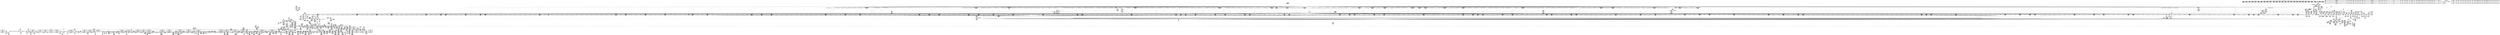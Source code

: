 digraph {
	CE0x52b5820 [shape=record,shape=Mrecord,label="{CE0x52b5820|i64*_getelementptr_inbounds_(_16_x_i64_,_16_x_i64_*___llvm_gcov_ctr46,_i64_0,_i64_7)|*Constant*|*SummSource*}"]
	CE0x51d7860 [shape=record,shape=Mrecord,label="{CE0x51d7860|common_perm_rm:_tmp5|security/apparmor/lsm.c,229|*SummSink*}"]
	CE0x51b16a0 [shape=record,shape=Mrecord,label="{CE0x51b16a0|0:_i16,_4:_i32,_8:_i16,_40:_%struct.super_block*,_72:_i32,_:_SCMRE_557,558_}"]
	CE0x5233630 [shape=record,shape=Mrecord,label="{CE0x5233630|common_perm:_mode|security/apparmor/lsm.c,169}"]
	CE0x51fd2e0 [shape=record,shape=Mrecord,label="{CE0x51fd2e0|i64*_getelementptr_inbounds_(_10_x_i64_,_10_x_i64_*___llvm_gcov_ctr54,_i64_0,_i64_7)|*Constant*|*SummSink*}"]
	CE0x522e670 [shape=record,shape=Mrecord,label="{CE0x522e670|GLOBAL:_common_perm_dir_dentry|*Constant*|*SummSource*}"]
	CE0x52c9850 [shape=record,shape=Mrecord,label="{CE0x52c9850|aa_cred_profile:_tmp22|security/apparmor/include/context.h,100|*SummSink*}"]
	CE0x517ae10 [shape=record,shape=Mrecord,label="{CE0x517ae10|72:_%struct.hlist_bl_node**,_80:_%struct.dentry*,_104:_%struct.inode*,_:_CRE_188,189_}"]
	CE0x51eafe0 [shape=record,shape=Mrecord,label="{CE0x51eafe0|80:_i64,_:_CRE_1305,1306_}"]
	CE0x51cfd40 [shape=record,shape=Mrecord,label="{CE0x51cfd40|common_perm_rm:_uid|security/apparmor/lsm.c,232}"]
	CE0x52b39c0 [shape=record,shape=Mrecord,label="{CE0x52b39c0|aa_cred_profile:_tobool4|security/apparmor/include/context.h,100|*SummSink*}"]
	CE0x51a24f0 [shape=record,shape=Mrecord,label="{CE0x51a24f0|0:_i16,_4:_i32,_8:_i16,_40:_%struct.super_block*,_72:_i32,_:_SCMRE_208,210_|*MultipleSource*|security/apparmor/lsm.c,227|security/apparmor/lsm.c, 227|*LoadInst*|security/apparmor/lsm.c,226}"]
	CE0x51c30f0 [shape=record,shape=Mrecord,label="{CE0x51c30f0|0:_i16,_4:_i32,_8:_i16,_40:_%struct.super_block*,_72:_i32,_:_SCMRE_915,916_}"]
	CE0x515dd60 [shape=record,shape=Mrecord,label="{CE0x515dd60|_ret_i32_%call,_!dbg_!15471|security/apparmor/lsm.c,273|*SummSource*}"]
	CE0x517c400 [shape=record,shape=Mrecord,label="{CE0x517c400|72:_%struct.hlist_bl_node**,_80:_%struct.dentry*,_104:_%struct.inode*,_:_CRE_201,202_}"]
	CE0x51c69a0 [shape=record,shape=Mrecord,label="{CE0x51c69a0|0:_i16,_4:_i32,_8:_i16,_40:_%struct.super_block*,_72:_i32,_:_SCMRE_982,983_}"]
	CE0x52cc1e0 [shape=record,shape=Mrecord,label="{CE0x52cc1e0|_call_void_asm_sideeffect_1:_09ud2_0A.pushsection___bug_table,_22a_22_0A2:_09.long_1b_-_2b,_$_0:c_-_2b_0A_09.word_$_1:c_,_0_0A_09.org_2b+$_2:c_0A.popsection_,_i,i,i,_dirflag_,_fpsr_,_flags_(i8*_getelementptr_inbounds_(_36_x_i8_,_36_x_i8_*_.str12,_i32_0,_i32_0),_i32_100,_i64_12)_#2,_!dbg_!15490,_!srcloc_!15493|security/apparmor/include/context.h,100|*SummSource*}"]
	CE0x51cf8c0 [shape=record,shape=Mrecord,label="{CE0x51cf8c0|i64*_getelementptr_inbounds_(_10_x_i64_,_10_x_i64_*___llvm_gcov_ctr54,_i64_0,_i64_7)|*Constant*}"]
	CE0x51507b0 [shape=record,shape=Mrecord,label="{CE0x51507b0|_call_void_mcount()_#2}"]
	CE0x51c64c0 [shape=record,shape=Mrecord,label="{CE0x51c64c0|0:_i16,_4:_i32,_8:_i16,_40:_%struct.super_block*,_72:_i32,_:_SCMRE_978,979_}"]
	CE0x51e6770 [shape=record,shape=Mrecord,label="{CE0x51e6770|80:_i64,_:_CRE_1216,1217_}"]
	CE0x51fdf40 [shape=record,shape=Mrecord,label="{CE0x51fdf40|mediated_filesystem:_tmp5|security/apparmor/include/apparmor.h,117|*SummSink*}"]
	CE0x517f7f0 [shape=record,shape=Mrecord,label="{CE0x517f7f0|72:_%struct.hlist_bl_node**,_80:_%struct.dentry*,_104:_%struct.inode*,_:_CRE_264,272_|*MultipleSource*|Function::apparmor_path_rmdir&Arg::dentry::|Function::common_perm_rm&Arg::dentry::|security/apparmor/lsm.c,226}"]
	CE0x5238d30 [shape=record,shape=Mrecord,label="{CE0x5238d30|common_perm:_tmp10|security/apparmor/lsm.c,172|*SummSource*}"]
	CE0x523c7a0 [shape=record,shape=Mrecord,label="{CE0x523c7a0|aa_path_perm:_request|Function::aa_path_perm&Arg::request::}"]
	CE0x519afb0 [shape=record,shape=Mrecord,label="{CE0x519afb0|0:_i16,_4:_i32,_8:_i16,_40:_%struct.super_block*,_72:_i32,_:_SCMRE_604,605_}"]
	CE0x52b1980 [shape=record,shape=Mrecord,label="{CE0x52b1980|aa_cred_profile:_lnot|security/apparmor/include/context.h,100|*SummSink*}"]
	CE0x51d9ed0 [shape=record,shape=Mrecord,label="{CE0x51d9ed0|80:_i64,_:_CRE_296,304_}"]
	CE0x515d860 [shape=record,shape=Mrecord,label="{CE0x515d860|_ret_i32_%call,_!dbg_!15471|security/apparmor/lsm.c,273}"]
	CE0x522cc00 [shape=record,shape=Mrecord,label="{CE0x522cc00|i64_0|*Constant*}"]
	CE0x5210870 [shape=record,shape=Mrecord,label="{CE0x5210870|get_current:_entry}"]
	CE0x51ddc40 [shape=record,shape=Mrecord,label="{CE0x51ddc40|80:_i64,_:_CRE_438,439_}"]
	CE0x51b7af0 [shape=record,shape=Mrecord,label="{CE0x51b7af0|80:_i64,_:_CRE_1639,1640_}"]
	CE0x52c6000 [shape=record,shape=Mrecord,label="{CE0x52c6000|aa_cred_profile:_if.end}"]
	CE0x51d24f0 [shape=record,shape=Mrecord,label="{CE0x51d24f0|common_perm_rm:_tmp18|security/apparmor/lsm.c,230}"]
	CE0x52346a0 [shape=record,shape=Mrecord,label="{CE0x52346a0|common_perm:_if.then}"]
	CE0x520b740 [shape=record,shape=Mrecord,label="{CE0x520b740|__aa_current_profile:_tmp21|security/apparmor/include/context.h,138|*SummSource*}"]
	CE0x51fa3e0 [shape=record,shape=Mrecord,label="{CE0x51fa3e0|__aa_current_profile:_tmp14|security/apparmor/include/context.h,138|*SummSource*}"]
	CE0x5208730 [shape=record,shape=Mrecord,label="{CE0x5208730|GLOBAL:_lockdep_rcu_suspicious|*Constant*|*SummSink*}"]
	CE0x52d3e80 [shape=record,shape=Mrecord,label="{CE0x52d3e80|aa_cred_profile:_profile|security/apparmor/include/context.h,100|*SummSource*}"]
	CE0x52248b0 [shape=record,shape=Mrecord,label="{CE0x52248b0|i64*_getelementptr_inbounds_(_2_x_i64_,_2_x_i64_*___llvm_gcov_ctr55,_i64_0,_i64_0)|*Constant*|*SummSource*}"]
	CE0x52cfd30 [shape=record,shape=Mrecord,label="{CE0x52cfd30|aa_cred_profile:_conv|security/apparmor/include/context.h,100|*SummSink*}"]
	CE0x51b8e10 [shape=record,shape=Mrecord,label="{CE0x51b8e10|0:_i16,_4:_i32,_8:_i16,_40:_%struct.super_block*,_72:_i32,_:_SCMRE_621,622_}"]
	CE0x5289480 [shape=record,shape=Mrecord,label="{CE0x5289480|__aa_current_profile:_do.body}"]
	CE0x5159ed0 [shape=record,shape=Mrecord,label="{CE0x5159ed0|apparmor_path_rmdir:_tmp2|*SummSink*}"]
	CE0x517c910 [shape=record,shape=Mrecord,label="{CE0x517c910|72:_%struct.hlist_bl_node**,_80:_%struct.dentry*,_104:_%struct.inode*,_:_CRE_204,205_}"]
	CE0x519ea70 [shape=record,shape=Mrecord,label="{CE0x519ea70|0:_i16,_4:_i32,_8:_i16,_40:_%struct.super_block*,_72:_i32,_:_SCMRE_172,173_}"]
	CE0x52415d0 [shape=record,shape=Mrecord,label="{CE0x52415d0|aa_cred_profile:_bb}"]
	CE0x51586a0 [shape=record,shape=Mrecord,label="{CE0x51586a0|72:_%struct.hlist_bl_node**,_80:_%struct.dentry*,_104:_%struct.inode*,_:_CRE_0,4_|*MultipleSource*|Function::apparmor_path_rmdir&Arg::dentry::|Function::common_perm_rm&Arg::dentry::|security/apparmor/lsm.c,226}"]
	CE0x51a5580 [shape=record,shape=Mrecord,label="{CE0x51a5580|0:_i16,_4:_i32,_8:_i16,_40:_%struct.super_block*,_72:_i32,_:_SCMRE_262,263_}"]
	CE0x52b9620 [shape=record,shape=Mrecord,label="{CE0x52b9620|aa_cred_profile:_tmp31|security/apparmor/include/context.h,100|*SummSource*}"]
	CE0x523a3c0 [shape=record,shape=Mrecord,label="{CE0x523a3c0|common_perm:_tmp8|security/apparmor/lsm.c,170|*SummSource*}"]
	CE0x51a43a0 [shape=record,shape=Mrecord,label="{CE0x51a43a0|0:_i16,_4:_i32,_8:_i16,_40:_%struct.super_block*,_72:_i32,_:_SCMRE_251,252_}"]
	CE0x5194c10 [shape=record,shape=Mrecord,label="{CE0x5194c10|i32_11|*Constant*|*SummSource*}"]
	CE0x5220470 [shape=record,shape=Mrecord,label="{CE0x5220470|mediated_filesystem:_tmp3}"]
	CE0x51d2a40 [shape=record,shape=Mrecord,label="{CE0x51d2a40|i64*_getelementptr_inbounds_(_10_x_i64_,_10_x_i64_*___llvm_gcov_ctr54,_i64_0,_i64_8)|*Constant*}"]
	CE0x52d0540 [shape=record,shape=Mrecord,label="{CE0x52d0540|i64*_getelementptr_inbounds_(_16_x_i64_,_16_x_i64_*___llvm_gcov_ctr46,_i64_0,_i64_7)|*Constant*|*SummSink*}"]
	CE0x517dba0 [shape=record,shape=Mrecord,label="{CE0x517dba0|72:_%struct.hlist_bl_node**,_80:_%struct.dentry*,_104:_%struct.inode*,_:_CRE_215,216_}"]
	CE0x521dde0 [shape=record,shape=Mrecord,label="{CE0x521dde0|common_perm:_tmp6|security/apparmor/lsm.c,169|*SummSink*}"]
	CE0x51b7050 [shape=record,shape=Mrecord,label="{CE0x51b7050|80:_i64,_:_CRE_1629,1630_}"]
	CE0x51a2830 [shape=record,shape=Mrecord,label="{CE0x51a2830|0:_i16,_4:_i32,_8:_i16,_40:_%struct.super_block*,_72:_i32,_:_SCMRE_216,224_|*MultipleSource*|security/apparmor/lsm.c,227|security/apparmor/lsm.c, 227|*LoadInst*|security/apparmor/lsm.c,226}"]
	CE0x5159fa0 [shape=record,shape=Mrecord,label="{CE0x5159fa0|apparmor_path_rmdir:_tmp3}"]
	CE0x517d330 [shape=record,shape=Mrecord,label="{CE0x517d330|72:_%struct.hlist_bl_node**,_80:_%struct.dentry*,_104:_%struct.inode*,_:_CRE_210,211_}"]
	CE0x523b030 [shape=record,shape=Mrecord,label="{CE0x523b030|aa_path_perm:_entry}"]
	CE0x51e90e0 [shape=record,shape=Mrecord,label="{CE0x51e90e0|80:_i64,_:_CRE_1255,1256_}"]
	CE0x523f770 [shape=record,shape=Mrecord,label="{CE0x523f770|get_current:_tmp4|./arch/x86/include/asm/current.h,14}"]
	CE0x51d1eb0 [shape=record,shape=Mrecord,label="{CE0x51d1eb0|common_perm_rm:_tmp17|security/apparmor/lsm.c,230}"]
	CE0x520adc0 [shape=record,shape=Mrecord,label="{CE0x520adc0|__aa_current_profile:_cred|security/apparmor/include/context.h,138}"]
	CE0x51eb940 [shape=record,shape=Mrecord,label="{CE0x51eb940|80:_i64,_:_CRE_1314,1315_}"]
	CE0x519d070 [shape=record,shape=Mrecord,label="{CE0x519d070|0:_i16,_4:_i32,_8:_i16,_40:_%struct.super_block*,_72:_i32,_:_SCMRE_156,157_}"]
	CE0x52448d0 [shape=record,shape=Mrecord,label="{CE0x52448d0|aa_cred_profile:_do.body6|*SummSink*}"]
	CE0x5172dc0 [shape=record,shape=Mrecord,label="{CE0x5172dc0|72:_%struct.hlist_bl_node**,_80:_%struct.dentry*,_104:_%struct.inode*,_:_CRE_162,163_}"]
	CE0x5181060 [shape=record,shape=Mrecord,label="{CE0x5181060|72:_%struct.hlist_bl_node**,_80:_%struct.dentry*,_104:_%struct.inode*,_:_CRE_310,311_}"]
	CE0x520ab40 [shape=record,shape=Mrecord,label="{CE0x520ab40|i32_78|*Constant*}"]
	CE0x51b4bb0 [shape=record,shape=Mrecord,label="{CE0x51b4bb0|0:_i16,_4:_i32,_8:_i16,_40:_%struct.super_block*,_72:_i32,_:_SCMRE_590,591_}"]
	CE0x528e570 [shape=record,shape=Mrecord,label="{CE0x528e570|44:_i32,_48:_i16,_128:_i8*,_:_SCMRE_168,176_|*MultipleSource*|Function::aa_cred_profile&Arg::cred::|security/apparmor/include/context.h,138|security/apparmor/include/context.h,99}"]
	CE0x51f9330 [shape=record,shape=Mrecord,label="{CE0x51f9330|80:_i64,_:_CRE_1888,1896_}"]
	CE0x514fc70 [shape=record,shape=Mrecord,label="{CE0x514fc70|72:_%struct.hlist_bl_node**,_80:_%struct.dentry*,_104:_%struct.inode*,_:_CRE_64,72_|*MultipleSource*|Function::apparmor_path_rmdir&Arg::dentry::|Function::common_perm_rm&Arg::dentry::|security/apparmor/lsm.c,226}"]
	CE0x528dbd0 [shape=record,shape=Mrecord,label="{CE0x528dbd0|__aa_current_profile:_tmp10|security/apparmor/include/context.h,138}"]
	CE0x5219540 [shape=record,shape=Mrecord,label="{CE0x5219540|common_perm_dir_dentry:_mask|Function::common_perm_dir_dentry&Arg::mask::}"]
	CE0x517b9e0 [shape=record,shape=Mrecord,label="{CE0x517b9e0|72:_%struct.hlist_bl_node**,_80:_%struct.dentry*,_104:_%struct.inode*,_:_CRE_195,196_}"]
	CE0x51da200 [shape=record,shape=Mrecord,label="{CE0x51da200|80:_i64,_:_CRE_320,328_}"]
	CE0x5228520 [shape=record,shape=Mrecord,label="{CE0x5228520|i64*_getelementptr_inbounds_(_11_x_i64_,_11_x_i64_*___llvm_gcov_ctr58,_i64_0,_i64_10)|*Constant*}"]
	CE0x523ef30 [shape=record,shape=Mrecord,label="{CE0x523ef30|i64*_getelementptr_inbounds_(_11_x_i64_,_11_x_i64_*___llvm_gcov_ctr58,_i64_0,_i64_1)|*Constant*|*SummSource*}"]
	CE0x51a1310 [shape=record,shape=Mrecord,label="{CE0x51a1310|0:_i16,_4:_i32,_8:_i16,_40:_%struct.super_block*,_72:_i32,_:_SCMRE_197,198_}"]
	CE0x51e3690 [shape=record,shape=Mrecord,label="{CE0x51e3690|80:_i64,_:_CRE_608,609_}"]
	CE0x52b3510 [shape=record,shape=Mrecord,label="{CE0x52b3510|i64_1|*Constant*}"]
	CE0x51dd6f0 [shape=record,shape=Mrecord,label="{CE0x51dd6f0|80:_i64,_:_CRE_433,434_}"]
	CE0x523e870 [shape=record,shape=Mrecord,label="{CE0x523e870|__aa_current_profile:_tmp2|*SummSource*}"]
	CE0x523d110 [shape=record,shape=Mrecord,label="{CE0x523d110|_ret_i32_%call17,_!dbg_!15526|security/apparmor/file.c,307}"]
	CE0x51e1050 [shape=record,shape=Mrecord,label="{CE0x51e1050|80:_i64,_:_CRE_572,573_}"]
	CE0x52cf490 [shape=record,shape=Mrecord,label="{CE0x52cf490|aa_cred_profile:_lnot.ext|security/apparmor/include/context.h,100}"]
	CE0x51732d0 [shape=record,shape=Mrecord,label="{CE0x51732d0|72:_%struct.hlist_bl_node**,_80:_%struct.dentry*,_104:_%struct.inode*,_:_CRE_165,166_}"]
	CE0x519d210 [shape=record,shape=Mrecord,label="{CE0x519d210|0:_i16,_4:_i32,_8:_i16,_40:_%struct.super_block*,_72:_i32,_:_SCMRE_157,158_}"]
	CE0x51fc350 [shape=record,shape=Mrecord,label="{CE0x51fc350|common_perm_rm:_tmp8|*LoadInst*|security/apparmor/lsm.c,229|*SummSource*}"]
	CE0x5155100 [shape=record,shape=Mrecord,label="{CE0x5155100|72:_%struct.hlist_bl_node**,_80:_%struct.dentry*,_104:_%struct.inode*,_:_CRE_90,91_}"]
	CE0x51e07d0 [shape=record,shape=Mrecord,label="{CE0x51e07d0|80:_i64,_:_CRE_564,565_}"]
	CE0x523bdc0 [shape=record,shape=Mrecord,label="{CE0x523bdc0|aa_path_perm:_path|Function::aa_path_perm&Arg::path::}"]
	CE0x51eb830 [shape=record,shape=Mrecord,label="{CE0x51eb830|80:_i64,_:_CRE_1313,1314_}"]
	CE0x51af020 [shape=record,shape=Mrecord,label="{CE0x51af020|0:_i16,_4:_i32,_8:_i16,_40:_%struct.super_block*,_72:_i32,_:_SCMRE_487,488_}"]
	CE0x5180000 [shape=record,shape=Mrecord,label="{CE0x5180000|72:_%struct.hlist_bl_node**,_80:_%struct.dentry*,_104:_%struct.inode*,_:_CRE_288,296_|*MultipleSource*|Function::apparmor_path_rmdir&Arg::dentry::|Function::common_perm_rm&Arg::dentry::|security/apparmor/lsm.c,226}"]
	CE0x515fff0 [shape=record,shape=Mrecord,label="{CE0x515fff0|apparmor_path_rmdir:_call|security/apparmor/lsm.c,273|*SummSource*}"]
	CE0x51a77f0 [shape=record,shape=Mrecord,label="{CE0x51a77f0|0:_i16,_4:_i32,_8:_i16,_40:_%struct.super_block*,_72:_i32,_:_SCMRE_283,284_}"]
	CE0x5180d00 [shape=record,shape=Mrecord,label="{CE0x5180d00|72:_%struct.hlist_bl_node**,_80:_%struct.dentry*,_104:_%struct.inode*,_:_CRE_307,308_}"]
	CE0x51a0130 [shape=record,shape=Mrecord,label="{CE0x51a0130|0:_i16,_4:_i32,_8:_i16,_40:_%struct.super_block*,_72:_i32,_:_SCMRE_186,187_}"]
	CE0x5230260 [shape=record,shape=Mrecord,label="{CE0x5230260|common_perm_dir_dentry:_cond|Function::common_perm_dir_dentry&Arg::cond::|*SummSource*}"]
	CE0x5243ca0 [shape=record,shape=Mrecord,label="{CE0x5243ca0|__aa_current_profile:_tmp4|security/apparmor/include/context.h,138|*SummSink*}"]
	CE0x520f670 [shape=record,shape=Mrecord,label="{CE0x520f670|__aa_current_profile:_tmp20|security/apparmor/include/context.h,138}"]
	CE0x51614e0 [shape=record,shape=Mrecord,label="{CE0x51614e0|common_perm_rm:_tmp6|security/apparmor/lsm.c,229}"]
	CE0x5195020 [shape=record,shape=Mrecord,label="{CE0x5195020|i64_1|*Constant*}"]
	CE0x51c6e80 [shape=record,shape=Mrecord,label="{CE0x51c6e80|0:_i16,_4:_i32,_8:_i16,_40:_%struct.super_block*,_72:_i32,_:_SCMRE_988,992_|*MultipleSource*|security/apparmor/lsm.c,227|security/apparmor/lsm.c, 227|*LoadInst*|security/apparmor/lsm.c,226}"]
	CE0x528d760 [shape=record,shape=Mrecord,label="{CE0x528d760|get_current:_tmp1|*SummSink*}"]
	CE0x51a3410 [shape=record,shape=Mrecord,label="{CE0x51a3410|0:_i16,_4:_i32,_8:_i16,_40:_%struct.super_block*,_72:_i32,_:_SCMRE_241,242_}"]
	CE0x523f680 [shape=record,shape=Mrecord,label="{CE0x523f680|get_current:_tmp2|*SummSink*}"]
	CE0x51b65b0 [shape=record,shape=Mrecord,label="{CE0x51b65b0|80:_i64,_:_CRE_1619,1620_}"]
	CE0x5233da0 [shape=record,shape=Mrecord,label="{CE0x5233da0|GLOBAL:___aa_current_profile|*Constant*|*SummSource*}"]
	CE0x517b680 [shape=record,shape=Mrecord,label="{CE0x517b680|72:_%struct.hlist_bl_node**,_80:_%struct.dentry*,_104:_%struct.inode*,_:_CRE_193,194_}"]
	CE0x5170120 [shape=record,shape=Mrecord,label="{CE0x5170120|i64*_getelementptr_inbounds_(_2_x_i64_,_2_x_i64_*___llvm_gcov_ctr56,_i64_0,_i64_1)|*Constant*|*SummSink*}"]
	CE0x522d730 [shape=record,shape=Mrecord,label="{CE0x522d730|mediated_filesystem:_lnot|security/apparmor/include/apparmor.h,117}"]
	CE0x51abde0 [shape=record,shape=Mrecord,label="{CE0x51abde0|0:_i16,_4:_i32,_8:_i16,_40:_%struct.super_block*,_72:_i32,_:_SCMRE_392,400_|*MultipleSource*|security/apparmor/lsm.c,227|security/apparmor/lsm.c, 227|*LoadInst*|security/apparmor/lsm.c,226}"]
	CE0x51f6470 [shape=record,shape=Mrecord,label="{CE0x51f6470|80:_i64,_:_CRE_1675,1676_}"]
	CE0x523e210 [shape=record,shape=Mrecord,label="{CE0x523e210|44:_i32,_48:_i16,_128:_i8*,_:_SCMRE_52,56_|*MultipleSource*|Function::aa_cred_profile&Arg::cred::|security/apparmor/include/context.h,138|security/apparmor/include/context.h,99}"]
	CE0x51dfe70 [shape=record,shape=Mrecord,label="{CE0x51dfe70|80:_i64,_:_CRE_512,528_}"]
	CE0x51b9f80 [shape=record,shape=Mrecord,label="{CE0x51b9f80|0:_i16,_4:_i32,_8:_i16,_40:_%struct.super_block*,_72:_i32,_:_SCMRE_664,672_|*MultipleSource*|security/apparmor/lsm.c,227|security/apparmor/lsm.c, 227|*LoadInst*|security/apparmor/lsm.c,226}"]
	CE0x517edc0 [shape=record,shape=Mrecord,label="{CE0x517edc0|72:_%struct.hlist_bl_node**,_80:_%struct.dentry*,_104:_%struct.inode*,_:_CRE_240,248_|*MultipleSource*|Function::apparmor_path_rmdir&Arg::dentry::|Function::common_perm_rm&Arg::dentry::|security/apparmor/lsm.c,226}"]
	CE0x51b61a0 [shape=record,shape=Mrecord,label="{CE0x51b61a0|80:_i64,_:_CRE_1608,1612_}"]
	CE0x51cfe20 [shape=record,shape=Mrecord,label="{CE0x51cfe20|common_perm_rm:_uid|security/apparmor/lsm.c,232|*SummSource*}"]
	CE0x51e19e0 [shape=record,shape=Mrecord,label="{CE0x51e19e0|80:_i64,_:_CRE_581,582_}"]
	CE0x51ecf90 [shape=record,shape=Mrecord,label="{CE0x51ecf90|80:_i64,_:_CRE_1335,1336_}"]
	CE0x51af810 [shape=record,shape=Mrecord,label="{CE0x51af810|0:_i16,_4:_i32,_8:_i16,_40:_%struct.super_block*,_72:_i32,_:_SCMRE_504,508_|*MultipleSource*|security/apparmor/lsm.c,227|security/apparmor/lsm.c, 227|*LoadInst*|security/apparmor/lsm.c,226}"]
	CE0x5163d10 [shape=record,shape=Mrecord,label="{CE0x5163d10|common_perm_rm:_lor.lhs.false|*SummSink*}"]
	CE0x51e3e00 [shape=record,shape=Mrecord,label="{CE0x51e3e00|80:_i64,_:_CRE_615,616_}"]
	CE0x51e1c00 [shape=record,shape=Mrecord,label="{CE0x51e1c00|80:_i64,_:_CRE_583,584_}"]
	CE0x5224ef0 [shape=record,shape=Mrecord,label="{CE0x5224ef0|i64*_getelementptr_inbounds_(_10_x_i64_,_10_x_i64_*___llvm_gcov_ctr54,_i64_0,_i64_9)|*Constant*|*SummSource*}"]
	CE0x51539f0 [shape=record,shape=Mrecord,label="{CE0x51539f0|_call_void_mcount()_#2|*SummSink*}"]
	CE0x51645b0 [shape=record,shape=Mrecord,label="{CE0x51645b0|common_perm_rm:_d_inode|security/apparmor/lsm.c,226|*SummSource*}"]
	CE0x51fd890 [shape=record,shape=Mrecord,label="{CE0x51fd890|mediated_filesystem:_s_flags|security/apparmor/include/apparmor.h,117|*SummSink*}"]
	CE0x5207d10 [shape=record,shape=Mrecord,label="{CE0x5207d10|_call_void_lockdep_rcu_suspicious(i8*_getelementptr_inbounds_(_36_x_i8_,_36_x_i8_*_.str12,_i32_0,_i32_0),_i32_138,_i8*_getelementptr_inbounds_(_45_x_i8_,_45_x_i8_*_.str14,_i32_0,_i32_0))_#7,_!dbg_!15483|security/apparmor/include/context.h,138|*SummSource*}"]
	CE0x51b12d0 [shape=record,shape=Mrecord,label="{CE0x51b12d0|0:_i16,_4:_i32,_8:_i16,_40:_%struct.super_block*,_72:_i32,_:_SCMRE_554,555_}"]
	CE0x51c20b0 [shape=record,shape=Mrecord,label="{CE0x51c20b0|0:_i16,_4:_i32,_8:_i16,_40:_%struct.super_block*,_72:_i32,_:_SCMRE_905,906_}"]
	CE0x51f4d10 [shape=record,shape=Mrecord,label="{CE0x51f4d10|80:_i64,_:_CRE_1653,1654_}"]
	CE0x521ae00 [shape=record,shape=Mrecord,label="{CE0x521ae00|common_perm_dir_dentry:_call|security/apparmor/lsm.c,191}"]
	CE0x52c6700 [shape=record,shape=Mrecord,label="{CE0x52c6700|i64_3|*Constant*}"]
	CE0x517e0b0 [shape=record,shape=Mrecord,label="{CE0x517e0b0|72:_%struct.hlist_bl_node**,_80:_%struct.dentry*,_104:_%struct.inode*,_:_CRE_218,219_}"]
	CE0x51ec0b0 [shape=record,shape=Mrecord,label="{CE0x51ec0b0|80:_i64,_:_CRE_1321,1322_}"]
	CE0x51b8ad0 [shape=record,shape=Mrecord,label="{CE0x51b8ad0|0:_i16,_4:_i32,_8:_i16,_40:_%struct.super_block*,_72:_i32,_:_SCMRE_619,620_}"]
	CE0x52c80a0 [shape=record,shape=Mrecord,label="{CE0x52c80a0|%struct.aa_task_cxt*_null|*Constant*|*SummSink*}"]
	CE0x516ec50 [shape=record,shape=Mrecord,label="{CE0x516ec50|i64_1|*Constant*}"]
	CE0x51ba210 [shape=record,shape=Mrecord,label="{CE0x51ba210|0:_i16,_4:_i32,_8:_i16,_40:_%struct.super_block*,_72:_i32,_:_SCMRE_672,680_|*MultipleSource*|security/apparmor/lsm.c,227|security/apparmor/lsm.c, 227|*LoadInst*|security/apparmor/lsm.c,226}"]
	CE0x51dd800 [shape=record,shape=Mrecord,label="{CE0x51dd800|80:_i64,_:_CRE_434,435_}"]
	CE0x51a4f00 [shape=record,shape=Mrecord,label="{CE0x51a4f00|0:_i16,_4:_i32,_8:_i16,_40:_%struct.super_block*,_72:_i32,_:_SCMRE_258,259_}"]
	CE0x5237a20 [shape=record,shape=Mrecord,label="{CE0x5237a20|common_perm:_error.0}"]
	CE0x515afe0 [shape=record,shape=Mrecord,label="{CE0x515afe0|common_perm_rm:_tmp10|security/apparmor/lsm.c,229|*SummSource*}"]
	CE0x52368b0 [shape=record,shape=Mrecord,label="{CE0x52368b0|aa_cred_profile:_do.end8|*SummSink*}"]
	CE0x51f5bf0 [shape=record,shape=Mrecord,label="{CE0x51f5bf0|80:_i64,_:_CRE_1667,1668_}"]
	CE0x51fddc0 [shape=record,shape=Mrecord,label="{CE0x51fddc0|mediated_filesystem:_tmp5|security/apparmor/include/apparmor.h,117|*SummSource*}"]
	CE0x51828c0 [shape=record,shape=Mrecord,label="{CE0x51828c0|0:_i16,_4:_i32,_8:_i16,_40:_%struct.super_block*,_72:_i32,_:_SCMRE_40,48_|*MultipleSource*|security/apparmor/lsm.c,227|security/apparmor/lsm.c, 227|*LoadInst*|security/apparmor/lsm.c,226}"]
	CE0x5151040 [shape=record,shape=Mrecord,label="{CE0x5151040|i64_1|*Constant*|*SummSource*}"]
	CE0x51b6e30 [shape=record,shape=Mrecord,label="{CE0x51b6e30|80:_i64,_:_CRE_1627,1628_}"]
	CE0x516db10 [shape=record,shape=Mrecord,label="{CE0x516db10|0:_i16,_4:_i32,_8:_i16,_40:_%struct.super_block*,_72:_i32,_:_SCMRE_64,72_|*MultipleSource*|security/apparmor/lsm.c,227|security/apparmor/lsm.c, 227|*LoadInst*|security/apparmor/lsm.c,226}"]
	CE0x51e7430 [shape=record,shape=Mrecord,label="{CE0x51e7430|80:_i64,_:_CRE_1228,1229_}"]
	CE0x5288af0 [shape=record,shape=Mrecord,label="{CE0x5288af0|aa_cred_profile:_tmp7|security/apparmor/include/context.h,100|*SummSink*}"]
	CE0x517e5c0 [shape=record,shape=Mrecord,label="{CE0x517e5c0|72:_%struct.hlist_bl_node**,_80:_%struct.dentry*,_104:_%struct.inode*,_:_CRE_221,222_}"]
	CE0x51dbe80 [shape=record,shape=Mrecord,label="{CE0x51dbe80|80:_i64,_:_CRE_410,411_}"]
	CE0x5178780 [shape=record,shape=Mrecord,label="{CE0x5178780|_call_void_mcount()_#2|*SummSink*}"]
	CE0x52b5170 [shape=record,shape=Mrecord,label="{CE0x52b5170|aa_cred_profile:_tmp17|security/apparmor/include/context.h,100|*SummSource*}"]
	CE0x517b4d0 [shape=record,shape=Mrecord,label="{CE0x517b4d0|72:_%struct.hlist_bl_node**,_80:_%struct.dentry*,_104:_%struct.inode*,_:_CRE_192,193_}"]
	CE0x5182d80 [shape=record,shape=Mrecord,label="{CE0x5182d80|_call_void_mcount()_#2|*SummSource*}"]
	CE0x516f5c0 [shape=record,shape=Mrecord,label="{CE0x516f5c0|common_perm_rm:_lor.lhs.false2}"]
	CE0x51db930 [shape=record,shape=Mrecord,label="{CE0x51db930|80:_i64,_:_CRE_405,406_}"]
	CE0x51e6bb0 [shape=record,shape=Mrecord,label="{CE0x51e6bb0|80:_i64,_:_CRE_1220,1221_}"]
	CE0x51fcd60 [shape=record,shape=Mrecord,label="{CE0x51fcd60|i64_4|*Constant*}"]
	CE0x51eb1d0 [shape=record,shape=Mrecord,label="{CE0x51eb1d0|80:_i64,_:_CRE_1307,1308_}"]
	CE0x52bdf10 [shape=record,shape=Mrecord,label="{CE0x52bdf10|aa_cred_profile:_tmp29|security/apparmor/include/context.h,100|*SummSink*}"]
	CE0x52446d0 [shape=record,shape=Mrecord,label="{CE0x52446d0|__aa_current_profile:_tmp}"]
	CE0x51e7cb0 [shape=record,shape=Mrecord,label="{CE0x51e7cb0|80:_i64,_:_CRE_1236,1237_}"]
	CE0x5193320 [shape=record,shape=Mrecord,label="{CE0x5193320|common_perm:_entry|*SummSink*}"]
	CE0x51b5710 [shape=record,shape=Mrecord,label="{CE0x51b5710|0:_i16,_4:_i32,_8:_i16,_40:_%struct.super_block*,_72:_i32,_:_SCMRE_597,598_}"]
	CE0x520a7c0 [shape=record,shape=Mrecord,label="{CE0x520a7c0|_ret_%struct.task_struct*_%tmp4,_!dbg_!15471|./arch/x86/include/asm/current.h,14|*SummSink*}"]
	CE0x52c8c20 [shape=record,shape=Mrecord,label="{CE0x52c8c20|44:_i32,_48:_i16,_128:_i8*,_:_SCMRE_104,112_|*MultipleSource*|Function::aa_cred_profile&Arg::cred::|security/apparmor/include/context.h,138|security/apparmor/include/context.h,99}"]
	CE0x51f4080 [shape=record,shape=Mrecord,label="{CE0x51f4080|80:_i64,_:_CRE_1641,1642_}"]
	CE0x51b2310 [shape=record,shape=Mrecord,label="{CE0x51b2310|0:_i16,_4:_i32,_8:_i16,_40:_%struct.super_block*,_72:_i32,_:_SCMRE_565,566_}"]
	CE0x522c4b0 [shape=record,shape=Mrecord,label="{CE0x522c4b0|common_perm_dir_dentry:_tmp2|*SummSink*}"]
	CE0x52b8ae0 [shape=record,shape=Mrecord,label="{CE0x52b8ae0|i64*_getelementptr_inbounds_(_16_x_i64_,_16_x_i64_*___llvm_gcov_ctr46,_i64_0,_i64_12)|*Constant*}"]
	CE0x51bfb50 [shape=record,shape=Mrecord,label="{CE0x51bfb50|0:_i16,_4:_i32,_8:_i16,_40:_%struct.super_block*,_72:_i32,_:_SCMRE_882,883_}"]
	CE0x5181d50 [shape=record,shape=Mrecord,label="{CE0x5181d50|72:_%struct.hlist_bl_node**,_80:_%struct.dentry*,_104:_%struct.inode*,_:_CRE_318,319_}"]
	CE0x52305b0 [shape=record,shape=Mrecord,label="{CE0x52305b0|_ret_i32_%call,_!dbg_!15477|security/apparmor/lsm.c,191}"]
	CE0x5171e30 [shape=record,shape=Mrecord,label="{CE0x5171e30|common_perm_rm:_tmp1|*SummSink*}"]
	CE0x51a84f0 [shape=record,shape=Mrecord,label="{CE0x51a84f0|0:_i16,_4:_i32,_8:_i16,_40:_%struct.super_block*,_72:_i32,_:_SCMRE_291,292_}"]
	CE0x5182af0 [shape=record,shape=Mrecord,label="{CE0x5182af0|0:_i16,_4:_i32,_8:_i16,_40:_%struct.super_block*,_72:_i32,_:_SCMRE_48,56_|*MultipleSource*|security/apparmor/lsm.c,227|security/apparmor/lsm.c, 227|*LoadInst*|security/apparmor/lsm.c,226}"]
	CE0x51ef2a0 [shape=record,shape=Mrecord,label="{CE0x51ef2a0|80:_i64,_:_CRE_1368,1369_}"]
	CE0x52cace0 [shape=record,shape=Mrecord,label="{CE0x52cace0|aa_cred_profile:_tmp24|security/apparmor/include/context.h,100|*SummSink*}"]
	CE0x51dcd60 [shape=record,shape=Mrecord,label="{CE0x51dcd60|80:_i64,_:_CRE_424,425_}"]
	CE0x5236ae0 [shape=record,shape=Mrecord,label="{CE0x5236ae0|i64*_getelementptr_inbounds_(_16_x_i64_,_16_x_i64_*___llvm_gcov_ctr46,_i64_0,_i64_0)|*Constant*|*SummSource*}"]
	CE0x521a1d0 [shape=record,shape=Mrecord,label="{CE0x521a1d0|common_perm_dir_dentry:_tmp4|*LoadInst*|security/apparmor/lsm.c,189|*SummSink*}"]
	CE0x5164370 [shape=record,shape=Mrecord,label="{CE0x5164370|common_perm_rm:_dir|Function::common_perm_rm&Arg::dir::}"]
	CE0x522ff30 [shape=record,shape=Mrecord,label="{CE0x522ff30|common_perm_dir_dentry:_cond|Function::common_perm_dir_dentry&Arg::cond::}"]
	CE0x51769d0 [shape=record,shape=Mrecord,label="{CE0x51769d0|i64*_getelementptr_inbounds_(_2_x_i64_,_2_x_i64_*___llvm_gcov_ctr112,_i64_0,_i64_1)|*Constant*|*SummSource*}"]
	CE0x519c180 [shape=record,shape=Mrecord,label="{CE0x519c180|0:_i16,_4:_i32,_8:_i16,_40:_%struct.super_block*,_72:_i32,_:_SCMRE_120,128_|*MultipleSource*|security/apparmor/lsm.c,227|security/apparmor/lsm.c, 227|*LoadInst*|security/apparmor/lsm.c,226}"]
	CE0x51e7ed0 [shape=record,shape=Mrecord,label="{CE0x51e7ed0|80:_i64,_:_CRE_1238,1239_}"]
	CE0x51dd1a0 [shape=record,shape=Mrecord,label="{CE0x51dd1a0|80:_i64,_:_CRE_428,429_}"]
	CE0x52426b0 [shape=record,shape=Mrecord,label="{CE0x52426b0|get_current:_tmp|*SummSink*}"]
	CE0x5219780 [shape=record,shape=Mrecord,label="{CE0x5219780|0:_%struct.vfsmount*,_8:_%struct.dentry*,_:_SCMRE_8,16_|*MultipleSource*|security/apparmor/lsm.c, 189|security/apparmor/lsm.c,189}"]
	CE0x51dcb40 [shape=record,shape=Mrecord,label="{CE0x51dcb40|80:_i64,_:_CRE_422,423_}"]
	CE0x523d4e0 [shape=record,shape=Mrecord,label="{CE0x523d4e0|__aa_current_profile:_tmp8|security/apparmor/include/context.h,138|*SummSource*}"]
	CE0x519fdf0 [shape=record,shape=Mrecord,label="{CE0x519fdf0|0:_i16,_4:_i32,_8:_i16,_40:_%struct.super_block*,_72:_i32,_:_SCMRE_184,185_}"]
	CE0x5239bb0 [shape=record,shape=Mrecord,label="{CE0x5239bb0|common_perm:_tmp7|security/apparmor/lsm.c,170|*SummSink*}"]
	CE0x52b6b50 [shape=record,shape=Mrecord,label="{CE0x52b6b50|i64*_getelementptr_inbounds_(_16_x_i64_,_16_x_i64_*___llvm_gcov_ctr46,_i64_0,_i64_8)|*Constant*}"]
	CE0x521d1c0 [shape=record,shape=Mrecord,label="{CE0x521d1c0|common_perm:_tmp4|security/apparmor/lsm.c,169|*SummSource*}"]
	CE0x519b970 [shape=record,shape=Mrecord,label="{CE0x519b970|0:_i16,_4:_i32,_8:_i16,_40:_%struct.super_block*,_72:_i32,_:_SCMRE_610,611_}"]
	CE0x51d57c0 [shape=record,shape=Mrecord,label="{CE0x51d57c0|i64_2|*Constant*|*SummSource*}"]
	CE0x523ff00 [shape=record,shape=Mrecord,label="{CE0x523ff00|__aa_current_profile:_tmp12|security/apparmor/include/context.h,138|*SummSource*}"]
	CE0x523d240 [shape=record,shape=Mrecord,label="{CE0x523d240|_ret_i32_%call17,_!dbg_!15526|security/apparmor/file.c,307|*SummSource*}"]
	CE0x51aeb40 [shape=record,shape=Mrecord,label="{CE0x51aeb40|0:_i16,_4:_i32,_8:_i16,_40:_%struct.super_block*,_72:_i32,_:_SCMRE_484,485_}"]
	CE0x51e3030 [shape=record,shape=Mrecord,label="{CE0x51e3030|80:_i64,_:_CRE_602,603_}"]
	CE0x5232260 [shape=record,shape=Mrecord,label="{CE0x5232260|mediated_filesystem:_s_flags|security/apparmor/include/apparmor.h,117|*SummSource*}"]
	CE0x5158ff0 [shape=record,shape=Mrecord,label="{CE0x5158ff0|i64*_getelementptr_inbounds_(_2_x_i64_,_2_x_i64_*___llvm_gcov_ctr61,_i64_0,_i64_1)|*Constant*|*SummSource*}"]
	CE0x528ae90 [shape=record,shape=Mrecord,label="{CE0x528ae90|44:_i32,_48:_i16,_128:_i8*,_:_SCMRE_56,64_|*MultipleSource*|Function::aa_cred_profile&Arg::cred::|security/apparmor/include/context.h,138|security/apparmor/include/context.h,99}"]
	CE0x51f86a0 [shape=record,shape=Mrecord,label="{CE0x51f86a0|80:_i64,_:_CRE_1848,1856_}"]
	CE0x51adf60 [shape=record,shape=Mrecord,label="{CE0x51adf60|0:_i16,_4:_i32,_8:_i16,_40:_%struct.super_block*,_72:_i32,_:_SCMRE_476,477_}"]
	CE0x51db4f0 [shape=record,shape=Mrecord,label="{CE0x51db4f0|80:_i64,_:_CRE_401,402_}"]
	CE0x5231c90 [shape=record,shape=Mrecord,label="{CE0x5231c90|common_perm_dir_dentry:_tmp}"]
	CE0x51fa900 [shape=record,shape=Mrecord,label="{CE0x51fa900|i1_true|*Constant*}"]
	CE0x51ae800 [shape=record,shape=Mrecord,label="{CE0x51ae800|0:_i16,_4:_i32,_8:_i16,_40:_%struct.super_block*,_72:_i32,_:_SCMRE_482,483_}"]
	CE0x52cd310 [shape=record,shape=Mrecord,label="{CE0x52cd310|void_(i8*,_i32,_i64)*_asm_sideeffect_1:_09ud2_0A.pushsection___bug_table,_22a_22_0A2:_09.long_1b_-_2b,_$_0:c_-_2b_0A_09.word_$_1:c_,_0_0A_09.org_2b+$_2:c_0A.popsection_,_i,i,i,_dirflag_,_fpsr_,_flags_|*SummSink*}"]
	CE0x51e9c90 [shape=record,shape=Mrecord,label="{CE0x51e9c90|80:_i64,_:_CRE_1266,1267_}"]
	CE0x51e4570 [shape=record,shape=Mrecord,label="{CE0x51e4570|80:_i64,_:_CRE_622,623_}"]
	CE0x5244a80 [shape=record,shape=Mrecord,label="{CE0x5244a80|GLOBAL:_current_task|Global_var:current_task}"]
	CE0x52be710 [shape=record,shape=Mrecord,label="{CE0x52be710|44:_i32,_48:_i16,_128:_i8*,_:_SCMRE_144,152_|*MultipleSource*|Function::aa_cred_profile&Arg::cred::|security/apparmor/include/context.h,138|security/apparmor/include/context.h,99}"]
	CE0x52240b0 [shape=record,shape=Mrecord,label="{CE0x52240b0|i8_1|*Constant*|*SummSink*}"]
	CE0x520f2a0 [shape=record,shape=Mrecord,label="{CE0x520f2a0|__aa_current_profile:_tmp18|security/apparmor/include/context.h,138}"]
	CE0x51afe50 [shape=record,shape=Mrecord,label="{CE0x51afe50|0:_i16,_4:_i32,_8:_i16,_40:_%struct.super_block*,_72:_i32,_:_SCMRE_512,520_|*MultipleSource*|security/apparmor/lsm.c,227|security/apparmor/lsm.c, 227|*LoadInst*|security/apparmor/lsm.c,226}"]
	CE0x52331e0 [shape=record,shape=Mrecord,label="{CE0x52331e0|_call_void_mcount()_#2}"]
	CE0x5239010 [shape=record,shape=Mrecord,label="{CE0x5239010|__aa_current_profile:_if.end|*SummSource*}"]
	CE0x52cfb70 [shape=record,shape=Mrecord,label="{CE0x52cfb70|aa_cred_profile:_conv|security/apparmor/include/context.h,100|*SummSource*}"]
	CE0x5225140 [shape=record,shape=Mrecord,label="{CE0x5225140|common_perm_rm:_i_uid|security/apparmor/lsm.c,232}"]
	CE0x52b62e0 [shape=record,shape=Mrecord,label="{CE0x52b62e0|i64*_getelementptr_inbounds_(_16_x_i64_,_16_x_i64_*___llvm_gcov_ctr46,_i64_0,_i64_8)|*Constant*|*SummSink*}"]
	CE0x51c54b0 [shape=record,shape=Mrecord,label="{CE0x51c54b0|0:_i16,_4:_i32,_8:_i16,_40:_%struct.super_block*,_72:_i32,_:_SCMRE_944,952_|*MultipleSource*|security/apparmor/lsm.c,227|security/apparmor/lsm.c, 227|*LoadInst*|security/apparmor/lsm.c,226}"]
	CE0x51b5bf0 [shape=record,shape=Mrecord,label="{CE0x51b5bf0|0:_i16,_4:_i32,_8:_i16,_40:_%struct.super_block*,_72:_i32,_:_SCMRE_600,601_}"]
	CE0x52bb8e0 [shape=record,shape=Mrecord,label="{CE0x52bb8e0|aa_cred_profile:_tmp27|security/apparmor/include/context.h,100}"]
	CE0x51c1070 [shape=record,shape=Mrecord,label="{CE0x51c1070|0:_i16,_4:_i32,_8:_i16,_40:_%struct.super_block*,_72:_i32,_:_SCMRE_895,896_}"]
	CE0x52c9ea0 [shape=record,shape=Mrecord,label="{CE0x52c9ea0|aa_cred_profile:_tmp23|security/apparmor/include/context.h,100}"]
	CE0x51a4bc0 [shape=record,shape=Mrecord,label="{CE0x51a4bc0|0:_i16,_4:_i32,_8:_i16,_40:_%struct.super_block*,_72:_i32,_:_SCMRE_256,257_}"]
	CE0x51ae320 [shape=record,shape=Mrecord,label="{CE0x51ae320|0:_i16,_4:_i32,_8:_i16,_40:_%struct.super_block*,_72:_i32,_:_SCMRE_479,480_}"]
	CE0x52b6620 [shape=record,shape=Mrecord,label="{CE0x52b6620|aa_cred_profile:_tmp19|security/apparmor/include/context.h,100|*SummSource*}"]
	CE0x51bfcf0 [shape=record,shape=Mrecord,label="{CE0x51bfcf0|0:_i16,_4:_i32,_8:_i16,_40:_%struct.super_block*,_72:_i32,_:_SCMRE_883,884_}"]
	CE0x51ed4e0 [shape=record,shape=Mrecord,label="{CE0x51ed4e0|80:_i64,_:_CRE_1340,1341_}"]
	CE0x519ff90 [shape=record,shape=Mrecord,label="{CE0x519ff90|0:_i16,_4:_i32,_8:_i16,_40:_%struct.super_block*,_72:_i32,_:_SCMRE_185,186_}"]
	CE0x521d980 [shape=record,shape=Mrecord,label="{CE0x521d980|common_perm:_tmp5|security/apparmor/lsm.c,169|*SummSink*}"]
	CE0x5172f70 [shape=record,shape=Mrecord,label="{CE0x5172f70|72:_%struct.hlist_bl_node**,_80:_%struct.dentry*,_104:_%struct.inode*,_:_CRE_163,164_}"]
	CE0x51f58c0 [shape=record,shape=Mrecord,label="{CE0x51f58c0|80:_i64,_:_CRE_1664,1665_}"]
	CE0x515b140 [shape=record,shape=Mrecord,label="{CE0x515b140|apparmor_path_rmdir:_tmp2|*SummSource*}"]
	CE0x51a62d0 [shape=record,shape=Mrecord,label="{CE0x51a62d0|0:_i16,_4:_i32,_8:_i16,_40:_%struct.super_block*,_72:_i32,_:_SCMRE_270,271_}"]
	CE0x522dad0 [shape=record,shape=Mrecord,label="{CE0x522dad0|common_perm_rm:_mode|security/apparmor/lsm.c,233|*SummSource*}"]
	CE0x5170320 [shape=record,shape=Mrecord,label="{CE0x5170320|i64*_getelementptr_inbounds_(_10_x_i64_,_10_x_i64_*___llvm_gcov_ctr54,_i64_0,_i64_0)|*Constant*|*SummSink*}"]
	CE0x516e8c0 [shape=record,shape=Mrecord,label="{CE0x516e8c0|common_perm_rm:_return|*SummSource*}"]
	CE0x51fa2e0 [shape=record,shape=Mrecord,label="{CE0x51fa2e0|__aa_current_profile:_tmp14|security/apparmor/include/context.h,138}"]
	CE0x51ed700 [shape=record,shape=Mrecord,label="{CE0x51ed700|80:_i64,_:_CRE_1342,1343_}"]
	CE0x5288630 [shape=record,shape=Mrecord,label="{CE0x5288630|aa_cred_profile:_tmp4|*LoadInst*|security/apparmor/include/context.h,99|*SummSource*}"]
	CE0x51bd620 [shape=record,shape=Mrecord,label="{CE0x51bd620|0:_i16,_4:_i32,_8:_i16,_40:_%struct.super_block*,_72:_i32,_:_SCMRE_840,848_|*MultipleSource*|security/apparmor/lsm.c,227|security/apparmor/lsm.c, 227|*LoadInst*|security/apparmor/lsm.c,226}"]
	CE0x51cd010 [shape=record,shape=Mrecord,label="{CE0x51cd010|_ret_i1_%lnot,_!dbg_!15473|security/apparmor/include/apparmor.h,117|*SummSource*}"]
	CE0x51ebfa0 [shape=record,shape=Mrecord,label="{CE0x51ebfa0|80:_i64,_:_CRE_1320,1321_}"]
	CE0x51c7970 [shape=record,shape=Mrecord,label="{CE0x51c7970|80:_i64,_:_CRE_8,16_}"]
	CE0x51eed50 [shape=record,shape=Mrecord,label="{CE0x51eed50|80:_i64,_:_CRE_1363,1364_}"]
	CE0x51d4f40 [shape=record,shape=Mrecord,label="{CE0x51d4f40|i64_8|*Constant*|*SummSource*}"]
	CE0x51d82d0 [shape=record,shape=Mrecord,label="{CE0x51d82d0|80:_i64,_:_CRE_88,96_}"]
	CE0x51510f0 [shape=record,shape=Mrecord,label="{CE0x51510f0|apparmor_path_rmdir:_entry|*SummSource*}"]
	CE0x51f9ad0 [shape=record,shape=Mrecord,label="{CE0x51f9ad0|80:_i64,_:_CRE_2120,2248_}"]
	CE0x51c4610 [shape=record,shape=Mrecord,label="{CE0x51c4610|0:_i16,_4:_i32,_8:_i16,_40:_%struct.super_block*,_72:_i32,_:_SCMRE_928,929_}"]
	CE0x51b41f0 [shape=record,shape=Mrecord,label="{CE0x51b41f0|0:_i16,_4:_i32,_8:_i16,_40:_%struct.super_block*,_72:_i32,_:_SCMRE_584,585_}"]
	CE0x51e8a80 [shape=record,shape=Mrecord,label="{CE0x51e8a80|80:_i64,_:_CRE_1249,1250_}"]
	"CONST[source:2(external),value:2(dynamic)][purpose:{subject}]"
	CE0x51d8880 [shape=record,shape=Mrecord,label="{CE0x51d8880|80:_i64,_:_CRE_128,132_}"]
	CE0x52250d0 [shape=record,shape=Mrecord,label="{CE0x52250d0|common_perm_rm:_tmp24|security/apparmor/lsm.c,236}"]
	CE0x51cdf50 [shape=record,shape=Mrecord,label="{CE0x51cdf50|common_perm_rm:_tmp14|security/apparmor/lsm.c,229}"]
	CE0x51e4680 [shape=record,shape=Mrecord,label="{CE0x51e4680|80:_i64,_:_CRE_623,624_}"]
	CE0x5190da0 [shape=record,shape=Mrecord,label="{CE0x5190da0|common_perm_dir_dentry:_tmp3|*SummSource*}"]
	CE0x52b8050 [shape=record,shape=Mrecord,label="{CE0x52b8050|aa_cred_profile:_tmp11|security/apparmor/include/context.h,100|*SummSource*}"]
	CE0x519ef50 [shape=record,shape=Mrecord,label="{CE0x519ef50|0:_i16,_4:_i32,_8:_i16,_40:_%struct.super_block*,_72:_i32,_:_SCMRE_175,176_}"]
	CE0x51d84d0 [shape=record,shape=Mrecord,label="{CE0x51d84d0|80:_i64,_:_CRE_104,112_}"]
	CE0x51dc810 [shape=record,shape=Mrecord,label="{CE0x51dc810|80:_i64,_:_CRE_419,420_}"]
	CE0x516a0a0 [shape=record,shape=Mrecord,label="{CE0x516a0a0|common_perm_rm:_return|*SummSink*}"]
	CE0x51c5170 [shape=record,shape=Mrecord,label="{CE0x51c5170|0:_i16,_4:_i32,_8:_i16,_40:_%struct.super_block*,_72:_i32,_:_SCMRE_935,936_}"]
	CE0x5234740 [shape=record,shape=Mrecord,label="{CE0x5234740|common_perm:_if.then|*SummSource*}"]
	CE0x51b5f80 [shape=record,shape=Mrecord,label="{CE0x51b5f80|80:_i64,_:_CRE_1596,1600_}"]
	CE0x51e8530 [shape=record,shape=Mrecord,label="{CE0x51e8530|80:_i64,_:_CRE_1244,1245_}"]
	CE0x51e5bf0 [shape=record,shape=Mrecord,label="{CE0x51e5bf0|80:_i64,_:_CRE_736,880_}"]
	CE0x51ba9c0 [shape=record,shape=Mrecord,label="{CE0x51ba9c0|0:_i16,_4:_i32,_8:_i16,_40:_%struct.super_block*,_72:_i32,_:_SCMRE_688,692_|*MultipleSource*|security/apparmor/lsm.c,227|security/apparmor/lsm.c, 227|*LoadInst*|security/apparmor/lsm.c,226}"]
	CE0x51b7c00 [shape=record,shape=Mrecord,label="{CE0x51b7c00|80:_i64,_:_CRE_1640,1641_}"]
	CE0x51de190 [shape=record,shape=Mrecord,label="{CE0x51de190|80:_i64,_:_CRE_443,444_}"]
	CE0x519df10 [shape=record,shape=Mrecord,label="{CE0x519df10|0:_i16,_4:_i32,_8:_i16,_40:_%struct.super_block*,_72:_i32,_:_SCMRE_165,166_}"]
	CE0x5176d30 [shape=record,shape=Mrecord,label="{CE0x5176d30|72:_%struct.hlist_bl_node**,_80:_%struct.dentry*,_104:_%struct.inode*,_:_CRE_169,170_}"]
	CE0x522ec70 [shape=record,shape=Mrecord,label="{CE0x522ec70|common_perm_dir_dentry:_op|Function::common_perm_dir_dentry&Arg::op::}"]
	CE0x52231c0 [shape=record,shape=Mrecord,label="{CE0x52231c0|__aa_current_profile:_tmp15|security/apparmor/include/context.h,138}"]
	CE0x51a3ec0 [shape=record,shape=Mrecord,label="{CE0x51a3ec0|0:_i16,_4:_i32,_8:_i16,_40:_%struct.super_block*,_72:_i32,_:_SCMRE_248,249_}"]
	CE0x52cb560 [shape=record,shape=Mrecord,label="{CE0x52cb560|aa_cred_profile:_tmp20|security/apparmor/include/context.h,100|*SummSink*}"]
	CE0x5231d00 [shape=record,shape=Mrecord,label="{CE0x5231d00|COLLAPSED:_GCMRE___llvm_gcov_ctr56_internal_global_2_x_i64_zeroinitializer:_elem_0:default:}"]
	CE0x51ba4a0 [shape=record,shape=Mrecord,label="{CE0x51ba4a0|0:_i16,_4:_i32,_8:_i16,_40:_%struct.super_block*,_72:_i32,_:_SCMRE_680,684_|*MultipleSource*|security/apparmor/lsm.c,227|security/apparmor/lsm.c, 227|*LoadInst*|security/apparmor/lsm.c,226}"]
	CE0x522d2a0 [shape=record,shape=Mrecord,label="{CE0x522d2a0|i1_true|*Constant*}"]
	CE0x5237430 [shape=record,shape=Mrecord,label="{CE0x5237430|i64*_getelementptr_inbounds_(_5_x_i64_,_5_x_i64_*___llvm_gcov_ctr57,_i64_0,_i64_3)|*Constant*}"]
	CE0x51c1a30 [shape=record,shape=Mrecord,label="{CE0x51c1a30|0:_i16,_4:_i32,_8:_i16,_40:_%struct.super_block*,_72:_i32,_:_SCMRE_901,902_}"]
	CE0x51b4390 [shape=record,shape=Mrecord,label="{CE0x51b4390|0:_i16,_4:_i32,_8:_i16,_40:_%struct.super_block*,_72:_i32,_:_SCMRE_585,586_}"]
	CE0x4ddfc60 [shape=record,shape=Mrecord,label="{CE0x4ddfc60|i32_5|*Constant*|*SummSource*}"]
	CE0x522fd70 [shape=record,shape=Mrecord,label="{CE0x522fd70|common_perm_dir_dentry:_mask|Function::common_perm_dir_dentry&Arg::mask::|*SummSink*}"]
	CE0x51b4a10 [shape=record,shape=Mrecord,label="{CE0x51b4a10|0:_i16,_4:_i32,_8:_i16,_40:_%struct.super_block*,_72:_i32,_:_SCMRE_589,590_}"]
	CE0x51ee3c0 [shape=record,shape=Mrecord,label="{CE0x51ee3c0|80:_i64,_:_CRE_1354,1355_}"]
	CE0x52b3bf0 [shape=record,shape=Mrecord,label="{CE0x52b3bf0|i64_5|*Constant*}"]
	CE0x519ca30 [shape=record,shape=Mrecord,label="{CE0x519ca30|i8_0|*Constant*|*SummSource*}"]
	CE0x528b680 [shape=record,shape=Mrecord,label="{CE0x528b680|44:_i32,_48:_i16,_128:_i8*,_:_SCMRE_32,36_|*MultipleSource*|Function::aa_cred_profile&Arg::cred::|security/apparmor/include/context.h,138|security/apparmor/include/context.h,99}"]
	CE0x528e9f0 [shape=record,shape=Mrecord,label="{CE0x528e9f0|aa_cred_profile:_tmp4|*LoadInst*|security/apparmor/include/context.h,99}"]
	CE0x5153d40 [shape=record,shape=Mrecord,label="{CE0x5153d40|i64*_getelementptr_inbounds_(_2_x_i64_,_2_x_i64_*___llvm_gcov_ctr61,_i64_0,_i64_0)|*Constant*|*SummSource*}"]
	CE0x5247f00 [shape=record,shape=Mrecord,label="{CE0x5247f00|__aa_current_profile:_land.lhs.true}"]
	CE0x51cc450 [shape=record,shape=Mrecord,label="{CE0x51cc450|GLOBAL:_mediated_filesystem|*Constant*|*SummSink*}"]
	CE0x51ef7f0 [shape=record,shape=Mrecord,label="{CE0x51ef7f0|80:_i64,_:_CRE_1373,1374_}"]
	CE0x52b7210 [shape=record,shape=Mrecord,label="{CE0x52b7210|i64*_getelementptr_inbounds_(_16_x_i64_,_16_x_i64_*___llvm_gcov_ctr46,_i64_0,_i64_4)|*Constant*}"]
	CE0x51c1bd0 [shape=record,shape=Mrecord,label="{CE0x51c1bd0|0:_i16,_4:_i32,_8:_i16,_40:_%struct.super_block*,_72:_i32,_:_SCMRE_902,903_}"]
	CE0x51d65d0 [shape=record,shape=Mrecord,label="{CE0x51d65d0|common_perm_rm:_tobool1|security/apparmor/lsm.c,229}"]
	CE0x519bc60 [shape=record,shape=Mrecord,label="{CE0x519bc60|0:_i16,_4:_i32,_8:_i16,_40:_%struct.super_block*,_72:_i32,_:_SCMRE_104,112_|*MultipleSource*|security/apparmor/lsm.c,227|security/apparmor/lsm.c, 227|*LoadInst*|security/apparmor/lsm.c,226}"]
	CE0x51a8690 [shape=record,shape=Mrecord,label="{CE0x51a8690|0:_i16,_4:_i32,_8:_i16,_40:_%struct.super_block*,_72:_i32,_:_SCMRE_292,293_}"]
	CE0x522eaa0 [shape=record,shape=Mrecord,label="{CE0x522eaa0|common_perm_dir_dentry:_entry|*SummSink*}"]
	CE0x52c8580 [shape=record,shape=Mrecord,label="{CE0x52c8580|i64_0|*Constant*}"]
	CE0x5162320 [shape=record,shape=Mrecord,label="{CE0x5162320|__aa_current_profile:_call|security/apparmor/include/context.h,138}"]
	CE0x51b34f0 [shape=record,shape=Mrecord,label="{CE0x51b34f0|0:_i16,_4:_i32,_8:_i16,_40:_%struct.super_block*,_72:_i32,_:_SCMRE_576,577_}"]
	CE0x51cd400 [shape=record,shape=Mrecord,label="{CE0x51cd400|i64_5|*Constant*|*SummSource*}"]
	CE0x5182670 [shape=record,shape=Mrecord,label="{CE0x5182670|0:_i16,_4:_i32,_8:_i16,_40:_%struct.super_block*,_72:_i32,_:_SCMRE_32,40_|*MultipleSource*|security/apparmor/lsm.c,227|security/apparmor/lsm.c, 227|*LoadInst*|security/apparmor/lsm.c,226}"]
	CE0x515db30 [shape=record,shape=Mrecord,label="{CE0x515db30|72:_%struct.hlist_bl_node**,_80:_%struct.dentry*,_104:_%struct.inode*,_:_CRE_104,112_|*MultipleSource*|Function::apparmor_path_rmdir&Arg::dentry::|Function::common_perm_rm&Arg::dentry::|security/apparmor/lsm.c,226}"]
	CE0x521f0d0 [shape=record,shape=Mrecord,label="{CE0x521f0d0|common_perm:_tmp2|security/apparmor/lsm.c,169}"]
	CE0x52b6ea0 [shape=record,shape=Mrecord,label="{CE0x52b6ea0|aa_cred_profile:_tmp9|security/apparmor/include/context.h,100|*SummSink*}"]
	CE0x517a3f0 [shape=record,shape=Mrecord,label="{CE0x517a3f0|72:_%struct.hlist_bl_node**,_80:_%struct.dentry*,_104:_%struct.inode*,_:_CRE_182,183_}"]
	CE0x51d2660 [shape=record,shape=Mrecord,label="{CE0x51d2660|common_perm_rm:_tmp18|security/apparmor/lsm.c,230|*SummSource*}"]
	CE0x5245a60 [shape=record,shape=Mrecord,label="{CE0x5245a60|aa_cred_profile:_tmp8|security/apparmor/include/context.h,100|*SummSource*}"]
	CE0x520a610 [shape=record,shape=Mrecord,label="{CE0x520a610|_ret_%struct.task_struct*_%tmp4,_!dbg_!15471|./arch/x86/include/asm/current.h,14|*SummSource*}"]
	CE0x51e03c0 [shape=record,shape=Mrecord,label="{CE0x51e03c0|80:_i64,_:_CRE_560,561_}"]
	CE0x51d5250 [shape=record,shape=Mrecord,label="{CE0x51d5250|%struct.inode*_null|*Constant*|*SummSink*}"]
	CE0x519aad0 [shape=record,shape=Mrecord,label="{CE0x519aad0|0:_i16,_4:_i32,_8:_i16,_40:_%struct.super_block*,_72:_i32,_:_SCMRE_601,602_}"]
	CE0x52be4d0 [shape=record,shape=Mrecord,label="{CE0x52be4d0|44:_i32,_48:_i16,_128:_i8*,_:_SCMRE_136,144_|*MultipleSource*|Function::aa_cred_profile&Arg::cred::|security/apparmor/include/context.h,138|security/apparmor/include/context.h,99}"]
	CE0x517ac60 [shape=record,shape=Mrecord,label="{CE0x517ac60|72:_%struct.hlist_bl_node**,_80:_%struct.dentry*,_104:_%struct.inode*,_:_CRE_187,188_}"]
	CE0x5176120 [shape=record,shape=Mrecord,label="{CE0x5176120|72:_%struct.hlist_bl_node**,_80:_%struct.dentry*,_104:_%struct.inode*,_:_CRE_94,95_}"]
	CE0x51d7c20 [shape=record,shape=Mrecord,label="{CE0x51d7c20|80:_i64,_:_CRE_24,32_}"]
	CE0x52bb3b0 [shape=record,shape=Mrecord,label="{CE0x52bb3b0|aa_cred_profile:_tmp26|security/apparmor/include/context.h,100|*SummSink*}"]
	CE0x5237190 [shape=record,shape=Mrecord,label="{CE0x5237190|i64_-2147483648|*Constant*|*SummSink*}"]
	CE0x52200d0 [shape=record,shape=Mrecord,label="{CE0x52200d0|aa_cred_profile:_tmp1|*SummSink*}"]
	CE0x5150590 [shape=record,shape=Mrecord,label="{CE0x5150590|72:_%struct.hlist_bl_node**,_80:_%struct.dentry*,_104:_%struct.inode*,_:_CRE_89,90_}"]
	CE0x51f8150 [shape=record,shape=Mrecord,label="{CE0x51f8150|80:_i64,_:_CRE_1808,1816_}"]
	CE0x51bce70 [shape=record,shape=Mrecord,label="{CE0x51bce70|0:_i16,_4:_i32,_8:_i16,_40:_%struct.super_block*,_72:_i32,_:_SCMRE_816,824_|*MultipleSource*|security/apparmor/lsm.c,227|security/apparmor/lsm.c, 227|*LoadInst*|security/apparmor/lsm.c,226}"]
	CE0x5233c90 [shape=record,shape=Mrecord,label="{CE0x5233c90|aa_cred_profile:_do.end8}"]
	CE0x51ee4d0 [shape=record,shape=Mrecord,label="{CE0x51ee4d0|80:_i64,_:_CRE_1355,1356_}"]
	CE0x520afb0 [shape=record,shape=Mrecord,label="{CE0x520afb0|__aa_current_profile:_cred|security/apparmor/include/context.h,138|*SummSource*}"]
	CE0x51d7e90 [shape=record,shape=Mrecord,label="{CE0x51d7e90|80:_i64,_:_CRE_48,56_}"]
	CE0x51785e0 [shape=record,shape=Mrecord,label="{CE0x51785e0|mediated_filesystem:_tmp2}"]
	CE0x52440b0 [shape=record,shape=Mrecord,label="{CE0x52440b0|aa_cred_profile:_bb|*SummSource*}"]
	CE0x51a8350 [shape=record,shape=Mrecord,label="{CE0x51a8350|0:_i16,_4:_i32,_8:_i16,_40:_%struct.super_block*,_72:_i32,_:_SCMRE_290,291_}"]
	CE0x52b2210 [shape=record,shape=Mrecord,label="{CE0x52b2210|aa_cred_profile:_lnot2|security/apparmor/include/context.h,100|*SummSink*}"]
	CE0x51e3360 [shape=record,shape=Mrecord,label="{CE0x51e3360|80:_i64,_:_CRE_605,606_}"]
	CE0x516e6e0 [shape=record,shape=Mrecord,label="{CE0x516e6e0|72:_%struct.hlist_bl_node**,_80:_%struct.dentry*,_104:_%struct.inode*,_:_CRE_146,147_}"]
	CE0x51b31b0 [shape=record,shape=Mrecord,label="{CE0x51b31b0|0:_i16,_4:_i32,_8:_i16,_40:_%struct.super_block*,_72:_i32,_:_SCMRE_574,575_}"]
	CE0x519b630 [shape=record,shape=Mrecord,label="{CE0x519b630|0:_i16,_4:_i32,_8:_i16,_40:_%struct.super_block*,_72:_i32,_:_SCMRE_608,609_}"]
	CE0x51f7f30 [shape=record,shape=Mrecord,label="{CE0x51f7f30|80:_i64,_:_CRE_1792,1800_}"]
	CE0x51a3180 [shape=record,shape=Mrecord,label="{CE0x51a3180|0:_i16,_4:_i32,_8:_i16,_40:_%struct.super_block*,_72:_i32,_:_SCMRE_240,241_}"]
	CE0x522e150 [shape=record,shape=Mrecord,label="{CE0x522e150|common_perm_rm:_call3|security/apparmor/lsm.c,235|*SummSource*}"]
	CE0x52b7a90 [shape=record,shape=Mrecord,label="{CE0x52b7a90|aa_cred_profile:_tmp10|security/apparmor/include/context.h,100|*SummSource*}"]
	CE0x5161780 [shape=record,shape=Mrecord,label="{CE0x5161780|common_perm_rm:_tmp6|security/apparmor/lsm.c,229|*SummSink*}"]
	CE0x51cf1f0 [shape=record,shape=Mrecord,label="{CE0x51cf1f0|common_perm_rm:_tmp16|security/apparmor/lsm.c,229}"]
	CE0x51b7270 [shape=record,shape=Mrecord,label="{CE0x51b7270|80:_i64,_:_CRE_1631,1632_}"]
	CE0x515a220 [shape=record,shape=Mrecord,label="{CE0x515a220|common_perm_rm:_dir|Function::common_perm_rm&Arg::dir::|*SummSink*}"]
	CE0x52318e0 [shape=record,shape=Mrecord,label="{CE0x52318e0|get_current:_tmp2}"]
	CE0x5159dd0 [shape=record,shape=Mrecord,label="{CE0x5159dd0|72:_%struct.hlist_bl_node**,_80:_%struct.dentry*,_104:_%struct.inode*,_:_CRE_8,12_|*MultipleSource*|Function::apparmor_path_rmdir&Arg::dentry::|Function::common_perm_rm&Arg::dentry::|security/apparmor/lsm.c,226}"]
	CE0x522e4f0 [shape=record,shape=Mrecord,label="{CE0x522e4f0|GLOBAL:_common_perm_dir_dentry|*Constant*}"]
	CE0x52b6cd0 [shape=record,shape=Mrecord,label="{CE0x52b6cd0|i64*_getelementptr_inbounds_(_16_x_i64_,_16_x_i64_*___llvm_gcov_ctr46,_i64_0,_i64_8)|*Constant*|*SummSource*}"]
	CE0x51ac300 [shape=record,shape=Mrecord,label="{CE0x51ac300|0:_i16,_4:_i32,_8:_i16,_40:_%struct.super_block*,_72:_i32,_:_SCMRE_408,416_|*MultipleSource*|security/apparmor/lsm.c,227|security/apparmor/lsm.c, 227|*LoadInst*|security/apparmor/lsm.c,226}"]
	CE0x515e6e0 [shape=record,shape=Mrecord,label="{CE0x515e6e0|common_perm_rm:_dentry|Function::common_perm_rm&Arg::dentry::|*SummSource*}"]
	CE0x59d8ea0 [shape=record,shape=Mrecord,label="{CE0x59d8ea0|GLOBAL:_common_perm_rm|*Constant*|*SummSource*}"]
	CE0x523a830 [shape=record,shape=Mrecord,label="{CE0x523a830|common_perm:_call1|security/apparmor/lsm.c,170|*SummSource*}"]
	CE0x51efa10 [shape=record,shape=Mrecord,label="{CE0x51efa10|80:_i64,_:_CRE_1375,1376_}"]
	CE0x51a50a0 [shape=record,shape=Mrecord,label="{CE0x51a50a0|0:_i16,_4:_i32,_8:_i16,_40:_%struct.super_block*,_72:_i32,_:_SCMRE_259,260_}"]
	CE0x51be6c0 [shape=record,shape=Mrecord,label="{CE0x51be6c0|0:_i16,_4:_i32,_8:_i16,_40:_%struct.super_block*,_72:_i32,_:_SCMRE_869,870_}"]
	CE0x520c670 [shape=record,shape=Mrecord,label="{CE0x520c670|i64*_getelementptr_inbounds_(_11_x_i64_,_11_x_i64_*___llvm_gcov_ctr58,_i64_0,_i64_9)|*Constant*}"]
	CE0x5219270 [shape=record,shape=Mrecord,label="{CE0x5219270|common_perm_rm:_mode|security/apparmor/lsm.c,233}"]
	CE0x51da640 [shape=record,shape=Mrecord,label="{CE0x51da640|80:_i64,_:_CRE_352,360_}"]
	CE0x51da530 [shape=record,shape=Mrecord,label="{CE0x51da530|80:_i64,_:_CRE_344,352_}"]
	CE0x51e3be0 [shape=record,shape=Mrecord,label="{CE0x51e3be0|80:_i64,_:_CRE_613,614_}"]
	CE0x51926a0 [shape=record,shape=Mrecord,label="{CE0x51926a0|GLOBAL:_common_perm|*Constant*|*SummSource*}"]
	CE0x52203d0 [shape=record,shape=Mrecord,label="{CE0x52203d0|i64*_getelementptr_inbounds_(_16_x_i64_,_16_x_i64_*___llvm_gcov_ctr46,_i64_0,_i64_1)|*Constant*|*SummSource*}"]
	CE0x51cd580 [shape=record,shape=Mrecord,label="{CE0x51cd580|i64_5|*Constant*|*SummSink*}"]
	CE0x51e7ba0 [shape=record,shape=Mrecord,label="{CE0x51e7ba0|80:_i64,_:_CRE_1235,1236_}"]
	CE0x51bf670 [shape=record,shape=Mrecord,label="{CE0x51bf670|0:_i16,_4:_i32,_8:_i16,_40:_%struct.super_block*,_72:_i32,_:_SCMRE_879,880_}"]
	CE0x51e4350 [shape=record,shape=Mrecord,label="{CE0x51e4350|80:_i64,_:_CRE_620,621_}"]
	CE0x51dbb50 [shape=record,shape=Mrecord,label="{CE0x51dbb50|80:_i64,_:_CRE_407,408_}"]
	CE0x51bf4d0 [shape=record,shape=Mrecord,label="{CE0x51bf4d0|0:_i16,_4:_i32,_8:_i16,_40:_%struct.super_block*,_72:_i32,_:_SCMRE_878,879_}"]
	CE0x51da310 [shape=record,shape=Mrecord,label="{CE0x51da310|80:_i64,_:_CRE_328,336_}"]
	CE0x51dafa0 [shape=record,shape=Mrecord,label="{CE0x51dafa0|80:_i64,_:_CRE_396,397_}"]
	CE0x5231550 [shape=record,shape=Mrecord,label="{CE0x5231550|i64*_getelementptr_inbounds_(_2_x_i64_,_2_x_i64_*___llvm_gcov_ctr56,_i64_0,_i64_1)|*Constant*}"]
	CE0x51711d0 [shape=record,shape=Mrecord,label="{CE0x51711d0|_call_void_mcount()_#2|*SummSource*}"]
	CE0x51e05e0 [shape=record,shape=Mrecord,label="{CE0x51e05e0|80:_i64,_:_CRE_562,563_}"]
	CE0x520ac60 [shape=record,shape=Mrecord,label="{CE0x520ac60|i32_78|*Constant*|*SummSource*}"]
	CE0x528e330 [shape=record,shape=Mrecord,label="{CE0x528e330|aa_cred_profile:_tmp4|*LoadInst*|security/apparmor/include/context.h,99|*SummSink*}"]
	CE0x51ea840 [shape=record,shape=Mrecord,label="{CE0x51ea840|80:_i64,_:_CRE_1277,1278_}"]
	CE0x52cb4f0 [shape=record,shape=Mrecord,label="{CE0x52cb4f0|aa_cred_profile:_tmp20|security/apparmor/include/context.h,100|*SummSource*}"]
	CE0x51f5e10 [shape=record,shape=Mrecord,label="{CE0x51f5e10|80:_i64,_:_CRE_1669,1670_}"]
	CE0x51c35d0 [shape=record,shape=Mrecord,label="{CE0x51c35d0|0:_i16,_4:_i32,_8:_i16,_40:_%struct.super_block*,_72:_i32,_:_SCMRE_918,919_}"]
	CE0x51ec1c0 [shape=record,shape=Mrecord,label="{CE0x51ec1c0|80:_i64,_:_CRE_1322,1323_}"]
	CE0x516a110 [shape=record,shape=Mrecord,label="{CE0x516a110|common_perm_rm:_lor.lhs.false}"]
	CE0x519e590 [shape=record,shape=Mrecord,label="{CE0x519e590|0:_i16,_4:_i32,_8:_i16,_40:_%struct.super_block*,_72:_i32,_:_SCMRE_169,170_}"]
	CE0x52091f0 [shape=record,shape=Mrecord,label="{CE0x52091f0|i32_138|*Constant*|*SummSink*}"]
	CE0x5288970 [shape=record,shape=Mrecord,label="{CE0x5288970|GLOBAL:___llvm_gcov_ctr46|Global_var:__llvm_gcov_ctr46|*SummSource*}"]
	CE0x5154e20 [shape=record,shape=Mrecord,label="{CE0x5154e20|i64*_getelementptr_inbounds_(_2_x_i64_,_2_x_i64_*___llvm_gcov_ctr61,_i64_0,_i64_0)|*Constant*}"]
	CE0x51e7100 [shape=record,shape=Mrecord,label="{CE0x51e7100|80:_i64,_:_CRE_1225,1226_}"]
	CE0x523c390 [shape=record,shape=Mrecord,label="{CE0x523c390|aa_path_perm:_flags|Function::aa_path_perm&Arg::flags::|*SummSource*}"]
	CE0x51d5750 [shape=record,shape=Mrecord,label="{CE0x51d5750|i64_2|*Constant*}"]
	CE0x51b0db0 [shape=record,shape=Mrecord,label="{CE0x51b0db0|0:_i16,_4:_i32,_8:_i16,_40:_%struct.super_block*,_72:_i32,_:_SCMRE_552,553_}"]
	CE0x522cf10 [shape=record,shape=Mrecord,label="{CE0x522cf10|mediated_filesystem:_tobool|security/apparmor/include/apparmor.h,117|*SummSource*}"]
	CE0x52b4480 [shape=record,shape=Mrecord,label="{CE0x52b4480|aa_cred_profile:_tmp15|security/apparmor/include/context.h,100}"]
	CE0x515cbf0 [shape=record,shape=Mrecord,label="{CE0x515cbf0|apparmor_path_rmdir:_dentry|Function::apparmor_path_rmdir&Arg::dentry::}"]
	CE0x519f770 [shape=record,shape=Mrecord,label="{CE0x519f770|0:_i16,_4:_i32,_8:_i16,_40:_%struct.super_block*,_72:_i32,_:_SCMRE_180,181_}"]
	CE0x52367c0 [shape=record,shape=Mrecord,label="{CE0x52367c0|aa_cred_profile:_do.end8|*SummSource*}"]
	CE0x5238090 [shape=record,shape=Mrecord,label="{CE0x5238090|i64*_getelementptr_inbounds_(_5_x_i64_,_5_x_i64_*___llvm_gcov_ctr57,_i64_0,_i64_4)|*Constant*|*SummSource*}"]
	CE0x51ef080 [shape=record,shape=Mrecord,label="{CE0x51ef080|80:_i64,_:_CRE_1366,1367_}"]
	CE0x51c16f0 [shape=record,shape=Mrecord,label="{CE0x51c16f0|0:_i16,_4:_i32,_8:_i16,_40:_%struct.super_block*,_72:_i32,_:_SCMRE_899,900_}"]
	CE0x51b1af0 [shape=record,shape=Mrecord,label="{CE0x51b1af0|0:_i16,_4:_i32,_8:_i16,_40:_%struct.super_block*,_72:_i32,_:_SCMRE_560,561_}"]
	CE0x51d5080 [shape=record,shape=Mrecord,label="{CE0x51d5080|%struct.inode*_null|*Constant*}"]
	CE0x51fceb0 [shape=record,shape=Mrecord,label="{CE0x51fceb0|common_perm_rm:_tobool1|security/apparmor/lsm.c,229|*SummSink*}"]
	CE0x52b9b50 [shape=record,shape=Mrecord,label="{CE0x52b9b50|i64*_getelementptr_inbounds_(_16_x_i64_,_16_x_i64_*___llvm_gcov_ctr46,_i64_0,_i64_15)|*Constant*}"]
	CE0x51c5960 [shape=record,shape=Mrecord,label="{CE0x51c5960|0:_i16,_4:_i32,_8:_i16,_40:_%struct.super_block*,_72:_i32,_:_SCMRE_960,968_|*MultipleSource*|security/apparmor/lsm.c,227|security/apparmor/lsm.c, 227|*LoadInst*|security/apparmor/lsm.c,226}"]
	CE0x528d860 [shape=record,shape=Mrecord,label="{CE0x528d860|i64*_getelementptr_inbounds_(_11_x_i64_,_11_x_i64_*___llvm_gcov_ctr58,_i64_0,_i64_6)|*Constant*|*SummSink*}"]
	CE0x5195090 [shape=record,shape=Mrecord,label="{CE0x5195090|__aa_current_profile:_tmp1}"]
	CE0x5160060 [shape=record,shape=Mrecord,label="{CE0x5160060|apparmor_path_rmdir:_bb|*SummSink*}"]
	CE0x5194a80 [shape=record,shape=Mrecord,label="{CE0x5194a80|i32_11|*Constant*}"]
	CE0x51a67b0 [shape=record,shape=Mrecord,label="{CE0x51a67b0|0:_i16,_4:_i32,_8:_i16,_40:_%struct.super_block*,_72:_i32,_:_SCMRE_273,274_}"]
	CE0x51e8200 [shape=record,shape=Mrecord,label="{CE0x51e8200|80:_i64,_:_CRE_1241,1242_}"]
	CE0x521cc60 [shape=record,shape=Mrecord,label="{CE0x521cc60|i64_0|*Constant*}"]
	CE0x51a5f90 [shape=record,shape=Mrecord,label="{CE0x51a5f90|0:_i16,_4:_i32,_8:_i16,_40:_%struct.super_block*,_72:_i32,_:_SCMRE_268,269_}"]
	CE0x51c5650 [shape=record,shape=Mrecord,label="{CE0x51c5650|0:_i16,_4:_i32,_8:_i16,_40:_%struct.super_block*,_72:_i32,_:_SCMRE_952,960_|*MultipleSource*|security/apparmor/lsm.c,227|security/apparmor/lsm.c, 227|*LoadInst*|security/apparmor/lsm.c,226}"]
	CE0x51fe080 [shape=record,shape=Mrecord,label="{CE0x51fe080|common_perm_rm:_tmp9|security/apparmor/lsm.c,229|*SummSink*}"]
	CE0x523a6b0 [shape=record,shape=Mrecord,label="{CE0x523a6b0|common_perm:_call1|security/apparmor/lsm.c,170}"]
	CE0x5242d70 [shape=record,shape=Mrecord,label="{CE0x5242d70|get_current:_tmp4|./arch/x86/include/asm/current.h,14|*SummSource*}"]
	CE0x51e4bd0 [shape=record,shape=Mrecord,label="{CE0x51e4bd0|80:_i64,_:_CRE_628,629_}"]
	CE0x5210500 [shape=record,shape=Mrecord,label="{CE0x5210500|GLOBAL:_get_current|*Constant*|*SummSource*}"]
	CE0x51d2b70 [shape=record,shape=Mrecord,label="{CE0x51d2b70|i64*_getelementptr_inbounds_(_10_x_i64_,_10_x_i64_*___llvm_gcov_ctr54,_i64_0,_i64_8)|*Constant*|*SummSource*}"]
	CE0x51e4ce0 [shape=record,shape=Mrecord,label="{CE0x51e4ce0|80:_i64,_:_CRE_629,630_}"]
	CE0x51d59d0 [shape=record,shape=Mrecord,label="{CE0x51d59d0|common_perm_rm:_tmp4|security/apparmor/lsm.c,229|*SummSource*}"]
	CE0x51cf520 [shape=record,shape=Mrecord,label="{CE0x51cf520|common_perm_rm:_tmp16|security/apparmor/lsm.c,229|*SummSink*}"]
	CE0x516ecc0 [shape=record,shape=Mrecord,label="{CE0x516ecc0|common_perm_rm:_tmp|*SummSink*}"]
	CE0x51f6580 [shape=record,shape=Mrecord,label="{CE0x51f6580|80:_i64,_:_CRE_1676,1677_}"]
	CE0x521e780 [shape=record,shape=Mrecord,label="{CE0x521e780|common_perm:_tmp|*SummSource*}"]
	CE0x52cff60 [shape=record,shape=Mrecord,label="{CE0x52cff60|GLOBAL:_llvm.expect.i64|*Constant*}"]
	CE0x523a960 [shape=record,shape=Mrecord,label="{CE0x523a960|common_perm:_call1|security/apparmor/lsm.c,170|*SummSink*}"]
	CE0x5163e70 [shape=record,shape=Mrecord,label="{CE0x5163e70|common_perm_rm:_if.end|*SummSource*}"]
	CE0x5191260 [shape=record,shape=Mrecord,label="{CE0x5191260|_call_void_mcount()_#2|*SummSource*}"]
	CE0x5171b80 [shape=record,shape=Mrecord,label="{CE0x5171b80|common_perm_rm:_tmp1}"]
	CE0x51ccaa0 [shape=record,shape=Mrecord,label="{CE0x51ccaa0|mediated_filesystem:_inode|Function::mediated_filesystem&Arg::inode::|*SummSource*}"]
	CE0x51f57b0 [shape=record,shape=Mrecord,label="{CE0x51f57b0|80:_i64,_:_CRE_1663,1664_}"]
	CE0x51f8cd0 [shape=record,shape=Mrecord,label="{CE0x51f8cd0|80:_i64,_:_CRE_1875,1876_}"]
	CE0x51d9430 [shape=record,shape=Mrecord,label="{CE0x51d9430|80:_i64,_:_CRE_216,224_}"]
	CE0x51f4490 [shape=record,shape=Mrecord,label="{CE0x51f4490|80:_i64,_:_CRE_1645,1646_}"]
	CE0x51773f0 [shape=record,shape=Mrecord,label="{CE0x51773f0|72:_%struct.hlist_bl_node**,_80:_%struct.dentry*,_104:_%struct.inode*,_:_CRE_173,174_}"]
	CE0x516f990 [shape=record,shape=Mrecord,label="{CE0x516f990|i32_0|*Constant*}"]
	CE0x5191a40 [shape=record,shape=Mrecord,label="{CE0x5191a40|common_perm_dir_dentry:_mnt1|security/apparmor/lsm.c,189}"]
	CE0x51d7cf0 [shape=record,shape=Mrecord,label="{CE0x51d7cf0|80:_i64,_:_CRE_32,40_}"]
	CE0x5207d80 [shape=record,shape=Mrecord,label="{CE0x5207d80|_call_void_lockdep_rcu_suspicious(i8*_getelementptr_inbounds_(_36_x_i8_,_36_x_i8_*_.str12,_i32_0,_i32_0),_i32_138,_i8*_getelementptr_inbounds_(_45_x_i8_,_45_x_i8_*_.str14,_i32_0,_i32_0))_#7,_!dbg_!15483|security/apparmor/include/context.h,138|*SummSink*}"]
	CE0x51913c0 [shape=record,shape=Mrecord,label="{CE0x51913c0|_call_void_mcount()_#2|*SummSink*}"]
	CE0x51e29d0 [shape=record,shape=Mrecord,label="{CE0x51e29d0|80:_i64,_:_CRE_596,597_}"]
	CE0x51ed2c0 [shape=record,shape=Mrecord,label="{CE0x51ed2c0|80:_i64,_:_CRE_1338,1339_}"]
	CE0x51bd100 [shape=record,shape=Mrecord,label="{CE0x51bd100|0:_i16,_4:_i32,_8:_i16,_40:_%struct.super_block*,_72:_i32,_:_SCMRE_824,832_|*MultipleSource*|security/apparmor/lsm.c,227|security/apparmor/lsm.c, 227|*LoadInst*|security/apparmor/lsm.c,226}"]
	CE0x51d7f60 [shape=record,shape=Mrecord,label="{CE0x51d7f60|80:_i64,_:_CRE_56,64_}"]
	CE0x51e18d0 [shape=record,shape=Mrecord,label="{CE0x51e18d0|80:_i64,_:_CRE_580,581_}"]
	CE0x52456c0 [shape=record,shape=Mrecord,label="{CE0x52456c0|aa_cred_profile:_tmp30|security/apparmor/include/context.h,100}"]
	CE0x5160c10 [shape=record,shape=Mrecord,label="{CE0x5160c10|common_perm_rm:_tmp}"]
	CE0x51b2b30 [shape=record,shape=Mrecord,label="{CE0x51b2b30|0:_i16,_4:_i32,_8:_i16,_40:_%struct.super_block*,_72:_i32,_:_SCMRE_570,571_}"]
	CE0x52d5540 [shape=record,shape=Mrecord,label="{CE0x52d5540|aa_cred_profile:_do.body}"]
	CE0x51936b0 [shape=record,shape=Mrecord,label="{CE0x51936b0|common_perm:_op|Function::common_perm&Arg::op::|*SummSink*}"]
	CE0x52cb870 [shape=record,shape=Mrecord,label="{CE0x52cb870|i32_100|*Constant*|*SummSink*}"]
	CE0x5229ec0 [shape=record,shape=Mrecord,label="{CE0x5229ec0|_ret_i32_%error.0,_!dbg_!15483|security/apparmor/lsm.c,172|*SummSink*}"]
	CE0x52b3390 [shape=record,shape=Mrecord,label="{CE0x52b3390|aa_cred_profile:_if.then|*SummSource*}"]
	CE0x519f5d0 [shape=record,shape=Mrecord,label="{CE0x519f5d0|0:_i16,_4:_i32,_8:_i16,_40:_%struct.super_block*,_72:_i32,_:_SCMRE_179,180_}"]
	CE0x51cd700 [shape=record,shape=Mrecord,label="{CE0x51cd700|i64_6|*Constant*}"]
	CE0x528e160 [shape=record,shape=Mrecord,label="{CE0x528e160|__aa_current_profile:_if.end|*SummSink*}"]
	CE0x51e17c0 [shape=record,shape=Mrecord,label="{CE0x51e17c0|80:_i64,_:_CRE_579,580_}"]
	CE0x5223830 [shape=record,shape=Mrecord,label="{CE0x5223830|__aa_current_profile:_tmp16|security/apparmor/include/context.h,138|*SummSource*}"]
	CE0x51a2010 [shape=record,shape=Mrecord,label="{CE0x51a2010|0:_i16,_4:_i32,_8:_i16,_40:_%struct.super_block*,_72:_i32,_:_SCMRE_205,206_}"]
	CE0x52395d0 [shape=record,shape=Mrecord,label="{CE0x52395d0|__aa_current_profile:_tmp3|*SummSource*}"]
	CE0x51f9690 [shape=record,shape=Mrecord,label="{CE0x51f9690|80:_i64,_:_CRE_1920,1928_}"]
	CE0x51ea510 [shape=record,shape=Mrecord,label="{CE0x51ea510|80:_i64,_:_CRE_1274,1275_}"]
	CE0x52ba680 [shape=record,shape=Mrecord,label="{CE0x52ba680|aa_cred_profile:_profile11|security/apparmor/include/context.h,101|*SummSink*}"]
	CE0x5223730 [shape=record,shape=Mrecord,label="{CE0x5223730|__aa_current_profile:_tmp16|security/apparmor/include/context.h,138}"]
	CE0x5224c20 [shape=record,shape=Mrecord,label="{CE0x5224c20|mediated_filesystem:_bb|*SummSink*}"]
	CE0x519da30 [shape=record,shape=Mrecord,label="{CE0x519da30|0:_i16,_4:_i32,_8:_i16,_40:_%struct.super_block*,_72:_i32,_:_SCMRE_162,163_}"]
	CE0x51900d0 [shape=record,shape=Mrecord,label="{CE0x51900d0|aa_cred_profile:_tmp32|security/apparmor/include/context.h,101|*SummSink*}"]
	CE0x521e5c0 [shape=record,shape=Mrecord,label="{CE0x521e5c0|i64*_getelementptr_inbounds_(_5_x_i64_,_5_x_i64_*___llvm_gcov_ctr57,_i64_0,_i64_0)|*Constant*|*SummSink*}"]
	CE0x51e16b0 [shape=record,shape=Mrecord,label="{CE0x51e16b0|80:_i64,_:_CRE_578,579_}"]
	CE0x52cd8d0 [shape=record,shape=Mrecord,label="{CE0x52cd8d0|i32_100|*Constant*}"]
	CE0x51c0b90 [shape=record,shape=Mrecord,label="{CE0x51c0b90|0:_i16,_4:_i32,_8:_i16,_40:_%struct.super_block*,_72:_i32,_:_SCMRE_892,893_}"]
	CE0x52c9b60 [shape=record,shape=Mrecord,label="{CE0x52c9b60|i64*_getelementptr_inbounds_(_16_x_i64_,_16_x_i64_*___llvm_gcov_ctr46,_i64_0,_i64_10)|*Constant*|*SummSink*}"]
	CE0x5220360 [shape=record,shape=Mrecord,label="{CE0x5220360|i64*_getelementptr_inbounds_(_16_x_i64_,_16_x_i64_*___llvm_gcov_ctr46,_i64_0,_i64_1)|*Constant*}"]
	CE0x5226860 [shape=record,shape=Mrecord,label="{CE0x5226860|i64_4|*Constant*}"]
	CE0x5165080 [shape=record,shape=Mrecord,label="{CE0x5165080|mediated_filesystem:_tmp|*SummSource*}"]
	CE0x51949d0 [shape=record,shape=Mrecord,label="{CE0x51949d0|44:_i32,_48:_i16,_128:_i8*,_:_SCMRE_16,20_|*MultipleSource*|Function::aa_cred_profile&Arg::cred::|security/apparmor/include/context.h,138|security/apparmor/include/context.h,99}"]
	CE0x51d6a60 [shape=record,shape=Mrecord,label="{CE0x51d6a60|common_perm_rm:_mnt|security/apparmor/lsm.c,229|*SummSource*}"]
	CE0x5198770 [shape=record,shape=Mrecord,label="{CE0x5198770|0:_i16,_4:_i32,_8:_i16,_40:_%struct.super_block*,_72:_i32,_:_SCMRE_136,137_}"]
	CE0x5178a30 [shape=record,shape=Mrecord,label="{CE0x5178a30|common_perm:_call|security/apparmor/lsm.c,168|*SummSource*}"]
	CE0x5247e20 [shape=record,shape=Mrecord,label="{CE0x5247e20|__aa_current_profile:_do.end|*SummSink*}"]
	CE0x521f980 [shape=record,shape=Mrecord,label="{CE0x521f980|__aa_current_profile:_tmp6|security/apparmor/include/context.h,138|*SummSource*}"]
	CE0x520b5c0 [shape=record,shape=Mrecord,label="{CE0x520b5c0|__aa_current_profile:_tmp21|security/apparmor/include/context.h,138}"]
	CE0x51e1380 [shape=record,shape=Mrecord,label="{CE0x51e1380|80:_i64,_:_CRE_575,576_}"]
	CE0x519f0f0 [shape=record,shape=Mrecord,label="{CE0x519f0f0|0:_i16,_4:_i32,_8:_i16,_40:_%struct.super_block*,_72:_i32,_:_SCMRE_176,177_}"]
	CE0x517aab0 [shape=record,shape=Mrecord,label="{CE0x517aab0|72:_%struct.hlist_bl_node**,_80:_%struct.dentry*,_104:_%struct.inode*,_:_CRE_186,187_}"]
	CE0x52c6af0 [shape=record,shape=Mrecord,label="{CE0x52c6af0|aa_cred_profile:_tobool|security/apparmor/include/context.h,100}"]
	CE0x51a1cd0 [shape=record,shape=Mrecord,label="{CE0x51a1cd0|0:_i16,_4:_i32,_8:_i16,_40:_%struct.super_block*,_72:_i32,_:_SCMRE_203,204_}"]
	CE0x51e4df0 [shape=record,shape=Mrecord,label="{CE0x51e4df0|80:_i64,_:_CRE_630,631_}"]
	CE0x51a6950 [shape=record,shape=Mrecord,label="{CE0x51a6950|0:_i16,_4:_i32,_8:_i16,_40:_%struct.super_block*,_72:_i32,_:_SCMRE_274,275_}"]
	CE0x51d56e0 [shape=record,shape=Mrecord,label="{CE0x51d56e0|GLOBAL:___llvm_gcov_ctr54|Global_var:__llvm_gcov_ctr54|*SummSink*}"]
	CE0x51e2f20 [shape=record,shape=Mrecord,label="{CE0x51e2f20|80:_i64,_:_CRE_601,602_}"]
	CE0x51d6bd0 [shape=record,shape=Mrecord,label="{CE0x51d6bd0|common_perm_rm:_mnt|security/apparmor/lsm.c,229|*SummSink*}"]
	CE0x5174100 [shape=record,shape=Mrecord,label="{CE0x5174100|i32_10|*Constant*}"]
	CE0x51dfb40 [shape=record,shape=Mrecord,label="{CE0x51dfb40|80:_i64,_:_CRE_488,496_}"]
	CE0x51ea950 [shape=record,shape=Mrecord,label="{CE0x51ea950|80:_i64,_:_CRE_1278,1279_}"]
	CE0x52ccf10 [shape=record,shape=Mrecord,label="{CE0x52ccf10|void_(i8*,_i32,_i64)*_asm_sideeffect_1:_09ud2_0A.pushsection___bug_table,_22a_22_0A2:_09.long_1b_-_2b,_$_0:c_-_2b_0A_09.word_$_1:c_,_0_0A_09.org_2b+$_2:c_0A.popsection_,_i,i,i,_dirflag_,_fpsr_,_flags_|*SummSource*}"]
	CE0x51be2f0 [shape=record,shape=Mrecord,label="{CE0x51be2f0|0:_i16,_4:_i32,_8:_i16,_40:_%struct.super_block*,_72:_i32,_:_SCMRE_866,867_}"]
	CE0x52b2110 [shape=record,shape=Mrecord,label="{CE0x52b2110|aa_cred_profile:_lnot2|security/apparmor/include/context.h,100|*SummSource*}"]
	CE0x521cde0 [shape=record,shape=Mrecord,label="{CE0x521cde0|common_perm:_tmp4|security/apparmor/lsm.c,169}"]
	CE0x52b7b00 [shape=record,shape=Mrecord,label="{CE0x52b7b00|aa_cred_profile:_tmp10|security/apparmor/include/context.h,100|*SummSink*}"]
	CE0x51f9000 [shape=record,shape=Mrecord,label="{CE0x51f9000|80:_i64,_:_CRE_1878,1879_}"]
	CE0x51b66c0 [shape=record,shape=Mrecord,label="{CE0x51b66c0|80:_i64,_:_CRE_1620,1621_}"]
	CE0x52205c0 [shape=record,shape=Mrecord,label="{CE0x52205c0|mediated_filesystem:_tmp3|*SummSource*}"]
	CE0x51dd090 [shape=record,shape=Mrecord,label="{CE0x51dd090|80:_i64,_:_CRE_427,428_}"]
	CE0x515bca0 [shape=record,shape=Mrecord,label="{CE0x515bca0|common_perm_rm:_cond|security/apparmor/lsm.c, 227}"]
	CE0x51dea10 [shape=record,shape=Mrecord,label="{CE0x51dea10|80:_i64,_:_CRE_451,452_}"]
	CE0x5223ef0 [shape=record,shape=Mrecord,label="{CE0x5223ef0|i8_1|*Constant*|*SummSource*}"]
	CE0x51b68e0 [shape=record,shape=Mrecord,label="{CE0x51b68e0|80:_i64,_:_CRE_1622,1623_}"]
	CE0x51c2730 [shape=record,shape=Mrecord,label="{CE0x51c2730|0:_i16,_4:_i32,_8:_i16,_40:_%struct.super_block*,_72:_i32,_:_SCMRE_909,910_}"]
	CE0x52b29d0 [shape=record,shape=Mrecord,label="{CE0x52b29d0|get_current:_tmp3}"]
	CE0x51a46e0 [shape=record,shape=Mrecord,label="{CE0x51a46e0|0:_i16,_4:_i32,_8:_i16,_40:_%struct.super_block*,_72:_i32,_:_SCMRE_253,254_}"]
	CE0x51a6c90 [shape=record,shape=Mrecord,label="{CE0x51a6c90|0:_i16,_4:_i32,_8:_i16,_40:_%struct.super_block*,_72:_i32,_:_SCMRE_276,277_}"]
	CE0x51c09f0 [shape=record,shape=Mrecord,label="{CE0x51c09f0|0:_i16,_4:_i32,_8:_i16,_40:_%struct.super_block*,_72:_i32,_:_SCMRE_891,892_}"]
	CE0x519a4f0 [shape=record,shape=Mrecord,label="{CE0x519a4f0|0:_i16,_4:_i32,_8:_i16,_40:_%struct.super_block*,_72:_i32,_:_SCMRE_154,155_}"]
	CE0x51e7870 [shape=record,shape=Mrecord,label="{CE0x51e7870|80:_i64,_:_CRE_1232,1233_}"]
	CE0x52b40d0 [shape=record,shape=Mrecord,label="{CE0x52b40d0|aa_cred_profile:_tmp14|security/apparmor/include/context.h,100|*SummSource*}"]
	CE0x51d14a0 [shape=record,shape=Mrecord,label="{CE0x51d14a0|i64*_getelementptr_inbounds_(_2_x_i64_,_2_x_i64_*___llvm_gcov_ctr112,_i64_0,_i64_1)|*Constant*}"]
	CE0x521f200 [shape=record,shape=Mrecord,label="{CE0x521f200|common_perm:_tmp2|security/apparmor/lsm.c,169|*SummSource*}"]
	CE0x51db1c0 [shape=record,shape=Mrecord,label="{CE0x51db1c0|80:_i64,_:_CRE_398,399_}"]
	CE0x52bacf0 [shape=record,shape=Mrecord,label="{CE0x52bacf0|aa_cred_profile:_tmp34|security/apparmor/include/context.h,101|*SummSink*}"]
	CE0x51d85d0 [shape=record,shape=Mrecord,label="{CE0x51d85d0|80:_i64,_:_CRE_112,120_}"]
	CE0x5244940 [shape=record,shape=Mrecord,label="{CE0x5244940|aa_cred_profile:_if.then}"]
	CE0x51a4a20 [shape=record,shape=Mrecord,label="{CE0x51a4a20|0:_i16,_4:_i32,_8:_i16,_40:_%struct.super_block*,_72:_i32,_:_SCMRE_255,256_}"]
	CE0x5220660 [shape=record,shape=Mrecord,label="{CE0x5220660|mediated_filesystem:_tmp3|*SummSink*}"]
	CE0x515d8d0 [shape=record,shape=Mrecord,label="{CE0x515d8d0|_ret_i32_%retval.0,_!dbg_!15491|security/apparmor/lsm.c,236|*SummSource*}"]
	CE0x51b9150 [shape=record,shape=Mrecord,label="{CE0x51b9150|0:_i16,_4:_i32,_8:_i16,_40:_%struct.super_block*,_72:_i32,_:_SCMRE_623,624_}"]
	CE0x5225800 [shape=record,shape=Mrecord,label="{CE0x5225800|common_perm_rm:_i_mode|security/apparmor/lsm.c,233}"]
	CE0x5244c20 [shape=record,shape=Mrecord,label="{CE0x5244c20|%struct.task_struct*_(%struct.task_struct**)*_asm_movq_%gs:$_1:P_,$0_,_r,im,_dirflag_,_fpsr_,_flags_}"]
	CE0x51e6140 [shape=record,shape=Mrecord,label="{CE0x51e6140|80:_i64,_:_CRE_1210,1211_}"]
	CE0x519f430 [shape=record,shape=Mrecord,label="{CE0x519f430|0:_i16,_4:_i32,_8:_i16,_40:_%struct.super_block*,_72:_i32,_:_SCMRE_178,179_}"]
	CE0x51dc5f0 [shape=record,shape=Mrecord,label="{CE0x51dc5f0|80:_i64,_:_CRE_417,418_}"]
	CE0x51be970 [shape=record,shape=Mrecord,label="{CE0x51be970|0:_i16,_4:_i32,_8:_i16,_40:_%struct.super_block*,_72:_i32,_:_SCMRE_871,872_}"]
	CE0x51ef3b0 [shape=record,shape=Mrecord,label="{CE0x51ef3b0|80:_i64,_:_CRE_1369,1370_}"]
	CE0x5173ba0 [shape=record,shape=Mrecord,label="{CE0x5173ba0|mediated_filesystem:_i_sb|security/apparmor/include/apparmor.h,117}"]
	CE0x5172700 [shape=record,shape=Mrecord,label="{CE0x5172700|72:_%struct.hlist_bl_node**,_80:_%struct.dentry*,_104:_%struct.inode*,_:_CRE_158,159_}"]
	CE0x51f5480 [shape=record,shape=Mrecord,label="{CE0x51f5480|80:_i64,_:_CRE_1660,1661_}"]
	CE0x5180e20 [shape=record,shape=Mrecord,label="{CE0x5180e20|72:_%struct.hlist_bl_node**,_80:_%struct.dentry*,_104:_%struct.inode*,_:_CRE_308,309_}"]
	CE0x5223d90 [shape=record,shape=Mrecord,label="{CE0x5223d90|i8_1|*Constant*}"]
	CE0x51e4790 [shape=record,shape=Mrecord,label="{CE0x51e4790|80:_i64,_:_CRE_624,625_}"]
	CE0x4db4410 [shape=record,shape=Mrecord,label="{CE0x4db4410|apparmor_path_rmdir:_bb|*SummSource*}"]
	CE0x52b2050 [shape=record,shape=Mrecord,label="{CE0x52b2050|aa_cred_profile:_lnot2|security/apparmor/include/context.h,100}"]
	CE0x516e300 [shape=record,shape=Mrecord,label="{CE0x516e300|72:_%struct.hlist_bl_node**,_80:_%struct.dentry*,_104:_%struct.inode*,_:_CRE_112,144_|*MultipleSource*|Function::apparmor_path_rmdir&Arg::dentry::|Function::common_perm_rm&Arg::dentry::|security/apparmor/lsm.c,226}"]
	CE0x515d420 [shape=record,shape=Mrecord,label="{CE0x515d420|i32_32|*Constant*|*SummSink*}"]
	CE0x51d9a90 [shape=record,shape=Mrecord,label="{CE0x51d9a90|80:_i64,_:_CRE_268,272_}"]
	CE0x5199310 [shape=record,shape=Mrecord,label="{CE0x5199310|0:_i16,_4:_i32,_8:_i16,_40:_%struct.super_block*,_72:_i32,_:_SCMRE_143,144_}"]
	CE0x51cb550 [shape=record,shape=Mrecord,label="{CE0x51cb550|common_perm_rm:_tmp12|security/apparmor/lsm.c,229}"]
	CE0x520f4a0 [shape=record,shape=Mrecord,label="{CE0x520f4a0|__aa_current_profile:_tmp19|security/apparmor/include/context.h,138|*SummSink*}"]
	CE0x51a5df0 [shape=record,shape=Mrecord,label="{CE0x51a5df0|0:_i16,_4:_i32,_8:_i16,_40:_%struct.super_block*,_72:_i32,_:_SCMRE_267,268_}"]
	CE0x522d0d0 [shape=record,shape=Mrecord,label="{CE0x522d0d0|mediated_filesystem:_tobool|security/apparmor/include/apparmor.h,117|*SummSink*}"]
	CE0x51ade50 [shape=record,shape=Mrecord,label="{CE0x51ade50|0:_i16,_4:_i32,_8:_i16,_40:_%struct.super_block*,_72:_i32,_:_SCMRE_475,476_}"]
	CE0x51d4ed0 [shape=record,shape=Mrecord,label="{CE0x51d4ed0|i64_8|*Constant*}"]
	CE0x5247280 [shape=record,shape=Mrecord,label="{CE0x5247280|COLLAPSED:_GCMRE___llvm_gcov_ctr46_internal_global_16_x_i64_zeroinitializer:_elem_0:default:}"]
	CE0x51583c0 [shape=record,shape=Mrecord,label="{CE0x51583c0|apparmor_path_rmdir:_tmp3|*SummSource*}"]
	CE0x51aad60 [shape=record,shape=Mrecord,label="{CE0x51aad60|0:_i16,_4:_i32,_8:_i16,_40:_%struct.super_block*,_72:_i32,_:_SCMRE_336,344_|*MultipleSource*|security/apparmor/lsm.c,227|security/apparmor/lsm.c, 227|*LoadInst*|security/apparmor/lsm.c,226}"]
	CE0x51b67d0 [shape=record,shape=Mrecord,label="{CE0x51b67d0|80:_i64,_:_CRE_1621,1622_}"]
	CE0x5232d40 [shape=record,shape=Mrecord,label="{CE0x5232d40|common_perm:_call|security/apparmor/lsm.c,168|*SummSink*}"]
	CE0x51b3010 [shape=record,shape=Mrecord,label="{CE0x51b3010|0:_i16,_4:_i32,_8:_i16,_40:_%struct.super_block*,_72:_i32,_:_SCMRE_573,574_}"]
	CE0x521c870 [shape=record,shape=Mrecord,label="{CE0x521c870|common_perm:_tmp3|security/apparmor/lsm.c,169|*SummSource*}"]
	CE0x517a750 [shape=record,shape=Mrecord,label="{CE0x517a750|72:_%struct.hlist_bl_node**,_80:_%struct.dentry*,_104:_%struct.inode*,_:_CRE_184,185_}"]
	CE0x51629c0 [shape=record,shape=Mrecord,label="{CE0x51629c0|72:_%struct.hlist_bl_node**,_80:_%struct.dentry*,_104:_%struct.inode*,_:_CRE_147,148_}"]
	CE0x52cf9e0 [shape=record,shape=Mrecord,label="{CE0x52cf9e0|aa_cred_profile:_conv|security/apparmor/include/context.h,100}"]
	CE0x51983f0 [shape=record,shape=Mrecord,label="{CE0x51983f0|0:_i16,_4:_i32,_8:_i16,_40:_%struct.super_block*,_72:_i32,_:_SCMRE_12,16_|*MultipleSource*|security/apparmor/lsm.c,227|security/apparmor/lsm.c, 227|*LoadInst*|security/apparmor/lsm.c,226}"]
	CE0x51e8640 [shape=record,shape=Mrecord,label="{CE0x51e8640|80:_i64,_:_CRE_1245,1246_}"]
	CE0x51e02b0 [shape=record,shape=Mrecord,label="{CE0x51e02b0|80:_i64,_:_CRE_552,556_}"]
	CE0x51599c0 [shape=record,shape=Mrecord,label="{CE0x51599c0|0:_i16,_4:_i32,_8:_i16,_40:_%struct.super_block*,_72:_i32,_:_SCMRE_88,96_|*MultipleSource*|security/apparmor/lsm.c,227|security/apparmor/lsm.c, 227|*LoadInst*|security/apparmor/lsm.c,226}"]
	CE0x51d8ff0 [shape=record,shape=Mrecord,label="{CE0x51d8ff0|80:_i64,_:_CRE_184,188_}"]
	CE0x51bc5f0 [shape=record,shape=Mrecord,label="{CE0x51bc5f0|0:_i16,_4:_i32,_8:_i16,_40:_%struct.super_block*,_72:_i32,_:_SCMRE_792,800_|*MultipleSource*|security/apparmor/lsm.c,227|security/apparmor/lsm.c, 227|*LoadInst*|security/apparmor/lsm.c,226}"]
	CE0x51a6e30 [shape=record,shape=Mrecord,label="{CE0x51a6e30|0:_i16,_4:_i32,_8:_i16,_40:_%struct.super_block*,_72:_i32,_:_SCMRE_277,278_}"]
	CE0x5193240 [shape=record,shape=Mrecord,label="{CE0x5193240|common_perm:_entry|*SummSource*}"]
	CE0x517b830 [shape=record,shape=Mrecord,label="{CE0x517b830|72:_%struct.hlist_bl_node**,_80:_%struct.dentry*,_104:_%struct.inode*,_:_CRE_194,195_}"]
	CE0x5208ce0 [shape=record,shape=Mrecord,label="{CE0x5208ce0|i8*_getelementptr_inbounds_(_36_x_i8_,_36_x_i8_*_.str12,_i32_0,_i32_0)|*Constant*|*SummSink*}"]
	CE0x51a81b0 [shape=record,shape=Mrecord,label="{CE0x51a81b0|0:_i16,_4:_i32,_8:_i16,_40:_%struct.super_block*,_72:_i32,_:_SCMRE_289,290_}"]
	CE0x51d8030 [shape=record,shape=Mrecord,label="{CE0x51d8030|80:_i64,_:_CRE_64,72_}"]
	CE0x51dce70 [shape=record,shape=Mrecord,label="{CE0x51dce70|80:_i64,_:_CRE_425,426_}"]
	CE0x522ed30 [shape=record,shape=Mrecord,label="{CE0x522ed30|common_perm_dir_dentry:_op|Function::common_perm_dir_dentry&Arg::op::|*SummSource*}"]
	CE0x51b5d60 [shape=record,shape=Mrecord,label="{CE0x51b5d60|80:_i64,_:_CRE_1584,1592_}"]
	CE0x51c7c00 [shape=record,shape=Mrecord,label="{CE0x51c7c00|80:_i64,_:_CRE_16,20_}"]
	CE0x51e4020 [shape=record,shape=Mrecord,label="{CE0x51e4020|80:_i64,_:_CRE_617,618_}"]
	CE0x515c8e0 [shape=record,shape=Mrecord,label="{CE0x515c8e0|apparmor_path_rmdir:_dir|Function::apparmor_path_rmdir&Arg::dir::}"]
	CE0x51ada10 [shape=record,shape=Mrecord,label="{CE0x51ada10|0:_i16,_4:_i32,_8:_i16,_40:_%struct.super_block*,_72:_i32,_:_SCMRE_473,474_}"]
	CE0x528cf90 [shape=record,shape=Mrecord,label="{CE0x528cf90|__aa_current_profile:_tmp13|security/apparmor/include/context.h,138|*SummSource*}"]
	CE0x51e0d20 [shape=record,shape=Mrecord,label="{CE0x51e0d20|80:_i64,_:_CRE_569,570_}"]
	CE0x52337f0 [shape=record,shape=Mrecord,label="{CE0x52337f0|common_perm:_mode|security/apparmor/lsm.c,169|*SummSink*}"]
	CE0x52cbb30 [shape=record,shape=Mrecord,label="{CE0x52cbb30|aa_cred_profile:_tmp21|security/apparmor/include/context.h,100|*SummSource*}"]
	CE0x52d50e0 [shape=record,shape=Mrecord,label="{CE0x52d50e0|aa_cred_profile:_tobool1|security/apparmor/include/context.h,100|*SummSink*}"]
	CE0x52cd690 [shape=record,shape=Mrecord,label="{CE0x52cd690|i8*_getelementptr_inbounds_(_36_x_i8_,_36_x_i8_*_.str12,_i32_0,_i32_0)|*Constant*}"]
	CE0x51df180 [shape=record,shape=Mrecord,label="{CE0x51df180|80:_i64,_:_CRE_458,459_}"]
	CE0x51c5d10 [shape=record,shape=Mrecord,label="{CE0x51c5d10|0:_i16,_4:_i32,_8:_i16,_40:_%struct.super_block*,_72:_i32,_:_SCMRE_968,976_|*MultipleSource*|security/apparmor/lsm.c,227|security/apparmor/lsm.c, 227|*LoadInst*|security/apparmor/lsm.c,226}"]
	CE0x51fccd0 [shape=record,shape=Mrecord,label="{CE0x51fccd0|%struct.vfsmount*_null|*Constant*|*SummSink*}"]
	CE0x519d890 [shape=record,shape=Mrecord,label="{CE0x519d890|0:_i16,_4:_i32,_8:_i16,_40:_%struct.super_block*,_72:_i32,_:_SCMRE_161,162_}"]
	CE0x515b9a0 [shape=record,shape=Mrecord,label="{CE0x515b9a0|i32_1|*Constant*|*SummSource*}"]
	CE0x522bcd0 [shape=record,shape=Mrecord,label="{CE0x522bcd0|44:_i32,_48:_i16,_128:_i8*,_:_SCMRE_44,48_|*MultipleSource*|Function::aa_cred_profile&Arg::cred::|security/apparmor/include/context.h,138|security/apparmor/include/context.h,99}"]
	CE0x5246c80 [shape=record,shape=Mrecord,label="{CE0x5246c80|i64_4|*Constant*}"]
	CE0x521a530 [shape=record,shape=Mrecord,label="{CE0x521a530|common_perm_dir_dentry:_dentry2|security/apparmor/lsm.c,189}"]
	CE0x51b2e70 [shape=record,shape=Mrecord,label="{CE0x51b2e70|0:_i16,_4:_i32,_8:_i16,_40:_%struct.super_block*,_72:_i32,_:_SCMRE_572,573_}"]
	CE0x51c6890 [shape=record,shape=Mrecord,label="{CE0x51c6890|0:_i16,_4:_i32,_8:_i16,_40:_%struct.super_block*,_72:_i32,_:_SCMRE_981,982_}"]
	CE0x51d1370 [shape=record,shape=Mrecord,label="{CE0x51d1370|get_current:_tmp}"]
	CE0x52196a0 [shape=record,shape=Mrecord,label="{CE0x52196a0|0:_%struct.vfsmount*,_8:_%struct.dentry*,_:_SCMRE_0,8_|*MultipleSource*|security/apparmor/lsm.c, 189|security/apparmor/lsm.c,189}"]
	CE0x517cfd0 [shape=record,shape=Mrecord,label="{CE0x517cfd0|72:_%struct.hlist_bl_node**,_80:_%struct.dentry*,_104:_%struct.inode*,_:_CRE_208,209_}"]
	CE0x5237cf0 [shape=record,shape=Mrecord,label="{CE0x5237cf0|common_perm:_error.0|*SummSink*}"]
	CE0x52b60d0 [shape=record,shape=Mrecord,label="{CE0x52b60d0|aa_cred_profile:_tmp18|security/apparmor/include/context.h,100|*SummSink*}"]
	CE0x51c4c90 [shape=record,shape=Mrecord,label="{CE0x51c4c90|0:_i16,_4:_i32,_8:_i16,_40:_%struct.super_block*,_72:_i32,_:_SCMRE_932,933_}"]
	CE0x51de900 [shape=record,shape=Mrecord,label="{CE0x51de900|80:_i64,_:_CRE_450,451_}"]
	CE0x522f220 [shape=record,shape=Mrecord,label="{CE0x522f220|common_perm_dir_dentry:_dir|Function::common_perm_dir_dentry&Arg::dir::|*SummSource*}"]
	CE0x520a1e0 [shape=record,shape=Mrecord,label="{CE0x520a1e0|i8*_getelementptr_inbounds_(_45_x_i8_,_45_x_i8_*_.str14,_i32_0,_i32_0)|*Constant*|*SummSource*}"]
	CE0x52c7a40 [shape=record,shape=Mrecord,label="{CE0x52c7a40|aa_cred_profile:_tmp5|security/apparmor/include/context.h,99|*SummSink*}"]
	CE0x5192910 [shape=record,shape=Mrecord,label="{CE0x5192910|common_perm:_entry}"]
	CE0x517fd50 [shape=record,shape=Mrecord,label="{CE0x517fd50|72:_%struct.hlist_bl_node**,_80:_%struct.dentry*,_104:_%struct.inode*,_:_CRE_280,288_|*MultipleSource*|Function::apparmor_path_rmdir&Arg::dentry::|Function::common_perm_rm&Arg::dentry::|security/apparmor/lsm.c,226}"]
	CE0x521d040 [shape=record,shape=Mrecord,label="{CE0x521d040|GLOBAL:___llvm_gcov_ctr57|Global_var:__llvm_gcov_ctr57|*SummSource*}"]
	CE0x5181330 [shape=record,shape=Mrecord,label="{CE0x5181330|72:_%struct.hlist_bl_node**,_80:_%struct.dentry*,_104:_%struct.inode*,_:_CRE_312,313_}"]
	CE0x51e48a0 [shape=record,shape=Mrecord,label="{CE0x51e48a0|80:_i64,_:_CRE_625,626_}"]
	CE0x51b2cd0 [shape=record,shape=Mrecord,label="{CE0x51b2cd0|0:_i16,_4:_i32,_8:_i16,_40:_%struct.super_block*,_72:_i32,_:_SCMRE_571,572_}"]
	CE0x517c760 [shape=record,shape=Mrecord,label="{CE0x517c760|72:_%struct.hlist_bl_node**,_80:_%struct.dentry*,_104:_%struct.inode*,_:_CRE_203,204_}"]
	CE0x51631e0 [shape=record,shape=Mrecord,label="{CE0x51631e0|72:_%struct.hlist_bl_node**,_80:_%struct.dentry*,_104:_%struct.inode*,_:_CRE_152,153_}"]
	CE0x517d840 [shape=record,shape=Mrecord,label="{CE0x517d840|72:_%struct.hlist_bl_node**,_80:_%struct.dentry*,_104:_%struct.inode*,_:_CRE_213,214_}"]
	CE0x51b7dd0 [shape=record,shape=Mrecord,label="{CE0x51b7dd0|0:_i16,_4:_i32,_8:_i16,_40:_%struct.super_block*,_72:_i32,_:_SCMRE_611,612_}"]
	CE0x51efd40 [shape=record,shape=Mrecord,label="{CE0x51efd40|80:_i64,_:_CRE_1392,1536_}"]
	CE0x51e6990 [shape=record,shape=Mrecord,label="{CE0x51e6990|80:_i64,_:_CRE_1218,1219_}"]
	CE0x517df00 [shape=record,shape=Mrecord,label="{CE0x517df00|72:_%struct.hlist_bl_node**,_80:_%struct.dentry*,_104:_%struct.inode*,_:_CRE_217,218_}"]
	CE0x51dbc60 [shape=record,shape=Mrecord,label="{CE0x51dbc60|80:_i64,_:_CRE_408,409_}"]
	CE0x51ed810 [shape=record,shape=Mrecord,label="{CE0x51ed810|80:_i64,_:_CRE_1343,1344_}"]
	CE0x51cce50 [shape=record,shape=Mrecord,label="{CE0x51cce50|_ret_i1_%lnot,_!dbg_!15473|security/apparmor/include/apparmor.h,117}"]
	CE0x5238c00 [shape=record,shape=Mrecord,label="{CE0x5238c00|common_perm:_tmp10|security/apparmor/lsm.c,172}"]
	CE0x516f2e0 [shape=record,shape=Mrecord,label="{CE0x516f2e0|common_perm_rm:_if.then}"]
	CE0x5245e30 [shape=record,shape=Mrecord,label="{CE0x5245e30|aa_cred_profile:_tmp9|security/apparmor/include/context.h,100}"]
	CE0x523b2b0 [shape=record,shape=Mrecord,label="{CE0x523b2b0|aa_path_perm:_entry|*SummSink*}"]
	CE0x52c5e00 [shape=record,shape=Mrecord,label="{CE0x52c5e00|aa_cred_profile:_do.body5|*SummSource*}"]
	CE0x5172550 [shape=record,shape=Mrecord,label="{CE0x5172550|72:_%struct.hlist_bl_node**,_80:_%struct.dentry*,_104:_%struct.inode*,_:_CRE_157,158_}"]
	CE0x51b63c0 [shape=record,shape=Mrecord,label="{CE0x51b63c0|80:_i64,_:_CRE_1617,1618_}"]
	CE0x52106e0 [shape=record,shape=Mrecord,label="{CE0x52106e0|GLOBAL:_get_current|*Constant*|*SummSink*}"]
	CE0x522ba90 [shape=record,shape=Mrecord,label="{CE0x522ba90|44:_i32,_48:_i16,_128:_i8*,_:_SCMRE_160,168_|*MultipleSource*|Function::aa_cred_profile&Arg::cred::|security/apparmor/include/context.h,138|security/apparmor/include/context.h,99}"]
	CE0x51e2ae0 [shape=record,shape=Mrecord,label="{CE0x51e2ae0|80:_i64,_:_CRE_597,598_}"]
	CE0x5225680 [shape=record,shape=Mrecord,label="{CE0x5225680|common_perm_rm:_tmp23|security/apparmor/lsm.c,233}"]
	CE0x5170bb0 [shape=record,shape=Mrecord,label="{CE0x5170bb0|common_perm_rm:_cond|security/apparmor/lsm.c, 227|*SummSink*}"]
	CE0x51f46b0 [shape=record,shape=Mrecord,label="{CE0x51f46b0|80:_i64,_:_CRE_1647,1648_}"]
	CE0x4ddfbf0 [shape=record,shape=Mrecord,label="{CE0x4ddfbf0|common_perm_rm:_entry|*SummSink*}"]
	CE0x51a7990 [shape=record,shape=Mrecord,label="{CE0x51a7990|0:_i16,_4:_i32,_8:_i16,_40:_%struct.super_block*,_72:_i32,_:_SCMRE_284,285_}"]
	CE0x51b39d0 [shape=record,shape=Mrecord,label="{CE0x51b39d0|0:_i16,_4:_i32,_8:_i16,_40:_%struct.super_block*,_72:_i32,_:_SCMRE_579,580_}"]
	CE0x51e04d0 [shape=record,shape=Mrecord,label="{CE0x51e04d0|80:_i64,_:_CRE_561,562_}"]
	CE0x51ef5d0 [shape=record,shape=Mrecord,label="{CE0x51ef5d0|80:_i64,_:_CRE_1371,1372_}"]
	CE0x51cc7c0 [shape=record,shape=Mrecord,label="{CE0x51cc7c0|mediated_filesystem:_entry|*SummSink*}"]
	CE0x51ec820 [shape=record,shape=Mrecord,label="{CE0x51ec820|80:_i64,_:_CRE_1328,1329_}"]
	CE0x52b8770 [shape=record,shape=Mrecord,label="{CE0x52b8770|aa_cred_profile:_tmp25|security/apparmor/include/context.h,100|*SummSink*}"]
	CE0x5151a60 [shape=record,shape=Mrecord,label="{CE0x5151a60|apparmor_path_rmdir:_tmp|*SummSource*}"]
	CE0x5177750 [shape=record,shape=Mrecord,label="{CE0x5177750|72:_%struct.hlist_bl_node**,_80:_%struct.dentry*,_104:_%struct.inode*,_:_CRE_175,176_}"]
	CE0x52c9770 [shape=record,shape=Mrecord,label="{CE0x52c9770|aa_cred_profile:_tmp22|security/apparmor/include/context.h,100}"]
	CE0x51ecc60 [shape=record,shape=Mrecord,label="{CE0x51ecc60|80:_i64,_:_CRE_1332,1333_}"]
	CE0x51cc2e0 [shape=record,shape=Mrecord,label="{CE0x51cc2e0|GLOBAL:_mediated_filesystem|*Constant*|*SummSource*}"]
	CE0x522e900 [shape=record,shape=Mrecord,label="{CE0x522e900|common_perm_dir_dentry:_entry}"]
	CE0x5170d20 [shape=record,shape=Mrecord,label="{CE0x5170d20|_call_void_mcount()_#2}"]
	CE0x52387c0 [shape=record,shape=Mrecord,label="{CE0x52387c0|common_perm:_tmp10|security/apparmor/lsm.c,172|*SummSink*}"]
	CE0x51aa710 [shape=record,shape=Mrecord,label="{CE0x51aa710|0:_i16,_4:_i32,_8:_i16,_40:_%struct.super_block*,_72:_i32,_:_SCMRE_312,320_|*MultipleSource*|security/apparmor/lsm.c,227|security/apparmor/lsm.c, 227|*LoadInst*|security/apparmor/lsm.c,226}"]
	CE0x519d550 [shape=record,shape=Mrecord,label="{CE0x519d550|0:_i16,_4:_i32,_8:_i16,_40:_%struct.super_block*,_72:_i32,_:_SCMRE_159,160_}"]
	CE0x52b2840 [shape=record,shape=Mrecord,label="{CE0x52b2840|i64*_getelementptr_inbounds_(_2_x_i64_,_2_x_i64_*___llvm_gcov_ctr112,_i64_0,_i64_0)|*Constant*|*SummSource*}"]
	CE0x51f45a0 [shape=record,shape=Mrecord,label="{CE0x51f45a0|80:_i64,_:_CRE_1646,1647_}"]
	CE0x51d1700 [shape=record,shape=Mrecord,label="{CE0x51d1700|_call_void_mcount()_#2|*SummSink*}"]
	CE0x5180f40 [shape=record,shape=Mrecord,label="{CE0x5180f40|72:_%struct.hlist_bl_node**,_80:_%struct.dentry*,_104:_%struct.inode*,_:_CRE_309,310_}"]
	CE0x51db2d0 [shape=record,shape=Mrecord,label="{CE0x51db2d0|80:_i64,_:_CRE_399,400_}"]
	CE0x51eb610 [shape=record,shape=Mrecord,label="{CE0x51eb610|80:_i64,_:_CRE_1311,1312_}"]
	CE0x5240cf0 [shape=record,shape=Mrecord,label="{CE0x5240cf0|aa_cred_profile:_do.cond}"]
	CE0x51823a0 [shape=record,shape=Mrecord,label="{CE0x51823a0|common_perm_rm:_tmp3|security/apparmor/lsm.c,227|*SummSource*}"]
	CE0x51f6be0 [shape=record,shape=Mrecord,label="{CE0x51f6be0|80:_i64,_:_CRE_1682,1683_}"]
	CE0x520b460 [shape=record,shape=Mrecord,label="{CE0x520b460|COLLAPSED:_GCRE_current_task_external_global_%struct.task_struct*:_elem_0::|security/apparmor/include/context.h,138}"]
	CE0x51d6200 [shape=record,shape=Mrecord,label="{CE0x51d6200|i64_0|*Constant*|*SummSource*}"]
	"CONST[source:2(external),value:0(static)][purpose:{object}]"
	CE0x520a250 [shape=record,shape=Mrecord,label="{CE0x520a250|i8*_getelementptr_inbounds_(_45_x_i8_,_45_x_i8_*_.str14,_i32_0,_i32_0)|*Constant*|*SummSink*}"]
	CE0x522e7e0 [shape=record,shape=Mrecord,label="{CE0x522e7e0|GLOBAL:_common_perm_dir_dentry|*Constant*|*SummSink*}"]
	CE0x51f88c0 [shape=record,shape=Mrecord,label="{CE0x51f88c0|80:_i64,_:_CRE_1864,1872_}"]
	CE0x52b7d10 [shape=record,shape=Mrecord,label="{CE0x52b7d10|aa_cred_profile:_tobool1|security/apparmor/include/context.h,100|*SummSource*}"]
	CE0x519cba0 [shape=record,shape=Mrecord,label="{CE0x519cba0|i8_0|*Constant*|*SummSink*}"]
	CE0x52b5330 [shape=record,shape=Mrecord,label="{CE0x52b5330|aa_cred_profile:_tmp17|security/apparmor/include/context.h,100|*SummSink*}"]
	CE0x523c530 [shape=record,shape=Mrecord,label="{CE0x523c530|aa_path_perm:_flags|Function::aa_path_perm&Arg::flags::|*SummSink*}"]
	CE0x5176350 [shape=record,shape=Mrecord,label="{CE0x5176350|common_perm_rm:_tmp2|*LoadInst*|security/apparmor/lsm.c,226}"]
	CE0x51515c0 [shape=record,shape=Mrecord,label="{CE0x51515c0|COLLAPSED:_GCMRE___llvm_gcov_ctr61_internal_global_2_x_i64_zeroinitializer:_elem_0:default:}"]
	CE0x523ead0 [shape=record,shape=Mrecord,label="{CE0x523ead0|%struct.task_struct*_(%struct.task_struct**)*_asm_movq_%gs:$_1:P_,$0_,_r,im,_dirflag_,_fpsr_,_flags_|*SummSource*}"]
	CE0x52b8c60 [shape=record,shape=Mrecord,label="{CE0x52b8c60|i64*_getelementptr_inbounds_(_16_x_i64_,_16_x_i64_*___llvm_gcov_ctr46,_i64_0,_i64_12)|*Constant*|*SummSource*}"]
	CE0x5199cd0 [shape=record,shape=Mrecord,label="{CE0x5199cd0|0:_i16,_4:_i32,_8:_i16,_40:_%struct.super_block*,_72:_i32,_:_SCMRE_149,150_}"]
	CE0x51908b0 [shape=record,shape=Mrecord,label="{CE0x51908b0|aa_cred_profile:_tmp33|security/apparmor/include/context.h,101|*SummSource*}"]
	CE0x51af360 [shape=record,shape=Mrecord,label="{CE0x51af360|0:_i16,_4:_i32,_8:_i16,_40:_%struct.super_block*,_72:_i32,_:_SCMRE_496,500_|*MultipleSource*|security/apparmor/lsm.c,227|security/apparmor/lsm.c, 227|*LoadInst*|security/apparmor/lsm.c,226}"]
	CE0x51ec2d0 [shape=record,shape=Mrecord,label="{CE0x51ec2d0|80:_i64,_:_CRE_1323,1324_}"]
	CE0x522c440 [shape=record,shape=Mrecord,label="{CE0x522c440|common_perm_dir_dentry:_tmp2|*SummSource*}"]
	CE0x519b2f0 [shape=record,shape=Mrecord,label="{CE0x519b2f0|0:_i16,_4:_i32,_8:_i16,_40:_%struct.super_block*,_72:_i32,_:_SCMRE_606,607_}"]
	CE0x52384d0 [shape=record,shape=Mrecord,label="{CE0x52384d0|common_perm:_tmp9|security/apparmor/lsm.c,172|*SummSource*}"]
	CE0x52ca4f0 [shape=record,shape=Mrecord,label="{CE0x52ca4f0|i64*_getelementptr_inbounds_(_16_x_i64_,_16_x_i64_*___llvm_gcov_ctr46,_i64_0,_i64_10)|*Constant*}"]
	CE0x52b6060 [shape=record,shape=Mrecord,label="{CE0x52b6060|aa_cred_profile:_tmp18|security/apparmor/include/context.h,100|*SummSource*}"]
	CE0x51f6030 [shape=record,shape=Mrecord,label="{CE0x51f6030|80:_i64,_:_CRE_1671,1672_}"]
	CE0x51cdbb0 [shape=record,shape=Mrecord,label="{CE0x51cdbb0|common_perm_rm:_tmp13|security/apparmor/lsm.c,229|*SummSink*}"]
	CE0x51c7330 [shape=record,shape=Mrecord,label="{CE0x51c7330|0:_i16,_4:_i32,_8:_i16,_40:_%struct.super_block*,_72:_i32,_:_SCMRE_1000,1008_|*MultipleSource*|security/apparmor/lsm.c,227|security/apparmor/lsm.c, 227|*LoadInst*|security/apparmor/lsm.c,226}"]
	CE0x51d6360 [shape=record,shape=Mrecord,label="{CE0x51d6360|i64_0|*Constant*|*SummSink*}"]
	CE0x51dc700 [shape=record,shape=Mrecord,label="{CE0x51dc700|80:_i64,_:_CRE_418,419_}"]
	CE0x5183530 [shape=record,shape=Mrecord,label="{CE0x5183530|common_perm_dir_dentry:_tmp|*SummSource*}"]
	CE0x51bd8b0 [shape=record,shape=Mrecord,label="{CE0x51bd8b0|0:_i16,_4:_i32,_8:_i16,_40:_%struct.super_block*,_72:_i32,_:_SCMRE_848,856_|*MultipleSource*|security/apparmor/lsm.c,227|security/apparmor/lsm.c, 227|*LoadInst*|security/apparmor/lsm.c,226}"]
	CE0x5223230 [shape=record,shape=Mrecord,label="{CE0x5223230|__aa_current_profile:_tmp15|security/apparmor/include/context.h,138|*SummSource*}"]
	CE0x51a2350 [shape=record,shape=Mrecord,label="{CE0x51a2350|0:_i16,_4:_i32,_8:_i16,_40:_%struct.super_block*,_72:_i32,_:_SCMRE_207,208_}"]
	CE0x51e2bf0 [shape=record,shape=Mrecord,label="{CE0x51e2bf0|80:_i64,_:_CRE_598,599_}"]
	CE0x5241430 [shape=record,shape=Mrecord,label="{CE0x5241430|aa_cred_profile:_do.end|*SummSink*}"]
	CE0x51a89d0 [shape=record,shape=Mrecord,label="{CE0x51a89d0|0:_i16,_4:_i32,_8:_i16,_40:_%struct.super_block*,_72:_i32,_:_SCMRE_294,295_}"]
	CE0x51de6e0 [shape=record,shape=Mrecord,label="{CE0x51de6e0|80:_i64,_:_CRE_448,449_}"]
	CE0x51b82b0 [shape=record,shape=Mrecord,label="{CE0x51b82b0|0:_i16,_4:_i32,_8:_i16,_40:_%struct.super_block*,_72:_i32,_:_SCMRE_614,615_}"]
	CE0x5225c20 [shape=record,shape=Mrecord,label="{CE0x5225c20|common_perm_rm:_tmp24|security/apparmor/lsm.c,236|*SummSink*}"]
	CE0x51f8bf0 [shape=record,shape=Mrecord,label="{CE0x51f8bf0|80:_i64,_:_CRE_1874,1875_}"]
	CE0x52baa10 [shape=record,shape=Mrecord,label="{CE0x52baa10|aa_cred_profile:_tmp34|security/apparmor/include/context.h,101}"]
	CE0x5226bd0 [shape=record,shape=Mrecord,label="{CE0x5226bd0|common_perm_rm:_retval.0|*SummSink*}"]
	CE0x51e9fc0 [shape=record,shape=Mrecord,label="{CE0x51e9fc0|80:_i64,_:_CRE_1269,1270_}"]
	CE0x5248010 [shape=record,shape=Mrecord,label="{CE0x5248010|__aa_current_profile:_land.lhs.true|*SummSource*}"]
	CE0x51e57b0 [shape=record,shape=Mrecord,label="{CE0x51e57b0|80:_i64,_:_CRE_696,704_}"]
	CE0x515e400 [shape=record,shape=Mrecord,label="{CE0x515e400|apparmor_path_rmdir:_tmp2}"]
	CE0x51b75a0 [shape=record,shape=Mrecord,label="{CE0x51b75a0|80:_i64,_:_CRE_1634,1635_}"]
	CE0x51dc1b0 [shape=record,shape=Mrecord,label="{CE0x51dc1b0|80:_i64,_:_CRE_413,414_}"]
	CE0x51de5d0 [shape=record,shape=Mrecord,label="{CE0x51de5d0|80:_i64,_:_CRE_447,448_}"]
	CE0x51953f0 [shape=record,shape=Mrecord,label="{CE0x51953f0|common_perm:_tmp|*SummSink*}"]
	CE0x51a9870 [shape=record,shape=Mrecord,label="{CE0x51a9870|0:_i16,_4:_i32,_8:_i16,_40:_%struct.super_block*,_72:_i32,_:_SCMRE_303,304_}"]
	CE0x51edf80 [shape=record,shape=Mrecord,label="{CE0x51edf80|80:_i64,_:_CRE_1350,1351_}"]
	CE0x51b2990 [shape=record,shape=Mrecord,label="{CE0x51b2990|0:_i16,_4:_i32,_8:_i16,_40:_%struct.super_block*,_72:_i32,_:_SCMRE_569,570_}"]
	CE0x51e2040 [shape=record,shape=Mrecord,label="{CE0x51e2040|80:_i64,_:_CRE_587,588_}"]
	CE0x528b440 [shape=record,shape=Mrecord,label="{CE0x528b440|__aa_current_profile:_tobool1|security/apparmor/include/context.h,138|*SummSink*}"]
	CE0x523e3c0 [shape=record,shape=Mrecord,label="{CE0x523e3c0|_call_void_mcount()_#2}"]
	CE0x521a6f0 [shape=record,shape=Mrecord,label="{CE0x521a6f0|common_perm_dir_dentry:_dentry2|security/apparmor/lsm.c,189|*SummSource*}"]
	CE0x5198c90 [shape=record,shape=Mrecord,label="{CE0x5198c90|0:_i16,_4:_i32,_8:_i16,_40:_%struct.super_block*,_72:_i32,_:_SCMRE_138,139_}"]
	CE0x52b41a0 [shape=record,shape=Mrecord,label="{CE0x52b41a0|aa_cred_profile:_tmp14|security/apparmor/include/context.h,100|*SummSink*}"]
	CE0x5229740 [shape=record,shape=Mrecord,label="{CE0x5229740|common_perm:_cond|Function::common_perm&Arg::cond::}"]
	CE0x51aa090 [shape=record,shape=Mrecord,label="{CE0x51aa090|0:_i16,_4:_i32,_8:_i16,_40:_%struct.super_block*,_72:_i32,_:_SCMRE_308,309_}"]
	CE0x5173c70 [shape=record,shape=Mrecord,label="{CE0x5173c70|mediated_filesystem:_i_sb|security/apparmor/include/apparmor.h,117|*SummSource*}"]
	CE0x520b050 [shape=record,shape=Mrecord,label="{CE0x520b050|__aa_current_profile:_cred|security/apparmor/include/context.h,138|*SummSink*}"]
	CE0x51b0370 [shape=record,shape=Mrecord,label="{CE0x51b0370|0:_i16,_4:_i32,_8:_i16,_40:_%struct.super_block*,_72:_i32,_:_SCMRE_528,536_|*MultipleSource*|security/apparmor/lsm.c,227|security/apparmor/lsm.c, 227|*LoadInst*|security/apparmor/lsm.c,226}"]
	CE0x52239f0 [shape=record,shape=Mrecord,label="{CE0x52239f0|__aa_current_profile:_tmp16|security/apparmor/include/context.h,138|*SummSink*}"]
	CE0x521ff30 [shape=record,shape=Mrecord,label="{CE0x521ff30|common_perm_rm:_retval.0|*SummSource*}"]
	CE0x51c06b0 [shape=record,shape=Mrecord,label="{CE0x51c06b0|0:_i16,_4:_i32,_8:_i16,_40:_%struct.super_block*,_72:_i32,_:_SCMRE_889,890_}"]
	CE0x51c2c10 [shape=record,shape=Mrecord,label="{CE0x51c2c10|0:_i16,_4:_i32,_8:_i16,_40:_%struct.super_block*,_72:_i32,_:_SCMRE_912,913_}"]
	CE0x51a14b0 [shape=record,shape=Mrecord,label="{CE0x51a14b0|0:_i16,_4:_i32,_8:_i16,_40:_%struct.super_block*,_72:_i32,_:_SCMRE_198,199_}"]
	CE0x51786c0 [shape=record,shape=Mrecord,label="{CE0x51786c0|mediated_filesystem:_tmp2|*SummSink*}"]
	CE0x523cc70 [shape=record,shape=Mrecord,label="{CE0x523cc70|aa_path_perm:_cond|Function::aa_path_perm&Arg::cond::}"]
	CE0x51f48d0 [shape=record,shape=Mrecord,label="{CE0x51f48d0|80:_i64,_:_CRE_1649,1650_}"]
	CE0x5164300 [shape=record,shape=Mrecord,label="{CE0x5164300|apparmor_path_rmdir:_dir|Function::apparmor_path_rmdir&Arg::dir::|*SummSink*}"]
	CE0x517cc70 [shape=record,shape=Mrecord,label="{CE0x517cc70|72:_%struct.hlist_bl_node**,_80:_%struct.dentry*,_104:_%struct.inode*,_:_CRE_206,207_}"]
	CE0x52af280 [shape=record,shape=Mrecord,label="{CE0x52af280|aa_cred_profile:_cred|Function::aa_cred_profile&Arg::cred::|*SummSource*}"]
	CE0x51a7cd0 [shape=record,shape=Mrecord,label="{CE0x51a7cd0|0:_i16,_4:_i32,_8:_i16,_40:_%struct.super_block*,_72:_i32,_:_SCMRE_286,287_}"]
	CE0x5289350 [shape=record,shape=Mrecord,label="{CE0x5289350|__aa_current_profile:_land.lhs.true2|*SummSink*}"]
	CE0x5177ab0 [shape=record,shape=Mrecord,label="{CE0x5177ab0|72:_%struct.hlist_bl_node**,_80:_%struct.dentry*,_104:_%struct.inode*,_:_CRE_177,178_}"]
	CE0x5241a40 [shape=record,shape=Mrecord,label="{CE0x5241a40|__aa_current_profile:_tmp4|security/apparmor/include/context.h,138|*SummSource*}"]
	CE0x51d68e0 [shape=record,shape=Mrecord,label="{CE0x51d68e0|common_perm_rm:_mnt|security/apparmor/lsm.c,229}"]
	CE0x51a7b30 [shape=record,shape=Mrecord,label="{CE0x51a7b30|0:_i16,_4:_i32,_8:_i16,_40:_%struct.super_block*,_72:_i32,_:_SCMRE_285,286_}"]
	CE0x5166950 [shape=record,shape=Mrecord,label="{CE0x5166950|i64*_getelementptr_inbounds_(_2_x_i64_,_2_x_i64_*___llvm_gcov_ctr61,_i64_0,_i64_0)|*Constant*|*SummSink*}"]
	CE0x51948a0 [shape=record,shape=Mrecord,label="{CE0x51948a0|aa_cred_profile:_security|security/apparmor/include/context.h,99}"]
	CE0x5198a00 [shape=record,shape=Mrecord,label="{CE0x5198a00|0:_i16,_4:_i32,_8:_i16,_40:_%struct.super_block*,_72:_i32,_:_SCMRE_137,138_}"]
	CE0x52b2ad0 [shape=record,shape=Mrecord,label="{CE0x52b2ad0|get_current:_tmp3|*SummSource*}"]
	CE0x521f2b0 [shape=record,shape=Mrecord,label="{CE0x521f2b0|common_perm:_tmp2|security/apparmor/lsm.c,169|*SummSink*}"]
	CE0x52d5070 [shape=record,shape=Mrecord,label="{CE0x52d5070|aa_cred_profile:_tobool1|security/apparmor/include/context.h,100}"]
	CE0x52d02a0 [shape=record,shape=Mrecord,label="{CE0x52d02a0|GLOBAL:_llvm.expect.i64|*Constant*|*SummSource*}"]
	CE0x521c1b0 [shape=record,shape=Mrecord,label="{CE0x521c1b0|common_perm:_cmp|security/apparmor/lsm.c,169|*SummSource*}"]
	CE0x519a010 [shape=record,shape=Mrecord,label="{CE0x519a010|0:_i16,_4:_i32,_8:_i16,_40:_%struct.super_block*,_72:_i32,_:_SCMRE_151,152_}"]
	CE0x52cb1e0 [shape=record,shape=Mrecord,label="{CE0x52cb1e0|aa_cred_profile:_tmp25|security/apparmor/include/context.h,100}"]
	CE0x516fd80 [shape=record,shape=Mrecord,label="{CE0x516fd80|_call_void_mcount()_#2|*SummSource*}"]
	CE0x51fdc60 [shape=record,shape=Mrecord,label="{CE0x51fdc60|mediated_filesystem:_tmp5|security/apparmor/include/apparmor.h,117}"]
	CE0x51edb40 [shape=record,shape=Mrecord,label="{CE0x51edb40|80:_i64,_:_CRE_1346,1347_}"]
	CE0x51f8370 [shape=record,shape=Mrecord,label="{CE0x51f8370|80:_i64,_:_CRE_1824,1828_}"]
	CE0x52bbbc0 [shape=record,shape=Mrecord,label="{CE0x52bbbc0|aa_cred_profile:_tmp27|security/apparmor/include/context.h,100|*SummSink*}"]
	CE0x5170aa0 [shape=record,shape=Mrecord,label="{CE0x5170aa0|mediated_filesystem:_tmp1|*SummSink*}"]
	CE0x51d9fe0 [shape=record,shape=Mrecord,label="{CE0x51d9fe0|80:_i64,_:_CRE_304,312_}"]
	CE0x51a8b70 [shape=record,shape=Mrecord,label="{CE0x51a8b70|0:_i16,_4:_i32,_8:_i16,_40:_%struct.super_block*,_72:_i32,_:_SCMRE_295,296_}"]
	CE0x515eac0 [shape=record,shape=Mrecord,label="{CE0x515eac0|i64_1|*Constant*}"]
	CE0x51dfa00 [shape=record,shape=Mrecord,label="{CE0x51dfa00|80:_i64,_:_CRE_480,488_}"]
	CE0x51e4f00 [shape=record,shape=Mrecord,label="{CE0x51e4f00|80:_i64,_:_CRE_631,632_}"]
	CE0x5159c50 [shape=record,shape=Mrecord,label="{CE0x5159c50|0:_i16,_4:_i32,_8:_i16,_40:_%struct.super_block*,_72:_i32,_:_SCMRE_96,104_|*MultipleSource*|security/apparmor/lsm.c,227|security/apparmor/lsm.c, 227|*LoadInst*|security/apparmor/lsm.c,226}"]
	CE0x515eb30 [shape=record,shape=Mrecord,label="{CE0x515eb30|apparmor_path_rmdir:_tmp|*SummSink*}"]
	CE0x51513b0 [shape=record,shape=Mrecord,label="{CE0x51513b0|apparmor_path_rmdir:_bb}"]
	CE0x52431e0 [shape=record,shape=Mrecord,label="{CE0x52431e0|aa_cred_profile:_do.body6}"]
	CE0x517a050 [shape=record,shape=Mrecord,label="{CE0x517a050|72:_%struct.hlist_bl_node**,_80:_%struct.dentry*,_104:_%struct.inode*,_:_CRE_180,181_}"]
	CE0x522f910 [shape=record,shape=Mrecord,label="{CE0x522f910|common_perm_dir_dentry:_dentry|Function::common_perm_dir_dentry&Arg::dentry::|*SummSink*}"]
	CE0x51741d0 [shape=record,shape=Mrecord,label="{CE0x51741d0|mediated_filesystem:_tmp4|*LoadInst*|security/apparmor/include/apparmor.h,117}"]
	CE0x5289240 [shape=record,shape=Mrecord,label="{CE0x5289240|__aa_current_profile:_land.lhs.true2|*SummSource*}"]
	CE0x51da970 [shape=record,shape=Mrecord,label="{CE0x51da970|80:_i64,_:_CRE_376,380_}"]
	CE0x51c3770 [shape=record,shape=Mrecord,label="{CE0x51c3770|0:_i16,_4:_i32,_8:_i16,_40:_%struct.super_block*,_72:_i32,_:_SCMRE_919,920_}"]
	CE0x5182260 [shape=record,shape=Mrecord,label="{CE0x5182260|common_perm_rm:_tmp2|*LoadInst*|security/apparmor/lsm.c,226|*SummSink*}"]
	CE0x52b3f10 [shape=record,shape=Mrecord,label="{CE0x52b3f10|aa_cred_profile:_tmp14|security/apparmor/include/context.h,100}"]
	CE0x51dc0a0 [shape=record,shape=Mrecord,label="{CE0x51dc0a0|80:_i64,_:_CRE_412,413_}"]
	CE0x51b7490 [shape=record,shape=Mrecord,label="{CE0x51b7490|80:_i64,_:_CRE_1633,1634_}"]
	CE0x51ed5f0 [shape=record,shape=Mrecord,label="{CE0x51ed5f0|80:_i64,_:_CRE_1341,1342_}"]
	CE0x52394f0 [shape=record,shape=Mrecord,label="{CE0x52394f0|__aa_current_profile:_tmp3}"]
	CE0x515ca30 [shape=record,shape=Mrecord,label="{CE0x515ca30|apparmor_path_rmdir:_dir|Function::apparmor_path_rmdir&Arg::dir::|*SummSource*}"]
	CE0x51bee50 [shape=record,shape=Mrecord,label="{CE0x51bee50|0:_i16,_4:_i32,_8:_i16,_40:_%struct.super_block*,_72:_i32,_:_SCMRE_874,875_}"]
	CE0x51f75a0 [shape=record,shape=Mrecord,label="{CE0x51f75a0|80:_i64,_:_CRE_1712,1720_}"]
	CE0x51ac820 [shape=record,shape=Mrecord,label="{CE0x51ac820|0:_i16,_4:_i32,_8:_i16,_40:_%struct.super_block*,_72:_i32,_:_SCMRE_424,432_|*MultipleSource*|security/apparmor/lsm.c,227|security/apparmor/lsm.c, 227|*LoadInst*|security/apparmor/lsm.c,226}"]
	CE0x51e2260 [shape=record,shape=Mrecord,label="{CE0x51e2260|80:_i64,_:_CRE_589,590_}"]
	CE0x52bc720 [shape=record,shape=Mrecord,label="{CE0x52bc720|aa_cred_profile:_tmp28|security/apparmor/include/context.h,100|*SummSink*}"]
	CE0x5191740 [shape=record,shape=Mrecord,label="{CE0x5191740|common_perm_dir_dentry:_mnt|security/apparmor/lsm.c,189|*SummSink*}"]
	CE0x528b330 [shape=record,shape=Mrecord,label="{CE0x528b330|__aa_current_profile:_tobool1|security/apparmor/include/context.h,138|*SummSource*}"]
	CE0x51e6ff0 [shape=record,shape=Mrecord,label="{CE0x51e6ff0|80:_i64,_:_CRE_1224,1225_}"]
	CE0x52895a0 [shape=record,shape=Mrecord,label="{CE0x52895a0|aa_cred_profile:_tmp1}"]
	CE0x5175f80 [shape=record,shape=Mrecord,label="{CE0x5175f80|72:_%struct.hlist_bl_node**,_80:_%struct.dentry*,_104:_%struct.inode*,_:_CRE_92,93_}"]
	CE0x5242550 [shape=record,shape=Mrecord,label="{CE0x5242550|GLOBAL:_current_task|Global_var:current_task|*SummSink*}"]
	CE0x517bef0 [shape=record,shape=Mrecord,label="{CE0x517bef0|72:_%struct.hlist_bl_node**,_80:_%struct.dentry*,_104:_%struct.inode*,_:_CRE_198,199_}"]
	CE0x51eaa60 [shape=record,shape=Mrecord,label="{CE0x51eaa60|80:_i64,_:_CRE_1279,1280_}"]
	CE0x51ab110 [shape=record,shape=Mrecord,label="{CE0x51ab110|0:_i16,_4:_i32,_8:_i16,_40:_%struct.super_block*,_72:_i32,_:_SCMRE_344,352_|*MultipleSource*|security/apparmor/lsm.c,227|security/apparmor/lsm.c, 227|*LoadInst*|security/apparmor/lsm.c,226}"]
	CE0x51fd660 [shape=record,shape=Mrecord,label="{CE0x51fd660|common_perm_rm:_tmp9|security/apparmor/lsm.c,229}"]
	CE0x51f6ad0 [shape=record,shape=Mrecord,label="{CE0x51f6ad0|80:_i64,_:_CRE_1681,1682_}"]
	CE0x5166350 [shape=record,shape=Mrecord,label="{CE0x5166350|common_perm_rm:_tmp7|security/apparmor/lsm.c,229|*SummSource*}"]
	CE0x51e15a0 [shape=record,shape=Mrecord,label="{CE0x51e15a0|80:_i64,_:_CRE_577,578_}"]
	CE0x51e3ad0 [shape=record,shape=Mrecord,label="{CE0x51e3ad0|80:_i64,_:_CRE_612,613_}"]
	CE0x520fcd0 [shape=record,shape=Mrecord,label="{CE0x520fcd0|__aa_current_profile:_call3|security/apparmor/include/context.h,138}"]
	CE0x51a9bb0 [shape=record,shape=Mrecord,label="{CE0x51a9bb0|0:_i16,_4:_i32,_8:_i16,_40:_%struct.super_block*,_72:_i32,_:_SCMRE_305,306_}"]
	CE0x5245fb0 [shape=record,shape=Mrecord,label="{CE0x5245fb0|aa_cred_profile:_tmp9|security/apparmor/include/context.h,100|*SummSource*}"]
	CE0x51d53e0 [shape=record,shape=Mrecord,label="{CE0x51d53e0|common_perm_rm:_tobool|security/apparmor/lsm.c,229}"]
	CE0x5226400 [shape=record,shape=Mrecord,label="{CE0x5226400|common_perm_rm:_tmp22|security/apparmor/lsm.c,232|*SummSource*}"]
	CE0x51bf190 [shape=record,shape=Mrecord,label="{CE0x51bf190|0:_i16,_4:_i32,_8:_i16,_40:_%struct.super_block*,_72:_i32,_:_SCMRE_876,877_}"]
	CE0x51d64d0 [shape=record,shape=Mrecord,label="{CE0x51d64d0|common_perm_rm:_tmp7|security/apparmor/lsm.c,229|*SummSink*}"]
	CE0x51e9520 [shape=record,shape=Mrecord,label="{CE0x51e9520|80:_i64,_:_CRE_1259,1260_}"]
	CE0x52afc80 [shape=record,shape=Mrecord,label="{CE0x52afc80|get_current:_bb|*SummSink*}"]
	CE0x52bba00 [shape=record,shape=Mrecord,label="{CE0x52bba00|aa_cred_profile:_tmp27|security/apparmor/include/context.h,100|*SummSource*}"]
	CE0x51c3430 [shape=record,shape=Mrecord,label="{CE0x51c3430|0:_i16,_4:_i32,_8:_i16,_40:_%struct.super_block*,_72:_i32,_:_SCMRE_917,918_}"]
	CE0x51e8860 [shape=record,shape=Mrecord,label="{CE0x51e8860|80:_i64,_:_CRE_1247,1248_}"]
	CE0x528a4b0 [shape=record,shape=Mrecord,label="{CE0x528a4b0|__aa_current_profile:_bb|*SummSink*}"]
	CE0x515df30 [shape=record,shape=Mrecord,label="{CE0x515df30|_ret_i32_%call,_!dbg_!15471|security/apparmor/lsm.c,273|*SummSink*}"]
	CE0x520fe30 [shape=record,shape=Mrecord,label="{CE0x520fe30|__aa_current_profile:_call3|security/apparmor/include/context.h,138|*SummSource*}"]
	CE0x51e1e20 [shape=record,shape=Mrecord,label="{CE0x51e1e20|80:_i64,_:_CRE_585,586_}"]
	CE0x51c4470 [shape=record,shape=Mrecord,label="{CE0x51c4470|0:_i16,_4:_i32,_8:_i16,_40:_%struct.super_block*,_72:_i32,_:_SCMRE_927,928_}"]
	CE0x51f4380 [shape=record,shape=Mrecord,label="{CE0x51f4380|80:_i64,_:_CRE_1644,1645_}"]
	CE0x51dadb0 [shape=record,shape=Mrecord,label="{CE0x51dadb0|80:_i64,_:_CRE_394,395_}"]
	CE0x52aec70 [shape=record,shape=Mrecord,label="{CE0x52aec70|GLOBAL:_aa_cred_profile|*Constant*|*SummSource*}"]
	CE0x51e6880 [shape=record,shape=Mrecord,label="{CE0x51e6880|80:_i64,_:_CRE_1217,1218_}"]
	CE0x5181840 [shape=record,shape=Mrecord,label="{CE0x5181840|72:_%struct.hlist_bl_node**,_80:_%struct.dentry*,_104:_%struct.inode*,_:_CRE_315,316_}"]
	CE0x51c23f0 [shape=record,shape=Mrecord,label="{CE0x51c23f0|0:_i16,_4:_i32,_8:_i16,_40:_%struct.super_block*,_72:_i32,_:_SCMRE_907,908_}"]
	CE0x515e4a0 [shape=record,shape=Mrecord,label="{CE0x515e4a0|common_perm_rm:_dentry|Function::common_perm_rm&Arg::dentry::|*SummSink*}"]
	CE0x52cde80 [shape=record,shape=Mrecord,label="{CE0x52cde80|i64_12|*Constant*|*SummSource*}"]
	CE0x5219460 [shape=record,shape=Mrecord,label="{CE0x5219460|common_perm_rm:_tmp23|security/apparmor/lsm.c,233|*SummSink*}"]
	CE0x5209040 [shape=record,shape=Mrecord,label="{CE0x5209040|i32_138|*Constant*|*SummSource*}"]
	CE0x52887f0 [shape=record,shape=Mrecord,label="{CE0x52887f0|GLOBAL:___llvm_gcov_ctr46|Global_var:__llvm_gcov_ctr46}"]
	CE0x515e8f0 [shape=record,shape=Mrecord,label="{CE0x515e8f0|common_perm_rm:_mask|Function::common_perm_rm&Arg::mask::}"]
	CE0x5238020 [shape=record,shape=Mrecord,label="{CE0x5238020|i64*_getelementptr_inbounds_(_5_x_i64_,_5_x_i64_*___llvm_gcov_ctr57,_i64_0,_i64_4)|*Constant*}"]
	CE0x52c6220 [shape=record,shape=Mrecord,label="{CE0x52c6220|aa_cred_profile:_if.end|*SummSink*}"]
	CE0x5244f80 [shape=record,shape=Mrecord,label="{CE0x5244f80|__aa_current_profile:_tmp8|security/apparmor/include/context.h,138}"]
	CE0x5244190 [shape=record,shape=Mrecord,label="{CE0x5244190|aa_cred_profile:_bb|*SummSink*}"]
	CE0x51b4530 [shape=record,shape=Mrecord,label="{CE0x51b4530|0:_i16,_4:_i32,_8:_i16,_40:_%struct.super_block*,_72:_i32,_:_SCMRE_586,587_}"]
	CE0x517afc0 [shape=record,shape=Mrecord,label="{CE0x517afc0|72:_%struct.hlist_bl_node**,_80:_%struct.dentry*,_104:_%struct.inode*,_:_CRE_189,190_}"]
	CE0x523c260 [shape=record,shape=Mrecord,label="{CE0x523c260|aa_path_perm:_flags|Function::aa_path_perm&Arg::flags::}"]
	CE0x51ae070 [shape=record,shape=Mrecord,label="{CE0x51ae070|0:_i16,_4:_i32,_8:_i16,_40:_%struct.super_block*,_72:_i32,_:_SCMRE_477,478_}"]
	CE0x51e6ee0 [shape=record,shape=Mrecord,label="{CE0x51e6ee0|80:_i64,_:_CRE_1223,1224_}"]
	CE0x5244500 [shape=record,shape=Mrecord,label="{CE0x5244500|i64*_getelementptr_inbounds_(_11_x_i64_,_11_x_i64_*___llvm_gcov_ctr58,_i64_0,_i64_0)|*Constant*|*SummSource*}"]
	CE0x51e4240 [shape=record,shape=Mrecord,label="{CE0x51e4240|80:_i64,_:_CRE_619,620_}"]
	CE0x52cba10 [shape=record,shape=Mrecord,label="{CE0x52cba10|aa_cred_profile:_tmp21|security/apparmor/include/context.h,100}"]
	CE0x52322d0 [shape=record,shape=Mrecord,label="{CE0x52322d0|mediated_filesystem:_s_flags|security/apparmor/include/apparmor.h,117}"]
	CE0x51d9210 [shape=record,shape=Mrecord,label="{CE0x51d9210|80:_i64,_:_CRE_200,204_}"]
	CE0x51def60 [shape=record,shape=Mrecord,label="{CE0x51def60|80:_i64,_:_CRE_456,457_}"]
	CE0x51764b0 [shape=record,shape=Mrecord,label="{CE0x51764b0|72:_%struct.hlist_bl_node**,_80:_%struct.dentry*,_104:_%struct.inode*,_:_CRE_144,145_}"]
	CE0x520fff0 [shape=record,shape=Mrecord,label="{CE0x520fff0|__aa_current_profile:_call3|security/apparmor/include/context.h,138|*SummSink*}"]
	CE0x51fca50 [shape=record,shape=Mrecord,label="{CE0x51fca50|i64_3|*Constant*}"]
	CE0x528a260 [shape=record,shape=Mrecord,label="{CE0x528a260|__aa_current_profile:_bb}"]
	CE0x4cbe9c0 [shape=record,shape=Mrecord,label="{CE0x4cbe9c0|common_perm_rm:_entry}"]
	CE0x51d3960 [shape=record,shape=Mrecord,label="{CE0x51d3960|common_perm_rm:_tmp20|security/apparmor/lsm.c,232|*SummSource*}"]
	CE0x51a3a70 [shape=record,shape=Mrecord,label="{CE0x51a3a70|0:_i16,_4:_i32,_8:_i16,_40:_%struct.super_block*,_72:_i32,_:_SCMRE_245,246_}"]
	CE0x51e37a0 [shape=record,shape=Mrecord,label="{CE0x51e37a0|80:_i64,_:_CRE_609,610_}"]
	CE0x52d5610 [shape=record,shape=Mrecord,label="{CE0x52d5610|aa_cred_profile:_do.body|*SummSource*}"]
	CE0x51a96d0 [shape=record,shape=Mrecord,label="{CE0x51a96d0|0:_i16,_4:_i32,_8:_i16,_40:_%struct.super_block*,_72:_i32,_:_SCMRE_302,303_}"]
	CE0x51d5e10 [shape=record,shape=Mrecord,label="{CE0x51d5e10|i64_0|*Constant*}"]
	CE0x5179270 [shape=record,shape=Mrecord,label="{CE0x5179270|__aa_current_profile:_tmp12|security/apparmor/include/context.h,138}"]
	CE0x52cc9e0 [shape=record,shape=Mrecord,label="{CE0x52cc9e0|void_(i8*,_i32,_i64)*_asm_sideeffect_1:_09ud2_0A.pushsection___bug_table,_22a_22_0A2:_09.long_1b_-_2b,_$_0:c_-_2b_0A_09.word_$_1:c_,_0_0A_09.org_2b+$_2:c_0A.popsection_,_i,i,i,_dirflag_,_fpsr_,_flags_}"]
	CE0x52475b0 [shape=record,shape=Mrecord,label="{CE0x52475b0|__aa_current_profile:_do.body|*SummSource*}"]
	CE0x51b9630 [shape=record,shape=Mrecord,label="{CE0x51b9630|0:_i16,_4:_i32,_8:_i16,_40:_%struct.super_block*,_72:_i32,_:_SCMRE_640,648_|*MultipleSource*|security/apparmor/lsm.c,227|security/apparmor/lsm.c, 227|*LoadInst*|security/apparmor/lsm.c,226}"]
	CE0x51b8110 [shape=record,shape=Mrecord,label="{CE0x51b8110|0:_i16,_4:_i32,_8:_i16,_40:_%struct.super_block*,_72:_i32,_:_SCMRE_613,614_}"]
	CE0x515b5d0 [shape=record,shape=Mrecord,label="{CE0x515b5d0|apparmor_path_rmdir:_dentry|Function::apparmor_path_rmdir&Arg::dentry::|*SummSink*}"]
	CE0x51dff80 [shape=record,shape=Mrecord,label="{CE0x51dff80|80:_i64,_:_CRE_528,536_}"]
	CE0x5173480 [shape=record,shape=Mrecord,label="{CE0x5173480|72:_%struct.hlist_bl_node**,_80:_%struct.dentry*,_104:_%struct.inode*,_:_CRE_166,167_}"]
	CE0x5240080 [shape=record,shape=Mrecord,label="{CE0x5240080|__aa_current_profile:_tmp12|security/apparmor/include/context.h,138|*SummSink*}"]
	CE0x51e56a0 [shape=record,shape=Mrecord,label="{CE0x51e56a0|80:_i64,_:_CRE_680,696_}"]
	CE0x516f680 [shape=record,shape=Mrecord,label="{CE0x516f680|common_perm_rm:_lor.lhs.false2|*SummSource*}"]
	CE0x51d8ee0 [shape=record,shape=Mrecord,label="{CE0x51d8ee0|80:_i64,_:_CRE_176,184_}"]
	CE0x52427a0 [shape=record,shape=Mrecord,label="{CE0x52427a0|GLOBAL:___llvm_gcov_ctr58|Global_var:__llvm_gcov_ctr58}"]
	CE0x5222a10 [shape=record,shape=Mrecord,label="{CE0x5222a10|i64*_getelementptr_inbounds_(_11_x_i64_,_11_x_i64_*___llvm_gcov_ctr58,_i64_0,_i64_8)|*Constant*|*SummSink*}"]
	CE0x51c3f90 [shape=record,shape=Mrecord,label="{CE0x51c3f90|0:_i16,_4:_i32,_8:_i16,_40:_%struct.super_block*,_72:_i32,_:_SCMRE_924,925_}"]
	CE0x51c4af0 [shape=record,shape=Mrecord,label="{CE0x51c4af0|0:_i16,_4:_i32,_8:_i16,_40:_%struct.super_block*,_72:_i32,_:_SCMRE_931,932_}"]
	CE0x51cefb0 [shape=record,shape=Mrecord,label="{CE0x51cefb0|common_perm_rm:_tmp15|security/apparmor/lsm.c,229|*SummSink*}"]
	CE0x51d8770 [shape=record,shape=Mrecord,label="{CE0x51d8770|80:_i64,_:_CRE_120,128_}"]
	CE0x5171890 [shape=record,shape=Mrecord,label="{CE0x5171890|i64*_getelementptr_inbounds_(_2_x_i64_,_2_x_i64_*___llvm_gcov_ctr55,_i64_0,_i64_1)|*Constant*|*SummSink*}"]
	CE0x51e7540 [shape=record,shape=Mrecord,label="{CE0x51e7540|80:_i64,_:_CRE_1229,1230_}"]
	CE0x52ba4c0 [shape=record,shape=Mrecord,label="{CE0x52ba4c0|aa_cred_profile:_profile11|security/apparmor/include/context.h,101|*SummSource*}"]
	CE0x519a1b0 [shape=record,shape=Mrecord,label="{CE0x519a1b0|0:_i16,_4:_i32,_8:_i16,_40:_%struct.super_block*,_72:_i32,_:_SCMRE_152,153_}"]
	CE0x51d9320 [shape=record,shape=Mrecord,label="{CE0x51d9320|80:_i64,_:_CRE_208,216_}"]
	CE0x51c4fd0 [shape=record,shape=Mrecord,label="{CE0x51c4fd0|0:_i16,_4:_i32,_8:_i16,_40:_%struct.super_block*,_72:_i32,_:_SCMRE_934,935_}"]
	CE0x521a870 [shape=record,shape=Mrecord,label="{CE0x521a870|common_perm_dir_dentry:_dentry2|security/apparmor/lsm.c,189|*SummSink*}"]
	CE0x51625d0 [shape=record,shape=Mrecord,label="{CE0x51625d0|_ret_%struct.aa_profile*_%call4,_!dbg_!15494|security/apparmor/include/context.h,138|*SummSink*}"]
	CE0x51aa570 [shape=record,shape=Mrecord,label="{CE0x51aa570|0:_i16,_4:_i32,_8:_i16,_40:_%struct.super_block*,_72:_i32,_:_SCMRE_311,312_}"]
	CE0x51661d0 [shape=record,shape=Mrecord,label="{CE0x51661d0|common_perm_rm:_tmp7|security/apparmor/lsm.c,229}"]
	CE0x51d8cc0 [shape=record,shape=Mrecord,label="{CE0x51d8cc0|80:_i64,_:_CRE_152,160_}"]
	CE0x51e9a70 [shape=record,shape=Mrecord,label="{CE0x51e9a70|80:_i64,_:_CRE_1264,1265_}"]
	CE0x51f89d0 [shape=record,shape=Mrecord,label="{CE0x51f89d0|80:_i64,_:_CRE_1872,1873_}"]
	CE0x51ea0d0 [shape=record,shape=Mrecord,label="{CE0x51ea0d0|80:_i64,_:_CRE_1270,1271_}"]
	CE0x51dd5e0 [shape=record,shape=Mrecord,label="{CE0x51dd5e0|80:_i64,_:_CRE_432,433_}"]
	CE0x5171560 [shape=record,shape=Mrecord,label="{CE0x5171560|_call_void_mcount()_#2|*SummSink*}"]
	CE0x51b8c70 [shape=record,shape=Mrecord,label="{CE0x51b8c70|0:_i16,_4:_i32,_8:_i16,_40:_%struct.super_block*,_72:_i32,_:_SCMRE_620,621_}"]
	CE0x52b4ff0 [shape=record,shape=Mrecord,label="{CE0x52b4ff0|aa_cred_profile:_tmp17|security/apparmor/include/context.h,100}"]
	CE0x52b0de0 [shape=record,shape=Mrecord,label="{CE0x52b0de0|%struct.aa_profile*_null|*Constant*}"]
	CE0x520c840 [shape=record,shape=Mrecord,label="{CE0x520c840|i64*_getelementptr_inbounds_(_11_x_i64_,_11_x_i64_*___llvm_gcov_ctr58,_i64_0,_i64_9)|*Constant*|*SummSink*}"]
	CE0x51e6aa0 [shape=record,shape=Mrecord,label="{CE0x51e6aa0|80:_i64,_:_CRE_1219,1220_}"]
	CE0x51ec600 [shape=record,shape=Mrecord,label="{CE0x51ec600|80:_i64,_:_CRE_1326,1327_}"]
	CE0x51585c0 [shape=record,shape=Mrecord,label="{CE0x51585c0|i32_0|*Constant*|*SummSource*}"]
	CE0x51c5fa0 [shape=record,shape=Mrecord,label="{CE0x51c5fa0|0:_i16,_4:_i32,_8:_i16,_40:_%struct.super_block*,_72:_i32,_:_SCMRE_976,977_}"]
	CE0x523d650 [shape=record,shape=Mrecord,label="{CE0x523d650|__aa_current_profile:_tmp8|security/apparmor/include/context.h,138|*SummSink*}"]
	CE0x52c7380 [shape=record,shape=Mrecord,label="{CE0x52c7380|aa_cred_profile:_do.cond|*SummSource*}"]
	CE0x52cea70 [shape=record,shape=Mrecord,label="{CE0x52cea70|44:_i32,_48:_i16,_128:_i8*,_:_SCMRE_120,128_|*MultipleSource*|Function::aa_cred_profile&Arg::cred::|security/apparmor/include/context.h,138|security/apparmor/include/context.h,99}"]
	CE0x52c6ed0 [shape=record,shape=Mrecord,label="{CE0x52c6ed0|i64_2|*Constant*}"]
	CE0x5247ce0 [shape=record,shape=Mrecord,label="{CE0x5247ce0|44:_i32,_48:_i16,_128:_i8*,_:_SCMRE_0,4_|*MultipleSource*|Function::aa_cred_profile&Arg::cred::|security/apparmor/include/context.h,138|security/apparmor/include/context.h,99}"]
	CE0x51c7020 [shape=record,shape=Mrecord,label="{CE0x51c7020|0:_i16,_4:_i32,_8:_i16,_40:_%struct.super_block*,_72:_i32,_:_SCMRE_992,1000_|*MultipleSource*|security/apparmor/lsm.c,227|security/apparmor/lsm.c, 227|*LoadInst*|security/apparmor/lsm.c,226}"]
	CE0x5289140 [shape=record,shape=Mrecord,label="{CE0x5289140|__aa_current_profile:_land.lhs.true2}"]
	CE0x5224ab0 [shape=record,shape=Mrecord,label="{CE0x5224ab0|mediated_filesystem:_bb|*SummSource*}"]
	CE0x5229530 [shape=record,shape=Mrecord,label="{CE0x5229530|common_perm:_mask|Function::common_perm&Arg::mask::|*SummSink*}"]
	CE0x517a240 [shape=record,shape=Mrecord,label="{CE0x517a240|72:_%struct.hlist_bl_node**,_80:_%struct.dentry*,_104:_%struct.inode*,_:_CRE_181,182_}"]
	CE0x51f9220 [shape=record,shape=Mrecord,label="{CE0x51f9220|80:_i64,_:_CRE_1880,1884_}"]
	CE0x51df290 [shape=record,shape=Mrecord,label="{CE0x51df290|80:_i64,_:_CRE_459,460_}"]
	CE0x51a9390 [shape=record,shape=Mrecord,label="{CE0x51a9390|0:_i16,_4:_i32,_8:_i16,_40:_%struct.super_block*,_72:_i32,_:_SCMRE_300,301_}"]
	CE0x522e020 [shape=record,shape=Mrecord,label="{CE0x522e020|common_perm_rm:_call3|security/apparmor/lsm.c,235}"]
	CE0x51de3b0 [shape=record,shape=Mrecord,label="{CE0x51de3b0|80:_i64,_:_CRE_445,446_}"]
	CE0x51a6130 [shape=record,shape=Mrecord,label="{CE0x51a6130|0:_i16,_4:_i32,_8:_i16,_40:_%struct.super_block*,_72:_i32,_:_SCMRE_269,270_}"]
	CE0x5192140 [shape=record,shape=Mrecord,label="{CE0x5192140|common_perm_dir_dentry:_call|security/apparmor/lsm.c,191|*SummSource*}"]
	CE0x5159730 [shape=record,shape=Mrecord,label="{CE0x5159730|0:_i16,_4:_i32,_8:_i16,_40:_%struct.super_block*,_72:_i32,_:_SCMRE_80,88_|*MultipleSource*|security/apparmor/lsm.c,227|security/apparmor/lsm.c, 227|*LoadInst*|security/apparmor/lsm.c,226}"]
	CE0x51c6ce0 [shape=record,shape=Mrecord,label="{CE0x51c6ce0|0:_i16,_4:_i32,_8:_i16,_40:_%struct.super_block*,_72:_i32,_:_SCMRE_984,988_|*MultipleSource*|security/apparmor/lsm.c,227|security/apparmor/lsm.c, 227|*LoadInst*|security/apparmor/lsm.c,226}"]
	CE0x5240420 [shape=record,shape=Mrecord,label="{CE0x5240420|i64*_getelementptr_inbounds_(_11_x_i64_,_11_x_i64_*___llvm_gcov_ctr58,_i64_0,_i64_6)|*Constant*}"]
	CE0x516dda0 [shape=record,shape=Mrecord,label="{CE0x516dda0|0:_i16,_4:_i32,_8:_i16,_40:_%struct.super_block*,_72:_i32,_:_SCMRE_72,76_|*MultipleSource*|security/apparmor/lsm.c,227|security/apparmor/lsm.c, 227|*LoadInst*|security/apparmor/lsm.c,226}"]
	CE0x5225e20 [shape=record,shape=Mrecord,label="{CE0x5225e20|i64*_getelementptr_inbounds_(_10_x_i64_,_10_x_i64_*___llvm_gcov_ctr54,_i64_0,_i64_9)|*Constant*}"]
	CE0x5161890 [shape=record,shape=Mrecord,label="{CE0x5161890|72:_%struct.hlist_bl_node**,_80:_%struct.dentry*,_104:_%struct.inode*,_:_CRE_40,48_|*MultipleSource*|Function::apparmor_path_rmdir&Arg::dentry::|Function::common_perm_rm&Arg::dentry::|security/apparmor/lsm.c,226}"]
	CE0x51e9740 [shape=record,shape=Mrecord,label="{CE0x51e9740|80:_i64,_:_CRE_1261,1262_}"]
	CE0x523cf30 [shape=record,shape=Mrecord,label="{CE0x523cf30|aa_path_perm:_cond|Function::aa_path_perm&Arg::cond::|*SummSink*}"]
	CE0x5170590 [shape=record,shape=Mrecord,label="{CE0x5170590|common_perm_rm:_bb|*SummSink*}"]
	CE0x51eab70 [shape=record,shape=Mrecord,label="{CE0x51eab70|80:_i64,_:_CRE_1280,1288_}"]
	CE0x51a0c90 [shape=record,shape=Mrecord,label="{CE0x51a0c90|0:_i16,_4:_i32,_8:_i16,_40:_%struct.super_block*,_72:_i32,_:_SCMRE_193,194_}"]
	CE0x51775a0 [shape=record,shape=Mrecord,label="{CE0x51775a0|72:_%struct.hlist_bl_node**,_80:_%struct.dentry*,_104:_%struct.inode*,_:_CRE_174,175_}"]
	CE0x51b7160 [shape=record,shape=Mrecord,label="{CE0x51b7160|80:_i64,_:_CRE_1630,1631_}"]
	CE0x51e3140 [shape=record,shape=Mrecord,label="{CE0x51e3140|80:_i64,_:_CRE_603,604_}"]
	CE0x52b0ed0 [shape=record,shape=Mrecord,label="{CE0x52b0ed0|%struct.aa_profile*_null|*Constant*|*SummSink*}"]
	CE0x521a0f0 [shape=record,shape=Mrecord,label="{CE0x521a0f0|common_perm_dir_dentry:_tmp4|*LoadInst*|security/apparmor/lsm.c,189|*SummSource*}"]
	CE0x52b1050 [shape=record,shape=Mrecord,label="{CE0x52b1050|%struct.aa_profile*_null|*Constant*|*SummSource*}"]
	CE0x51814e0 [shape=record,shape=Mrecord,label="{CE0x51814e0|72:_%struct.hlist_bl_node**,_80:_%struct.dentry*,_104:_%struct.inode*,_:_CRE_313,314_}"]
	CE0x51624b0 [shape=record,shape=Mrecord,label="{CE0x51624b0|_ret_%struct.aa_profile*_%call4,_!dbg_!15494|security/apparmor/include/context.h,138}"]
	CE0x51beb10 [shape=record,shape=Mrecord,label="{CE0x51beb10|0:_i16,_4:_i32,_8:_i16,_40:_%struct.super_block*,_72:_i32,_:_SCMRE_872,873_}"]
	CE0x52c68a0 [shape=record,shape=Mrecord,label="{CE0x52c68a0|aa_cred_profile:_tmp6|security/apparmor/include/context.h,100}"]
	CE0x51e7320 [shape=record,shape=Mrecord,label="{CE0x51e7320|80:_i64,_:_CRE_1227,1228_}"]
	CE0x51e1f30 [shape=record,shape=Mrecord,label="{CE0x51e1f30|80:_i64,_:_CRE_586,587_}"]
	CE0x51ea1e0 [shape=record,shape=Mrecord,label="{CE0x51ea1e0|80:_i64,_:_CRE_1271,1272_}"]
	CE0x51eba50 [shape=record,shape=Mrecord,label="{CE0x51eba50|80:_i64,_:_CRE_1315,1316_}"]
	CE0x51e7a90 [shape=record,shape=Mrecord,label="{CE0x51e7a90|80:_i64,_:_CRE_1234,1235_}"]
	CE0x52d0a30 [shape=record,shape=Mrecord,label="{CE0x52d0a30|aa_cred_profile:_tobool4|security/apparmor/include/context.h,100}"]
	CE0x52cf7d0 [shape=record,shape=Mrecord,label="{CE0x52cf7d0|aa_cred_profile:_lnot.ext|security/apparmor/include/context.h,100|*SummSink*}"]
	CE0x51cd300 [shape=record,shape=Mrecord,label="{CE0x51cd300|i64_5|*Constant*}"]
	CE0x5224980 [shape=record,shape=Mrecord,label="{CE0x5224980|mediated_filesystem:_bb}"]
	CE0x51a5c50 [shape=record,shape=Mrecord,label="{CE0x51a5c50|0:_i16,_4:_i32,_8:_i16,_40:_%struct.super_block*,_72:_i32,_:_SCMRE_266,267_}"]
	CE0x5162f10 [shape=record,shape=Mrecord,label="{CE0x5162f10|72:_%struct.hlist_bl_node**,_80:_%struct.dentry*,_104:_%struct.inode*,_:_CRE_150,151_}"]
	CE0x51e0c10 [shape=record,shape=Mrecord,label="{CE0x51e0c10|80:_i64,_:_CRE_568,569_}"]
	CE0x5163e00 [shape=record,shape=Mrecord,label="{CE0x5163e00|common_perm_rm:_if.end|*SummSink*}"]
	CE0x51c76e0 [shape=record,shape=Mrecord,label="{CE0x51c76e0|80:_i64,_:_CRE_0,8_}"]
	CE0x51fb640 [shape=record,shape=Mrecord,label="{CE0x51fb640|i64*_getelementptr_inbounds_(_2_x_i64_,_2_x_i64_*___llvm_gcov_ctr55,_i64_0,_i64_0)|*Constant*|*SummSink*}"]
	CE0x51ccbb0 [shape=record,shape=Mrecord,label="{CE0x51ccbb0|mediated_filesystem:_inode|Function::mediated_filesystem&Arg::inode::|*SummSink*}"]
	CE0x51dd910 [shape=record,shape=Mrecord,label="{CE0x51dd910|80:_i64,_:_CRE_435,436_}"]
	CE0x523ecc0 [shape=record,shape=Mrecord,label="{CE0x523ecc0|%struct.task_struct*_(%struct.task_struct**)*_asm_movq_%gs:$_1:P_,$0_,_r,im,_dirflag_,_fpsr_,_flags_|*SummSink*}"]
	CE0x5288d90 [shape=record,shape=Mrecord,label="{CE0x5288d90|i64*_getelementptr_inbounds_(_16_x_i64_,_16_x_i64_*___llvm_gcov_ctr46,_i64_0,_i64_4)|*Constant*|*SummSink*}"]
	CE0x51bcbe0 [shape=record,shape=Mrecord,label="{CE0x51bcbe0|0:_i16,_4:_i32,_8:_i16,_40:_%struct.super_block*,_72:_i32,_:_SCMRE_808,816_|*MultipleSource*|security/apparmor/lsm.c,227|security/apparmor/lsm.c, 227|*LoadInst*|security/apparmor/lsm.c,226}"]
	CE0x5246b20 [shape=record,shape=Mrecord,label="{CE0x5246b20|i64_5|*Constant*}"]
	CE0x51fd560 [shape=record,shape=Mrecord,label="{CE0x51fd560|i64_4|*Constant*|*SummSink*}"]
	CE0x522ab00 [shape=record,shape=Mrecord,label="{CE0x522ab00|__aa_current_profile:_tobool|security/apparmor/include/context.h,138}"]
	CE0x528dd30 [shape=record,shape=Mrecord,label="{CE0x528dd30|__aa_current_profile:_tmp10|security/apparmor/include/context.h,138|*SummSource*}"]
	CE0x51e9300 [shape=record,shape=Mrecord,label="{CE0x51e9300|80:_i64,_:_CRE_1257,1258_}"]
	CE0x515e960 [shape=record,shape=Mrecord,label="{CE0x515e960|i32_32|*Constant*|*SummSource*}"]
	CE0x5199990 [shape=record,shape=Mrecord,label="{CE0x5199990|0:_i16,_4:_i32,_8:_i16,_40:_%struct.super_block*,_72:_i32,_:_SCMRE_147,148_}"]
	CE0x51997f0 [shape=record,shape=Mrecord,label="{CE0x51997f0|0:_i16,_4:_i32,_8:_i16,_40:_%struct.super_block*,_72:_i32,_:_SCMRE_146,147_}"]
	CE0x520a430 [shape=record,shape=Mrecord,label="{CE0x520a430|get_current:_entry|*SummSink*}"]
	CE0x51cb680 [shape=record,shape=Mrecord,label="{CE0x51cb680|common_perm_rm:_tmp12|security/apparmor/lsm.c,229|*SummSource*}"]
	CE0x51b6f40 [shape=record,shape=Mrecord,label="{CE0x51b6f40|80:_i64,_:_CRE_1628,1629_}"]
	CE0x51594a0 [shape=record,shape=Mrecord,label="{CE0x51594a0|0:_i16,_4:_i32,_8:_i16,_40:_%struct.super_block*,_72:_i32,_:_SCMRE_76,80_|*MultipleSource*|security/apparmor/lsm.c,227|security/apparmor/lsm.c, 227|*LoadInst*|security/apparmor/lsm.c,226}"]
	CE0x528d450 [shape=record,shape=Mrecord,label="{CE0x528d450|get_current:_tmp3|*SummSink*}"]
	CE0x51cc660 [shape=record,shape=Mrecord,label="{CE0x51cc660|mediated_filesystem:_entry|*SummSource*}"]
	CE0x523e8e0 [shape=record,shape=Mrecord,label="{CE0x523e8e0|__aa_current_profile:_tmp2|*SummSink*}"]
	CE0x51f76b0 [shape=record,shape=Mrecord,label="{CE0x51f76b0|80:_i64,_:_CRE_1720,1728_}"]
	CE0x51b92f0 [shape=record,shape=Mrecord,label="{CE0x51b92f0|0:_i16,_4:_i32,_8:_i16,_40:_%struct.super_block*,_72:_i32,_:_SCMRE_624,628_|*MultipleSource*|security/apparmor/lsm.c,227|security/apparmor/lsm.c, 227|*LoadInst*|security/apparmor/lsm.c,226}"]
	CE0x51f5040 [shape=record,shape=Mrecord,label="{CE0x51f5040|80:_i64,_:_CRE_1656,1657_}"]
	CE0x51e8970 [shape=record,shape=Mrecord,label="{CE0x51e8970|80:_i64,_:_CRE_1248,1249_}"]
	CE0x5229390 [shape=record,shape=Mrecord,label="{CE0x5229390|common_perm:_mask|Function::common_perm&Arg::mask::|*SummSource*}"]
	CE0x51b77c0 [shape=record,shape=Mrecord,label="{CE0x51b77c0|80:_i64,_:_CRE_1636,1637_}"]
	CE0x5177900 [shape=record,shape=Mrecord,label="{CE0x5177900|72:_%struct.hlist_bl_node**,_80:_%struct.dentry*,_104:_%struct.inode*,_:_CRE_176,177_}"]
	CE0x521ef50 [shape=record,shape=Mrecord,label="{CE0x521ef50|COLLAPSED:_CRE:_elem_0::|security/apparmor/lsm.c,169}"]
	CE0x52c7060 [shape=record,shape=Mrecord,label="{CE0x52c7060|aa_cred_profile:_tmp5|security/apparmor/include/context.h,99|*SummSource*}"]
	CE0x5225c90 [shape=record,shape=Mrecord,label="{CE0x5225c90|common_perm_rm:_tmp25|security/apparmor/lsm.c,236|*SummSource*}"]
	CE0x51e1160 [shape=record,shape=Mrecord,label="{CE0x51e1160|80:_i64,_:_CRE_573,574_}"]
	CE0x51a0610 [shape=record,shape=Mrecord,label="{CE0x51a0610|0:_i16,_4:_i32,_8:_i16,_40:_%struct.super_block*,_72:_i32,_:_SCMRE_189,190_}"]
	CE0x523e480 [shape=record,shape=Mrecord,label="{CE0x523e480|_call_void_mcount()_#2|*SummSource*}"]
	CE0x5232930 [shape=record,shape=Mrecord,label="{CE0x5232930|44:_i32,_48:_i16,_128:_i8*,_:_SCMRE_20,24_|*MultipleSource*|Function::aa_cred_profile&Arg::cred::|security/apparmor/include/context.h,138|security/apparmor/include/context.h,99}"]
	CE0x51a3b80 [shape=record,shape=Mrecord,label="{CE0x51a3b80|0:_i16,_4:_i32,_8:_i16,_40:_%struct.super_block*,_72:_i32,_:_SCMRE_246,247_}"]
	CE0x51a9a10 [shape=record,shape=Mrecord,label="{CE0x51a9a10|0:_i16,_4:_i32,_8:_i16,_40:_%struct.super_block*,_72:_i32,_:_SCMRE_304,305_}"]
	CE0x51b1c90 [shape=record,shape=Mrecord,label="{CE0x51b1c90|0:_i16,_4:_i32,_8:_i16,_40:_%struct.super_block*,_72:_i32,_:_SCMRE_561,562_}"]
	CE0x5242e10 [shape=record,shape=Mrecord,label="{CE0x5242e10|get_current:_tmp4|./arch/x86/include/asm/current.h,14|*SummSink*}"]
	CE0x51f9be0 [shape=record,shape=Mrecord,label="{CE0x51f9be0|80:_i64,_:_CRE_2248,2256_}"]
	CE0x515f020 [shape=record,shape=Mrecord,label="{CE0x515f020|apparmor_path_rmdir:_tmp1|*SummSource*}"]
	CE0x51e7980 [shape=record,shape=Mrecord,label="{CE0x51e7980|80:_i64,_:_CRE_1233,1234_}"]
	CE0x517d4e0 [shape=record,shape=Mrecord,label="{CE0x517d4e0|72:_%struct.hlist_bl_node**,_80:_%struct.dentry*,_104:_%struct.inode*,_:_CRE_211,212_}"]
	CE0x52ce870 [shape=record,shape=Mrecord,label="{CE0x52ce870|aa_cred_profile:_do.end}"]
	CE0x516a030 [shape=record,shape=Mrecord,label="{CE0x516a030|common_perm_rm:_if.end}"]
	CE0x51bac50 [shape=record,shape=Mrecord,label="{CE0x51bac50|0:_i16,_4:_i32,_8:_i16,_40:_%struct.super_block*,_72:_i32,_:_SCMRE_696,704_|*MultipleSource*|security/apparmor/lsm.c,227|security/apparmor/lsm.c, 227|*LoadInst*|security/apparmor/lsm.c,226}"]
	CE0x517c5b0 [shape=record,shape=Mrecord,label="{CE0x517c5b0|72:_%struct.hlist_bl_node**,_80:_%struct.dentry*,_104:_%struct.inode*,_:_CRE_202,203_}"]
	CE0x51994b0 [shape=record,shape=Mrecord,label="{CE0x51994b0|0:_i16,_4:_i32,_8:_i16,_40:_%struct.super_block*,_72:_i32,_:_SCMRE_144,145_}"]
	CE0x51e80f0 [shape=record,shape=Mrecord,label="{CE0x51e80f0|80:_i64,_:_CRE_1240,1241_}"]
	CE0x52208b0 [shape=record,shape=Mrecord,label="{CE0x52208b0|_call_void_mcount()_#2}"]
	CE0x51e28c0 [shape=record,shape=Mrecord,label="{CE0x51e28c0|80:_i64,_:_CRE_595,596_}"]
	CE0x51a21b0 [shape=record,shape=Mrecord,label="{CE0x51a21b0|0:_i16,_4:_i32,_8:_i16,_40:_%struct.super_block*,_72:_i32,_:_SCMRE_206,207_}"]
	CE0x51a0470 [shape=record,shape=Mrecord,label="{CE0x51a0470|0:_i16,_4:_i32,_8:_i16,_40:_%struct.super_block*,_72:_i32,_:_SCMRE_188,189_}"]
	CE0x51c0d30 [shape=record,shape=Mrecord,label="{CE0x51c0d30|0:_i16,_4:_i32,_8:_i16,_40:_%struct.super_block*,_72:_i32,_:_SCMRE_893,894_}"]
	CE0x51ddd50 [shape=record,shape=Mrecord,label="{CE0x51ddd50|80:_i64,_:_CRE_439,440_}"]
	CE0x5228cd0 [shape=record,shape=Mrecord,label="{CE0x5228cd0|__aa_current_profile:_tmp19|security/apparmor/include/context.h,138|*SummSource*}"]
	CE0x528d210 [shape=record,shape=Mrecord,label="{CE0x528d210|i64*_getelementptr_inbounds_(_11_x_i64_,_11_x_i64_*___llvm_gcov_ctr58,_i64_0,_i64_8)|*Constant*}"]
	CE0x51a36a0 [shape=record,shape=Mrecord,label="{CE0x51a36a0|0:_i16,_4:_i32,_8:_i16,_40:_%struct.super_block*,_72:_i32,_:_SCMRE_242,243_}"]
	CE0x519b490 [shape=record,shape=Mrecord,label="{CE0x519b490|0:_i16,_4:_i32,_8:_i16,_40:_%struct.super_block*,_72:_i32,_:_SCMRE_607,608_}"]
	CE0x5179ab0 [shape=record,shape=Mrecord,label="{CE0x5179ab0|i64*_getelementptr_inbounds_(_10_x_i64_,_10_x_i64_*___llvm_gcov_ctr54,_i64_0,_i64_0)|*Constant*|*SummSource*}"]
	CE0x5238460 [shape=record,shape=Mrecord,label="{CE0x5238460|common_perm:_tmp9|security/apparmor/lsm.c,172}"]
	CE0x5173b30 [shape=record,shape=Mrecord,label="{CE0x5173b30|mediated_filesystem:_tmp4|*LoadInst*|security/apparmor/include/apparmor.h,117|*SummSink*}"]
	CE0x51738f0 [shape=record,shape=Mrecord,label="{CE0x51738f0|i32_8|*Constant*|*SummSink*}"]
	CE0x52320a0 [shape=record,shape=Mrecord,label="{CE0x52320a0|common_perm_dir_dentry:_bb|*SummSink*}"]
	CE0x51ec930 [shape=record,shape=Mrecord,label="{CE0x51ec930|80:_i64,_:_CRE_1329,1330_}"]
	CE0x5242040 [shape=record,shape=Mrecord,label="{CE0x5242040|__aa_current_profile:_tmp1|*SummSource*}"]
	CE0x51f6e00 [shape=record,shape=Mrecord,label="{CE0x51f6e00|80:_i64,_:_CRE_1684,1685_}"]
	CE0x520a170 [shape=record,shape=Mrecord,label="{CE0x520a170|i8*_getelementptr_inbounds_(_45_x_i8_,_45_x_i8_*_.str14,_i32_0,_i32_0)|*Constant*}"]
	CE0x51f9e00 [shape=record,shape=Mrecord,label="{CE0x51f9e00|80:_i64,_:_CRE_2264,2268_}"]
	CE0x51df4b0 [shape=record,shape=Mrecord,label="{CE0x51df4b0|80:_i64,_:_CRE_461,462_}"]
	CE0x51f9f10 [shape=record,shape=Mrecord,label="{CE0x51f9f10|80:_i64,_:_CRE_2268,2304_}"]
	CE0x51c42d0 [shape=record,shape=Mrecord,label="{CE0x51c42d0|0:_i16,_4:_i32,_8:_i16,_40:_%struct.super_block*,_72:_i32,_:_SCMRE_926,927_}"]
	CE0x52325b0 [shape=record,shape=Mrecord,label="{CE0x52325b0|common_perm:_bb|*SummSource*}"]
	CE0x51d6020 [shape=record,shape=Mrecord,label="{CE0x51d6020|GLOBAL:___llvm_gcov_ctr54|Global_var:__llvm_gcov_ctr54|*SummSource*}"]
	CE0x528b7c0 [shape=record,shape=Mrecord,label="{CE0x528b7c0|44:_i32,_48:_i16,_128:_i8*,_:_SCMRE_36,40_|*MultipleSource*|Function::aa_cred_profile&Arg::cred::|security/apparmor/include/context.h,138|security/apparmor/include/context.h,99}"]
	CE0x5160d80 [shape=record,shape=Mrecord,label="{CE0x5160d80|COLLAPSED:_GCMRE___llvm_gcov_ctr54_internal_global_10_x_i64_zeroinitializer:_elem_0:default:}"]
	CE0x5178650 [shape=record,shape=Mrecord,label="{CE0x5178650|mediated_filesystem:_tmp2|*SummSource*}"]
	CE0x52b0260 [shape=record,shape=Mrecord,label="{CE0x52b0260|44:_i32,_48:_i16,_128:_i8*,_:_SCMRE_72,80_|*MultipleSource*|Function::aa_cred_profile&Arg::cred::|security/apparmor/include/context.h,138|security/apparmor/include/context.h,99}"]
	CE0x52bc0b0 [shape=record,shape=Mrecord,label="{CE0x52bc0b0|i64*_getelementptr_inbounds_(_16_x_i64_,_16_x_i64_*___llvm_gcov_ctr46,_i64_0,_i64_13)|*Constant*|*SummSource*}"]
	CE0x517ead0 [shape=record,shape=Mrecord,label="{CE0x517ead0|72:_%struct.hlist_bl_node**,_80:_%struct.dentry*,_104:_%struct.inode*,_:_CRE_304,305_}"]
	CE0x51cb310 [shape=record,shape=Mrecord,label="{CE0x51cb310|common_perm_rm:_tmp11|security/apparmor/lsm.c,229|*SummSink*}"]
	CE0x52caff0 [shape=record,shape=Mrecord,label="{CE0x52caff0|i64*_getelementptr_inbounds_(_16_x_i64_,_16_x_i64_*___llvm_gcov_ctr46,_i64_0,_i64_12)|*Constant*|*SummSink*}"]
	CE0x51781e0 [shape=record,shape=Mrecord,label="{CE0x51781e0|common_perm:_tmp1|*SummSource*}"]
	CE0x516d880 [shape=record,shape=Mrecord,label="{CE0x516d880|0:_i16,_4:_i32,_8:_i16,_40:_%struct.super_block*,_72:_i32,_:_SCMRE_56,64_|*MultipleSource*|security/apparmor/lsm.c,227|security/apparmor/lsm.c, 227|*LoadInst*|security/apparmor/lsm.c,226}"]
	CE0x51ecd70 [shape=record,shape=Mrecord,label="{CE0x51ecd70|80:_i64,_:_CRE_1333,1334_}"]
	CE0x51dbd70 [shape=record,shape=Mrecord,label="{CE0x51dbd70|80:_i64,_:_CRE_409,410_}"]
	CE0x51c2250 [shape=record,shape=Mrecord,label="{CE0x51c2250|0:_i16,_4:_i32,_8:_i16,_40:_%struct.super_block*,_72:_i32,_:_SCMRE_906,907_}"]
	CE0x51e5120 [shape=record,shape=Mrecord,label="{CE0x51e5120|80:_i64,_:_CRE_640,648_}"]
	CE0x515eba0 [shape=record,shape=Mrecord,label="{CE0x515eba0|apparmor_path_rmdir:_tmp1|*SummSink*}"]
	CE0x5244e10 [shape=record,shape=Mrecord,label="{CE0x5244e10|__aa_current_profile:_tmp5|security/apparmor/include/context.h,138|*SummSource*}"]
	CE0x522c840 [shape=record,shape=Mrecord,label="{CE0x522c840|mediated_filesystem:_and|security/apparmor/include/apparmor.h,117|*SummSource*}"]
	CE0x51ddf70 [shape=record,shape=Mrecord,label="{CE0x51ddf70|80:_i64,_:_CRE_441,442_}"]
	CE0x51e7650 [shape=record,shape=Mrecord,label="{CE0x51e7650|80:_i64,_:_CRE_1230,1231_}"]
	CE0x5229870 [shape=record,shape=Mrecord,label="{CE0x5229870|common_perm:_cond|Function::common_perm&Arg::cond::|*SummSource*}"]
	CE0x51d8990 [shape=record,shape=Mrecord,label="{CE0x51d8990|80:_i64,_:_CRE_132,136_}"]
	CE0x51fa020 [shape=record,shape=Mrecord,label="{CE0x51fa020|i32_4|*Constant*}"]
	CE0x51b62b0 [shape=record,shape=Mrecord,label="{CE0x51b62b0|80:_i64,_:_CRE_1616,1617_}"]
	CE0x516a1e0 [shape=record,shape=Mrecord,label="{CE0x516a1e0|common_perm_rm:_lor.lhs.false|*SummSource*}"]
	CE0x517e260 [shape=record,shape=Mrecord,label="{CE0x517e260|72:_%struct.hlist_bl_node**,_80:_%struct.dentry*,_104:_%struct.inode*,_:_CRE_219,220_}"]
	CE0x51935a0 [shape=record,shape=Mrecord,label="{CE0x51935a0|common_perm:_op|Function::common_perm&Arg::op::|*SummSource*}"]
	CE0x5232c30 [shape=record,shape=Mrecord,label="{CE0x5232c30|44:_i32,_48:_i16,_128:_i8*,_:_SCMRE_28,32_|*MultipleSource*|Function::aa_cred_profile&Arg::cred::|security/apparmor/include/context.h,138|security/apparmor/include/context.h,99}"]
	CE0x51f8de0 [shape=record,shape=Mrecord,label="{CE0x51f8de0|80:_i64,_:_CRE_1876,1877_}"]
	CE0x52b85d0 [shape=record,shape=Mrecord,label="{CE0x52b85d0|aa_cred_profile:_tmp25|security/apparmor/include/context.h,100|*SummSource*}"]
	CE0x51eea20 [shape=record,shape=Mrecord,label="{CE0x51eea20|80:_i64,_:_CRE_1360,1361_}"]
	CE0x52b7f30 [shape=record,shape=Mrecord,label="{CE0x52b7f30|aa_cred_profile:_tmp11|security/apparmor/include/context.h,100}"]
	CE0x51a7310 [shape=record,shape=Mrecord,label="{CE0x51a7310|0:_i16,_4:_i32,_8:_i16,_40:_%struct.super_block*,_72:_i32,_:_SCMRE_280,281_}"]
	CE0x523b460 [shape=record,shape=Mrecord,label="{CE0x523b460|aa_path_perm:_op|Function::aa_path_perm&Arg::op::}"]
	CE0x5207ca0 [shape=record,shape=Mrecord,label="{CE0x5207ca0|_call_void_lockdep_rcu_suspicious(i8*_getelementptr_inbounds_(_36_x_i8_,_36_x_i8_*_.str12,_i32_0,_i32_0),_i32_138,_i8*_getelementptr_inbounds_(_45_x_i8_,_45_x_i8_*_.str14,_i32_0,_i32_0))_#7,_!dbg_!15483|security/apparmor/include/context.h,138}"]
	CE0x51723a0 [shape=record,shape=Mrecord,label="{CE0x51723a0|72:_%struct.hlist_bl_node**,_80:_%struct.dentry*,_104:_%struct.inode*,_:_CRE_156,157_}"]
	CE0x523ace0 [shape=record,shape=Mrecord,label="{CE0x523ace0|GLOBAL:_aa_path_perm|*Constant*}"]
	CE0x51f9440 [shape=record,shape=Mrecord,label="{CE0x51f9440|80:_i64,_:_CRE_1896,1904_}"]
	CE0x4de06c0 [shape=record,shape=Mrecord,label="{CE0x4de06c0|common_perm_rm:_op|Function::common_perm_rm&Arg::op::|*SummSink*}"]
	CE0x52c9400 [shape=record,shape=Mrecord,label="{CE0x52c9400|i64*_getelementptr_inbounds_(_16_x_i64_,_16_x_i64_*___llvm_gcov_ctr46,_i64_0,_i64_9)|*Constant*}"]
	CE0x52103a0 [shape=record,shape=Mrecord,label="{CE0x52103a0|GLOBAL:_get_current|*Constant*}"]
	CE0x5173d80 [shape=record,shape=Mrecord,label="{CE0x5173d80|mediated_filesystem:_i_sb|security/apparmor/include/apparmor.h,117|*SummSink*}"]
	CE0x51c4e30 [shape=record,shape=Mrecord,label="{CE0x51c4e30|0:_i16,_4:_i32,_8:_i16,_40:_%struct.super_block*,_72:_i32,_:_SCMRE_933,934_}"]
	CE0x51d30b0 [shape=record,shape=Mrecord,label="{CE0x51d30b0|common_perm_rm:_tmp19|security/apparmor/lsm.c,232}"]
	CE0x520f770 [shape=record,shape=Mrecord,label="{CE0x520f770|__aa_current_profile:_tmp20|security/apparmor/include/context.h,138|*SummSource*}"]
	CE0x51ebc70 [shape=record,shape=Mrecord,label="{CE0x51ebc70|80:_i64,_:_CRE_1317,1318_}"]
	CE0x51af500 [shape=record,shape=Mrecord,label="{CE0x51af500|0:_i16,_4:_i32,_8:_i16,_40:_%struct.super_block*,_72:_i32,_:_SCMRE_500,504_|*MultipleSource*|security/apparmor/lsm.c,227|security/apparmor/lsm.c, 227|*LoadInst*|security/apparmor/lsm.c,226}"]
	CE0x5173120 [shape=record,shape=Mrecord,label="{CE0x5173120|72:_%struct.hlist_bl_node**,_80:_%struct.dentry*,_104:_%struct.inode*,_:_CRE_164,165_}"]
	CE0x51cff90 [shape=record,shape=Mrecord,label="{CE0x51cff90|common_perm_rm:_uid|security/apparmor/lsm.c,232|*SummSink*}"]
	CE0x5170b40 [shape=record,shape=Mrecord,label="{CE0x5170b40|common_perm_rm:_cond|security/apparmor/lsm.c, 227|*SummSource*}"]
	CE0x52396e0 [shape=record,shape=Mrecord,label="{CE0x52396e0|__aa_current_profile:_tmp3|*SummSink*}"]
	CE0x5208b50 [shape=record,shape=Mrecord,label="{CE0x5208b50|i8*_getelementptr_inbounds_(_36_x_i8_,_36_x_i8_*_.str12,_i32_0,_i32_0)|*Constant*|*SummSource*}"]
	CE0x51e8fd0 [shape=record,shape=Mrecord,label="{CE0x51e8fd0|80:_i64,_:_CRE_1254,1255_}"]
	CE0x51d9100 [shape=record,shape=Mrecord,label="{CE0x51d9100|80:_i64,_:_CRE_192,200_}"]
	CE0x5245170 [shape=record,shape=Mrecord,label="{CE0x5245170|i64*_getelementptr_inbounds_(_16_x_i64_,_16_x_i64_*___llvm_gcov_ctr46,_i64_0,_i64_14)|*Constant*|*SummSource*}"]
	CE0x5226320 [shape=record,shape=Mrecord,label="{CE0x5226320|common_perm_rm:_tmp22|security/apparmor/lsm.c,232}"]
	CE0x51b8930 [shape=record,shape=Mrecord,label="{CE0x51b8930|0:_i16,_4:_i32,_8:_i16,_40:_%struct.super_block*,_72:_i32,_:_SCMRE_618,619_}"]
	CE0x528cf20 [shape=record,shape=Mrecord,label="{CE0x528cf20|__aa_current_profile:_tmp13|security/apparmor/include/context.h,138}"]
	CE0x5232540 [shape=record,shape=Mrecord,label="{CE0x5232540|common_perm:_bb}"]
	CE0x51ec3e0 [shape=record,shape=Mrecord,label="{CE0x51ec3e0|80:_i64,_:_CRE_1324,1325_}"]
	CE0x51f6cf0 [shape=record,shape=Mrecord,label="{CE0x51f6cf0|80:_i64,_:_CRE_1683,1684_}"]
	CE0x51e8420 [shape=record,shape=Mrecord,label="{CE0x51e8420|80:_i64,_:_CRE_1243,1244_}"]
	CE0x5193500 [shape=record,shape=Mrecord,label="{CE0x5193500|common_perm:_op|Function::common_perm&Arg::op::}"]
	CE0x519fab0 [shape=record,shape=Mrecord,label="{CE0x519fab0|0:_i16,_4:_i32,_8:_i16,_40:_%struct.super_block*,_72:_i32,_:_SCMRE_182,183_}"]
	CE0x51b6c10 [shape=record,shape=Mrecord,label="{CE0x51b6c10|80:_i64,_:_CRE_1625,1626_}"]
	CE0x51bc880 [shape=record,shape=Mrecord,label="{CE0x51bc880|0:_i16,_4:_i32,_8:_i16,_40:_%struct.super_block*,_72:_i32,_:_SCMRE_800,804_|*MultipleSource*|security/apparmor/lsm.c,227|security/apparmor/lsm.c, 227|*LoadInst*|security/apparmor/lsm.c,226}"]
	CE0x51f8590 [shape=record,shape=Mrecord,label="{CE0x51f8590|80:_i64,_:_CRE_1840,1848_}"]
	CE0x52369e0 [shape=record,shape=Mrecord,label="{CE0x52369e0|i64*_getelementptr_inbounds_(_16_x_i64_,_16_x_i64_*___llvm_gcov_ctr46,_i64_0,_i64_0)|*Constant*}"]
	CE0x51cdaa0 [shape=record,shape=Mrecord,label="{CE0x51cdaa0|common_perm_rm:_tmp13|security/apparmor/lsm.c,229|*SummSource*}"]
	CE0x523dfd0 [shape=record,shape=Mrecord,label="{CE0x523dfd0|44:_i32,_48:_i16,_128:_i8*,_:_SCMRE_48,52_|*MultipleSource*|Function::aa_cred_profile&Arg::cred::|security/apparmor/include/context.h,138|security/apparmor/include/context.h,99}"]
	CE0x520c180 [shape=record,shape=Mrecord,label="{CE0x520c180|GLOBAL:_aa_cred_profile|*Constant*}"]
	CE0x51b3690 [shape=record,shape=Mrecord,label="{CE0x51b3690|0:_i16,_4:_i32,_8:_i16,_40:_%struct.super_block*,_72:_i32,_:_SCMRE_577,578_}"]
	CE0x51bddd0 [shape=record,shape=Mrecord,label="{CE0x51bddd0|0:_i16,_4:_i32,_8:_i16,_40:_%struct.super_block*,_72:_i32,_:_SCMRE_864,865_}"]
	CE0x51c3910 [shape=record,shape=Mrecord,label="{CE0x51c3910|0:_i16,_4:_i32,_8:_i16,_40:_%struct.super_block*,_72:_i32,_:_SCMRE_920,921_}"]
	CE0x521dcb0 [shape=record,shape=Mrecord,label="{CE0x521dcb0|common_perm:_tmp6|security/apparmor/lsm.c,169|*SummSource*}"]
	CE0x51922b0 [shape=record,shape=Mrecord,label="{CE0x51922b0|common_perm_dir_dentry:_call|security/apparmor/lsm.c,191|*SummSink*}"]
	CE0x519c900 [shape=record,shape=Mrecord,label="{CE0x519c900|i8_0|*Constant*}"]
	CE0x51ec710 [shape=record,shape=Mrecord,label="{CE0x51ec710|80:_i64,_:_CRE_1327,1328_}"]
	CE0x51f4c00 [shape=record,shape=Mrecord,label="{CE0x51f4c00|80:_i64,_:_CRE_1652,1653_}"]
	CE0x51d4fb0 [shape=record,shape=Mrecord,label="{CE0x51d4fb0|i64_8|*Constant*|*SummSink*}"]
	CE0x520bea0 [shape=record,shape=Mrecord,label="{CE0x520bea0|__aa_current_profile:_call4|security/apparmor/include/context.h,138|*SummSink*}"]
	CE0x51deb20 [shape=record,shape=Mrecord,label="{CE0x51deb20|80:_i64,_:_CRE_452,453_}"]
	CE0x51a5720 [shape=record,shape=Mrecord,label="{CE0x51a5720|0:_i16,_4:_i32,_8:_i16,_40:_%struct.super_block*,_72:_i32,_:_SCMRE_263,264_}"]
	CE0x51768a0 [shape=record,shape=Mrecord,label="{CE0x51768a0|get_current:_tmp1|*SummSource*}"]
	CE0x51a6fd0 [shape=record,shape=Mrecord,label="{CE0x51a6fd0|0:_i16,_4:_i32,_8:_i16,_40:_%struct.super_block*,_72:_i32,_:_SCMRE_278,279_}"]
	CE0x51b53d0 [shape=record,shape=Mrecord,label="{CE0x51b53d0|0:_i16,_4:_i32,_8:_i16,_40:_%struct.super_block*,_72:_i32,_:_SCMRE_595,596_}"]
	CE0x51e5d00 [shape=record,shape=Mrecord,label="{CE0x51e5d00|80:_i64,_:_CRE_880,896_}"]
	CE0x522c920 [shape=record,shape=Mrecord,label="{CE0x522c920|mediated_filesystem:_and|security/apparmor/include/apparmor.h,117|*SummSink*}"]
	CE0x51ee800 [shape=record,shape=Mrecord,label="{CE0x51ee800|80:_i64,_:_CRE_1358,1359_}"]
	CE0x51f47c0 [shape=record,shape=Mrecord,label="{CE0x51f47c0|80:_i64,_:_CRE_1648,1649_}"]
	CE0x52c6110 [shape=record,shape=Mrecord,label="{CE0x52c6110|aa_cred_profile:_if.end|*SummSource*}"]
	CE0x5173630 [shape=record,shape=Mrecord,label="{CE0x5173630|72:_%struct.hlist_bl_node**,_80:_%struct.dentry*,_104:_%struct.inode*,_:_CRE_167,168_}"]
	CE0x521d850 [shape=record,shape=Mrecord,label="{CE0x521d850|common_perm:_tmp5|security/apparmor/lsm.c,169|*SummSource*}"]
	CE0x52b1b70 [shape=record,shape=Mrecord,label="{CE0x52b1b70|aa_cred_profile:_tmp13}"]
	CE0x51511a0 [shape=record,shape=Mrecord,label="{CE0x51511a0|i64_1|*Constant*|*SummSink*}"]
	CE0x52bca30 [shape=record,shape=Mrecord,label="{CE0x52bca30|i64*_getelementptr_inbounds_(_16_x_i64_,_16_x_i64_*___llvm_gcov_ctr46,_i64_0,_i64_14)|*Constant*|*SummSink*}"]
	CE0x51baee0 [shape=record,shape=Mrecord,label="{CE0x51baee0|0:_i16,_4:_i32,_8:_i16,_40:_%struct.super_block*,_72:_i32,_:_SCMRE_704,712_|*MultipleSource*|security/apparmor/lsm.c,227|security/apparmor/lsm.c, 227|*LoadInst*|security/apparmor/lsm.c,226}"]
	"CONST[source:0(mediator),value:0(static)][purpose:{operation}]"
	CE0x4cbe950 [shape=record,shape=Mrecord,label="{CE0x4cbe950|GLOBAL:_common_perm_rm|*Constant*|*SummSink*}"]
	CE0x51e3250 [shape=record,shape=Mrecord,label="{CE0x51e3250|80:_i64,_:_CRE_604,605_}"]
	CE0x51db820 [shape=record,shape=Mrecord,label="{CE0x51db820|80:_i64,_:_CRE_404,405_}"]
	CE0x51dec30 [shape=record,shape=Mrecord,label="{CE0x51dec30|80:_i64,_:_CRE_453,454_}"]
	CE0x519a350 [shape=record,shape=Mrecord,label="{CE0x519a350|0:_i16,_4:_i32,_8:_i16,_40:_%struct.super_block*,_72:_i32,_:_SCMRE_153,154_}"]
	CE0x51aa230 [shape=record,shape=Mrecord,label="{CE0x51aa230|0:_i16,_4:_i32,_8:_i16,_40:_%struct.super_block*,_72:_i32,_:_SCMRE_309,310_}"]
	CE0x5176b10 [shape=record,shape=Mrecord,label="{CE0x5176b10|72:_%struct.hlist_bl_node**,_80:_%struct.dentry*,_104:_%struct.inode*,_:_CRE_168,169_}"]
	CE0x51dde60 [shape=record,shape=Mrecord,label="{CE0x51dde60|80:_i64,_:_CRE_440,441_}"]
	CE0x5172000 [shape=record,shape=Mrecord,label="{CE0x5172000|common_perm_dir_dentry:_tmp1|*SummSource*}"]
	CE0x51ad4f0 [shape=record,shape=Mrecord,label="{CE0x51ad4f0|0:_i16,_4:_i32,_8:_i16,_40:_%struct.super_block*,_72:_i32,_:_SCMRE_464,472_|*MultipleSource*|security/apparmor/lsm.c,227|security/apparmor/lsm.c, 227|*LoadInst*|security/apparmor/lsm.c,226}"]
	CE0x5233a70 [shape=record,shape=Mrecord,label="{CE0x5233a70|aa_cred_profile:_lor.rhs|*SummSource*}"]
	CE0x51cf9f0 [shape=record,shape=Mrecord,label="{CE0x51cf9f0|i64*_getelementptr_inbounds_(_10_x_i64_,_10_x_i64_*___llvm_gcov_ctr54,_i64_0,_i64_7)|*Constant*|*SummSource*}"]
	CE0x5226570 [shape=record,shape=Mrecord,label="{CE0x5226570|common_perm_rm:_tmp22|security/apparmor/lsm.c,232|*SummSink*}"]
	CE0x51acfd0 [shape=record,shape=Mrecord,label="{CE0x51acfd0|0:_i16,_4:_i32,_8:_i16,_40:_%struct.super_block*,_72:_i32,_:_SCMRE_448,456_|*MultipleSource*|security/apparmor/lsm.c,227|security/apparmor/lsm.c, 227|*LoadInst*|security/apparmor/lsm.c,226}"]
	CE0x521e6a0 [shape=record,shape=Mrecord,label="{CE0x521e6a0|common_perm:_tmp}"]
	CE0x52c7110 [shape=record,shape=Mrecord,label="{CE0x52c7110|aa_cred_profile:_do.end|*SummSource*}"]
	CE0x5246150 [shape=record,shape=Mrecord,label="{CE0x5246150|__aa_current_profile:_land.lhs.true|*SummSink*}"]
	CE0x5199b30 [shape=record,shape=Mrecord,label="{CE0x5199b30|0:_i16,_4:_i32,_8:_i16,_40:_%struct.super_block*,_72:_i32,_:_SCMRE_148,149_}"]
	CE0x5159d60 [shape=record,shape=Mrecord,label="{CE0x5159d60|72:_%struct.hlist_bl_node**,_80:_%struct.dentry*,_104:_%struct.inode*,_:_CRE_24,40_|*MultipleSource*|Function::apparmor_path_rmdir&Arg::dentry::|Function::common_perm_rm&Arg::dentry::|security/apparmor/lsm.c,226}"]
	CE0x520ef20 [shape=record,shape=Mrecord,label="{CE0x520ef20|__aa_current_profile:_tmp17|security/apparmor/include/context.h,138|*SummSink*}"]
	CE0x51d6ef0 [shape=record,shape=Mrecord,label="{CE0x51d6ef0|0:_%struct.vfsmount*,_:_CRE_0,8_|*MultipleSource*|Function::apparmor_path_rmdir&Arg::dir::|Function::common_perm_rm&Arg::dir::|security/apparmor/lsm.c,229}"]
	CE0x521ec80 [shape=record,shape=Mrecord,label="{CE0x521ec80|aa_cred_profile:_lor.end|*SummSink*}"]
	CE0x51b6090 [shape=record,shape=Mrecord,label="{CE0x51b6090|80:_i64,_:_CRE_1600,1604_}"]
	CE0x521e270 [shape=record,shape=Mrecord,label="{CE0x521e270|__aa_current_profile:_tobool|security/apparmor/include/context.h,138|*SummSink*}"]
	CE0x522f030 [shape=record,shape=Mrecord,label="{CE0x522f030|common_perm_dir_dentry:_dir|Function::common_perm_dir_dentry&Arg::dir::}"]
	CE0x51be060 [shape=record,shape=Mrecord,label="{CE0x51be060|0:_i16,_4:_i32,_8:_i16,_40:_%struct.super_block*,_72:_i32,_:_SCMRE_865,866_}"]
	CE0x51fd080 [shape=record,shape=Mrecord,label="{CE0x51fd080|i64_3|*Constant*|*SummSource*}"]
	CE0x51cbb90 [shape=record,shape=Mrecord,label="{CE0x51cbb90|common_perm_rm:_call|security/apparmor/lsm.c,229}"]
	CE0x52be280 [shape=record,shape=Mrecord,label="{CE0x52be280|i64*_getelementptr_inbounds_(_16_x_i64_,_16_x_i64_*___llvm_gcov_ctr46,_i64_0,_i64_14)|*Constant*}"]
	CE0x52cac00 [shape=record,shape=Mrecord,label="{CE0x52cac00|aa_cred_profile:_tmp24|security/apparmor/include/context.h,100}"]
	CE0x52c6c70 [shape=record,shape=Mrecord,label="{CE0x52c6c70|aa_cred_profile:_tobool|security/apparmor/include/context.h,100|*SummSink*}"]
	CE0x52cb480 [shape=record,shape=Mrecord,label="{CE0x52cb480|aa_cred_profile:_tmp20|security/apparmor/include/context.h,100}"]
	CE0x5199170 [shape=record,shape=Mrecord,label="{CE0x5199170|0:_i16,_4:_i32,_8:_i16,_40:_%struct.super_block*,_72:_i32,_:_SCMRE_142,143_}"]
	CE0x51bb920 [shape=record,shape=Mrecord,label="{CE0x51bb920|0:_i16,_4:_i32,_8:_i16,_40:_%struct.super_block*,_72:_i32,_:_SCMRE_744,752_|*MultipleSource*|security/apparmor/lsm.c,227|security/apparmor/lsm.c, 227|*LoadInst*|security/apparmor/lsm.c,226}"]
	CE0x51de7f0 [shape=record,shape=Mrecord,label="{CE0x51de7f0|80:_i64,_:_CRE_449,450_}"]
	CE0x51e5e10 [shape=record,shape=Mrecord,label="{CE0x51e5e10|80:_i64,_:_CRE_896,1208_}"]
	CE0x515efb0 [shape=record,shape=Mrecord,label="{CE0x515efb0|apparmor_path_rmdir:_tmp1}"]
	CE0x51f56a0 [shape=record,shape=Mrecord,label="{CE0x51f56a0|80:_i64,_:_CRE_1662,1663_}"]
	CE0x5170480 [shape=record,shape=Mrecord,label="{CE0x5170480|common_perm_rm:_bb|*SummSource*}"]
	CE0x51eac80 [shape=record,shape=Mrecord,label="{CE0x51eac80|80:_i64,_:_CRE_1288,1296_}"]
	CE0x52c7570 [shape=record,shape=Mrecord,label="{CE0x52c7570|aa_cred_profile:_do.body5}"]
	CE0x52b9310 [shape=record,shape=Mrecord,label="{CE0x52b9310|i64*_getelementptr_inbounds_(_16_x_i64_,_16_x_i64_*___llvm_gcov_ctr46,_i64_0,_i64_15)|*Constant*|*SummSink*}"]
	CE0x51e5f20 [shape=record,shape=Mrecord,label="{CE0x51e5f20|80:_i64,_:_CRE_1208,1209_}"]
	CE0x51a0fd0 [shape=record,shape=Mrecord,label="{CE0x51a0fd0|0:_i16,_4:_i32,_8:_i16,_40:_%struct.super_block*,_72:_i32,_:_SCMRE_195,196_}"]
	CE0x51b8790 [shape=record,shape=Mrecord,label="{CE0x51b8790|0:_i16,_4:_i32,_8:_i16,_40:_%struct.super_block*,_72:_i32,_:_SCMRE_617,618_}"]
	CE0x515b430 [shape=record,shape=Mrecord,label="{CE0x515b430|apparmor_path_rmdir:_dentry|Function::apparmor_path_rmdir&Arg::dentry::|*SummSource*}"]
	CE0x51e2590 [shape=record,shape=Mrecord,label="{CE0x51e2590|80:_i64,_:_CRE_592,593_}"]
	CE0x5244740 [shape=record,shape=Mrecord,label="{CE0x5244740|COLLAPSED:_GCMRE___llvm_gcov_ctr58_internal_global_11_x_i64_zeroinitializer:_elem_0:default:}"]
	CE0x51f99c0 [shape=record,shape=Mrecord,label="{CE0x51f99c0|80:_i64,_:_CRE_2112,2120_}"]
	CE0x522ac80 [shape=record,shape=Mrecord,label="{CE0x522ac80|__aa_current_profile:_tobool|security/apparmor/include/context.h,138|*SummSource*}"]
	CE0x51e6030 [shape=record,shape=Mrecord,label="{CE0x51e6030|80:_i64,_:_CRE_1209,1210_}"]
	CE0x51b9490 [shape=record,shape=Mrecord,label="{CE0x51b9490|0:_i16,_4:_i32,_8:_i16,_40:_%struct.super_block*,_72:_i32,_:_SCMRE_632,640_|*MultipleSource*|security/apparmor/lsm.c,227|security/apparmor/lsm.c, 227|*LoadInst*|security/apparmor/lsm.c,226}"]
	CE0x5181ba0 [shape=record,shape=Mrecord,label="{CE0x5181ba0|72:_%struct.hlist_bl_node**,_80:_%struct.dentry*,_104:_%struct.inode*,_:_CRE_317,318_}"]
	CE0x51e6cc0 [shape=record,shape=Mrecord,label="{CE0x51e6cc0|80:_i64,_:_CRE_1221,1222_}"]
	CE0x51acd40 [shape=record,shape=Mrecord,label="{CE0x51acd40|0:_i16,_4:_i32,_8:_i16,_40:_%struct.super_block*,_72:_i32,_:_SCMRE_440,448_|*MultipleSource*|security/apparmor/lsm.c,227|security/apparmor/lsm.c, 227|*LoadInst*|security/apparmor/lsm.c,226}"]
	CE0x51eb0f0 [shape=record,shape=Mrecord,label="{CE0x51eb0f0|80:_i64,_:_CRE_1306,1307_}"]
	CE0x5246fa0 [shape=record,shape=Mrecord,label="{CE0x5246fa0|__aa_current_profile:_tmp9|security/apparmor/include/context.h,138|*SummSource*}"]
	CE0x51e9850 [shape=record,shape=Mrecord,label="{CE0x51e9850|80:_i64,_:_CRE_1262,1263_}"]
	CE0x51e3470 [shape=record,shape=Mrecord,label="{CE0x51e3470|80:_i64,_:_CRE_606,607_}"]
	CE0x517d690 [shape=record,shape=Mrecord,label="{CE0x517d690|72:_%struct.hlist_bl_node**,_80:_%struct.dentry*,_104:_%struct.inode*,_:_CRE_212,213_}"]
	CE0x51b17b0 [shape=record,shape=Mrecord,label="{CE0x51b17b0|0:_i16,_4:_i32,_8:_i16,_40:_%struct.super_block*,_72:_i32,_:_SCMRE_558,559_}"]
	CE0x52479a0 [shape=record,shape=Mrecord,label="{CE0x52479a0|44:_i32,_48:_i16,_128:_i8*,_:_SCMRE_8,16_|*MultipleSource*|Function::aa_cred_profile&Arg::cred::|security/apparmor/include/context.h,138|security/apparmor/include/context.h,99}"]
	CE0x51f79e0 [shape=record,shape=Mrecord,label="{CE0x51f79e0|80:_i64,_:_CRE_1752,1760_}"]
	CE0x5225570 [shape=record,shape=Mrecord,label="{CE0x5225570|common_perm_rm:_tmp21|security/apparmor/lsm.c,232}"]
	CE0x528e240 [shape=record,shape=Mrecord,label="{CE0x528e240|__aa_current_profile:_do.end}"]
	CE0x51dab90 [shape=record,shape=Mrecord,label="{CE0x51dab90|80:_i64,_:_CRE_392,393_}"]
	CE0x51e0090 [shape=record,shape=Mrecord,label="{CE0x51e0090|80:_i64,_:_CRE_536,540_}"]
	CE0x51f77c0 [shape=record,shape=Mrecord,label="{CE0x51f77c0|80:_i64,_:_CRE_1728,1736_}"]
	CE0x51d3120 [shape=record,shape=Mrecord,label="{CE0x51d3120|common_perm_rm:_tmp19|security/apparmor/lsm.c,232|*SummSource*}"]
	CE0x5163390 [shape=record,shape=Mrecord,label="{CE0x5163390|72:_%struct.hlist_bl_node**,_80:_%struct.dentry*,_104:_%struct.inode*,_:_CRE_153,154_}"]
	CE0x519e0b0 [shape=record,shape=Mrecord,label="{CE0x519e0b0|0:_i16,_4:_i32,_8:_i16,_40:_%struct.super_block*,_72:_i32,_:_SCMRE_166,167_}"]
	CE0x51d9dc0 [shape=record,shape=Mrecord,label="{CE0x51d9dc0|80:_i64,_:_CRE_288,296_}"]
	CE0x51f5260 [shape=record,shape=Mrecord,label="{CE0x51f5260|80:_i64,_:_CRE_1658,1659_}"]
	CE0x51f7d10 [shape=record,shape=Mrecord,label="{CE0x51f7d10|80:_i64,_:_CRE_1776,1784_}"]
	CE0x520ee40 [shape=record,shape=Mrecord,label="{CE0x520ee40|__aa_current_profile:_tmp17|security/apparmor/include/context.h,138}"]
	CE0x52b1640 [shape=record,shape=Mrecord,label="{CE0x52b1640|aa_cred_profile:_lnot|security/apparmor/include/context.h,100}"]
	CE0x51749d0 [shape=record,shape=Mrecord,label="{CE0x51749d0|common_perm_dir_dentry:_path|security/apparmor/lsm.c, 189|*SummSource*}"]
	CE0x52232a0 [shape=record,shape=Mrecord,label="{CE0x52232a0|__aa_current_profile:_tmp15|security/apparmor/include/context.h,138|*SummSink*}"]
	CE0x5198e40 [shape=record,shape=Mrecord,label="{CE0x5198e40|0:_i16,_4:_i32,_8:_i16,_40:_%struct.super_block*,_72:_i32,_:_SCMRE_139,140_}"]
	CE0x5177e10 [shape=record,shape=Mrecord,label="{CE0x5177e10|72:_%struct.hlist_bl_node**,_80:_%struct.dentry*,_104:_%struct.inode*,_:_CRE_179,180_}"]
	CE0x523b150 [shape=record,shape=Mrecord,label="{CE0x523b150|aa_path_perm:_entry|*SummSource*}"]
	CE0x5241d10 [shape=record,shape=Mrecord,label="{CE0x5241d10|i32_22|*Constant*|*SummSink*}"]
	CE0x51f6250 [shape=record,shape=Mrecord,label="{CE0x51f6250|80:_i64,_:_CRE_1673,1674_}"]
	CE0x515dc60 [shape=record,shape=Mrecord,label="{CE0x515dc60|_ret_i32_%retval.0,_!dbg_!15491|security/apparmor/lsm.c,236|*SummSink*}"]
	CE0x520bb90 [shape=record,shape=Mrecord,label="{CE0x520bb90|__aa_current_profile:_call4|security/apparmor/include/context.h,138}"]
	CE0x517dd50 [shape=record,shape=Mrecord,label="{CE0x517dd50|72:_%struct.hlist_bl_node**,_80:_%struct.dentry*,_104:_%struct.inode*,_:_CRE_216,217_}"]
	CE0x51b3eb0 [shape=record,shape=Mrecord,label="{CE0x51b3eb0|0:_i16,_4:_i32,_8:_i16,_40:_%struct.super_block*,_72:_i32,_:_SCMRE_582,583_}"]
	CE0x51a8010 [shape=record,shape=Mrecord,label="{CE0x51a8010|0:_i16,_4:_i32,_8:_i16,_40:_%struct.super_block*,_72:_i32,_:_SCMRE_288,289_}"]
	CE0x5232640 [shape=record,shape=Mrecord,label="{CE0x5232640|common_perm:_bb|*SummSink*}"]
	CE0x52d0bb0 [shape=record,shape=Mrecord,label="{CE0x52d0bb0|aa_cred_profile:_tobool4|security/apparmor/include/context.h,100|*SummSource*}"]
	CE0x519d3b0 [shape=record,shape=Mrecord,label="{CE0x519d3b0|0:_i16,_4:_i32,_8:_i16,_40:_%struct.super_block*,_72:_i32,_:_SCMRE_158,159_}"]
	CE0x5229d20 [shape=record,shape=Mrecord,label="{CE0x5229d20|_ret_i32_%error.0,_!dbg_!15483|security/apparmor/lsm.c,172|*SummSource*}"]
	CE0x51becb0 [shape=record,shape=Mrecord,label="{CE0x51becb0|0:_i16,_4:_i32,_8:_i16,_40:_%struct.super_block*,_72:_i32,_:_SCMRE_873,874_}"]
	CE0x52c6ff0 [shape=record,shape=Mrecord,label="{CE0x52c6ff0|%struct.aa_task_cxt*_null|*Constant*}"]
	CE0x51819f0 [shape=record,shape=Mrecord,label="{CE0x51819f0|72:_%struct.hlist_bl_node**,_80:_%struct.dentry*,_104:_%struct.inode*,_:_CRE_316,317_}"]
	CE0x52447b0 [shape=record,shape=Mrecord,label="{CE0x52447b0|__aa_current_profile:_tmp|*SummSource*}"]
	CE0x52af810 [shape=record,shape=Mrecord,label="{CE0x52af810|_ret_%struct.aa_profile*_%tmp34,_!dbg_!15510|security/apparmor/include/context.h,101}"]
	CE0x51e2370 [shape=record,shape=Mrecord,label="{CE0x51e2370|80:_i64,_:_CRE_590,591_}"]
	CE0x51c28d0 [shape=record,shape=Mrecord,label="{CE0x51c28d0|0:_i16,_4:_i32,_8:_i16,_40:_%struct.super_block*,_72:_i32,_:_SCMRE_910,911_}"]
	CE0x516f490 [shape=record,shape=Mrecord,label="{CE0x516f490|common_perm_rm:_if.then|*SummSink*}"]
	CE0x5247850 [shape=record,shape=Mrecord,label="{CE0x5247850|i64*_getelementptr_inbounds_(_11_x_i64_,_11_x_i64_*___llvm_gcov_ctr58,_i64_0,_i64_0)|*Constant*}"]
	CE0x5193890 [shape=record,shape=Mrecord,label="{CE0x5193890|common_perm:_path|Function::common_perm&Arg::path::}"]
	CE0x52c8210 [shape=record,shape=Mrecord,label="{CE0x52c8210|aa_cred_profile:_tmp6|security/apparmor/include/context.h,100|*SummSink*}"]
	CE0x52bb2d0 [shape=record,shape=Mrecord,label="{CE0x52bb2d0|aa_cred_profile:_tmp26|security/apparmor/include/context.h,100}"]
	CE0x51eef70 [shape=record,shape=Mrecord,label="{CE0x51eef70|80:_i64,_:_CRE_1365,1366_}"]
	CE0x51d5960 [shape=record,shape=Mrecord,label="{CE0x51d5960|common_perm_rm:_tmp4|security/apparmor/lsm.c,229}"]
	CE0x51e58c0 [shape=record,shape=Mrecord,label="{CE0x51e58c0|80:_i64,_:_CRE_704,708_}"]
	CE0x51bd390 [shape=record,shape=Mrecord,label="{CE0x51bd390|0:_i16,_4:_i32,_8:_i16,_40:_%struct.super_block*,_72:_i32,_:_SCMRE_832,840_|*MultipleSource*|security/apparmor/lsm.c,227|security/apparmor/lsm.c, 227|*LoadInst*|security/apparmor/lsm.c,226}"]
	CE0x51a4540 [shape=record,shape=Mrecord,label="{CE0x51a4540|0:_i16,_4:_i32,_8:_i16,_40:_%struct.super_block*,_72:_i32,_:_SCMRE_252,253_}"]
	CE0x51c6780 [shape=record,shape=Mrecord,label="{CE0x51c6780|0:_i16,_4:_i32,_8:_i16,_40:_%struct.super_block*,_72:_i32,_:_SCMRE_980,981_}"]
	CE0x51a1b30 [shape=record,shape=Mrecord,label="{CE0x51a1b30|0:_i16,_4:_i32,_8:_i16,_40:_%struct.super_block*,_72:_i32,_:_SCMRE_202,203_}"]
	CE0x51fcdd0 [shape=record,shape=Mrecord,label="{CE0x51fcdd0|common_perm_rm:_tobool1|security/apparmor/lsm.c,229|*SummSource*}"]
	CE0x5232110 [shape=record,shape=Mrecord,label="{CE0x5232110|i32_10|*Constant*|*SummSink*}"]
	CE0x51fa240 [shape=record,shape=Mrecord,label="{CE0x51fa240|i32_4|*Constant*|*SummSink*}"]
	CE0x52c94c0 [shape=record,shape=Mrecord,label="{CE0x52c94c0|i64*_getelementptr_inbounds_(_16_x_i64_,_16_x_i64_*___llvm_gcov_ctr46,_i64_0,_i64_9)|*Constant*|*SummSource*}"]
	CE0x521c740 [shape=record,shape=Mrecord,label="{CE0x521c740|common_perm:_tmp3|security/apparmor/lsm.c,169}"]
	CE0x51cea00 [shape=record,shape=Mrecord,label="{CE0x51cea00|common_perm_rm:_tmp14|security/apparmor/lsm.c,229|*SummSink*}"]
	CE0x51761f0 [shape=record,shape=Mrecord,label="{CE0x51761f0|72:_%struct.hlist_bl_node**,_80:_%struct.dentry*,_104:_%struct.inode*,_:_CRE_95,96_}"]
	CE0x51c2f50 [shape=record,shape=Mrecord,label="{CE0x51c2f50|0:_i16,_4:_i32,_8:_i16,_40:_%struct.super_block*,_72:_i32,_:_SCMRE_914,915_}"]
	CE0x5178e70 [shape=record,shape=Mrecord,label="{CE0x5178e70|__aa_current_profile:_tmp11|security/apparmor/include/context.h,138|*SummSource*}"]
	CE0x52cf090 [shape=record,shape=Mrecord,label="{CE0x52cf090|aa_cred_profile:_lnot3|security/apparmor/include/context.h,100|*SummSource*}"]
	CE0x51b27f0 [shape=record,shape=Mrecord,label="{CE0x51b27f0|0:_i16,_4:_i32,_8:_i16,_40:_%struct.super_block*,_72:_i32,_:_SCMRE_568,569_}"]
	CE0x515aeb0 [shape=record,shape=Mrecord,label="{CE0x515aeb0|common_perm_rm:_tmp10|security/apparmor/lsm.c,229}"]
	CE0x51bfe90 [shape=record,shape=Mrecord,label="{CE0x51bfe90|0:_i16,_4:_i32,_8:_i16,_40:_%struct.super_block*,_72:_i32,_:_SCMRE_884,885_}"]
	CE0x51e38b0 [shape=record,shape=Mrecord,label="{CE0x51e38b0|80:_i64,_:_CRE_610,611_}"]
	CE0x51e8750 [shape=record,shape=Mrecord,label="{CE0x51e8750|80:_i64,_:_CRE_1246,1247_}"]
	CE0x51b4ef0 [shape=record,shape=Mrecord,label="{CE0x51b4ef0|0:_i16,_4:_i32,_8:_i16,_40:_%struct.super_block*,_72:_i32,_:_SCMRE_592,593_}"]
	CE0x5288390 [shape=record,shape=Mrecord,label="{CE0x5288390|__aa_current_profile:_tmp7|security/apparmor/include/context.h,138|*SummSink*}"]
	CE0x514fed0 [shape=record,shape=Mrecord,label="{CE0x514fed0|72:_%struct.hlist_bl_node**,_80:_%struct.dentry*,_104:_%struct.inode*,_:_CRE_72,80_|*MultipleSource*|Function::apparmor_path_rmdir&Arg::dentry::|Function::common_perm_rm&Arg::dentry::|security/apparmor/lsm.c,226}"]
	CE0x51bf330 [shape=record,shape=Mrecord,label="{CE0x51bf330|0:_i16,_4:_i32,_8:_i16,_40:_%struct.super_block*,_72:_i32,_:_SCMRE_877,878_}"]
	CE0x52c6b90 [shape=record,shape=Mrecord,label="{CE0x52c6b90|aa_cred_profile:_tobool|security/apparmor/include/context.h,100|*SummSource*}"]
	CE0x515cc60 [shape=record,shape=Mrecord,label="{CE0x515cc60|common_perm_rm:_dir|Function::common_perm_rm&Arg::dir::|*SummSource*}"]
	CE0x52ce4a0 [shape=record,shape=Mrecord,label="{CE0x52ce4a0|44:_i32,_48:_i16,_128:_i8*,_:_SCMRE_88,89_|*MultipleSource*|Function::aa_cred_profile&Arg::cred::|security/apparmor/include/context.h,138|security/apparmor/include/context.h,99}"]
	CE0x51eec40 [shape=record,shape=Mrecord,label="{CE0x51eec40|80:_i64,_:_CRE_1362,1363_}"]
	CE0x5171900 [shape=record,shape=Mrecord,label="{CE0x5171900|i64_1|*Constant*}"]
	CE0x51bf810 [shape=record,shape=Mrecord,label="{CE0x51bf810|0:_i16,_4:_i32,_8:_i16,_40:_%struct.super_block*,_72:_i32,_:_SCMRE_880,881_}"]
	CE0x51de4c0 [shape=record,shape=Mrecord,label="{CE0x51de4c0|80:_i64,_:_CRE_446,447_}"]
	CE0x528e7b0 [shape=record,shape=Mrecord,label="{CE0x528e7b0|aa_cred_profile:_tmp5|security/apparmor/include/context.h,99}"]
	CE0x51e2150 [shape=record,shape=Mrecord,label="{CE0x51e2150|80:_i64,_:_CRE_588,589_}"]
	CE0x52c7b90 [shape=record,shape=Mrecord,label="{CE0x52c7b90|aa_cred_profile:_tmp6|security/apparmor/include/context.h,100|*SummSource*}"]
	CE0x51f8ef0 [shape=record,shape=Mrecord,label="{CE0x51f8ef0|80:_i64,_:_CRE_1877,1878_}"]
	CE0x51d71e0 [shape=record,shape=Mrecord,label="{CE0x51d71e0|common_perm_rm:_tmp8|*LoadInst*|security/apparmor/lsm.c,229}"]
	CE0x51f7e20 [shape=record,shape=Mrecord,label="{CE0x51f7e20|80:_i64,_:_CRE_1784,1792_}"]
	CE0x52cdba0 [shape=record,shape=Mrecord,label="{CE0x52cdba0|i64*_getelementptr_inbounds_(_16_x_i64_,_16_x_i64_*___llvm_gcov_ctr46,_i64_0,_i64_9)|*Constant*|*SummSink*}"]
	CE0x51f5ae0 [shape=record,shape=Mrecord,label="{CE0x51f5ae0|80:_i64,_:_CRE_1666,1667_}"]
	CE0x52d4430 [shape=record,shape=Mrecord,label="{CE0x52d4430|0:_%struct.aa_profile*,_:_CMRE_0,8_|*MultipleSource*|security/apparmor/include/context.h,99|*LoadInst*|security/apparmor/include/context.h,99|security/apparmor/include/context.h,100}"]
	CE0x528a390 [shape=record,shape=Mrecord,label="{CE0x528a390|__aa_current_profile:_bb|*SummSource*}"]
	CE0x515b050 [shape=record,shape=Mrecord,label="{CE0x515b050|common_perm_rm:_tmp10|security/apparmor/lsm.c,229|*SummSink*}"]
	CE0x51e27b0 [shape=record,shape=Mrecord,label="{CE0x51e27b0|80:_i64,_:_CRE_594,595_}"]
	CE0x51f68b0 [shape=record,shape=Mrecord,label="{CE0x51f68b0|80:_i64,_:_CRE_1679,1680_}"]
	CE0x51d7070 [shape=record,shape=Mrecord,label="{CE0x51d7070|0:_%struct.vfsmount*,_:_CRE_8,16_|*MultipleSource*|Function::apparmor_path_rmdir&Arg::dir::|Function::common_perm_rm&Arg::dir::|security/apparmor/lsm.c,229}"]
	CE0x5182ed0 [shape=record,shape=Mrecord,label="{CE0x5182ed0|_call_void_mcount()_#2|*SummSink*}"]
	CE0x51fd760 [shape=record,shape=Mrecord,label="{CE0x51fd760|common_perm_rm:_tmp9|security/apparmor/lsm.c,229|*SummSource*}"]
	CE0x52bb340 [shape=record,shape=Mrecord,label="{CE0x52bb340|aa_cred_profile:_tmp26|security/apparmor/include/context.h,100|*SummSource*}"]
	CE0x52476d0 [shape=record,shape=Mrecord,label="{CE0x52476d0|__aa_current_profile:_do.body|*SummSink*}"]
	CE0x51f8480 [shape=record,shape=Mrecord,label="{CE0x51f8480|80:_i64,_:_CRE_1832,1840_}"]
	CE0x523c080 [shape=record,shape=Mrecord,label="{CE0x523c080|aa_path_perm:_path|Function::aa_path_perm&Arg::path::|*SummSink*}"]
	CE0x5230a50 [shape=record,shape=Mrecord,label="{CE0x5230a50|mediated_filesystem:_lnot|security/apparmor/include/apparmor.h,117|*SummSink*}"]
	CE0x519d6f0 [shape=record,shape=Mrecord,label="{CE0x519d6f0|0:_i16,_4:_i32,_8:_i16,_40:_%struct.super_block*,_72:_i32,_:_SCMRE_160,161_}"]
	CE0x519e730 [shape=record,shape=Mrecord,label="{CE0x519e730|0:_i16,_4:_i32,_8:_i16,_40:_%struct.super_block*,_72:_i32,_:_SCMRE_170,171_}"]
	CE0x4db3e70 [shape=record,shape=Mrecord,label="{CE0x4db3e70|common_perm_rm:_entry|*SummSource*}"]
	CE0x5190cc0 [shape=record,shape=Mrecord,label="{CE0x5190cc0|common_perm_dir_dentry:_tmp3}"]
	CE0x5240bb0 [shape=record,shape=Mrecord,label="{CE0x5240bb0|i64*_getelementptr_inbounds_(_16_x_i64_,_16_x_i64_*___llvm_gcov_ctr46,_i64_0,_i64_0)|*Constant*|*SummSink*}"]
	CE0x51a9530 [shape=record,shape=Mrecord,label="{CE0x51a9530|0:_i16,_4:_i32,_8:_i16,_40:_%struct.super_block*,_72:_i32,_:_SCMRE_301,302_}"]
	CE0x51728b0 [shape=record,shape=Mrecord,label="{CE0x51728b0|72:_%struct.hlist_bl_node**,_80:_%struct.dentry*,_104:_%struct.inode*,_:_CRE_159,160_}"]
	CE0x521bfa0 [shape=record,shape=Mrecord,label="{CE0x521bfa0|44:_i32,_48:_i16,_128:_i8*,_:_SCMRE_4,8_|*MultipleSource*|Function::aa_cred_profile&Arg::cred::|security/apparmor/include/context.h,138|security/apparmor/include/context.h,99}"]
	CE0x51e3cf0 [shape=record,shape=Mrecord,label="{CE0x51e3cf0|80:_i64,_:_CRE_614,615_}"]
	CE0x52cf250 [shape=record,shape=Mrecord,label="{CE0x52cf250|aa_cred_profile:_lnot3|security/apparmor/include/context.h,100|*SummSink*}"]
	CE0x5176610 [shape=record,shape=Mrecord,label="{CE0x5176610|72:_%struct.hlist_bl_node**,_80:_%struct.dentry*,_104:_%struct.inode*,_:_CRE_96,104_|*MultipleSource*|Function::apparmor_path_rmdir&Arg::dentry::|Function::common_perm_rm&Arg::dentry::|security/apparmor/lsm.c,226}"]
	CE0x52b3430 [shape=record,shape=Mrecord,label="{CE0x52b3430|aa_cred_profile:_if.then|*SummSink*}"]
	CE0x5162d10 [shape=record,shape=Mrecord,label="{CE0x5162d10|72:_%struct.hlist_bl_node**,_80:_%struct.dentry*,_104:_%struct.inode*,_:_CRE_148,149_}"]
	CE0x5181180 [shape=record,shape=Mrecord,label="{CE0x5181180|72:_%struct.hlist_bl_node**,_80:_%struct.dentry*,_104:_%struct.inode*,_:_CRE_311,312_}"]
	CE0x51dfc50 [shape=record,shape=Mrecord,label="{CE0x51dfc50|80:_i64,_:_CRE_496,504_}"]
	CE0x51b46d0 [shape=record,shape=Mrecord,label="{CE0x51b46d0|0:_i16,_4:_i32,_8:_i16,_40:_%struct.super_block*,_72:_i32,_:_SCMRE_587,588_}"]
	CE0x51d3cd0 [shape=record,shape=Mrecord,label="{CE0x51d3cd0|common_perm_rm:_i_mode|security/apparmor/lsm.c,233|*SummSource*}"]
	"CONST[source:0(mediator),value:2(dynamic)][purpose:{object}]"
	CE0x52192e0 [shape=record,shape=Mrecord,label="{CE0x52192e0|common_perm_rm:_tmp23|security/apparmor/lsm.c,233|*SummSource*}"]
	CE0x51919d0 [shape=record,shape=Mrecord,label="{CE0x51919d0|common_perm_dir_dentry:_mnt1|security/apparmor/lsm.c,189|*SummSource*}"]
	CE0x51e6330 [shape=record,shape=Mrecord,label="{CE0x51e6330|80:_i64,_:_CRE_1212,1213_}"]
	CE0x52d4b30 [shape=record,shape=Mrecord,label="{CE0x52d4b30|aa_cred_profile:_tmp12|security/apparmor/include/context.h,100}"]
	CE0x5231950 [shape=record,shape=Mrecord,label="{CE0x5231950|get_current:_tmp2|*SummSource*}"]
	CE0x521c980 [shape=record,shape=Mrecord,label="{CE0x521c980|common_perm:_tmp3|security/apparmor/lsm.c,169|*SummSink*}"]
	CE0x51f7c00 [shape=record,shape=Mrecord,label="{CE0x51f7c00|80:_i64,_:_CRE_1768,1776_}"]
	CE0x51a4d60 [shape=record,shape=Mrecord,label="{CE0x51a4d60|0:_i16,_4:_i32,_8:_i16,_40:_%struct.super_block*,_72:_i32,_:_SCMRE_257,258_}"]
	CE0x520eeb0 [shape=record,shape=Mrecord,label="{CE0x520eeb0|__aa_current_profile:_tmp17|security/apparmor/include/context.h,138|*SummSource*}"]
	CE0x515d710 [shape=record,shape=Mrecord,label="{CE0x515d710|common_perm_rm:_mask|Function::common_perm_rm&Arg::mask::|*SummSink*}"]
	CE0x52ce790 [shape=record,shape=Mrecord,label="{CE0x52ce790|aa_cred_profile:_do.body6|*SummSource*}"]
	CE0x5185950 [shape=record,shape=Mrecord,label="{CE0x5185950|i32_0|*Constant*}"]
	CE0x52b9cd0 [shape=record,shape=Mrecord,label="{CE0x52b9cd0|i64*_getelementptr_inbounds_(_16_x_i64_,_16_x_i64_*___llvm_gcov_ctr46,_i64_0,_i64_15)|*Constant*|*SummSource*}"]
	CE0x515da50 [shape=record,shape=Mrecord,label="{CE0x515da50|72:_%struct.hlist_bl_node**,_80:_%struct.dentry*,_104:_%struct.inode*,_:_CRE_16,24_|*MultipleSource*|Function::apparmor_path_rmdir&Arg::dentry::|Function::common_perm_rm&Arg::dentry::|security/apparmor/lsm.c,226}"]
	CE0x51a2ef0 [shape=record,shape=Mrecord,label="{CE0x51a2ef0|0:_i16,_4:_i32,_8:_i16,_40:_%struct.super_block*,_72:_i32,_:_SCMRE_232,236_|*MultipleSource*|security/apparmor/lsm.c,227|security/apparmor/lsm.c, 227|*LoadInst*|security/apparmor/lsm.c,226}"]
	CE0x51efb20 [shape=record,shape=Mrecord,label="{CE0x51efb20|80:_i64,_:_CRE_1376,1384_}"]
	CE0x52b2790 [shape=record,shape=Mrecord,label="{CE0x52b2790|COLLAPSED:_GCMRE___llvm_gcov_ctr112_internal_global_2_x_i64_zeroinitializer:_elem_0:default:}"]
	CE0x51a0950 [shape=record,shape=Mrecord,label="{CE0x51a0950|0:_i16,_4:_i32,_8:_i16,_40:_%struct.super_block*,_72:_i32,_:_SCMRE_191,192_}"]
	CE0x5198560 [shape=record,shape=Mrecord,label="{CE0x5198560|0:_i16,_4:_i32,_8:_i16,_40:_%struct.super_block*,_72:_i32,_:_SCMRE_24,32_|*MultipleSource*|security/apparmor/lsm.c,227|security/apparmor/lsm.c, 227|*LoadInst*|security/apparmor/lsm.c,226}"]
	CE0x5194330 [shape=record,shape=Mrecord,label="{CE0x5194330|__aa_current_profile:_entry|*SummSink*}"]
	CE0x5153900 [shape=record,shape=Mrecord,label="{CE0x5153900|_call_void_mcount()_#2|*SummSource*}"]
	CE0x5174350 [shape=record,shape=Mrecord,label="{CE0x5174350|mediated_filesystem:_tmp4|*LoadInst*|security/apparmor/include/apparmor.h,117|*SummSource*}"]
	CE0x52b6500 [shape=record,shape=Mrecord,label="{CE0x52b6500|aa_cred_profile:_tmp19|security/apparmor/include/context.h,100}"]
	CE0x52b9500 [shape=record,shape=Mrecord,label="{CE0x52b9500|aa_cred_profile:_tmp31|security/apparmor/include/context.h,100}"]
	CE0x5288b60 [shape=record,shape=Mrecord,label="{CE0x5288b60|aa_cred_profile:_tmp7|security/apparmor/include/context.h,100}"]
	CE0x52b34a0 [shape=record,shape=Mrecord,label="{CE0x52b34a0|get_current:_tmp1}"]
	CE0x51a74b0 [shape=record,shape=Mrecord,label="{CE0x51a74b0|0:_i16,_4:_i32,_8:_i16,_40:_%struct.super_block*,_72:_i32,_:_SCMRE_281,282_}"]
	CE0x51e6660 [shape=record,shape=Mrecord,label="{CE0x51e6660|80:_i64,_:_CRE_1215,1216_}"]
	CE0x5208fd0 [shape=record,shape=Mrecord,label="{CE0x5208fd0|i32_138|*Constant*}"]
	CE0x5228680 [shape=record,shape=Mrecord,label="{CE0x5228680|i64*_getelementptr_inbounds_(_11_x_i64_,_11_x_i64_*___llvm_gcov_ctr58,_i64_0,_i64_10)|*Constant*|*SummSource*}"]
	CE0x51f7020 [shape=record,shape=Mrecord,label="{CE0x51f7020|80:_i64,_:_CRE_1686,1687_}"]
	CE0x5199060 [shape=record,shape=Mrecord,label="{CE0x5199060|0:_i16,_4:_i32,_8:_i16,_40:_%struct.super_block*,_72:_i32,_:_SCMRE_141,142_}"]
	CE0x5247450 [shape=record,shape=Mrecord,label="{CE0x5247450|aa_cred_profile:_tmp|*SummSink*}"]
	CE0x5246e00 [shape=record,shape=Mrecord,label="{CE0x5246e00|__aa_current_profile:_tmp9|security/apparmor/include/context.h,138}"]
	CE0x521f4f0 [shape=record,shape=Mrecord,label="{CE0x521f4f0|i64_3|*Constant*}"]
	CE0x519cdd0 [shape=record,shape=Mrecord,label="{CE0x519cdd0|0:_i16,_4:_i32,_8:_i16,_40:_%struct.super_block*,_72:_i32,_:_SCMRE_4,8_|*MultipleSource*|security/apparmor/lsm.c,227|security/apparmor/lsm.c, 227|*LoadInst*|security/apparmor/lsm.c,226}"]
	CE0x5245730 [shape=record,shape=Mrecord,label="{CE0x5245730|aa_cred_profile:_tmp30|security/apparmor/include/context.h,100|*SummSource*}"]
	CE0x51bf9b0 [shape=record,shape=Mrecord,label="{CE0x51bf9b0|0:_i16,_4:_i32,_8:_i16,_40:_%struct.super_block*,_72:_i32,_:_SCMRE_881,882_}"]
	CE0x51b69f0 [shape=record,shape=Mrecord,label="{CE0x51b69f0|80:_i64,_:_CRE_1623,1624_}"]
	CE0x5229260 [shape=record,shape=Mrecord,label="{CE0x5229260|common_perm:_mask|Function::common_perm&Arg::mask::}"]
	CE0x51b78d0 [shape=record,shape=Mrecord,label="{CE0x51b78d0|80:_i64,_:_CRE_1637,1638_}"]
	CE0x52d4040 [shape=record,shape=Mrecord,label="{CE0x52d4040|aa_cred_profile:_profile|security/apparmor/include/context.h,100|*SummSink*}"]
	CE0x51e9da0 [shape=record,shape=Mrecord,label="{CE0x51e9da0|80:_i64,_:_CRE_1267,1268_}"]
	CE0x522ffa0 [shape=record,shape=Mrecord,label="{CE0x522ffa0|i64*_getelementptr_inbounds_(_10_x_i64_,_10_x_i64_*___llvm_gcov_ctr54,_i64_0,_i64_9)|*Constant*|*SummSink*}"]
	CE0x52335c0 [shape=record,shape=Mrecord,label="{CE0x52335c0|GLOBAL:___llvm_gcov_ctr57|Global_var:__llvm_gcov_ctr57|*SummSink*}"]
	CE0x51ed0a0 [shape=record,shape=Mrecord,label="{CE0x51ed0a0|80:_i64,_:_CRE_1336,1337_}"]
	CE0x51ab3a0 [shape=record,shape=Mrecord,label="{CE0x51ab3a0|0:_i16,_4:_i32,_8:_i16,_40:_%struct.super_block*,_72:_i32,_:_SCMRE_352,360_|*MultipleSource*|security/apparmor/lsm.c,227|security/apparmor/lsm.c, 227|*LoadInst*|security/apparmor/lsm.c,226}"]
	CE0x5172280 [shape=record,shape=Mrecord,label="{CE0x5172280|common_perm_dir_dentry:_tmp1|*SummSink*}"]
	CE0x520f930 [shape=record,shape=Mrecord,label="{CE0x520f930|__aa_current_profile:_tmp20|security/apparmor/include/context.h,138|*SummSink*}"]
	CE0x51c3df0 [shape=record,shape=Mrecord,label="{CE0x51c3df0|0:_i16,_4:_i32,_8:_i16,_40:_%struct.super_block*,_72:_i32,_:_SCMRE_923,924_}"]
	CE0x51ed3d0 [shape=record,shape=Mrecord,label="{CE0x51ed3d0|80:_i64,_:_CRE_1339,1340_}"]
	CE0x52881d0 [shape=record,shape=Mrecord,label="{CE0x52881d0|__aa_current_profile:_tmp7|security/apparmor/include/context.h,138|*SummSource*}"]
	CE0x519e8d0 [shape=record,shape=Mrecord,label="{CE0x519e8d0|0:_i16,_4:_i32,_8:_i16,_40:_%struct.super_block*,_72:_i32,_:_SCMRE_171,172_}"]
	CE0x51b5570 [shape=record,shape=Mrecord,label="{CE0x51b5570|0:_i16,_4:_i32,_8:_i16,_40:_%struct.super_block*,_72:_i32,_:_SCMRE_596,597_}"]
	CE0x517e410 [shape=record,shape=Mrecord,label="{CE0x517e410|72:_%struct.hlist_bl_node**,_80:_%struct.dentry*,_104:_%struct.inode*,_:_CRE_220,221_}"]
	CE0x51d5180 [shape=record,shape=Mrecord,label="{CE0x51d5180|%struct.inode*_null|*Constant*|*SummSource*}"]
	CE0x51e01a0 [shape=record,shape=Mrecord,label="{CE0x51e01a0|80:_i64,_:_CRE_544,552_}"]
	CE0x5194800 [shape=record,shape=Mrecord,label="{CE0x5194800|i32_0|*Constant*}"]
	CE0x522bf40 [shape=record,shape=Mrecord,label="{CE0x522bf40|i64*_getelementptr_inbounds_(_2_x_i64_,_2_x_i64_*___llvm_gcov_ctr56,_i64_0,_i64_1)|*Constant*|*SummSource*}"]
	CE0x51ac590 [shape=record,shape=Mrecord,label="{CE0x51ac590|0:_i16,_4:_i32,_8:_i16,_40:_%struct.super_block*,_72:_i32,_:_SCMRE_416,424_|*MultipleSource*|security/apparmor/lsm.c,227|security/apparmor/lsm.c, 227|*LoadInst*|security/apparmor/lsm.c,226}"]
	CE0x520abf0 [shape=record,shape=Mrecord,label="{CE0x520abf0|i32_78|*Constant*|*SummSink*}"]
	CE0x51d81d0 [shape=record,shape=Mrecord,label="{CE0x51d81d0|80:_i64,_:_CRE_80,88_}"]
	CE0x51b58b0 [shape=record,shape=Mrecord,label="{CE0x51b58b0|0:_i16,_4:_i32,_8:_i16,_40:_%struct.super_block*,_72:_i32,_:_SCMRE_598,599_}"]
	CE0x51d9ba0 [shape=record,shape=Mrecord,label="{CE0x51d9ba0|80:_i64,_:_CRE_272,280_}"]
	CE0x5230e90 [shape=record,shape=Mrecord,label="{CE0x5230e90|common_perm_dir_dentry:_bb}"]
	CE0x51da860 [shape=record,shape=Mrecord,label="{CE0x51da860|80:_i64,_:_CRE_368,372_}"]
	CE0x5208170 [shape=record,shape=Mrecord,label="{CE0x5208170|GLOBAL:_lockdep_rcu_suspicious|*Constant*}"]
	CE0x51e4ac0 [shape=record,shape=Mrecord,label="{CE0x51e4ac0|80:_i64,_:_CRE_627,628_}"]
	CE0x528b260 [shape=record,shape=Mrecord,label="{CE0x528b260|__aa_current_profile:_tobool1|security/apparmor/include/context.h,138}"]
	CE0x5163540 [shape=record,shape=Mrecord,label="{CE0x5163540|72:_%struct.hlist_bl_node**,_80:_%struct.dentry*,_104:_%struct.inode*,_:_CRE_154,155_}"]
	CE0x51edd60 [shape=record,shape=Mrecord,label="{CE0x51edd60|80:_i64,_:_CRE_1348,1349_}"]
	CE0x51b3350 [shape=record,shape=Mrecord,label="{CE0x51b3350|0:_i16,_4:_i32,_8:_i16,_40:_%struct.super_block*,_72:_i32,_:_SCMRE_575,576_}"]
	CE0x51903e0 [shape=record,shape=Mrecord,label="{CE0x51903e0|aa_cred_profile:_tmp33|security/apparmor/include/context.h,101|*SummSink*}"]
	CE0x51a7e70 [shape=record,shape=Mrecord,label="{CE0x51a7e70|0:_i16,_4:_i32,_8:_i16,_40:_%struct.super_block*,_72:_i32,_:_SCMRE_287,288_}"]
	CE0x51f78d0 [shape=record,shape=Mrecord,label="{CE0x51f78d0|80:_i64,_:_CRE_1736,1752_}"]
	CE0x5196e70 [shape=record,shape=Mrecord,label="{CE0x5196e70|i64*_getelementptr_inbounds_(_2_x_i64_,_2_x_i64_*___llvm_gcov_ctr56,_i64_0,_i64_0)|*Constant*}"]
	CE0x5219be0 [shape=record,shape=Mrecord,label="{CE0x5219be0|common_perm_dir_dentry:_tmp4|*LoadInst*|security/apparmor/lsm.c,189}"]
	CE0x52bcc20 [shape=record,shape=Mrecord,label="{CE0x52bcc20|aa_cred_profile:_tmp29|security/apparmor/include/context.h,100}"]
	CE0x51db3e0 [shape=record,shape=Mrecord,label="{CE0x51db3e0|80:_i64,_:_CRE_400,401_}"]
	CE0x521d440 [shape=record,shape=Mrecord,label="{CE0x521d440|i64*_getelementptr_inbounds_(_5_x_i64_,_5_x_i64_*___llvm_gcov_ctr57,_i64_0,_i64_3)|*Constant*|*SummSink*}"]
	CE0x51c1550 [shape=record,shape=Mrecord,label="{CE0x51c1550|0:_i16,_4:_i32,_8:_i16,_40:_%struct.super_block*,_72:_i32,_:_SCMRE_898,899_}"]
	CE0x5225250 [shape=record,shape=Mrecord,label="{CE0x5225250|common_perm_rm:_i_uid|security/apparmor/lsm.c,232|*SummSink*}"]
	CE0x5193a30 [shape=record,shape=Mrecord,label="{CE0x5193a30|common_perm:_path|Function::common_perm&Arg::path::|*SummSource*}"]
	CE0x51b0890 [shape=record,shape=Mrecord,label="{CE0x51b0890|0:_i16,_4:_i32,_8:_i16,_40:_%struct.super_block*,_72:_i32,_:_SCMRE_540,544_|*MultipleSource*|security/apparmor/lsm.c,227|security/apparmor/lsm.c, 227|*LoadInst*|security/apparmor/lsm.c,226}"]
	CE0x528a980 [shape=record,shape=Mrecord,label="{CE0x528a980|GLOBAL:___aa_current_profile.__warned|Global_var:__aa_current_profile.__warned|*SummSource*}"]
	CE0x52422a0 [shape=record,shape=Mrecord,label="{CE0x52422a0|__aa_current_profile:_tmp1|*SummSink*}"]
	CE0x522d5b0 [shape=record,shape=Mrecord,label="{CE0x522d5b0|i1_true|*Constant*|*SummSink*}"]
	CE0x51e9960 [shape=record,shape=Mrecord,label="{CE0x51e9960|80:_i64,_:_CRE_1263,1264_}"]
	CE0x5175eb0 [shape=record,shape=Mrecord,label="{CE0x5175eb0|72:_%struct.hlist_bl_node**,_80:_%struct.dentry*,_104:_%struct.inode*,_:_CRE_91,92_}"]
	CE0x51b5e70 [shape=record,shape=Mrecord,label="{CE0x51b5e70|80:_i64,_:_CRE_1592,1596_}"]
	CE0x51e3f10 [shape=record,shape=Mrecord,label="{CE0x51e3f10|80:_i64,_:_CRE_616,617_}"]
	CE0x51eca40 [shape=record,shape=Mrecord,label="{CE0x51eca40|80:_i64,_:_CRE_1330,1331_}"]
	CE0x519b7d0 [shape=record,shape=Mrecord,label="{CE0x519b7d0|0:_i16,_4:_i32,_8:_i16,_40:_%struct.super_block*,_72:_i32,_:_SCMRE_609,610_}"]
	CE0x51e1270 [shape=record,shape=Mrecord,label="{CE0x51e1270|80:_i64,_:_CRE_574,575_}"]
	CE0x519ced0 [shape=record,shape=Mrecord,label="{CE0x519ced0|0:_i16,_4:_i32,_8:_i16,_40:_%struct.super_block*,_72:_i32,_:_SCMRE_155,156_}"]
	CE0x51820b0 [shape=record,shape=Mrecord,label="{CE0x51820b0|common_perm_rm:_tmp2|*LoadInst*|security/apparmor/lsm.c,226|*SummSource*}"]
	CE0x5231ec0 [shape=record,shape=Mrecord,label="{CE0x5231ec0|i32_10|*Constant*|*SummSource*}"]
	CE0x5155390 [shape=record,shape=Mrecord,label="{CE0x5155390|apparmor_path_rmdir:_entry}"]
	CE0x51d1f20 [shape=record,shape=Mrecord,label="{CE0x51d1f20|common_perm_rm:_tmp17|security/apparmor/lsm.c,230|*SummSource*}"]
	CE0x523bf10 [shape=record,shape=Mrecord,label="{CE0x523bf10|aa_path_perm:_path|Function::aa_path_perm&Arg::path::|*SummSource*}"]
	CE0x51ef4c0 [shape=record,shape=Mrecord,label="{CE0x51ef4c0|80:_i64,_:_CRE_1370,1371_}"]
	CE0x51b9cf0 [shape=record,shape=Mrecord,label="{CE0x51b9cf0|0:_i16,_4:_i32,_8:_i16,_40:_%struct.super_block*,_72:_i32,_:_SCMRE_656,664_|*MultipleSource*|security/apparmor/lsm.c,227|security/apparmor/lsm.c, 227|*LoadInst*|security/apparmor/lsm.c,226}"]
	CE0x51d9650 [shape=record,shape=Mrecord,label="{CE0x51d9650|80:_i64,_:_CRE_240,248_}"]
	CE0x52c7230 [shape=record,shape=Mrecord,label="{CE0x52c7230|aa_cred_profile:_do.cond|*SummSink*}"]
	CE0x51d0750 [shape=record,shape=Mrecord,label="{CE0x51d0750|common_perm_rm:_tmp21|security/apparmor/lsm.c,232|*SummSource*}"]
	CE0x51a6610 [shape=record,shape=Mrecord,label="{CE0x51a6610|0:_i16,_4:_i32,_8:_i16,_40:_%struct.super_block*,_72:_i32,_:_SCMRE_272,273_}"]
	CE0x5244d50 [shape=record,shape=Mrecord,label="{CE0x5244d50|__aa_current_profile:_tmp5|security/apparmor/include/context.h,138}"]
	CE0x51a4880 [shape=record,shape=Mrecord,label="{CE0x51a4880|0:_i16,_4:_i32,_8:_i16,_40:_%struct.super_block*,_72:_i32,_:_SCMRE_254,255_}"]
	CE0x517cac0 [shape=record,shape=Mrecord,label="{CE0x517cac0|72:_%struct.hlist_bl_node**,_80:_%struct.dentry*,_104:_%struct.inode*,_:_CRE_205,206_}"]
	CE0x52b5ff0 [shape=record,shape=Mrecord,label="{CE0x52b5ff0|aa_cred_profile:_tmp18|security/apparmor/include/context.h,100}"]
	CE0x51d5aa0 [shape=record,shape=Mrecord,label="{CE0x51d5aa0|common_perm_rm:_tmp4|security/apparmor/lsm.c,229|*SummSink*}"]
	CE0x521bc00 [shape=record,shape=Mrecord,label="{CE0x521bc00|aa_cred_profile:_security|security/apparmor/include/context.h,99|*SummSink*}"]
	CE0x522ee10 [shape=record,shape=Mrecord,label="{CE0x522ee10|common_perm_dir_dentry:_op|Function::common_perm_dir_dentry&Arg::op::|*SummSink*}"]
	CE0x51d8dd0 [shape=record,shape=Mrecord,label="{CE0x51d8dd0|80:_i64,_:_CRE_160,176_}"]
	CE0x5190060 [shape=record,shape=Mrecord,label="{CE0x5190060|aa_cred_profile:_tmp32|security/apparmor/include/context.h,101|*SummSource*}"]
	CE0x51a6470 [shape=record,shape=Mrecord,label="{CE0x51a6470|0:_i16,_4:_i32,_8:_i16,_40:_%struct.super_block*,_72:_i32,_:_SCMRE_271,272_}"]
	CE0x5151ad0 [shape=record,shape=Mrecord,label="{CE0x5151ad0|apparmor_path_rmdir:_tmp}"]
	CE0x51c1d70 [shape=record,shape=Mrecord,label="{CE0x51c1d70|0:_i16,_4:_i32,_8:_i16,_40:_%struct.super_block*,_72:_i32,_:_SCMRE_903,904_}"]
	CE0x52411b0 [shape=record,shape=Mrecord,label="{CE0x52411b0|__aa_current_profile:_call|security/apparmor/include/context.h,138|*SummSource*}"]
	CE0x51e8310 [shape=record,shape=Mrecord,label="{CE0x51e8310|80:_i64,_:_CRE_1242,1243_}"]
	CE0x52084b0 [shape=record,shape=Mrecord,label="{CE0x52084b0|GLOBAL:_lockdep_rcu_suspicious|*Constant*|*SummSource*}"]
	CE0x523c880 [shape=record,shape=Mrecord,label="{CE0x523c880|aa_path_perm:_request|Function::aa_path_perm&Arg::request::|*SummSource*}"]
	CE0x5238540 [shape=record,shape=Mrecord,label="{CE0x5238540|common_perm:_tmp9|security/apparmor/lsm.c,172|*SummSink*}"]
	CE0x51ebb60 [shape=record,shape=Mrecord,label="{CE0x51ebb60|80:_i64,_:_CRE_1316,1317_}"]
	CE0x51807a0 [shape=record,shape=Mrecord,label="{CE0x51807a0|72:_%struct.hlist_bl_node**,_80:_%struct.dentry*,_104:_%struct.inode*,_:_CRE_306,307_}"]
	CE0x52c77f0 [shape=record,shape=Mrecord,label="{CE0x52c77f0|aa_cred_profile:_do.end10|*SummSource*}"]
	CE0x5181f00 [shape=record,shape=Mrecord,label="{CE0x5181f00|72:_%struct.hlist_bl_node**,_80:_%struct.dentry*,_104:_%struct.inode*,_:_CRE_319,320_}"]
	CE0x51c0030 [shape=record,shape=Mrecord,label="{CE0x51c0030|0:_i16,_4:_i32,_8:_i16,_40:_%struct.super_block*,_72:_i32,_:_SCMRE_885,886_}"]
	CE0x52c9fc0 [shape=record,shape=Mrecord,label="{CE0x52c9fc0|aa_cred_profile:_tmp23|security/apparmor/include/context.h,100|*SummSource*}"]
	CE0x51a7650 [shape=record,shape=Mrecord,label="{CE0x51a7650|0:_i16,_4:_i32,_8:_i16,_40:_%struct.super_block*,_72:_i32,_:_SCMRE_282,283_}"]
	CE0x51e0e30 [shape=record,shape=Mrecord,label="{CE0x51e0e30|80:_i64,_:_CRE_570,571_}"]
	CE0x5164200 [shape=record,shape=Mrecord,label="{CE0x5164200|i64*_getelementptr_inbounds_(_2_x_i64_,_2_x_i64_*___llvm_gcov_ctr61,_i64_0,_i64_1)|*Constant*}"]
	CE0x51c4130 [shape=record,shape=Mrecord,label="{CE0x51c4130|0:_i16,_4:_i32,_8:_i16,_40:_%struct.super_block*,_72:_i32,_:_SCMRE_925,926_}"]
	CE0x51aa3d0 [shape=record,shape=Mrecord,label="{CE0x51aa3d0|0:_i16,_4:_i32,_8:_i16,_40:_%struct.super_block*,_72:_i32,_:_SCMRE_310,311_}"]
	CE0x51aa8b0 [shape=record,shape=Mrecord,label="{CE0x51aa8b0|0:_i16,_4:_i32,_8:_i16,_40:_%struct.super_block*,_72:_i32,_:_SCMRE_320,328_|*MultipleSource*|security/apparmor/lsm.c,227|security/apparmor/lsm.c, 227|*LoadInst*|security/apparmor/lsm.c,226}"]
	CE0x51ea620 [shape=record,shape=Mrecord,label="{CE0x51ea620|80:_i64,_:_CRE_1275,1276_}"]
	CE0x5247b20 [shape=record,shape=Mrecord,label="{CE0x5247b20|44:_i32,_48:_i16,_128:_i8*,_:_SCMRE_40,44_|*MultipleSource*|Function::aa_cred_profile&Arg::cred::|security/apparmor/include/context.h,138|security/apparmor/include/context.h,99}"]
	CE0x5241e10 [shape=record,shape=Mrecord,label="{CE0x5241e10|aa_cred_profile:_security|security/apparmor/include/context.h,99|*SummSource*}"]
	CE0x51ee2b0 [shape=record,shape=Mrecord,label="{CE0x51ee2b0|80:_i64,_:_CRE_1353,1354_}"]
	CE0x51dc4e0 [shape=record,shape=Mrecord,label="{CE0x51dc4e0|80:_i64,_:_CRE_416,417_}"]
	CE0x51db600 [shape=record,shape=Mrecord,label="{CE0x51db600|80:_i64,_:_CRE_402,403_}"]
	CE0x515d6a0 [shape=record,shape=Mrecord,label="{CE0x515d6a0|_ret_i32_%retval.0,_!dbg_!15491|security/apparmor/lsm.c,236}"]
	CE0x51f59d0 [shape=record,shape=Mrecord,label="{CE0x51f59d0|80:_i64,_:_CRE_1665,1666_}"]
	CE0x5234280 [shape=record,shape=Mrecord,label="{CE0x5234280|__aa_current_profile:_tmp6|security/apparmor/include/context.h,138|*SummSink*}"]
	CE0x51e5590 [shape=record,shape=Mrecord,label="{CE0x51e5590|80:_i64,_:_CRE_672,680_}"]
	CE0x5171800 [shape=record,shape=Mrecord,label="{CE0x5171800|mediated_filesystem:_tmp|*SummSink*}"]
	CE0x5245900 [shape=record,shape=Mrecord,label="{CE0x5245900|aa_cred_profile:_tmp8|security/apparmor/include/context.h,100}"]
	CE0x52af630 [shape=record,shape=Mrecord,label="{CE0x52af630|_ret_%struct.aa_profile*_%tmp34,_!dbg_!15510|security/apparmor/include/context.h,101|*SummSource*}"]
	CE0x51c1890 [shape=record,shape=Mrecord,label="{CE0x51c1890|0:_i16,_4:_i32,_8:_i16,_40:_%struct.super_block*,_72:_i32,_:_SCMRE_900,901_}"]
	CE0x51d9980 [shape=record,shape=Mrecord,label="{CE0x51d9980|80:_i64,_:_CRE_264,268_}"]
	CE0x52b14b0 [shape=record,shape=Mrecord,label="{CE0x52b14b0|i1_true|*Constant*}"]
	CE0x522d430 [shape=record,shape=Mrecord,label="{CE0x522d430|i1_true|*Constant*|*SummSource*}"]
	CE0x528c110 [shape=record,shape=Mrecord,label="{CE0x528c110|aa_cred_profile:_tmp3}"]
	CE0x523e800 [shape=record,shape=Mrecord,label="{CE0x523e800|__aa_current_profile:_tmp2}"]
	CE0x51fd480 [shape=record,shape=Mrecord,label="{CE0x51fd480|i64_4|*Constant*|*SummSource*}"]
	CE0x5171f90 [shape=record,shape=Mrecord,label="{CE0x5171f90|common_perm_dir_dentry:_tmp1}"]
	CE0x52b97e0 [shape=record,shape=Mrecord,label="{CE0x52b97e0|aa_cred_profile:_tmp31|security/apparmor/include/context.h,100|*SummSink*}"]
	CE0x51ddb30 [shape=record,shape=Mrecord,label="{CE0x51ddb30|80:_i64,_:_CRE_437,438_}"]
	CE0x51abb50 [shape=record,shape=Mrecord,label="{CE0x51abb50|0:_i16,_4:_i32,_8:_i16,_40:_%struct.super_block*,_72:_i32,_:_SCMRE_384,388_|*MultipleSource*|security/apparmor/lsm.c,227|security/apparmor/lsm.c, 227|*LoadInst*|security/apparmor/lsm.c,226}"]
	CE0x51e6220 [shape=record,shape=Mrecord,label="{CE0x51e6220|80:_i64,_:_CRE_1211,1212_}"]
	CE0x51d9540 [shape=record,shape=Mrecord,label="{CE0x51d9540|80:_i64,_:_CRE_224,240_}"]
	CE0x51d6190 [shape=record,shape=Mrecord,label="{CE0x51d6190|common_perm_rm:_tmp5|security/apparmor/lsm.c,229}"]
	CE0x51f97a0 [shape=record,shape=Mrecord,label="{CE0x51f97a0|80:_i64,_:_CRE_1928,2056_}"]
	CE0x51b1fd0 [shape=record,shape=Mrecord,label="{CE0x51b1fd0|0:_i16,_4:_i32,_8:_i16,_40:_%struct.super_block*,_72:_i32,_:_SCMRE_563,564_}"]
	CE0x5177c60 [shape=record,shape=Mrecord,label="{CE0x5177c60|72:_%struct.hlist_bl_node**,_80:_%struct.dentry*,_104:_%struct.inode*,_:_CRE_178,179_}"]
	CE0x5233400 [shape=record,shape=Mrecord,label="{CE0x5233400|_call_void_mcount()_#2|*SummSink*}"]
	CE0x5234500 [shape=record,shape=Mrecord,label="{CE0x5234500|__aa_current_profile:_tmp7|security/apparmor/include/context.h,138}"]
	CE0x5165fc0 [shape=record,shape=Mrecord,label="{CE0x5165fc0|i64*_getelementptr_inbounds_(_2_x_i64_,_2_x_i64_*___llvm_gcov_ctr61,_i64_0,_i64_1)|*Constant*|*SummSink*}"]
	CE0x51bb400 [shape=record,shape=Mrecord,label="{CE0x51bb400|0:_i16,_4:_i32,_8:_i16,_40:_%struct.super_block*,_72:_i32,_:_SCMRE_728,736_|*MultipleSource*|security/apparmor/lsm.c,227|security/apparmor/lsm.c, 227|*LoadInst*|security/apparmor/lsm.c,226}"]
	CE0x5210930 [shape=record,shape=Mrecord,label="{CE0x5210930|get_current:_entry|*SummSource*}"]
	CE0x517ec80 [shape=record,shape=Mrecord,label="{CE0x517ec80|72:_%struct.hlist_bl_node**,_80:_%struct.dentry*,_104:_%struct.inode*,_:_CRE_224,232_|*MultipleSource*|Function::apparmor_path_rmdir&Arg::dentry::|Function::common_perm_rm&Arg::dentry::|security/apparmor/lsm.c,226}"]
	CE0x51e8db0 [shape=record,shape=Mrecord,label="{CE0x51e8db0|80:_i64,_:_CRE_1252,1253_}"]
	CE0x52bdd50 [shape=record,shape=Mrecord,label="{CE0x52bdd50|aa_cred_profile:_tmp29|security/apparmor/include/context.h,100|*SummSource*}"]
	CE0x5170fb0 [shape=record,shape=Mrecord,label="{CE0x5170fb0|common_perm:_tmp1|*SummSink*}"]
	CE0x51c13b0 [shape=record,shape=Mrecord,label="{CE0x51c13b0|0:_i16,_4:_i32,_8:_i16,_40:_%struct.super_block*,_72:_i32,_:_SCMRE_897,898_}"]
	CE0x51584c0 [shape=record,shape=Mrecord,label="{CE0x51584c0|apparmor_path_rmdir:_tmp3|*SummSink*}"]
	CE0x51a1e70 [shape=record,shape=Mrecord,label="{CE0x51a1e70|0:_i16,_4:_i32,_8:_i16,_40:_%struct.super_block*,_72:_i32,_:_SCMRE_204,205_}"]
	CE0x51b6d20 [shape=record,shape=Mrecord,label="{CE0x51b6d20|80:_i64,_:_CRE_1626,1627_}"]
	CE0x51a0af0 [shape=record,shape=Mrecord,label="{CE0x51a0af0|0:_i16,_4:_i32,_8:_i16,_40:_%struct.super_block*,_72:_i32,_:_SCMRE_192,193_}"]
	CE0x51a6af0 [shape=record,shape=Mrecord,label="{CE0x51a6af0|0:_i16,_4:_i32,_8:_i16,_40:_%struct.super_block*,_72:_i32,_:_SCMRE_275,276_}"]
	CE0x516e9a0 [shape=record,shape=Mrecord,label="{CE0x516e9a0|common_perm_rm:_return}"]
	CE0x51ea2f0 [shape=record,shape=Mrecord,label="{CE0x51ea2f0|80:_i64,_:_CRE_1272,1273_}"]
	CE0x51dfd60 [shape=record,shape=Mrecord,label="{CE0x51dfd60|80:_i64,_:_CRE_504,512_}"]
	CE0x51a5910 [shape=record,shape=Mrecord,label="{CE0x51a5910|0:_i16,_4:_i32,_8:_i16,_40:_%struct.super_block*,_72:_i32,_:_SCMRE_264,265_}"]
	CE0x51ef900 [shape=record,shape=Mrecord,label="{CE0x51ef900|80:_i64,_:_CRE_1374,1375_}"]
	CE0x51cee40 [shape=record,shape=Mrecord,label="{CE0x51cee40|common_perm_rm:_tmp15|security/apparmor/lsm.c,229|*SummSource*}"]
	CE0x51e2e10 [shape=record,shape=Mrecord,label="{CE0x51e2e10|80:_i64,_:_CRE_600,601_}"]
	CE0x523db60 [shape=record,shape=Mrecord,label="{CE0x523db60|i64_2|*Constant*}"]
	CE0x51dd2b0 [shape=record,shape=Mrecord,label="{CE0x51dd2b0|80:_i64,_:_CRE_429,430_}"]
	CE0x5177f60 [shape=record,shape=Mrecord,label="{CE0x5177f60|i64_1|*Constant*}"]
	CE0x51e8ec0 [shape=record,shape=Mrecord,label="{CE0x51e8ec0|80:_i64,_:_CRE_1253,1254_}"]
	CE0x5179f50 [shape=record,shape=Mrecord,label="{CE0x5179f50|COLLAPSED:_GCMRE___llvm_gcov_ctr55_internal_global_2_x_i64_zeroinitializer:_elem_0:default:}"]
	CE0x51ae180 [shape=record,shape=Mrecord,label="{CE0x51ae180|0:_i16,_4:_i32,_8:_i16,_40:_%struct.super_block*,_72:_i32,_:_SCMRE_478,479_}"]
	CE0x5178d10 [shape=record,shape=Mrecord,label="{CE0x5178d10|__aa_current_profile:_tmp11|security/apparmor/include/context.h,138}"]
	CE0x4ddfcd0 [shape=record,shape=Mrecord,label="{CE0x4ddfcd0|common_perm_rm:_op|Function::common_perm_rm&Arg::op::}"]
	CE0x521c080 [shape=record,shape=Mrecord,label="{CE0x521c080|common_perm:_cmp|security/apparmor/lsm.c,169}"]
	CE0x52af390 [shape=record,shape=Mrecord,label="{CE0x52af390|aa_cred_profile:_cred|Function::aa_cred_profile&Arg::cred::|*SummSink*}"]
	CE0x51ef6e0 [shape=record,shape=Mrecord,label="{CE0x51ef6e0|80:_i64,_:_CRE_1372,1373_}"]
	CE0x51cf3b0 [shape=record,shape=Mrecord,label="{CE0x51cf3b0|common_perm_rm:_tmp16|security/apparmor/lsm.c,229|*SummSource*}"]
	CE0x5231050 [shape=record,shape=Mrecord,label="{CE0x5231050|common_perm_dir_dentry:_bb|*SummSource*}"]
	CE0x521e710 [shape=record,shape=Mrecord,label="{CE0x521e710|COLLAPSED:_GCMRE___llvm_gcov_ctr57_internal_global_5_x_i64_zeroinitializer:_elem_0:default:}"]
	CE0x528bed0 [shape=record,shape=Mrecord,label="{CE0x528bed0|aa_cred_profile:_tmp2|*SummSink*}"]
	CE0x517bb90 [shape=record,shape=Mrecord,label="{CE0x517bb90|72:_%struct.hlist_bl_node**,_80:_%struct.dentry*,_104:_%struct.inode*,_:_CRE_196,197_}"]
	CE0x5182d10 [shape=record,shape=Mrecord,label="{CE0x5182d10|_call_void_mcount()_#2}"]
	CE0x517faa0 [shape=record,shape=Mrecord,label="{CE0x517faa0|72:_%struct.hlist_bl_node**,_80:_%struct.dentry*,_104:_%struct.inode*,_:_CRE_272,280_|*MultipleSource*|Function::apparmor_path_rmdir&Arg::dentry::|Function::common_perm_rm&Arg::dentry::|security/apparmor/lsm.c,226}"]
	CE0x51f4f30 [shape=record,shape=Mrecord,label="{CE0x51f4f30|80:_i64,_:_CRE_1655,1656_}"]
	CE0x51daa80 [shape=record,shape=Mrecord,label="{CE0x51daa80|80:_i64,_:_CRE_384,388_}"]
	CE0x522cd90 [shape=record,shape=Mrecord,label="{CE0x522cd90|mediated_filesystem:_tobool|security/apparmor/include/apparmor.h,117}"]
	CE0x51ded40 [shape=record,shape=Mrecord,label="{CE0x51ded40|80:_i64,_:_CRE_454,455_}"]
	CE0x51587a0 [shape=record,shape=Mrecord,label="{CE0x51587a0|common_perm_rm:_d_inode|security/apparmor/lsm.c,226}"]
	CE0x523d6c0 [shape=record,shape=Mrecord,label="{CE0x523d6c0|__aa_current_profile:_tmp9|security/apparmor/include/context.h,138|*SummSink*}"]
	CE0x51cb1a0 [shape=record,shape=Mrecord,label="{CE0x51cb1a0|common_perm_rm:_tmp11|security/apparmor/lsm.c,229|*SummSource*}"]
	CE0x52bb6c0 [shape=record,shape=Mrecord,label="{CE0x52bb6c0|i64*_getelementptr_inbounds_(_16_x_i64_,_16_x_i64_*___llvm_gcov_ctr46,_i64_0,_i64_13)|*Constant*|*SummSink*}"]
	CE0x51fb2f0 [shape=record,shape=Mrecord,label="{CE0x51fb2f0|common_perm_rm:_tmp25|security/apparmor/lsm.c,236|*SummSink*}"]
	CE0x52c7720 [shape=record,shape=Mrecord,label="{CE0x52c7720|aa_cred_profile:_do.end10}"]
	CE0x51ead90 [shape=record,shape=Mrecord,label="{CE0x51ead90|80:_i64,_:_CRE_1296,1300_}"]
	CE0x51c6230 [shape=record,shape=Mrecord,label="{CE0x51c6230|0:_i16,_4:_i32,_8:_i16,_40:_%struct.super_block*,_72:_i32,_:_SCMRE_977,978_}"]
	CE0x517bd40 [shape=record,shape=Mrecord,label="{CE0x517bd40|72:_%struct.hlist_bl_node**,_80:_%struct.dentry*,_104:_%struct.inode*,_:_CRE_197,198_}"]
	CE0x51dd4d0 [shape=record,shape=Mrecord,label="{CE0x51dd4d0|80:_i64,_:_CRE_431,432_}"]
	CE0x51e7fe0 [shape=record,shape=Mrecord,label="{CE0x51e7fe0|80:_i64,_:_CRE_1239,1240_}"]
	CE0x51b2170 [shape=record,shape=Mrecord,label="{CE0x51b2170|0:_i16,_4:_i32,_8:_i16,_40:_%struct.super_block*,_72:_i32,_:_SCMRE_564,565_}"]
	CE0x523d550 [shape=record,shape=Mrecord,label="{CE0x523d550|0:_i8,_:_GCMR___aa_current_profile.__warned_internal_global_i8_0,_section_.data.unlikely_,_align_1:_elem_0:default:}"]
	CE0x5190f00 [shape=record,shape=Mrecord,label="{CE0x5190f00|common_perm_dir_dentry:_tmp3|*SummSink*}"]
	CE0x51c0370 [shape=record,shape=Mrecord,label="{CE0x51c0370|0:_i16,_4:_i32,_8:_i16,_40:_%struct.super_block*,_72:_i32,_:_SCMRE_887,888_}"]
	CE0x5219200 [shape=record,shape=Mrecord,label="{CE0x5219200|common_perm_rm:_i_mode|security/apparmor/lsm.c,233|*SummSink*}"]
	CE0x51b85f0 [shape=record,shape=Mrecord,label="{CE0x51b85f0|0:_i16,_4:_i32,_8:_i16,_40:_%struct.super_block*,_72:_i32,_:_SCMRE_616,617_}"]
	CE0x5179ee0 [shape=record,shape=Mrecord,label="{CE0x5179ee0|mediated_filesystem:_tmp}"]
	CE0x5150130 [shape=record,shape=Mrecord,label="{CE0x5150130|72:_%struct.hlist_bl_node**,_80:_%struct.dentry*,_104:_%struct.inode*,_:_CRE_80,88_|*MultipleSource*|Function::apparmor_path_rmdir&Arg::dentry::|Function::common_perm_rm&Arg::dentry::|security/apparmor/lsm.c,226}"]
	CE0x51eee60 [shape=record,shape=Mrecord,label="{CE0x51eee60|80:_i64,_:_CRE_1364,1365_}"]
	CE0x520f090 [shape=record,shape=Mrecord,label="{CE0x520f090|i64*_getelementptr_inbounds_(_11_x_i64_,_11_x_i64_*___llvm_gcov_ctr58,_i64_0,_i64_10)|*Constant*|*SummSink*}"]
	CE0x52b4da0 [shape=record,shape=Mrecord,label="{CE0x52b4da0|aa_cred_profile:_tmp16|security/apparmor/include/context.h,100|*SummSink*}"]
	CE0x51df6d0 [shape=record,shape=Mrecord,label="{CE0x51df6d0|80:_i64,_:_CRE_463,464_}"]
	CE0x51ee6f0 [shape=record,shape=Mrecord,label="{CE0x51ee6f0|80:_i64,_:_CRE_1357,1358_}"]
	CE0x51eb3f0 [shape=record,shape=Mrecord,label="{CE0x51eb3f0|80:_i64,_:_CRE_1309,1310_}"]
	CE0x519a770 [shape=record,shape=Mrecord,label="{CE0x519a770|0:_i16,_4:_i32,_8:_i16,_40:_%struct.super_block*,_72:_i32,_:_SCMRE_16,24_|*MultipleSource*|security/apparmor/lsm.c,227|security/apparmor/lsm.c, 227|*LoadInst*|security/apparmor/lsm.c,226}"]
	CE0x51ed920 [shape=record,shape=Mrecord,label="{CE0x51ed920|80:_i64,_:_CRE_1344,1345_}"]
	CE0x51dda20 [shape=record,shape=Mrecord,label="{CE0x51dda20|80:_i64,_:_CRE_436,437_}"]
	CE0x52392e0 [shape=record,shape=Mrecord,label="{CE0x52392e0|__aa_current_profile:_if.end}"]
	CE0x52cf610 [shape=record,shape=Mrecord,label="{CE0x52cf610|aa_cred_profile:_lnot.ext|security/apparmor/include/context.h,100|*SummSource*}"]
	CE0x51de080 [shape=record,shape=Mrecord,label="{CE0x51de080|80:_i64,_:_CRE_442,443_}"]
	CE0x51e2480 [shape=record,shape=Mrecord,label="{CE0x51e2480|80:_i64,_:_CRE_591,592_}"]
	CE0x51e5480 [shape=record,shape=Mrecord,label="{CE0x51e5480|80:_i64,_:_CRE_664,672_}"]
	CE0x51a4060 [shape=record,shape=Mrecord,label="{CE0x51a4060|0:_i16,_4:_i32,_8:_i16,_40:_%struct.super_block*,_72:_i32,_:_SCMRE_249,250_}"]
	CE0x5241700 [shape=record,shape=Mrecord,label="{CE0x5241700|GLOBAL:___llvm_gcov_ctr58|Global_var:__llvm_gcov_ctr58|*SummSink*}"]
	CE0x5232ab0 [shape=record,shape=Mrecord,label="{CE0x5232ab0|44:_i32,_48:_i16,_128:_i8*,_:_SCMRE_24,28_|*MultipleSource*|Function::aa_cred_profile&Arg::cred::|security/apparmor/include/context.h,138|security/apparmor/include/context.h,99}"]
	CE0x521d150 [shape=record,shape=Mrecord,label="{CE0x521d150|common_perm:_tmp5|security/apparmor/lsm.c,169}"]
	CE0x519edb0 [shape=record,shape=Mrecord,label="{CE0x519edb0|0:_i16,_4:_i32,_8:_i16,_40:_%struct.super_block*,_72:_i32,_:_SCMRE_174,175_}"]
	CE0x51df7e0 [shape=record,shape=Mrecord,label="{CE0x51df7e0|80:_i64,_:_CRE_464,472_}"]
	CE0x5288c20 [shape=record,shape=Mrecord,label="{CE0x5288c20|aa_cred_profile:_tmp7|security/apparmor/include/context.h,100|*SummSource*}"]
	CE0x51821f0 [shape=record,shape=Mrecord,label="{CE0x51821f0|common_perm_rm:_tobool|security/apparmor/lsm.c,229|*SummSink*}"]
	CE0x5289610 [shape=record,shape=Mrecord,label="{CE0x5289610|aa_cred_profile:_tmp1|*SummSource*}"]
	CE0x51ae4c0 [shape=record,shape=Mrecord,label="{CE0x51ae4c0|0:_i16,_4:_i32,_8:_i16,_40:_%struct.super_block*,_72:_i32,_:_SCMRE_480,481_}"]
	CE0x5242960 [shape=record,shape=Mrecord,label="{CE0x5242960|GLOBAL:___llvm_gcov_ctr58|Global_var:__llvm_gcov_ctr58|*SummSource*}"]
	CE0x5246230 [shape=record,shape=Mrecord,label="{CE0x5246230|__aa_current_profile:_if.then}"]
	CE0x51bc0d0 [shape=record,shape=Mrecord,label="{CE0x51bc0d0|0:_i16,_4:_i32,_8:_i16,_40:_%struct.super_block*,_72:_i32,_:_SCMRE_768,776_|*MultipleSource*|security/apparmor/lsm.c,227|security/apparmor/lsm.c, 227|*LoadInst*|security/apparmor/lsm.c,226}"]
	CE0x522f3a0 [shape=record,shape=Mrecord,label="{CE0x522f3a0|common_perm_dir_dentry:_dir|Function::common_perm_dir_dentry&Arg::dir::|*SummSink*}"]
	CE0x51a7170 [shape=record,shape=Mrecord,label="{CE0x51a7170|0:_i16,_4:_i32,_8:_i16,_40:_%struct.super_block*,_72:_i32,_:_SCMRE_279,280_}"]
	CE0x5234800 [shape=record,shape=Mrecord,label="{CE0x5234800|common_perm:_if.then|*SummSink*}"]
	CE0x52c7900 [shape=record,shape=Mrecord,label="{CE0x52c7900|aa_cred_profile:_do.end10|*SummSink*}"]
	CE0x5176ee0 [shape=record,shape=Mrecord,label="{CE0x5176ee0|72:_%struct.hlist_bl_node**,_80:_%struct.dentry*,_104:_%struct.inode*,_:_CRE_170,171_}"]
	CE0x51ea730 [shape=record,shape=Mrecord,label="{CE0x51ea730|80:_i64,_:_CRE_1276,1277_}"]
	CE0x51c47b0 [shape=record,shape=Mrecord,label="{CE0x51c47b0|0:_i16,_4:_i32,_8:_i16,_40:_%struct.super_block*,_72:_i32,_:_SCMRE_929,930_}"]
	CE0x51fa130 [shape=record,shape=Mrecord,label="{CE0x51fa130|i32_4|*Constant*|*SummSource*}"]
	CE0x51d8100 [shape=record,shape=Mrecord,label="{CE0x51d8100|80:_i64,_:_CRE_72,80_}"]
	CE0x51eb500 [shape=record,shape=Mrecord,label="{CE0x51eb500|80:_i64,_:_CRE_1310,1311_}"]
	CE0x51dba40 [shape=record,shape=Mrecord,label="{CE0x51dba40|80:_i64,_:_CRE_406,407_}"]
	CE0x51636f0 [shape=record,shape=Mrecord,label="{CE0x51636f0|72:_%struct.hlist_bl_node**,_80:_%struct.dentry*,_104:_%struct.inode*,_:_CRE_155,156_}"]
	CE0x51a2b40 [shape=record,shape=Mrecord,label="{CE0x51a2b40|0:_i16,_4:_i32,_8:_i16,_40:_%struct.super_block*,_72:_i32,_:_SCMRE_224,232_|*MultipleSource*|security/apparmor/lsm.c,227|security/apparmor/lsm.c, 227|*LoadInst*|security/apparmor/lsm.c,226}"]
	CE0x51cb020 [shape=record,shape=Mrecord,label="{CE0x51cb020|common_perm_rm:_tmp11|security/apparmor/lsm.c,229}"]
	CE0x528a160 [shape=record,shape=Mrecord,label="{CE0x528a160|__aa_current_profile:_if.then|*SummSink*}"]
	CE0x520a6b0 [shape=record,shape=Mrecord,label="{CE0x520a6b0|_ret_%struct.task_struct*_%tmp4,_!dbg_!15471|./arch/x86/include/asm/current.h,14}"]
	CE0x5194550 [shape=record,shape=Mrecord,label="{CE0x5194550|_ret_%struct.aa_profile*_%call4,_!dbg_!15494|security/apparmor/include/context.h,138|*SummSource*}"]
	CE0x51f6f10 [shape=record,shape=Mrecord,label="{CE0x51f6f10|80:_i64,_:_CRE_1685,1686_}"]
	CE0x51e9eb0 [shape=record,shape=Mrecord,label="{CE0x51e9eb0|80:_i64,_:_CRE_1268,1269_}"]
	CE0x523ee10 [shape=record,shape=Mrecord,label="{CE0x523ee10|i64*_getelementptr_inbounds_(_11_x_i64_,_11_x_i64_*___llvm_gcov_ctr58,_i64_0,_i64_1)|*Constant*}"]
	CE0x51e8b90 [shape=record,shape=Mrecord,label="{CE0x51e8b90|80:_i64,_:_CRE_1250,1251_}"]
	CE0x5232740 [shape=record,shape=Mrecord,label="{CE0x5232740|i64*_getelementptr_inbounds_(_5_x_i64_,_5_x_i64_*___llvm_gcov_ctr57,_i64_0,_i64_0)|*Constant*}"]
	CE0x522f5d0 [shape=record,shape=Mrecord,label="{CE0x522f5d0|common_perm_dir_dentry:_dentry|Function::common_perm_dir_dentry&Arg::dentry::}"]
	CE0x5225bb0 [shape=record,shape=Mrecord,label="{CE0x5225bb0|common_perm_rm:_tmp24|security/apparmor/lsm.c,236|*SummSource*}"]
	CE0x4de0550 [shape=record,shape=Mrecord,label="{CE0x4de0550|common_perm_rm:_op|Function::common_perm_rm&Arg::op::|*SummSource*}"]
	CE0x51ee1a0 [shape=record,shape=Mrecord,label="{CE0x51ee1a0|80:_i64,_:_CRE_1352,1353_}"]
	CE0x51beff0 [shape=record,shape=Mrecord,label="{CE0x51beff0|0:_i16,_4:_i32,_8:_i16,_40:_%struct.super_block*,_72:_i32,_:_SCMRE_875,876_}"]
	CE0x5176050 [shape=record,shape=Mrecord,label="{CE0x5176050|72:_%struct.hlist_bl_node**,_80:_%struct.dentry*,_104:_%struct.inode*,_:_CRE_93,94_}"]
	CE0x51df3a0 [shape=record,shape=Mrecord,label="{CE0x51df3a0|80:_i64,_:_CRE_460,461_}"]
	CE0x51a9d50 [shape=record,shape=Mrecord,label="{CE0x51a9d50|0:_i16,_4:_i32,_8:_i16,_40:_%struct.super_block*,_72:_i32,_:_SCMRE_306,307_}"]
	CE0x51b8450 [shape=record,shape=Mrecord,label="{CE0x51b8450|0:_i16,_4:_i32,_8:_i16,_40:_%struct.super_block*,_72:_i32,_:_SCMRE_615,616_}"]
	CE0x5289b90 [shape=record,shape=Mrecord,label="{CE0x5289b90|GLOBAL:___aa_current_profile.__warned|Global_var:__aa_current_profile.__warned}"]
	CE0x51efc30 [shape=record,shape=Mrecord,label="{CE0x51efc30|80:_i64,_:_CRE_1384,1392_}"]
	CE0x52bc6b0 [shape=record,shape=Mrecord,label="{CE0x52bc6b0|aa_cred_profile:_tmp28|security/apparmor/include/context.h,100|*SummSource*}"]
	CE0x51f7af0 [shape=record,shape=Mrecord,label="{CE0x51f7af0|80:_i64,_:_CRE_1760,1764_}"]
	CE0x51cc990 [shape=record,shape=Mrecord,label="{CE0x51cc990|mediated_filesystem:_inode|Function::mediated_filesystem&Arg::inode::}"]
	CE0x5182410 [shape=record,shape=Mrecord,label="{CE0x5182410|common_perm_rm:_tmp3|security/apparmor/lsm.c,227}"]
	CE0x519e3f0 [shape=record,shape=Mrecord,label="{CE0x519e3f0|0:_i16,_4:_i32,_8:_i16,_40:_%struct.super_block*,_72:_i32,_:_SCMRE_168,169_}"]
	CE0x51b1950 [shape=record,shape=Mrecord,label="{CE0x51b1950|0:_i16,_4:_i32,_8:_i16,_40:_%struct.super_block*,_72:_i32,_:_SCMRE_559,560_}"]
	CE0x52cbcf0 [shape=record,shape=Mrecord,label="{CE0x52cbcf0|aa_cred_profile:_tmp21|security/apparmor/include/context.h,100|*SummSink*}"]
	CE0x51b8fb0 [shape=record,shape=Mrecord,label="{CE0x51b8fb0|0:_i16,_4:_i32,_8:_i16,_40:_%struct.super_block*,_72:_i32,_:_SCMRE_622,623_}"]
	CE0x5195480 [shape=record,shape=Mrecord,label="{CE0x5195480|common_perm:_call|security/apparmor/lsm.c,168}"]
	CE0x52be950 [shape=record,shape=Mrecord,label="{CE0x52be950|44:_i32,_48:_i16,_128:_i8*,_:_SCMRE_152,160_|*MultipleSource*|Function::aa_cred_profile&Arg::cred::|security/apparmor/include/context.h,138|security/apparmor/include/context.h,99}"]
	CE0x52251b0 [shape=record,shape=Mrecord,label="{CE0x52251b0|common_perm_rm:_i_uid|security/apparmor/lsm.c,232|*SummSource*}"]
	CE0x51da0f0 [shape=record,shape=Mrecord,label="{CE0x51da0f0|80:_i64,_:_CRE_312,320_}"]
	CE0x4ddfd40 [shape=record,shape=Mrecord,label="{CE0x4ddfd40|i32_5|*Constant*|*SummSink*}"]
	CE0x51e49b0 [shape=record,shape=Mrecord,label="{CE0x51e49b0|80:_i64,_:_CRE_626,627_}"]
	CE0x51e5370 [shape=record,shape=Mrecord,label="{CE0x51e5370|80:_i64,_:_CRE_656,664_}"]
	CE0x51a3d20 [shape=record,shape=Mrecord,label="{CE0x51a3d20|0:_i16,_4:_i32,_8:_i16,_40:_%struct.super_block*,_72:_i32,_:_SCMRE_247,248_}"]
	CE0x52290f0 [shape=record,shape=Mrecord,label="{CE0x52290f0|common_perm:_path|Function::common_perm&Arg::path::|*SummSink*}"]
	CE0x52b7390 [shape=record,shape=Mrecord,label="{CE0x52b7390|i64*_getelementptr_inbounds_(_16_x_i64_,_16_x_i64_*___llvm_gcov_ctr46,_i64_0,_i64_4)|*Constant*|*SummSource*}"]
	CE0x51b7f70 [shape=record,shape=Mrecord,label="{CE0x51b7f70|0:_i16,_4:_i32,_8:_i16,_40:_%struct.super_block*,_72:_i32,_:_SCMRE_612,613_}"]
	CE0x51a5ab0 [shape=record,shape=Mrecord,label="{CE0x51a5ab0|0:_i16,_4:_i32,_8:_i16,_40:_%struct.super_block*,_72:_i32,_:_SCMRE_265,266_}"]
	CE0x521f820 [shape=record,shape=Mrecord,label="{CE0x521f820|__aa_current_profile:_tmp6|security/apparmor/include/context.h,138}"]
	CE0x520ae30 [shape=record,shape=Mrecord,label="{CE0x520ae30|aa_cred_profile:_entry|*SummSource*}"]
	CE0x51d9cb0 [shape=record,shape=Mrecord,label="{CE0x51d9cb0|80:_i64,_:_CRE_280,288_}"]
	CE0x51f69c0 [shape=record,shape=Mrecord,label="{CE0x51f69c0|80:_i64,_:_CRE_1680,1681_}"]
	CE0x51ae9a0 [shape=record,shape=Mrecord,label="{CE0x51ae9a0|0:_i16,_4:_i32,_8:_i16,_40:_%struct.super_block*,_72:_i32,_:_SCMRE_483,484_}"]
	CE0x5161e10 [shape=record,shape=Mrecord,label="{CE0x5161e10|72:_%struct.hlist_bl_node**,_80:_%struct.dentry*,_104:_%struct.inode*,_:_CRE_56,64_|*MultipleSource*|Function::apparmor_path_rmdir&Arg::dentry::|Function::common_perm_rm&Arg::dentry::|security/apparmor/lsm.c,226}"]
	CE0x51d7b50 [shape=record,shape=Mrecord,label="{CE0x51d7b50|80:_i64,_:_CRE_20,21_}"]
	CE0x51b76b0 [shape=record,shape=Mrecord,label="{CE0x51b76b0|80:_i64,_:_CRE_1635,1636_}"]
	CE0x518fff0 [shape=record,shape=Mrecord,label="{CE0x518fff0|aa_cred_profile:_tmp32|security/apparmor/include/context.h,101}"]
	CE0x52cde10 [shape=record,shape=Mrecord,label="{CE0x52cde10|i64_12|*Constant*}"]
	CE0x52b17c0 [shape=record,shape=Mrecord,label="{CE0x52b17c0|aa_cred_profile:_lnot|security/apparmor/include/context.h,100|*SummSource*}"]
	CE0x515d240 [shape=record,shape=Mrecord,label="{CE0x515d240|apparmor_path_rmdir:_call|security/apparmor/lsm.c,273}"]
	CE0x52afe50 [shape=record,shape=Mrecord,label="{CE0x52afe50|i64*_getelementptr_inbounds_(_2_x_i64_,_2_x_i64_*___llvm_gcov_ctr112,_i64_0,_i64_0)|*Constant*}"]
	CE0x5173a60 [shape=record,shape=Mrecord,label="{CE0x5173a60|i32_8|*Constant*|*SummSource*}"]
	CE0x5171130 [shape=record,shape=Mrecord,label="{CE0x5171130|_call_void_mcount()_#2}"]
	CE0x51a53e0 [shape=record,shape=Mrecord,label="{CE0x51a53e0|0:_i16,_4:_i32,_8:_i16,_40:_%struct.super_block*,_72:_i32,_:_SCMRE_261,262_}"]
	CE0x51ba730 [shape=record,shape=Mrecord,label="{CE0x51ba730|0:_i16,_4:_i32,_8:_i16,_40:_%struct.super_block*,_72:_i32,_:_SCMRE_684,688_|*MultipleSource*|security/apparmor/lsm.c,227|security/apparmor/lsm.c, 227|*LoadInst*|security/apparmor/lsm.c,226}"]
	CE0x5241880 [shape=record,shape=Mrecord,label="{CE0x5241880|__aa_current_profile:_tmp4|security/apparmor/include/context.h,138}"]
	CE0x51cc1b0 [shape=record,shape=Mrecord,label="{CE0x51cc1b0|GLOBAL:_mediated_filesystem|*Constant*}"]
	CE0x52242c0 [shape=record,shape=Mrecord,label="{CE0x52242c0|aa_cred_profile:_tmp3|*SummSource*}"]
	CE0x51b5a50 [shape=record,shape=Mrecord,label="{CE0x51b5a50|0:_i16,_4:_i32,_8:_i16,_40:_%struct.super_block*,_72:_i32,_:_SCMRE_599,600_}"]
	CE0x5191680 [shape=record,shape=Mrecord,label="{CE0x5191680|common_perm_dir_dentry:_mnt|security/apparmor/lsm.c,189|*SummSource*}"]
	CE0x528e1d0 [shape=record,shape=Mrecord,label="{CE0x528e1d0|i64*_getelementptr_inbounds_(_11_x_i64_,_11_x_i64_*___llvm_gcov_ctr58,_i64_0,_i64_0)|*Constant*|*SummSink*}"]
	CE0x51e7dc0 [shape=record,shape=Mrecord,label="{CE0x51e7dc0|80:_i64,_:_CRE_1237,1238_}"]
	CE0x51ede70 [shape=record,shape=Mrecord,label="{CE0x51ede70|80:_i64,_:_CRE_1349,1350_}"]
	CE0x51afbc0 [shape=record,shape=Mrecord,label="{CE0x51afbc0|0:_i16,_4:_i32,_8:_i16,_40:_%struct.super_block*,_72:_i32,_:_SCMRE_508,512_|*MultipleSource*|security/apparmor/lsm.c,227|security/apparmor/lsm.c, 227|*LoadInst*|security/apparmor/lsm.c,226}"]
	CE0x51e8ca0 [shape=record,shape=Mrecord,label="{CE0x51e8ca0|80:_i64,_:_CRE_1251,1252_}"]
	CE0x5208a50 [shape=record,shape=Mrecord,label="{CE0x5208a50|i8*_getelementptr_inbounds_(_36_x_i8_,_36_x_i8_*_.str12,_i32_0,_i32_0)|*Constant*}"]
	CE0x51b24b0 [shape=record,shape=Mrecord,label="{CE0x51b24b0|0:_i16,_4:_i32,_8:_i16,_40:_%struct.super_block*,_72:_i32,_:_SCMRE_566,567_}"]
	CE0x52af980 [shape=record,shape=Mrecord,label="{CE0x52af980|_ret_%struct.aa_profile*_%tmp34,_!dbg_!15510|security/apparmor/include/context.h,101|*SummSink*}"]
	CE0x52b1cf0 [shape=record,shape=Mrecord,label="{CE0x52b1cf0|aa_cred_profile:_tmp13|*SummSource*}"]
	CE0x51d7dc0 [shape=record,shape=Mrecord,label="{CE0x51d7dc0|80:_i64,_:_CRE_40,48_}"]
	CE0x51e9b80 [shape=record,shape=Mrecord,label="{CE0x51e9b80|80:_i64,_:_CRE_1265,1266_}"]
	CE0x517f540 [shape=record,shape=Mrecord,label="{CE0x517f540|72:_%struct.hlist_bl_node**,_80:_%struct.dentry*,_104:_%struct.inode*,_:_CRE_256,264_|*MultipleSource*|Function::apparmor_path_rmdir&Arg::dentry::|Function::common_perm_rm&Arg::dentry::|security/apparmor/lsm.c,226}"]
	CE0x51eb2e0 [shape=record,shape=Mrecord,label="{CE0x51eb2e0|80:_i64,_:_CRE_1308,1309_}"]
	CE0x51ab8c0 [shape=record,shape=Mrecord,label="{CE0x51ab8c0|0:_i16,_4:_i32,_8:_i16,_40:_%struct.super_block*,_72:_i32,_:_SCMRE_376,384_|*MultipleSource*|security/apparmor/lsm.c,227|security/apparmor/lsm.c, 227|*LoadInst*|security/apparmor/lsm.c,226}"]
	CE0x52b4aa0 [shape=record,shape=Mrecord,label="{CE0x52b4aa0|aa_cred_profile:_tmp16|security/apparmor/include/context.h,100}"]
	CE0x517ec10 [shape=record,shape=Mrecord,label="{CE0x517ec10|72:_%struct.hlist_bl_node**,_80:_%struct.dentry*,_104:_%struct.inode*,_:_CRE_232,240_|*MultipleSource*|Function::apparmor_path_rmdir&Arg::dentry::|Function::common_perm_rm&Arg::dentry::|security/apparmor/lsm.c,226}"]
	CE0x51f49e0 [shape=record,shape=Mrecord,label="{CE0x51f49e0|80:_i64,_:_CRE_1650,1651_}"]
	CE0x51be7d0 [shape=record,shape=Mrecord,label="{CE0x51be7d0|0:_i16,_4:_i32,_8:_i16,_40:_%struct.super_block*,_72:_i32,_:_SCMRE_870,871_}"]
	CE0x51c0510 [shape=record,shape=Mrecord,label="{CE0x51c0510|0:_i16,_4:_i32,_8:_i16,_40:_%struct.super_block*,_72:_i32,_:_SCMRE_888,889_}"]
	CE0x5233720 [shape=record,shape=Mrecord,label="{CE0x5233720|common_perm:_mode|security/apparmor/lsm.c,169|*SummSource*}"]
	CE0x52af1c0 [shape=record,shape=Mrecord,label="{CE0x52af1c0|aa_cred_profile:_cred|Function::aa_cred_profile&Arg::cred::}"]
	CE0x5243f80 [shape=record,shape=Mrecord,label="{CE0x5243f80|i64_0|*Constant*}"]
	CE0x51be4a0 [shape=record,shape=Mrecord,label="{CE0x51be4a0|0:_i16,_4:_i32,_8:_i16,_40:_%struct.super_block*,_72:_i32,_:_SCMRE_867,868_}"]
	CE0x517a900 [shape=record,shape=Mrecord,label="{CE0x517a900|72:_%struct.hlist_bl_node**,_80:_%struct.dentry*,_104:_%struct.inode*,_:_CRE_185,186_}"]
	CE0x52cda50 [shape=record,shape=Mrecord,label="{CE0x52cda50|i32_100|*Constant*|*SummSource*}"]
	CE0x515b7b0 [shape=record,shape=Mrecord,label="{CE0x515b7b0|i32_32|*Constant*}"]
	CE0x52c7ec0 [shape=record,shape=Mrecord,label="{CE0x52c7ec0|%struct.aa_task_cxt*_null|*Constant*|*SummSource*}"]
	CE0x51ee910 [shape=record,shape=Mrecord,label="{CE0x51ee910|80:_i64,_:_CRE_1359,1360_}"]
	CE0x5236e80 [shape=record,shape=Mrecord,label="{CE0x5236e80|i64_-2147483648|*Constant*}"]
	CE0x519fc50 [shape=record,shape=Mrecord,label="{CE0x519fc50|0:_i16,_4:_i32,_8:_i16,_40:_%struct.super_block*,_72:_i32,_:_SCMRE_183,184_}"]
	CE0x51a3850 [shape=record,shape=Mrecord,label="{CE0x51a3850|0:_i16,_4:_i32,_8:_i16,_40:_%struct.super_block*,_72:_i32,_:_SCMRE_243,244_}"]
	CE0x521c5c0 [shape=record,shape=Mrecord,label="{CE0x521c5c0|i64_2|*Constant*}"]
	CE0x52375b0 [shape=record,shape=Mrecord,label="{CE0x52375b0|i64*_getelementptr_inbounds_(_5_x_i64_,_5_x_i64_*___llvm_gcov_ctr57,_i64_0,_i64_3)|*Constant*|*SummSource*}"]
	CE0x51bdb40 [shape=record,shape=Mrecord,label="{CE0x51bdb40|0:_i16,_4:_i32,_8:_i16,_40:_%struct.super_block*,_72:_i32,_:_SCMRE_856,864_|*MultipleSource*|security/apparmor/lsm.c,227|security/apparmor/lsm.c, 227|*LoadInst*|security/apparmor/lsm.c,226}"]
	CE0x51c3290 [shape=record,shape=Mrecord,label="{CE0x51c3290|0:_i16,_4:_i32,_8:_i16,_40:_%struct.super_block*,_72:_i32,_:_SCMRE_916,917_}"]
	CE0x51d0f90 [shape=record,shape=Mrecord,label="{CE0x51d0f90|common_perm_rm:_tmp25|security/apparmor/lsm.c,236}"]
	CE0x519bef0 [shape=record,shape=Mrecord,label="{CE0x519bef0|0:_i16,_4:_i32,_8:_i16,_40:_%struct.super_block*,_72:_i32,_:_SCMRE_112,120_|*MultipleSource*|security/apparmor/lsm.c,227|security/apparmor/lsm.c, 227|*LoadInst*|security/apparmor/lsm.c,226}"]
	CE0x51e6550 [shape=record,shape=Mrecord,label="{CE0x51e6550|80:_i64,_:_CRE_1214,1215_}"]
	CE0x522fde0 [shape=record,shape=Mrecord,label="{CE0x522fde0|common_perm_dir_dentry:_mask|Function::common_perm_dir_dentry&Arg::mask::|*SummSource*}"]
	CE0x5150330 [shape=record,shape=Mrecord,label="{CE0x5150330|72:_%struct.hlist_bl_node**,_80:_%struct.dentry*,_104:_%struct.inode*,_:_CRE_88,89_}"]
	CE0x51e9630 [shape=record,shape=Mrecord,label="{CE0x51e9630|80:_i64,_:_CRE_1260,1261_}"]
	CE0x522c3d0 [shape=record,shape=Mrecord,label="{CE0x522c3d0|common_perm_dir_dentry:_tmp2}"]
	CE0x51e4130 [shape=record,shape=Mrecord,label="{CE0x51e4130|80:_i64,_:_CRE_618,619_}"]
	CE0x51f5f20 [shape=record,shape=Mrecord,label="{CE0x51f5f20|80:_i64,_:_CRE_1670,1671_}"]
	CE0x51802b0 [shape=record,shape=Mrecord,label="{CE0x51802b0|72:_%struct.hlist_bl_node**,_80:_%struct.dentry*,_104:_%struct.inode*,_:_CRE_296,304_|*MultipleSource*|Function::apparmor_path_rmdir&Arg::dentry::|Function::common_perm_rm&Arg::dentry::|security/apparmor/lsm.c,226}"]
	CE0x51a1650 [shape=record,shape=Mrecord,label="{CE0x51a1650|0:_i16,_4:_i32,_8:_i16,_40:_%struct.super_block*,_72:_i32,_:_SCMRE_199,200_}"]
	CE0x51737f0 [shape=record,shape=Mrecord,label="{CE0x51737f0|i32_8|*Constant*}"]
	CE0x51b6b00 [shape=record,shape=Mrecord,label="{CE0x51b6b00|80:_i64,_:_CRE_1624,1625_}"]
	CE0x51f5370 [shape=record,shape=Mrecord,label="{CE0x51f5370|80:_i64,_:_CRE_1659,1660_}"]
	CE0x51dc3d0 [shape=record,shape=Mrecord,label="{CE0x51dc3d0|80:_i64,_:_CRE_415,416_}"]
	CE0x51f6360 [shape=record,shape=Mrecord,label="{CE0x51f6360|80:_i64,_:_CRE_1674,1675_}"]
	CE0x5198f50 [shape=record,shape=Mrecord,label="{CE0x5198f50|0:_i16,_4:_i32,_8:_i16,_40:_%struct.super_block*,_72:_i32,_:_SCMRE_140,141_}"]
	CE0x51eff90 [shape=record,shape=Mrecord,label="{CE0x51eff90|80:_i64,_:_CRE_1568,1584_}"]
	CE0x51cbcc0 [shape=record,shape=Mrecord,label="{CE0x51cbcc0|common_perm_rm:_call|security/apparmor/lsm.c,229|*SummSource*}"]
	CE0x51e2d00 [shape=record,shape=Mrecord,label="{CE0x51e2d00|80:_i64,_:_CRE_599,600_}"]
	CE0x5163980 [shape=record,shape=Mrecord,label="{CE0x5163980|i64*_getelementptr_inbounds_(_2_x_i64_,_2_x_i64_*___llvm_gcov_ctr55,_i64_0,_i64_1)|*Constant*}"]
	CE0x522e2c0 [shape=record,shape=Mrecord,label="{CE0x522e2c0|common_perm_rm:_call3|security/apparmor/lsm.c,235|*SummSink*}"]
	CE0x51cd9a0 [shape=record,shape=Mrecord,label="{CE0x51cd9a0|common_perm_rm:_tmp13|security/apparmor/lsm.c,229}"]
	CE0x51dbf90 [shape=record,shape=Mrecord,label="{CE0x51dbf90|80:_i64,_:_CRE_411,412_}"]
	CE0x52b1190 [shape=record,shape=Mrecord,label="{CE0x52b1190|aa_cred_profile:_expval|security/apparmor/include/context.h,100|*SummSource*}"]
	CE0x51af1c0 [shape=record,shape=Mrecord,label="{CE0x51af1c0|0:_i16,_4:_i32,_8:_i16,_40:_%struct.super_block*,_72:_i32,_:_SCMRE_488,496_|*MultipleSource*|security/apparmor/lsm.c,227|security/apparmor/lsm.c, 227|*LoadInst*|security/apparmor/lsm.c,226}"]
	CE0x51e1d10 [shape=record,shape=Mrecord,label="{CE0x51e1d10|80:_i64,_:_CRE_584,585_}"]
	CE0x51b2650 [shape=record,shape=Mrecord,label="{CE0x51b2650|0:_i16,_4:_i32,_8:_i16,_40:_%struct.super_block*,_72:_i32,_:_SCMRE_567,568_}"]
	CE0x5172a60 [shape=record,shape=Mrecord,label="{CE0x5172a60|72:_%struct.hlist_bl_node**,_80:_%struct.dentry*,_104:_%struct.inode*,_:_CRE_160,161_}"]
	CE0x528bdf0 [shape=record,shape=Mrecord,label="{CE0x528bdf0|aa_cred_profile:_tmp2}"]
	CE0x51f9110 [shape=record,shape=Mrecord,label="{CE0x51f9110|80:_i64,_:_CRE_1879,1880_}"]
	CE0x5244ce0 [shape=record,shape=Mrecord,label="{CE0x5244ce0|__aa_current_profile:_tmp5|security/apparmor/include/context.h,138|*SummSink*}"]
	CE0x520f3a0 [shape=record,shape=Mrecord,label="{CE0x520f3a0|__aa_current_profile:_tmp18|security/apparmor/include/context.h,138|*SummSource*}"]
	CE0x52b4600 [shape=record,shape=Mrecord,label="{CE0x52b4600|aa_cred_profile:_tmp15|security/apparmor/include/context.h,100|*SummSource*}"]
	CE0x517c250 [shape=record,shape=Mrecord,label="{CE0x517c250|72:_%struct.hlist_bl_node**,_80:_%struct.dentry*,_104:_%struct.inode*,_:_CRE_200,201_}"]
	CE0x52afec0 [shape=record,shape=Mrecord,label="{CE0x52afec0|i64*_getelementptr_inbounds_(_2_x_i64_,_2_x_i64_*___llvm_gcov_ctr112,_i64_0,_i64_0)|*Constant*|*SummSink*}"]
	CE0x5194c80 [shape=record,shape=Mrecord,label="{CE0x5194c80|i32_11|*Constant*|*SummSink*}"]
	CE0x51747d0 [shape=record,shape=Mrecord,label="{CE0x51747d0|i32_1|*Constant*}"]
	CE0x51b1040 [shape=record,shape=Mrecord,label="{CE0x51b1040|0:_i16,_4:_i32,_8:_i16,_40:_%struct.super_block*,_72:_i32,_:_SCMRE_553,554_}"]
	CE0x51d3190 [shape=record,shape=Mrecord,label="{CE0x51d3190|common_perm_rm:_tmp19|security/apparmor/lsm.c,232|*SummSink*}"]
	CE0x51a3960 [shape=record,shape=Mrecord,label="{CE0x51a3960|0:_i16,_4:_i32,_8:_i16,_40:_%struct.super_block*,_72:_i32,_:_SCMRE_244,245_}"]
	"CONST[source:0(mediator),value:2(dynamic)][purpose:{subject}]"
	CE0x517f200 [shape=record,shape=Mrecord,label="{CE0x517f200|72:_%struct.hlist_bl_node**,_80:_%struct.dentry*,_104:_%struct.inode*,_:_CRE_248,256_|*MultipleSource*|Function::apparmor_path_rmdir&Arg::dentry::|Function::common_perm_rm&Arg::dentry::|security/apparmor/lsm.c,226}"]
	CE0x51df8f0 [shape=record,shape=Mrecord,label="{CE0x51df8f0|80:_i64,_:_CRE_472,480_}"]
	CE0x51f7240 [shape=record,shape=Mrecord,label="{CE0x51f7240|80:_i64,_:_CRE_1688,1696_}"]
	CE0x51b0600 [shape=record,shape=Mrecord,label="{CE0x51b0600|0:_i16,_4:_i32,_8:_i16,_40:_%struct.super_block*,_72:_i32,_:_SCMRE_536,540_|*MultipleSource*|security/apparmor/lsm.c,227|security/apparmor/lsm.c, 227|*LoadInst*|security/apparmor/lsm.c,226}"]
	CE0x51d21a0 [shape=record,shape=Mrecord,label="{CE0x51d21a0|common_perm_rm:_tmp18|security/apparmor/lsm.c,230|*SummSink*}"]
	CE0x5199e70 [shape=record,shape=Mrecord,label="{CE0x5199e70|0:_i16,_4:_i32,_8:_i16,_40:_%struct.super_block*,_72:_i32,_:_SCMRE_150,151_}"]
	CE0x5177fd0 [shape=record,shape=Mrecord,label="{CE0x5177fd0|common_perm:_tmp1}"]
	CE0x51cd7a0 [shape=record,shape=Mrecord,label="{CE0x51cd7a0|i64_6|*Constant*|*SummSource*}"]
	CE0x5163a90 [shape=record,shape=Mrecord,label="{CE0x5163a90|i64*_getelementptr_inbounds_(_2_x_i64_,_2_x_i64_*___llvm_gcov_ctr55,_i64_0,_i64_1)|*Constant*|*SummSource*}"]
	CE0x52319f0 [shape=record,shape=Mrecord,label="{CE0x52319f0|i64*_getelementptr_inbounds_(_2_x_i64_,_2_x_i64_*___llvm_gcov_ctr56,_i64_0,_i64_0)|*Constant*|*SummSource*}"]
	CE0x517d180 [shape=record,shape=Mrecord,label="{CE0x517d180|72:_%struct.hlist_bl_node**,_80:_%struct.dentry*,_104:_%struct.inode*,_:_CRE_209,210_}"]
	CE0x5199650 [shape=record,shape=Mrecord,label="{CE0x5199650|0:_i16,_4:_i32,_8:_i16,_40:_%struct.super_block*,_72:_i32,_:_SCMRE_145,146_}"]
	CE0x5247d50 [shape=record,shape=Mrecord,label="{CE0x5247d50|__aa_current_profile:_do.end|*SummSource*}"]
	CE0x51ef190 [shape=record,shape=Mrecord,label="{CE0x51ef190|80:_i64,_:_CRE_1367,1368_}"]
	CE0x51dc920 [shape=record,shape=Mrecord,label="{CE0x51dc920|80:_i64,_:_CRE_420,421_}"]
	CE0x51a9050 [shape=record,shape=Mrecord,label="{CE0x51a9050|0:_i16,_4:_i32,_8:_i16,_40:_%struct.super_block*,_72:_i32,_:_SCMRE_298,299_}"]
	CE0x51b64d0 [shape=record,shape=Mrecord,label="{CE0x51b64d0|80:_i64,_:_CRE_1618,1619_}"]
	CE0x519ec10 [shape=record,shape=Mrecord,label="{CE0x519ec10|0:_i16,_4:_i32,_8:_i16,_40:_%struct.super_block*,_72:_i32,_:_SCMRE_173,174_}"]
	CE0x51d0c00 [shape=record,shape=Mrecord,label="{CE0x51d0c00|common_perm_rm:_retval.0}"]
	CE0x5163030 [shape=record,shape=Mrecord,label="{CE0x5163030|72:_%struct.hlist_bl_node**,_80:_%struct.dentry*,_104:_%struct.inode*,_:_CRE_151,152_}"]
	CE0x51b5230 [shape=record,shape=Mrecord,label="{CE0x51b5230|0:_i16,_4:_i32,_8:_i16,_40:_%struct.super_block*,_72:_i32,_:_SCMRE_594,595_}"]
	CE0x51d1f90 [shape=record,shape=Mrecord,label="{CE0x51d1f90|common_perm_rm:_tmp17|security/apparmor/lsm.c,230|*SummSink*}"]
	CE0x52ce110 [shape=record,shape=Mrecord,label="{CE0x52ce110|aa_cred_profile:_do.body5|*SummSink*}"]
	CE0x521ea80 [shape=record,shape=Mrecord,label="{CE0x521ea80|aa_cred_profile:_lor.end}"]
	CE0x522e9c0 [shape=record,shape=Mrecord,label="{CE0x522e9c0|common_perm_dir_dentry:_entry|*SummSource*}"]
	CE0x51b7380 [shape=record,shape=Mrecord,label="{CE0x51b7380|80:_i64,_:_CRE_1632,1633_}"]
	CE0x523f190 [shape=record,shape=Mrecord,label="{CE0x523f190|_call_void_mcount()_#2|*SummSink*}"]
	CE0x51ad260 [shape=record,shape=Mrecord,label="{CE0x51ad260|0:_i16,_4:_i32,_8:_i16,_40:_%struct.super_block*,_72:_i32,_:_SCMRE_456,464_|*MultipleSource*|security/apparmor/lsm.c,227|security/apparmor/lsm.c, 227|*LoadInst*|security/apparmor/lsm.c,226}"]
	CE0x51daca0 [shape=record,shape=Mrecord,label="{CE0x51daca0|80:_i64,_:_CRE_393,394_}"]
	CE0x4db3fd0 [shape=record,shape=Mrecord,label="{CE0x4db3fd0|i32_5|*Constant*}"]
	CE0x51dcc50 [shape=record,shape=Mrecord,label="{CE0x51dcc50|80:_i64,_:_CRE_423,424_}"]
	CE0x52c81a0 [shape=record,shape=Mrecord,label="{CE0x52c81a0|GLOBAL:___llvm_gcov_ctr46|Global_var:__llvm_gcov_ctr46|*SummSink*}"]
	CE0x51d9870 [shape=record,shape=Mrecord,label="{CE0x51d9870|80:_i64,_:_CRE_256,264_}"]
	CE0x51d37f0 [shape=record,shape=Mrecord,label="{CE0x51d37f0|common_perm_rm:_tmp20|security/apparmor/lsm.c,232}"]
	CE0x51f9580 [shape=record,shape=Mrecord,label="{CE0x51f9580|80:_i64,_:_CRE_1904,1920_}"]
	CE0x51eb720 [shape=record,shape=Mrecord,label="{CE0x51eb720|80:_i64,_:_CRE_1312,1313_}"]
	CE0x51d29d0 [shape=record,shape=Mrecord,label="{CE0x51d29d0|i64*_getelementptr_inbounds_(_10_x_i64_,_10_x_i64_*___llvm_gcov_ctr54,_i64_0,_i64_8)|*Constant*|*SummSink*}"]
	CE0x52463a0 [shape=record,shape=Mrecord,label="{CE0x52463a0|__aa_current_profile:_if.then|*SummSource*}"]
	CE0x51e6440 [shape=record,shape=Mrecord,label="{CE0x51e6440|80:_i64,_:_CRE_1213,1214_}"]
	CE0x51e9410 [shape=record,shape=Mrecord,label="{CE0x51e9410|80:_i64,_:_CRE_1258,1259_}"]
	CE0x5179830 [shape=record,shape=Mrecord,label="{CE0x5179830|common_perm_rm:_lor.lhs.false2|*SummSink*}"]
	CE0x51f7130 [shape=record,shape=Mrecord,label="{CE0x51f7130|80:_i64,_:_CRE_1687,1688_}"]
	CE0x5185a40 [shape=record,shape=Mrecord,label="{CE0x5185a40|i32_0|*Constant*|*SummSink*}"]
	CE0x52d3d00 [shape=record,shape=Mrecord,label="{CE0x52d3d00|aa_cred_profile:_profile|security/apparmor/include/context.h,100}"]
	CE0x51f5590 [shape=record,shape=Mrecord,label="{CE0x51f5590|80:_i64,_:_CRE_1661,1662_}"]
	CE0x5219c50 [shape=record,shape=Mrecord,label="{CE0x5219c50|common_perm_dir_dentry:_mnt1|security/apparmor/lsm.c,189|*SummSink*}"]
	CE0x51c1210 [shape=record,shape=Mrecord,label="{CE0x51c1210|0:_i16,_4:_i32,_8:_i16,_40:_%struct.super_block*,_72:_i32,_:_SCMRE_896,897_}"]
	CE0x5164c00 [shape=record,shape=Mrecord,label="{CE0x5164c00|common_perm_rm:_tmp5|security/apparmor/lsm.c,229|*SummSource*}"]
	CE0x5237b80 [shape=record,shape=Mrecord,label="{CE0x5237b80|common_perm:_error.0|*SummSource*}"]
	CE0x51c4950 [shape=record,shape=Mrecord,label="{CE0x51c4950|0:_i16,_4:_i32,_8:_i16,_40:_%struct.super_block*,_72:_i32,_:_SCMRE_930,931_}"]
	CE0x5245be0 [shape=record,shape=Mrecord,label="{CE0x5245be0|aa_cred_profile:_tmp8|security/apparmor/include/context.h,100|*SummSink*}"]
	CE0x5233fd0 [shape=record,shape=Mrecord,label="{CE0x5233fd0|__aa_current_profile:_entry}"]
	CE0x52b7a20 [shape=record,shape=Mrecord,label="{CE0x52b7a20|aa_cred_profile:_tmp10|security/apparmor/include/context.h,100}"]
	CE0x516e450 [shape=record,shape=Mrecord,label="{CE0x516e450|72:_%struct.hlist_bl_node**,_80:_%struct.dentry*,_104:_%struct.inode*,_:_CRE_145,146_}"]
	CE0x51ced10 [shape=record,shape=Mrecord,label="{CE0x51ced10|common_perm_rm:_tmp15|security/apparmor/lsm.c,229}"]
	CE0x51f4af0 [shape=record,shape=Mrecord,label="{CE0x51f4af0|80:_i64,_:_CRE_1651,1652_}"]
	CE0x51a07b0 [shape=record,shape=Mrecord,label="{CE0x51a07b0|0:_i16,_4:_i32,_8:_i16,_40:_%struct.super_block*,_72:_i32,_:_SCMRE_190,191_}"]
	CE0x51a0e30 [shape=record,shape=Mrecord,label="{CE0x51a0e30|0:_i16,_4:_i32,_8:_i16,_40:_%struct.super_block*,_72:_i32,_:_SCMRE_194,195_}"]
	CE0x519f290 [shape=record,shape=Mrecord,label="{CE0x519f290|0:_i16,_4:_i32,_8:_i16,_40:_%struct.super_block*,_72:_i32,_:_SCMRE_177,178_}"]
	CE0x51e7760 [shape=record,shape=Mrecord,label="{CE0x51e7760|80:_i64,_:_CRE_1231,1232_}"]
	CE0x51c01d0 [shape=record,shape=Mrecord,label="{CE0x51c01d0|0:_i16,_4:_i32,_8:_i16,_40:_%struct.super_block*,_72:_i32,_:_SCMRE_886,887_}"]
	CE0x519cd00 [shape=record,shape=Mrecord,label="{CE0x519cd00|0:_i16,_4:_i32,_8:_i16,_40:_%struct.super_block*,_72:_i32,_:_SCMRE_2,4_|*MultipleSource*|security/apparmor/lsm.c,227|security/apparmor/lsm.c, 227|*LoadInst*|security/apparmor/lsm.c,226}"]
	CE0x519c760 [shape=record,shape=Mrecord,label="{CE0x519c760|common_perm_rm:_tmp3|security/apparmor/lsm.c,227|*SummSink*}"]
	CE0x52327e0 [shape=record,shape=Mrecord,label="{CE0x52327e0|i64*_getelementptr_inbounds_(_5_x_i64_,_5_x_i64_*___llvm_gcov_ctr57,_i64_0,_i64_0)|*Constant*|*SummSource*}"]
	CE0x517b320 [shape=record,shape=Mrecord,label="{CE0x517b320|72:_%struct.hlist_bl_node**,_80:_%struct.dentry*,_104:_%struct.inode*,_:_CRE_191,192_}"]
	CE0x51d34a0 [shape=record,shape=Mrecord,label="{CE0x51d34a0|common_perm_rm:_tmp20|security/apparmor/lsm.c,232|*SummSink*}"]
	CE0x51b0b20 [shape=record,shape=Mrecord,label="{CE0x51b0b20|0:_i16,_4:_i32,_8:_i16,_40:_%struct.super_block*,_72:_i32,_:_SCMRE_544,552_|*MultipleSource*|security/apparmor/lsm.c,227|security/apparmor/lsm.c, 227|*LoadInst*|security/apparmor/lsm.c,226}"]
	CE0x5181690 [shape=record,shape=Mrecord,label="{CE0x5181690|72:_%struct.hlist_bl_node**,_80:_%struct.dentry*,_104:_%struct.inode*,_:_CRE_314,315_}"]
	CE0x51e59d0 [shape=record,shape=Mrecord,label="{CE0x51e59d0|80:_i64,_:_CRE_712,720_}"]
	CE0x51b4870 [shape=record,shape=Mrecord,label="{CE0x51b4870|0:_i16,_4:_i32,_8:_i16,_40:_%struct.super_block*,_72:_i32,_:_SCMRE_588,589_}"]
	CE0x520b8f0 [shape=record,shape=Mrecord,label="{CE0x520b8f0|__aa_current_profile:_tmp21|security/apparmor/include/context.h,138|*SummSink*}"]
	CE0x515b930 [shape=record,shape=Mrecord,label="{CE0x515b930|i32_1|*Constant*}"]
	CE0x515a410 [shape=record,shape=Mrecord,label="{CE0x515a410|common_perm_rm:_dentry|Function::common_perm_rm&Arg::dentry::}"]
	CE0x51a8eb0 [shape=record,shape=Mrecord,label="{CE0x51a8eb0|0:_i16,_4:_i32,_8:_i16,_40:_%struct.super_block*,_72:_i32,_:_SCMRE_297,298_}"]
	CE0x52ba340 [shape=record,shape=Mrecord,label="{CE0x52ba340|aa_cred_profile:_profile11|security/apparmor/include/context.h,101}"]
	CE0x522a720 [shape=record,shape=Mrecord,label="{CE0x522a720|i32_0|*Constant*}"]
	CE0x5172c10 [shape=record,shape=Mrecord,label="{CE0x5172c10|72:_%struct.hlist_bl_node**,_80:_%struct.dentry*,_104:_%struct.inode*,_:_CRE_161,162_}"]
	CE0x5174870 [shape=record,shape=Mrecord,label="{CE0x5174870|common_perm_dir_dentry:_path|security/apparmor/lsm.c, 189}"]
	CE0x51b3830 [shape=record,shape=Mrecord,label="{CE0x51b3830|0:_i16,_4:_i32,_8:_i16,_40:_%struct.super_block*,_72:_i32,_:_SCMRE_578,579_}"]
	CE0x5162df0 [shape=record,shape=Mrecord,label="{CE0x5162df0|72:_%struct.hlist_bl_node**,_80:_%struct.dentry*,_104:_%struct.inode*,_:_CRE_149,150_}"]
	CE0x51a4200 [shape=record,shape=Mrecord,label="{CE0x51a4200|0:_i16,_4:_i32,_8:_i16,_40:_%struct.super_block*,_72:_i32,_:_SCMRE_250,251_}"]
	CE0x51a1990 [shape=record,shape=Mrecord,label="{CE0x51a1990|0:_i16,_4:_i32,_8:_i16,_40:_%struct.super_block*,_72:_i32,_:_SCMRE_201,202_}"]
	CE0x52cac70 [shape=record,shape=Mrecord,label="{CE0x52cac70|aa_cred_profile:_tmp24|security/apparmor/include/context.h,100|*SummSource*}"]
	CE0x51e39c0 [shape=record,shape=Mrecord,label="{CE0x51e39c0|80:_i64,_:_CRE_611,612_}"]
	CE0x51d0670 [shape=record,shape=Mrecord,label="{CE0x51d0670|i32_2|*Constant*|*SummSink*}"]
	CE0x51db0b0 [shape=record,shape=Mrecord,label="{CE0x51db0b0|80:_i64,_:_CRE_397,398_}"]
	CE0x51dd3c0 [shape=record,shape=Mrecord,label="{CE0x51dd3c0|80:_i64,_:_CRE_430,431_}"]
	CE0x51efe80 [shape=record,shape=Mrecord,label="{CE0x51efe80|80:_i64,_:_CRE_1536,1568_}"]
	CE0x528b0d0 [shape=record,shape=Mrecord,label="{CE0x528b0d0|44:_i32,_48:_i16,_128:_i8*,_:_SCMRE_64,72_|*MultipleSource*|Function::aa_cred_profile&Arg::cred::|security/apparmor/include/context.h,138|security/apparmor/include/context.h,99}"]
	CE0x51f98b0 [shape=record,shape=Mrecord,label="{CE0x51f98b0|80:_i64,_:_CRE_2056,2112_}"]
	CE0x523fd50 [shape=record,shape=Mrecord,label="{CE0x523fd50|i64*_getelementptr_inbounds_(_2_x_i64_,_2_x_i64_*___llvm_gcov_ctr112,_i64_0,_i64_1)|*Constant*|*SummSink*}"]
	CE0x519b150 [shape=record,shape=Mrecord,label="{CE0x519b150|0:_i16,_4:_i32,_8:_i16,_40:_%struct.super_block*,_72:_i32,_:_SCMRE_605,606_}"]
	CE0x52cecb0 [shape=record,shape=Mrecord,label="{CE0x52cecb0|44:_i32,_48:_i16,_128:_i8*,_:_SCMRE_128,136_|*MultipleSource*|Function::aa_cred_profile&Arg::cred::|security/apparmor/include/context.h,138|security/apparmor/include/context.h,99}"]
	CE0x51e5ae0 [shape=record,shape=Mrecord,label="{CE0x51e5ae0|80:_i64,_:_CRE_720,736_}"]
	CE0x521cf10 [shape=record,shape=Mrecord,label="{CE0x521cf10|GLOBAL:___llvm_gcov_ctr57|Global_var:__llvm_gcov_ctr57}"]
	CE0x5171c20 [shape=record,shape=Mrecord,label="{CE0x5171c20|common_perm_rm:_tmp1|*SummSource*}"]
	CE0x51d8bb0 [shape=record,shape=Mrecord,label="{CE0x51d8bb0|80:_i64,_:_CRE_144,152_}"]
	CE0x5192590 [shape=record,shape=Mrecord,label="{CE0x5192590|GLOBAL:_common_perm|*Constant*}"]
	CE0x523a290 [shape=record,shape=Mrecord,label="{CE0x523a290|common_perm:_tmp8|security/apparmor/lsm.c,170}"]
	CE0x51eaed0 [shape=record,shape=Mrecord,label="{CE0x51eaed0|80:_i64,_:_CRE_1304,1305_}"]
	CE0x523cdc0 [shape=record,shape=Mrecord,label="{CE0x523cdc0|aa_path_perm:_cond|Function::aa_path_perm&Arg::cond::|*SummSource*}"]
	CE0x523b850 [shape=record,shape=Mrecord,label="{CE0x523b850|aa_path_perm:_profile|Function::aa_path_perm&Arg::profile::}"]
	CE0x521e1b0 [shape=record,shape=Mrecord,label="{CE0x521e1b0|__aa_current_profile:_call|security/apparmor/include/context.h,138|*SummSink*}"]
	CE0x51f7350 [shape=record,shape=Mrecord,label="{CE0x51f7350|80:_i64,_:_CRE_1696,1704_}"]
	CE0x51adca0 [shape=record,shape=Mrecord,label="{CE0x51adca0|0:_i16,_4:_i32,_8:_i16,_40:_%struct.super_block*,_72:_i32,_:_SCMRE_474,475_}"]
	CE0x523ae10 [shape=record,shape=Mrecord,label="{CE0x523ae10|GLOBAL:_aa_path_perm|*Constant*|*SummSource*}"]
	CE0x5239ec0 [shape=record,shape=Mrecord,label="{CE0x5239ec0|common_perm:_tmp8|security/apparmor/lsm.c,170|*SummSink*}"]
	CE0x51aee80 [shape=record,shape=Mrecord,label="{CE0x51aee80|0:_i16,_4:_i32,_8:_i16,_40:_%struct.super_block*,_72:_i32,_:_SCMRE_486,487_}"]
	CE0x5150a00 [shape=record,shape=Mrecord,label="{CE0x5150a00|apparmor_path_rmdir:_entry|*SummSink*}"]
	CE0x51d5850 [shape=record,shape=Mrecord,label="{CE0x51d5850|i64_2|*Constant*|*SummSink*}"]
	CE0x51f5d00 [shape=record,shape=Mrecord,label="{CE0x51f5d00|80:_i64,_:_CRE_1668,1669_}"]
	CE0x51700b0 [shape=record,shape=Mrecord,label="{CE0x51700b0|common_perm_dir_dentry:_tmp|*SummSink*}"]
	CE0x51e7210 [shape=record,shape=Mrecord,label="{CE0x51e7210|80:_i64,_:_CRE_1226,1227_}"]
	CE0x5158630 [shape=record,shape=Mrecord,label="{CE0x5158630|common_perm_rm:_d_inode|security/apparmor/lsm.c,226|*SummSink*}"]
	CE0x51be5b0 [shape=record,shape=Mrecord,label="{CE0x51be5b0|0:_i16,_4:_i32,_8:_i16,_40:_%struct.super_block*,_72:_i32,_:_SCMRE_868,869_}"]
	CE0x51f8ae0 [shape=record,shape=Mrecord,label="{CE0x51f8ae0|80:_i64,_:_CRE_1873,1874_}"]
	CE0x5224410 [shape=record,shape=Mrecord,label="{CE0x5224410|aa_cred_profile:_tmp3|*SummSink*}"]
	CE0x515ba90 [shape=record,shape=Mrecord,label="{CE0x515ba90|i32_1|*Constant*|*SummSink*}"]
	CE0x51b00e0 [shape=record,shape=Mrecord,label="{CE0x51b00e0|0:_i16,_4:_i32,_8:_i16,_40:_%struct.super_block*,_72:_i32,_:_SCMRE_520,528_|*MultipleSource*|security/apparmor/lsm.c,227|security/apparmor/lsm.c, 227|*LoadInst*|security/apparmor/lsm.c,226}"]
	CE0x52d04d0 [shape=record,shape=Mrecord,label="{CE0x52d04d0|aa_cred_profile:_expval|security/apparmor/include/context.h,100|*SummSink*}"]
	"CONST[source:1(input),value:2(dynamic)][purpose:{object}]"
	CE0x522b200 [shape=record,shape=Mrecord,label="{CE0x522b200|common_perm_dir_dentry:_mnt|security/apparmor/lsm.c,189}"]
	CE0x52bab70 [shape=record,shape=Mrecord,label="{CE0x52bab70|aa_cred_profile:_tmp34|security/apparmor/include/context.h,101|*SummSource*}"]
	CE0x515d5a0 [shape=record,shape=Mrecord,label="{CE0x515d5a0|common_perm_rm:_mask|Function::common_perm_rm&Arg::mask::|*SummSource*}"]
	CE0x51c6670 [shape=record,shape=Mrecord,label="{CE0x51c6670|0:_i16,_4:_i32,_8:_i16,_40:_%struct.super_block*,_72:_i32,_:_SCMRE_979,980_}"]
	CE0x52afbd0 [shape=record,shape=Mrecord,label="{CE0x52afbd0|get_current:_bb}"]
	CE0x5233970 [shape=record,shape=Mrecord,label="{CE0x5233970|aa_cred_profile:_lor.rhs}"]
	CE0x52ce2a0 [shape=record,shape=Mrecord,label="{CE0x52ce2a0|44:_i32,_48:_i16,_128:_i8*,_:_SCMRE_80,88_|*MultipleSource*|Function::aa_cred_profile&Arg::cred::|security/apparmor/include/context.h,138|security/apparmor/include/context.h,99}"]
	CE0x5289530 [shape=record,shape=Mrecord,label="{CE0x5289530|i64*_getelementptr_inbounds_(_16_x_i64_,_16_x_i64_*___llvm_gcov_ctr46,_i64_0,_i64_1)|*Constant*|*SummSink*}"]
	CE0x51e3580 [shape=record,shape=Mrecord,label="{CE0x51e3580|80:_i64,_:_CRE_607,608_}"]
	CE0x52b67e0 [shape=record,shape=Mrecord,label="{CE0x52b67e0|aa_cred_profile:_tmp19|security/apparmor/include/context.h,100|*SummSink*}"]
	CE0x52b36f0 [shape=record,shape=Mrecord,label="{CE0x52b36f0|get_current:_tmp|*SummSource*}"]
	CE0x5196e00 [shape=record,shape=Mrecord,label="{CE0x5196e00|i64*_getelementptr_inbounds_(_2_x_i64_,_2_x_i64_*___llvm_gcov_ctr56,_i64_0,_i64_0)|*Constant*|*SummSink*}"]
	CE0x5228180 [shape=record,shape=Mrecord,label="{CE0x5228180|__aa_current_profile:_tmp18|security/apparmor/include/context.h,138|*SummSink*}"]
	CE0x51f7460 [shape=record,shape=Mrecord,label="{CE0x51f7460|80:_i64,_:_CRE_1704,1712_}"]
	CE0x51e09f0 [shape=record,shape=Mrecord,label="{CE0x51e09f0|80:_i64,_:_CRE_566,567_}"]
	CE0x5178ff0 [shape=record,shape=Mrecord,label="{CE0x5178ff0|__aa_current_profile:_tmp11|security/apparmor/include/context.h,138|*SummSink*}"]
	CE0x51da750 [shape=record,shape=Mrecord,label="{CE0x51da750|80:_i64,_:_CRE_360,368_}"]
	CE0x51d1610 [shape=record,shape=Mrecord,label="{CE0x51d1610|_call_void_mcount()_#2|*SummSource*}"]
	CE0x51ebe90 [shape=record,shape=Mrecord,label="{CE0x51ebe90|80:_i64,_:_CRE_1319,1320_}"]
	CE0x51b3d10 [shape=record,shape=Mrecord,label="{CE0x51b3d10|0:_i16,_4:_i32,_8:_i16,_40:_%struct.super_block*,_72:_i32,_:_SCMRE_581,582_}"]
	CE0x51c2a70 [shape=record,shape=Mrecord,label="{CE0x51c2a70|0:_i16,_4:_i32,_8:_i16,_40:_%struct.super_block*,_72:_i32,_:_SCMRE_911,912_}"]
	CE0x5177090 [shape=record,shape=Mrecord,label="{CE0x5177090|72:_%struct.hlist_bl_node**,_80:_%struct.dentry*,_104:_%struct.inode*,_:_CRE_171,172_}"]
	CE0x51a8d10 [shape=record,shape=Mrecord,label="{CE0x51a8d10|0:_i16,_4:_i32,_8:_i16,_40:_%struct.super_block*,_72:_i32,_:_SCMRE_296,297_}"]
	CE0x52cc060 [shape=record,shape=Mrecord,label="{CE0x52cc060|_call_void_asm_sideeffect_1:_09ud2_0A.pushsection___bug_table,_22a_22_0A2:_09.long_1b_-_2b,_$_0:c_-_2b_0A_09.word_$_1:c_,_0_0A_09.org_2b+$_2:c_0A.popsection_,_i,i,i,_dirflag_,_fpsr_,_flags_(i8*_getelementptr_inbounds_(_36_x_i8_,_36_x_i8_*_.str12,_i32_0,_i32_0),_i32_100,_i64_12)_#2,_!dbg_!15490,_!srcloc_!15493|security/apparmor/include/context.h,100}"]
	CE0x519cc90 [shape=record,shape=Mrecord,label="{CE0x519cc90|0:_i16,_4:_i32,_8:_i16,_40:_%struct.super_block*,_72:_i32,_:_SCMRE_0,2_|*MultipleSource*|security/apparmor/lsm.c,227|security/apparmor/lsm.c, 227|*LoadInst*|security/apparmor/lsm.c,226}"]
	CE0x528be60 [shape=record,shape=Mrecord,label="{CE0x528be60|aa_cred_profile:_tmp2|*SummSource*}"]
	CE0x52472f0 [shape=record,shape=Mrecord,label="{CE0x52472f0|aa_cred_profile:_tmp|*SummSource*}"]
	CE0x516f380 [shape=record,shape=Mrecord,label="{CE0x516f380|common_perm_rm:_if.then|*SummSource*}"]
	CE0x51d8aa0 [shape=record,shape=Mrecord,label="{CE0x51d8aa0|80:_i64,_:_CRE_136,140_}"]
	CE0x51ea400 [shape=record,shape=Mrecord,label="{CE0x51ea400|80:_i64,_:_CRE_1273,1274_}"]
	CE0x51d5470 [shape=record,shape=Mrecord,label="{CE0x51d5470|common_perm_rm:_tobool|security/apparmor/lsm.c,229|*SummSource*}"]
	CE0x52cdf30 [shape=record,shape=Mrecord,label="{CE0x52cdf30|i64_12|*Constant*|*SummSink*}"]
	CE0x51e5230 [shape=record,shape=Mrecord,label="{CE0x51e5230|80:_i64,_:_CRE_648,656_}"]
	CE0x519dbd0 [shape=record,shape=Mrecord,label="{CE0x519dbd0|0:_i16,_4:_i32,_8:_i16,_40:_%struct.super_block*,_72:_i32,_:_SCMRE_163,164_}"]
	CE0x5161b80 [shape=record,shape=Mrecord,label="{CE0x5161b80|72:_%struct.hlist_bl_node**,_80:_%struct.dentry*,_104:_%struct.inode*,_:_CRE_48,52_|*MultipleSource*|Function::apparmor_path_rmdir&Arg::dentry::|Function::common_perm_rm&Arg::dentry::|security/apparmor/lsm.c,226}"]
	CE0x51a5240 [shape=record,shape=Mrecord,label="{CE0x51a5240|0:_i16,_4:_i32,_8:_i16,_40:_%struct.super_block*,_72:_i32,_:_SCMRE_260,261_}"]
	CE0x51e4460 [shape=record,shape=Mrecord,label="{CE0x51e4460|80:_i64,_:_CRE_621,622_}"]
	CE0x5171360 [shape=record,shape=Mrecord,label="{CE0x5171360|i32_5|*Constant*}"]
	CE0x51d9760 [shape=record,shape=Mrecord,label="{CE0x51d9760|80:_i64,_:_CRE_248,252_}"]
	CE0x52bbf30 [shape=record,shape=Mrecord,label="{CE0x52bbf30|i64*_getelementptr_inbounds_(_16_x_i64_,_16_x_i64_*___llvm_gcov_ctr46,_i64_0,_i64_13)|*Constant*}"]
	CE0x51db710 [shape=record,shape=Mrecord,label="{CE0x51db710|80:_i64,_:_CRE_403,404_}"]
	CE0x5233f00 [shape=record,shape=Mrecord,label="{CE0x5233f00|GLOBAL:___aa_current_profile|*Constant*|*SummSink*}"]
	CE0x523af40 [shape=record,shape=Mrecord,label="{CE0x523af40|GLOBAL:_aa_path_perm|*Constant*|*SummSink*}"]
	CE0x51a8830 [shape=record,shape=Mrecord,label="{CE0x51a8830|0:_i16,_4:_i32,_8:_i16,_40:_%struct.super_block*,_72:_i32,_:_SCMRE_293,294_}"]
	CE0x515b1b0 [shape=record,shape=Mrecord,label="{CE0x515b1b0|GLOBAL:_common_perm_rm|*Constant*}"]
	CE0x523bb80 [shape=record,shape=Mrecord,label="{CE0x523bb80|aa_path_perm:_profile|Function::aa_path_perm&Arg::profile::|*SummSink*}"]
	CE0x51c0ed0 [shape=record,shape=Mrecord,label="{CE0x51c0ed0|0:_i16,_4:_i32,_8:_i16,_40:_%struct.super_block*,_72:_i32,_:_SCMRE_894,895_}"]
	CE0x52d0400 [shape=record,shape=Mrecord,label="{CE0x52d0400|aa_cred_profile:_expval|security/apparmor/include/context.h,100}"]
	CE0x51d03d0 [shape=record,shape=Mrecord,label="{CE0x51d03d0|i32_2|*Constant*}"]
	CE0x51bb170 [shape=record,shape=Mrecord,label="{CE0x51bb170|0:_i16,_4:_i32,_8:_i16,_40:_%struct.super_block*,_72:_i32,_:_SCMRE_712,728_|*MultipleSource*|security/apparmor/lsm.c,227|security/apparmor/lsm.c, 227|*LoadInst*|security/apparmor/lsm.c,226}"]
	CE0x51f4e20 [shape=record,shape=Mrecord,label="{CE0x51f4e20|80:_i64,_:_CRE_1654,1655_}"]
	CE0x52aee60 [shape=record,shape=Mrecord,label="{CE0x52aee60|aa_cred_profile:_entry|*SummSink*}"]
	CE0x5226730 [shape=record,shape=Mrecord,label="{CE0x5226730|common_perm_rm:_tmp22|security/apparmor/lsm.c,232}"]
	CE0x522a350 [shape=record,shape=Mrecord,label="{CE0x522a350|common_perm:_if.end}"]
	CE0x52b3d50 [shape=record,shape=Mrecord,label="{CE0x52b3d50|i64_6|*Constant*}"]
	CE0x517ce20 [shape=record,shape=Mrecord,label="{CE0x517ce20|72:_%struct.hlist_bl_node**,_80:_%struct.dentry*,_104:_%struct.inode*,_:_CRE_207,208_}"]
	CE0x528def0 [shape=record,shape=Mrecord,label="{CE0x528def0|__aa_current_profile:_tmp10|security/apparmor/include/context.h,138|*SummSink*}"]
	CE0x5242330 [shape=record,shape=Mrecord,label="{CE0x5242330|GLOBAL:_current_task|Global_var:current_task|*SummSource*}"]
	CE0x51981d0 [shape=record,shape=Mrecord,label="{CE0x51981d0|0:_i16,_4:_i32,_8:_i16,_40:_%struct.super_block*,_72:_i32,_:_SCMRE_8,12_|*MultipleSource*|security/apparmor/lsm.c,227|security/apparmor/lsm.c, 227|*LoadInst*|security/apparmor/lsm.c,226}"]
	CE0x52332f0 [shape=record,shape=Mrecord,label="{CE0x52332f0|_call_void_mcount()_#2|*SummSource*}"]
	CE0x523daf0 [shape=record,shape=Mrecord,label="{CE0x523daf0|i64_3|*Constant*}"]
	CE0x51f4270 [shape=record,shape=Mrecord,label="{CE0x51f4270|80:_i64,_:_CRE_1643,1644_}"]
	CE0x522d7a0 [shape=record,shape=Mrecord,label="{CE0x522d7a0|mediated_filesystem:_lnot|security/apparmor/include/apparmor.h,117|*SummSource*}"]
	CE0x51acab0 [shape=record,shape=Mrecord,label="{CE0x51acab0|0:_i16,_4:_i32,_8:_i16,_40:_%struct.super_block*,_72:_i32,_:_SCMRE_432,440_|*MultipleSource*|security/apparmor/lsm.c,227|security/apparmor/lsm.c, 227|*LoadInst*|security/apparmor/lsm.c,226}"]
	CE0x51f9cf0 [shape=record,shape=Mrecord,label="{CE0x51f9cf0|80:_i64,_:_CRE_2256,2264_}"]
	CE0x517e770 [shape=record,shape=Mrecord,label="{CE0x517e770|72:_%struct.hlist_bl_node**,_80:_%struct.dentry*,_104:_%struct.inode*,_:_CRE_222,223_}"]
	CE0x52b4c20 [shape=record,shape=Mrecord,label="{CE0x52b4c20|aa_cred_profile:_tmp16|security/apparmor/include/context.h,100|*SummSource*}"]
	CE0x5233b60 [shape=record,shape=Mrecord,label="{CE0x5233b60|aa_cred_profile:_lor.rhs|*SummSink*}"]
	CE0x521e4a0 [shape=record,shape=Mrecord,label="{CE0x521e4a0|i32_0|*Constant*}"]
	CE0x523b500 [shape=record,shape=Mrecord,label="{CE0x523b500|aa_path_perm:_op|Function::aa_path_perm&Arg::op::|*SummSource*}"]
	CE0x517a5a0 [shape=record,shape=Mrecord,label="{CE0x517a5a0|72:_%struct.hlist_bl_node**,_80:_%struct.dentry*,_104:_%struct.inode*,_:_CRE_183,184_}"]
	CE0x521db30 [shape=record,shape=Mrecord,label="{CE0x521db30|common_perm:_tmp6|security/apparmor/lsm.c,169}"]
	CE0x52340d0 [shape=record,shape=Mrecord,label="{CE0x52340d0|__aa_current_profile:_entry|*SummSource*}"]
	CE0x5161610 [shape=record,shape=Mrecord,label="{CE0x5161610|common_perm_rm:_tmp6|security/apparmor/lsm.c,229|*SummSource*}"]
	CE0x51799c0 [shape=record,shape=Mrecord,label="{CE0x51799c0|i64*_getelementptr_inbounds_(_10_x_i64_,_10_x_i64_*___llvm_gcov_ctr54,_i64_0,_i64_0)|*Constant*}"]
	CE0x51b4d50 [shape=record,shape=Mrecord,label="{CE0x51b4d50|0:_i16,_4:_i32,_8:_i16,_40:_%struct.super_block*,_72:_i32,_:_SCMRE_591,592_}"]
	CE0x522f760 [shape=record,shape=Mrecord,label="{CE0x522f760|common_perm_dir_dentry:_dentry|Function::common_perm_dir_dentry&Arg::dentry::|*SummSource*}"]
	CE0x51cbe30 [shape=record,shape=Mrecord,label="{CE0x51cbe30|common_perm_rm:_call|security/apparmor/lsm.c,229|*SummSink*}"]
	CE0x51e1af0 [shape=record,shape=Mrecord,label="{CE0x51e1af0|80:_i64,_:_CRE_582,583_}"]
	CE0x52d3990 [shape=record,shape=Mrecord,label="{CE0x52d3990|aa_cred_profile:_tmp11|security/apparmor/include/context.h,100|*SummSink*}"]
	CE0x51e08e0 [shape=record,shape=Mrecord,label="{CE0x51e08e0|80:_i64,_:_CRE_565,566_}"]
	CE0x521c3a0 [shape=record,shape=Mrecord,label="{CE0x521c3a0|common_perm:_cmp|security/apparmor/lsm.c,169|*SummSink*}"]
	CE0x52b1e70 [shape=record,shape=Mrecord,label="{CE0x52b1e70|aa_cred_profile:_tmp13|*SummSink*}"]
	CE0x51e06c0 [shape=record,shape=Mrecord,label="{CE0x51e06c0|80:_i64,_:_CRE_563,564_}"]
	CE0x51bbbb0 [shape=record,shape=Mrecord,label="{CE0x51bbbb0|0:_i16,_4:_i32,_8:_i16,_40:_%struct.super_block*,_72:_i32,_:_SCMRE_752,756_|*MultipleSource*|security/apparmor/lsm.c,227|security/apparmor/lsm.c, 227|*LoadInst*|security/apparmor/lsm.c,226}"]
	CE0x51ec4f0 [shape=record,shape=Mrecord,label="{CE0x51ec4f0|80:_i64,_:_CRE_1325,1326_}"]
	CE0x5194f20 [shape=record,shape=Mrecord,label="{CE0x5194f20|__aa_current_profile:_tmp|*SummSink*}"]
	CE0x51df070 [shape=record,shape=Mrecord,label="{CE0x51df070|80:_i64,_:_CRE_457,458_}"]
	CE0x5247210 [shape=record,shape=Mrecord,label="{CE0x5247210|aa_cred_profile:_tmp}"]
	CE0x519f910 [shape=record,shape=Mrecord,label="{CE0x519f910|0:_i16,_4:_i32,_8:_i16,_40:_%struct.super_block*,_72:_i32,_:_SCMRE_181,182_}"]
	CE0x528bfc0 [shape=record,shape=Mrecord,label="{CE0x528bfc0|i32_22|*Constant*}"]
	CE0x523d3e0 [shape=record,shape=Mrecord,label="{CE0x523d3e0|_ret_i32_%call17,_!dbg_!15526|security/apparmor/file.c,307|*SummSink*}"]
	CE0x519ac70 [shape=record,shape=Mrecord,label="{CE0x519ac70|0:_i16,_4:_i32,_8:_i16,_40:_%struct.super_block*,_72:_i32,_:_SCMRE_602,603_}"]
	CE0x51c0850 [shape=record,shape=Mrecord,label="{CE0x51c0850|0:_i16,_4:_i32,_8:_i16,_40:_%struct.super_block*,_72:_i32,_:_SCMRE_890,891_}"]
	CE0x51bbe40 [shape=record,shape=Mrecord,label="{CE0x51bbe40|0:_i16,_4:_i32,_8:_i16,_40:_%struct.super_block*,_72:_i32,_:_SCMRE_760,768_|*MultipleSource*|security/apparmor/lsm.c,227|security/apparmor/lsm.c, 227|*LoadInst*|security/apparmor/lsm.c,226}"]
	CE0x5192780 [shape=record,shape=Mrecord,label="{CE0x5192780|GLOBAL:_common_perm|*Constant*|*SummSink*}"]
	CE0x51a9ef0 [shape=record,shape=Mrecord,label="{CE0x51a9ef0|0:_i16,_4:_i32,_8:_i16,_40:_%struct.super_block*,_72:_i32,_:_SCMRE_307,308_}"]
	CE0x51fcb30 [shape=record,shape=Mrecord,label="{CE0x51fcb30|%struct.vfsmount*_null|*Constant*|*SummSource*}"]
	CE0x523b610 [shape=record,shape=Mrecord,label="{CE0x523b610|aa_path_perm:_op|Function::aa_path_perm&Arg::op::|*SummSink*}"]
	CE0x523a640 [shape=record,shape=Mrecord,label="{CE0x523a640|i64*_getelementptr_inbounds_(_5_x_i64_,_5_x_i64_*___llvm_gcov_ctr57,_i64_0,_i64_4)|*Constant*|*SummSink*}"]
	CE0x51bc360 [shape=record,shape=Mrecord,label="{CE0x51bc360|0:_i16,_4:_i32,_8:_i16,_40:_%struct.super_block*,_72:_i32,_:_SCMRE_776,792_|*MultipleSource*|security/apparmor/lsm.c,227|security/apparmor/lsm.c, 227|*LoadInst*|security/apparmor/lsm.c,226}"]
	CE0x523ba10 [shape=record,shape=Mrecord,label="{CE0x523ba10|aa_path_perm:_profile|Function::aa_path_perm&Arg::profile::|*SummSource*}"]
	CE0x5194fb0 [shape=record,shape=Mrecord,label="{CE0x5194fb0|i64*_getelementptr_inbounds_(_11_x_i64_,_11_x_i64_*___llvm_gcov_ctr58,_i64_0,_i64_1)|*Constant*|*SummSink*}"]
	CE0x5180560 [shape=record,shape=Mrecord,label="{CE0x5180560|72:_%struct.hlist_bl_node**,_80:_%struct.dentry*,_104:_%struct.inode*,_:_CRE_305,306_}"]
	CE0x517d9f0 [shape=record,shape=Mrecord,label="{CE0x517d9f0|72:_%struct.hlist_bl_node**,_80:_%struct.dentry*,_104:_%struct.inode*,_:_CRE_214,215_}"]
	CE0x52457a0 [shape=record,shape=Mrecord,label="{CE0x52457a0|aa_cred_profile:_tmp30|security/apparmor/include/context.h,100|*SummSink*}"]
	CE0x51df5c0 [shape=record,shape=Mrecord,label="{CE0x51df5c0|80:_i64,_:_CRE_462,463_}"]
	CE0x517c0a0 [shape=record,shape=Mrecord,label="{CE0x517c0a0|72:_%struct.hlist_bl_node**,_80:_%struct.dentry*,_104:_%struct.inode*,_:_CRE_199,200_}"]
	CE0x520bc60 [shape=record,shape=Mrecord,label="{CE0x520bc60|__aa_current_profile:_call4|security/apparmor/include/context.h,138|*SummSource*}"]
	CE0x5241ca0 [shape=record,shape=Mrecord,label="{CE0x5241ca0|i32_22|*Constant*|*SummSource*}"]
	CE0x5239ad0 [shape=record,shape=Mrecord,label="{CE0x5239ad0|common_perm:_tmp7|security/apparmor/lsm.c,170}"]
	CE0x51c1f10 [shape=record,shape=Mrecord,label="{CE0x51c1f10|0:_i16,_4:_i32,_8:_i16,_40:_%struct.super_block*,_72:_i32,_:_SCMRE_904,905_}"]
	CE0x521d2d0 [shape=record,shape=Mrecord,label="{CE0x521d2d0|common_perm:_tmp4|security/apparmor/lsm.c,169|*SummSink*}"]
	CE0x51dca30 [shape=record,shape=Mrecord,label="{CE0x51dca30|80:_i64,_:_CRE_421,422_}"]
	CE0x51e91f0 [shape=record,shape=Mrecord,label="{CE0x51e91f0|80:_i64,_:_CRE_1256,1257_}"]
	CE0x51f8260 [shape=record,shape=Mrecord,label="{CE0x51f8260|80:_i64,_:_CRE_1816,1824_}"]
	CE0x52313c0 [shape=record,shape=Mrecord,label="{CE0x52313c0|common_perm_dir_dentry:_path|security/apparmor/lsm.c, 189|*SummSink*}"]
	CE0x5171970 [shape=record,shape=Mrecord,label="{CE0x5171970|mediated_filesystem:_tmp1}"]
	CE0x52d4cd0 [shape=record,shape=Mrecord,label="{CE0x52d4cd0|aa_cred_profile:_tmp12|security/apparmor/include/context.h,100|*SummSource*}"]
	CE0x5239b40 [shape=record,shape=Mrecord,label="{CE0x5239b40|common_perm:_tmp7|security/apparmor/lsm.c,170|*SummSource*}"]
	CE0x52ce6e0 [shape=record,shape=Mrecord,label="{CE0x52ce6e0|44:_i32,_48:_i16,_128:_i8*,_:_SCMRE_96,104_|*MultipleSource*|Function::aa_cred_profile&Arg::cred::|security/apparmor/include/context.h,138|security/apparmor/include/context.h,99}"]
	CE0x51fc900 [shape=record,shape=Mrecord,label="{CE0x51fc900|%struct.vfsmount*_null|*Constant*}"]
	CE0x51ed1b0 [shape=record,shape=Mrecord,label="{CE0x51ed1b0|80:_i64,_:_CRE_1337,1338_}"]
	CE0x520c2e0 [shape=record,shape=Mrecord,label="{CE0x520c2e0|GLOBAL:_aa_cred_profile|*Constant*|*SummSink*}"]
	CE0x51da420 [shape=record,shape=Mrecord,label="{CE0x51da420|80:_i64,_:_CRE_336,344_}"]
	CE0x51cd870 [shape=record,shape=Mrecord,label="{CE0x51cd870|i64_6|*Constant*|*SummSink*}"]
	CE0x51b1480 [shape=record,shape=Mrecord,label="{CE0x51b1480|0:_i16,_4:_i32,_8:_i16,_40:_%struct.super_block*,_72:_i32,_:_SCMRE_555,556_}"]
	CE0x52b2600 [shape=record,shape=Mrecord,label="{CE0x52b2600|aa_cred_profile:_lnot3|security/apparmor/include/context.h,100}"]
	CE0x5232ff0 [shape=record,shape=Mrecord,label="{CE0x5232ff0|GLOBAL:___aa_current_profile|*Constant*}"]
	CE0x51ee090 [shape=record,shape=Mrecord,label="{CE0x51ee090|80:_i64,_:_CRE_1351,1352_}"]
	CE0x51aece0 [shape=record,shape=Mrecord,label="{CE0x51aece0|0:_i16,_4:_i32,_8:_i16,_40:_%struct.super_block*,_72:_i32,_:_SCMRE_485,486_}"]
	CE0x5177240 [shape=record,shape=Mrecord,label="{CE0x5177240|72:_%struct.hlist_bl_node**,_80:_%struct.dentry*,_104:_%struct.inode*,_:_CRE_172,173_}"]
	CE0x51bb690 [shape=record,shape=Mrecord,label="{CE0x51bb690|0:_i16,_4:_i32,_8:_i16,_40:_%struct.super_block*,_72:_i32,_:_SCMRE_736,740_|*MultipleSource*|security/apparmor/lsm.c,227|security/apparmor/lsm.c, 227|*LoadInst*|security/apparmor/lsm.c,226}"]
	CE0x51ece80 [shape=record,shape=Mrecord,label="{CE0x51ece80|80:_i64,_:_CRE_1334,1335_}"]
	CE0x51eeb30 [shape=record,shape=Mrecord,label="{CE0x51eeb30|80:_i64,_:_CRE_1361,1362_}"]
	CE0x519c410 [shape=record,shape=Mrecord,label="{CE0x519c410|0:_i16,_4:_i32,_8:_i16,_40:_%struct.super_block*,_72:_i32,_:_SCMRE_128,136_|*MultipleSource*|security/apparmor/lsm.c,227|security/apparmor/lsm.c, 227|*LoadInst*|security/apparmor/lsm.c,226}"]
	CE0x515ff50 [shape=record,shape=Mrecord,label="{CE0x515ff50|apparmor_path_rmdir:_call|security/apparmor/lsm.c,273|*SummSink*}"]
	CE0x52345c0 [shape=record,shape=Mrecord,label="{CE0x52345c0|common_perm:_if.end|*SummSink*}"]
	CE0x51c2590 [shape=record,shape=Mrecord,label="{CE0x51c2590|0:_i16,_4:_i32,_8:_i16,_40:_%struct.super_block*,_72:_i32,_:_SCMRE_908,909_}"]
	CE0x51e0b00 [shape=record,shape=Mrecord,label="{CE0x51e0b00|80:_i64,_:_CRE_567,568_}"]
	CE0x51f5150 [shape=record,shape=Mrecord,label="{CE0x51f5150|80:_i64,_:_CRE_1657,1658_}"]
	CE0x51f67a0 [shape=record,shape=Mrecord,label="{CE0x51f67a0|80:_i64,_:_CRE_1678,1679_}"]
	CE0x51eda30 [shape=record,shape=Mrecord,label="{CE0x51eda30|80:_i64,_:_CRE_1345,1346_}"]
	CE0x51dcf80 [shape=record,shape=Mrecord,label="{CE0x51dcf80|80:_i64,_:_CRE_426,427_}"]
	CE0x52aedd0 [shape=record,shape=Mrecord,label="{CE0x52aedd0|aa_cred_profile:_entry}"]
	CE0x51cd1c0 [shape=record,shape=Mrecord,label="{CE0x51cd1c0|_ret_i1_%lnot,_!dbg_!15473|security/apparmor/include/apparmor.h,117|*SummSink*}"]
	CE0x52afcf0 [shape=record,shape=Mrecord,label="{CE0x52afcf0|get_current:_bb|*SummSource*}"]
	CE0x520c6e0 [shape=record,shape=Mrecord,label="{CE0x520c6e0|i64*_getelementptr_inbounds_(_11_x_i64_,_11_x_i64_*___llvm_gcov_ctr58,_i64_0,_i64_9)|*Constant*|*SummSource*}"]
	CE0x519e250 [shape=record,shape=Mrecord,label="{CE0x519e250|0:_i16,_4:_i32,_8:_i16,_40:_%struct.super_block*,_72:_i32,_:_SCMRE_167,168_}"]
	CE0x51e6dd0 [shape=record,shape=Mrecord,label="{CE0x51e6dd0|80:_i64,_:_CRE_1222,1223_}"]
	CE0x51e5010 [shape=record,shape=Mrecord,label="{CE0x51e5010|80:_i64,_:_CRE_632,640_}"]
	CE0x51a02d0 [shape=record,shape=Mrecord,label="{CE0x51a02d0|0:_i16,_4:_i32,_8:_i16,_40:_%struct.super_block*,_72:_i32,_:_SCMRE_187,188_}"]
	CE0x51a1170 [shape=record,shape=Mrecord,label="{CE0x51a1170|0:_i16,_4:_i32,_8:_i16,_40:_%struct.super_block*,_72:_i32,_:_SCMRE_196,197_}"]
	CE0x51cb7f0 [shape=record,shape=Mrecord,label="{CE0x51cb7f0|common_perm_rm:_tmp12|security/apparmor/lsm.c,229|*SummSink*}"]
	CE0x517b170 [shape=record,shape=Mrecord,label="{CE0x517b170|72:_%struct.hlist_bl_node**,_80:_%struct.dentry*,_104:_%struct.inode*,_:_CRE_190,191_}"]
	CE0x5170870 [shape=record,shape=Mrecord,label="{CE0x5170870|mediated_filesystem:_tmp1|*SummSource*}"]
	CE0x51cc520 [shape=record,shape=Mrecord,label="{CE0x51cc520|mediated_filesystem:_entry}"]
	CE0x528d000 [shape=record,shape=Mrecord,label="{CE0x528d000|__aa_current_profile:_tmp13|security/apparmor/include/context.h,138|*SummSink*}"]
	CE0x51de2a0 [shape=record,shape=Mrecord,label="{CE0x51de2a0|80:_i64,_:_CRE_444,445_}"]
	CE0x5230710 [shape=record,shape=Mrecord,label="{CE0x5230710|_ret_i32_%call,_!dbg_!15477|security/apparmor/lsm.c,191|*SummSource*}"]
	CE0x5237010 [shape=record,shape=Mrecord,label="{CE0x5237010|i64_-2147483648|*Constant*|*SummSource*}"]
	CE0x51ad780 [shape=record,shape=Mrecord,label="{CE0x51ad780|0:_i16,_4:_i32,_8:_i16,_40:_%struct.super_block*,_72:_i32,_:_SCMRE_472,473_}"]
	CE0x5229bf0 [shape=record,shape=Mrecord,label="{CE0x5229bf0|_ret_i32_%error.0,_!dbg_!15483|security/apparmor/lsm.c,172}"]
	CE0x5170390 [shape=record,shape=Mrecord,label="{CE0x5170390|common_perm_rm:_bb}"]
	CE0x51b1590 [shape=record,shape=Mrecord,label="{CE0x51b1590|0:_i16,_4:_i32,_8:_i16,_40:_%struct.super_block*,_72:_i32,_:_SCMRE_556,557_}"]
	CE0x51ab630 [shape=record,shape=Mrecord,label="{CE0x51ab630|0:_i16,_4:_i32,_8:_i16,_40:_%struct.super_block*,_72:_i32,_:_SCMRE_360,376_|*MultipleSource*|security/apparmor/lsm.c,227|security/apparmor/lsm.c, 227|*LoadInst*|security/apparmor/lsm.c,226}"]
	CE0x52d5720 [shape=record,shape=Mrecord,label="{CE0x52d5720|aa_cred_profile:_do.body|*SummSink*}"]
	CE0x52bc640 [shape=record,shape=Mrecord,label="{CE0x52bc640|aa_cred_profile:_tmp28|security/apparmor/include/context.h,100}"]
	CE0x51fc580 [shape=record,shape=Mrecord,label="{CE0x51fc580|common_perm_rm:_tmp8|*LoadInst*|security/apparmor/lsm.c,229|*SummSink*}"]
	CE0x51b9940 [shape=record,shape=Mrecord,label="{CE0x51b9940|0:_i16,_4:_i32,_8:_i16,_40:_%struct.super_block*,_72:_i32,_:_SCMRE_648,656_|*MultipleSource*|security/apparmor/lsm.c,227|security/apparmor/lsm.c, 227|*LoadInst*|security/apparmor/lsm.c,226}"]
	CE0x51f6140 [shape=record,shape=Mrecord,label="{CE0x51f6140|80:_i64,_:_CRE_1672,1673_}"]
	CE0x51a17f0 [shape=record,shape=Mrecord,label="{CE0x51a17f0|0:_i16,_4:_i32,_8:_i16,_40:_%struct.super_block*,_72:_i32,_:_SCMRE_200,201_}"]
	CE0x523c9f0 [shape=record,shape=Mrecord,label="{CE0x523c9f0|aa_path_perm:_request|Function::aa_path_perm&Arg::request::|*SummSink*}"]
	CE0x519ae10 [shape=record,shape=Mrecord,label="{CE0x519ae10|0:_i16,_4:_i32,_8:_i16,_40:_%struct.super_block*,_72:_i32,_:_SCMRE_603,604_}"]
	CE0x51f8040 [shape=record,shape=Mrecord,label="{CE0x51f8040|80:_i64,_:_CRE_1800,1804_}"]
	CE0x522c7d0 [shape=record,shape=Mrecord,label="{CE0x522c7d0|mediated_filesystem:_and|security/apparmor/include/apparmor.h,117}"]
	CE0x51c2db0 [shape=record,shape=Mrecord,label="{CE0x51c2db0|0:_i16,_4:_i32,_8:_i16,_40:_%struct.super_block*,_72:_i32,_:_SCMRE_913,914_}"]
	CE0x51ae660 [shape=record,shape=Mrecord,label="{CE0x51ae660|0:_i16,_4:_i32,_8:_i16,_40:_%struct.super_block*,_72:_i32,_:_SCMRE_481,482_}"]
	CE0x51dee50 [shape=record,shape=Mrecord,label="{CE0x51dee50|80:_i64,_:_CRE_455,456_}"]
	CE0x51edc50 [shape=record,shape=Mrecord,label="{CE0x51edc50|80:_i64,_:_CRE_1347,1348_}"]
	CE0x52b47c0 [shape=record,shape=Mrecord,label="{CE0x52b47c0|aa_cred_profile:_tmp15|security/apparmor/include/context.h,100|*SummSink*}"]
	CE0x519dd70 [shape=record,shape=Mrecord,label="{CE0x519dd70|0:_i16,_4:_i32,_8:_i16,_40:_%struct.super_block*,_72:_i32,_:_SCMRE_164,165_}"]
	CE0x51fd200 [shape=record,shape=Mrecord,label="{CE0x51fd200|i64_3|*Constant*|*SummSink*}"]
	CE0x5228c60 [shape=record,shape=Mrecord,label="{CE0x5228c60|__aa_current_profile:_tmp19|security/apparmor/include/context.h,138}"]
	CE0x51d83d0 [shape=record,shape=Mrecord,label="{CE0x51d83d0|80:_i64,_:_CRE_96,104_}"]
	CE0x522dc40 [shape=record,shape=Mrecord,label="{CE0x522dc40|common_perm_rm:_mode|security/apparmor/lsm.c,233|*SummSink*}"]
	CE0x51a91f0 [shape=record,shape=Mrecord,label="{CE0x51a91f0|0:_i16,_4:_i32,_8:_i16,_40:_%struct.super_block*,_72:_i32,_:_SCMRE_299,300_}"]
	CE0x52247c0 [shape=record,shape=Mrecord,label="{CE0x52247c0|i64*_getelementptr_inbounds_(_2_x_i64_,_2_x_i64_*___llvm_gcov_ctr55,_i64_0,_i64_0)|*Constant*}"]
	CE0x51e0f40 [shape=record,shape=Mrecord,label="{CE0x51e0f40|80:_i64,_:_CRE_571,572_}"]
	CE0x521eb70 [shape=record,shape=Mrecord,label="{CE0x521eb70|aa_cred_profile:_lor.end|*SummSource*}"]
	CE0x51f6690 [shape=record,shape=Mrecord,label="{CE0x51f6690|80:_i64,_:_CRE_1677,1678_}"]
	CE0x52308c0 [shape=record,shape=Mrecord,label="{CE0x52308c0|_ret_i32_%call,_!dbg_!15477|security/apparmor/lsm.c,191|*SummSink*}"]
	CE0x51ce890 [shape=record,shape=Mrecord,label="{CE0x51ce890|common_perm_rm:_tmp14|security/apparmor/lsm.c,229|*SummSource*}"]
	CE0x51b3b70 [shape=record,shape=Mrecord,label="{CE0x51b3b70|0:_i16,_4:_i32,_8:_i16,_40:_%struct.super_block*,_72:_i32,_:_SCMRE_580,581_}"]
	CE0x51d5f40 [shape=record,shape=Mrecord,label="{CE0x51d5f40|GLOBAL:___llvm_gcov_ctr54|Global_var:__llvm_gcov_ctr54}"]
	CE0x5191180 [shape=record,shape=Mrecord,label="{CE0x5191180|_call_void_mcount()_#2}"]
	CE0x51c3ab0 [shape=record,shape=Mrecord,label="{CE0x51c3ab0|0:_i16,_4:_i32,_8:_i16,_40:_%struct.super_block*,_72:_i32,_:_SCMRE_921,922_}"]
	CE0x52ca180 [shape=record,shape=Mrecord,label="{CE0x52ca180|aa_cred_profile:_tmp23|security/apparmor/include/context.h,100|*SummSink*}"]
	CE0x51ecb50 [shape=record,shape=Mrecord,label="{CE0x51ecb50|80:_i64,_:_CRE_1331,1332_}"]
	CE0x52299e0 [shape=record,shape=Mrecord,label="{CE0x52299e0|common_perm:_cond|Function::common_perm&Arg::cond::|*SummSink*}"]
	CE0x51b5090 [shape=record,shape=Mrecord,label="{CE0x51b5090|0:_i16,_4:_i32,_8:_i16,_40:_%struct.super_block*,_72:_i32,_:_SCMRE_593,594_}"]
	CE0x51b79e0 [shape=record,shape=Mrecord,label="{CE0x51b79e0|80:_i64,_:_CRE_1638,1639_}"]
	CE0x52ca670 [shape=record,shape=Mrecord,label="{CE0x52ca670|i64*_getelementptr_inbounds_(_16_x_i64_,_16_x_i64_*___llvm_gcov_ctr46,_i64_0,_i64_10)|*Constant*|*SummSource*}"]
	CE0x52d4f10 [shape=record,shape=Mrecord,label="{CE0x52d4f10|aa_cred_profile:_tmp12|security/apparmor/include/context.h,100|*SummSink*}"]
	CE0x5219ed0 [shape=record,shape=Mrecord,label="{CE0x5219ed0|common_perm:_if.end|*SummSource*}"]
	CE0x52303e0 [shape=record,shape=Mrecord,label="{CE0x52303e0|common_perm_dir_dentry:_cond|Function::common_perm_dir_dentry&Arg::cond::|*SummSink*}"]
	CE0x52b56a0 [shape=record,shape=Mrecord,label="{CE0x52b56a0|i64*_getelementptr_inbounds_(_16_x_i64_,_16_x_i64_*___llvm_gcov_ctr46,_i64_0,_i64_7)|*Constant*}"]
	CE0x52c97e0 [shape=record,shape=Mrecord,label="{CE0x52c97e0|aa_cred_profile:_tmp22|security/apparmor/include/context.h,100|*SummSource*}"]
	CE0x51c5310 [shape=record,shape=Mrecord,label="{CE0x51c5310|0:_i16,_4:_i32,_8:_i16,_40:_%struct.super_block*,_72:_i32,_:_SCMRE_936,944_|*MultipleSource*|security/apparmor/lsm.c,227|security/apparmor/lsm.c, 227|*LoadInst*|security/apparmor/lsm.c,226}"]
	CE0x52cc3a0 [shape=record,shape=Mrecord,label="{CE0x52cc3a0|_call_void_asm_sideeffect_1:_09ud2_0A.pushsection___bug_table,_22a_22_0A2:_09.long_1b_-_2b,_$_0:c_-_2b_0A_09.word_$_1:c_,_0_0A_09.org_2b+$_2:c_0A.popsection_,_i,i,i,_dirflag_,_fpsr_,_flags_(i8*_getelementptr_inbounds_(_36_x_i8_,_36_x_i8_*_.str12,_i32_0,_i32_0),_i32_100,_i64_12)_#2,_!dbg_!15490,_!srcloc_!15493|security/apparmor/include/context.h,100|*SummSink*}"]
	CE0x52c8e60 [shape=record,shape=Mrecord,label="{CE0x52c8e60|44:_i32,_48:_i16,_128:_i8*,_:_SCMRE_112,120_|*MultipleSource*|Function::aa_cred_profile&Arg::cred::|security/apparmor/include/context.h,138|security/apparmor/include/context.h,99}"]
	CE0x51ee5e0 [shape=record,shape=Mrecord,label="{CE0x51ee5e0|80:_i64,_:_CRE_1356,1357_}"]
	CE0x51b4050 [shape=record,shape=Mrecord,label="{CE0x51b4050|0:_i16,_4:_i32,_8:_i16,_40:_%struct.super_block*,_72:_i32,_:_SCMRE_583,584_}"]
	CE0x51dae90 [shape=record,shape=Mrecord,label="{CE0x51dae90|80:_i64,_:_CRE_395,396_}"]
	CE0x51dc2c0 [shape=record,shape=Mrecord,label="{CE0x51dc2c0|80:_i64,_:_CRE_414,415_}"]
	CE0x51a2690 [shape=record,shape=Mrecord,label="{CE0x51a2690|0:_i16,_4:_i32,_8:_i16,_40:_%struct.super_block*,_72:_i32,_:_SCMRE_212,216_|*MultipleSource*|security/apparmor/lsm.c,227|security/apparmor/lsm.c, 227|*LoadInst*|security/apparmor/lsm.c,226}"]
	CE0x51aaa50 [shape=record,shape=Mrecord,label="{CE0x51aaa50|0:_i16,_4:_i32,_8:_i16,_40:_%struct.super_block*,_72:_i32,_:_SCMRE_328,336_|*MultipleSource*|security/apparmor/lsm.c,227|security/apparmor/lsm.c, 227|*LoadInst*|security/apparmor/lsm.c,226}"]
	CE0x51c3c50 [shape=record,shape=Mrecord,label="{CE0x51c3c50|0:_i16,_4:_i32,_8:_i16,_40:_%struct.super_block*,_72:_i32,_:_SCMRE_922,923_}"]
	CE0x51c6b40 [shape=record,shape=Mrecord,label="{CE0x51c6b40|0:_i16,_4:_i32,_8:_i16,_40:_%struct.super_block*,_72:_i32,_:_SCMRE_983,984_}"]
	CE0x51e1490 [shape=record,shape=Mrecord,label="{CE0x51e1490|80:_i64,_:_CRE_576,577_}"]
	CE0x5160c80 [shape=record,shape=Mrecord,label="{CE0x5160c80|common_perm_rm:_tmp|*SummSource*}"]
	CE0x517e920 [shape=record,shape=Mrecord,label="{CE0x517e920|72:_%struct.hlist_bl_node**,_80:_%struct.dentry*,_104:_%struct.inode*,_:_CRE_223,224_}"]
	CE0x51f87b0 [shape=record,shape=Mrecord,label="{CE0x51f87b0|80:_i64,_:_CRE_1856,1864_}"]
	CE0x5222bd0 [shape=record,shape=Mrecord,label="{CE0x5222bd0|i64*_getelementptr_inbounds_(_11_x_i64_,_11_x_i64_*___llvm_gcov_ctr58,_i64_0,_i64_8)|*Constant*|*SummSource*}"]
	CE0x5240580 [shape=record,shape=Mrecord,label="{CE0x5240580|i64*_getelementptr_inbounds_(_11_x_i64_,_11_x_i64_*___llvm_gcov_ctr58,_i64_0,_i64_6)|*Constant*|*SummSource*}"]
	CE0x51d08c0 [shape=record,shape=Mrecord,label="{CE0x51d08c0|common_perm_rm:_tmp21|security/apparmor/lsm.c,232|*SummSink*}"]
	CE0x51b1e30 [shape=record,shape=Mrecord,label="{CE0x51b1e30|0:_i16,_4:_i32,_8:_i16,_40:_%struct.super_block*,_72:_i32,_:_SCMRE_562,563_}"]
	CE0x51e26a0 [shape=record,shape=Mrecord,label="{CE0x51e26a0|80:_i64,_:_CRE_593,594_}"]
	CE0x52d00e0 [shape=record,shape=Mrecord,label="{CE0x52d00e0|GLOBAL:_llvm.expect.i64|*Constant*|*SummSink*}"]
	CE0x51d0500 [shape=record,shape=Mrecord,label="{CE0x51d0500|i32_2|*Constant*|*SummSource*}"]
	CE0x51fa560 [shape=record,shape=Mrecord,label="{CE0x51fa560|__aa_current_profile:_tmp14|security/apparmor/include/context.h,138|*SummSink*}"]
	CE0x51f4160 [shape=record,shape=Mrecord,label="{CE0x51f4160|80:_i64,_:_CRE_1642,1643_}"]
	CE0x51ac070 [shape=record,shape=Mrecord,label="{CE0x51ac070|0:_i16,_4:_i32,_8:_i16,_40:_%struct.super_block*,_72:_i32,_:_SCMRE_400,408_|*MultipleSource*|security/apparmor/lsm.c,227|security/apparmor/lsm.c, 227|*LoadInst*|security/apparmor/lsm.c,226}"]
	CE0x51906f0 [shape=record,shape=Mrecord,label="{CE0x51906f0|aa_cred_profile:_tmp33|security/apparmor/include/context.h,101}"]
	CE0x51ebd80 [shape=record,shape=Mrecord,label="{CE0x51ebd80|80:_i64,_:_CRE_1318,1319_}"]
	CE0x528aaa0 [shape=record,shape=Mrecord,label="{CE0x528aaa0|GLOBAL:___aa_current_profile.__warned|Global_var:__aa_current_profile.__warned|*SummSink*}"]
	CE0x52b3510 -> CE0x52bb8e0
	CE0x519c900 -> CE0x5198e40
	CE0x51cb020 -> CE0x51cb550
	CE0x51c4fd0 -> "CONST[source:0(mediator),value:2(dynamic)][purpose:{object}]"
	CE0x51bbbb0 -> "CONST[source:0(mediator),value:2(dynamic)][purpose:{object}]"
	CE0x51b12d0 -> "CONST[source:0(mediator),value:2(dynamic)][purpose:{object}]"
	CE0x51e1490 -> "CONST[source:0(mediator),value:2(dynamic)][purpose:{object}]"
	"CONST[source:1(input),value:2(dynamic)][purpose:{object}]" -> CE0x5199170
	CE0x52bbf30 -> CE0x52bb6c0
	CE0x51e3140 -> "CONST[source:0(mediator),value:2(dynamic)][purpose:{object}]"
	"CONST[source:1(input),value:2(dynamic)][purpose:{object}]" -> CE0x51b41f0
	"CONST[source:1(input),value:2(dynamic)][purpose:{object}]" -> CE0x519e590
	CE0x51b1af0 -> "CONST[source:0(mediator),value:2(dynamic)][purpose:{object}]"
	CE0x515c8e0 -> CE0x5164370
	CE0x5233a70 -> CE0x5233970
	CE0x51a5240 -> "CONST[source:0(mediator),value:2(dynamic)][purpose:{object}]"
	CE0x52b7a20 -> CE0x52b7f30
	CE0x51e9da0 -> "CONST[source:0(mediator),value:2(dynamic)][purpose:{object}]"
	CE0x519c900 -> CE0x51c5310
	CE0x519c900 -> CE0x51a9ef0
	"CONST[source:1(input),value:2(dynamic)][purpose:{object}]" -> CE0x51a7170
	CE0x522ff30 -> CE0x52303e0
	CE0x520ee40 -> CE0x520f2a0
	CE0x51de7f0 -> "CONST[source:0(mediator),value:2(dynamic)][purpose:{object}]"
	CE0x51e16b0 -> "CONST[source:0(mediator),value:2(dynamic)][purpose:{object}]"
	CE0x5289140 -> CE0x5289350
	CE0x52ba4c0 -> CE0x52ba340
	CE0x5159c50 -> "CONST[source:0(mediator),value:2(dynamic)][purpose:{object}]"
	CE0x51baee0 -> "CONST[source:0(mediator),value:2(dynamic)][purpose:{object}]"
	CE0x51efc30 -> "CONST[source:0(mediator),value:2(dynamic)][purpose:{object}]"
	CE0x52afcf0 -> CE0x52afbd0
	CE0x51f4e20 -> "CONST[source:0(mediator),value:2(dynamic)][purpose:{object}]"
	CE0x519fdf0 -> "CONST[source:0(mediator),value:2(dynamic)][purpose:{object}]"
	"CONST[source:1(input),value:2(dynamic)][purpose:{object}]" -> CE0x51a3850
	CE0x519da30 -> "CONST[source:0(mediator),value:2(dynamic)][purpose:{object}]"
	CE0x51b6b00 -> "CONST[source:0(mediator),value:2(dynamic)][purpose:{object}]"
	"CONST[source:1(input),value:2(dynamic)][purpose:{object}]" -> CE0x51a5240
	CE0x519f430 -> "CONST[source:0(mediator),value:2(dynamic)][purpose:{object}]"
	CE0x51a0fd0 -> "CONST[source:0(mediator),value:2(dynamic)][purpose:{object}]"
	CE0x516ec50 -> CE0x51d0f90
	CE0x522e150 -> CE0x522e020
	CE0x51b92f0 -> "CONST[source:0(mediator),value:2(dynamic)][purpose:{object}]"
	CE0x51f76b0 -> "CONST[source:0(mediator),value:2(dynamic)][purpose:{object}]"
	CE0x519c900 -> CE0x51a7cd0
	CE0x522d430 -> CE0x51fa900
	"CONST[source:1(input),value:2(dynamic)][purpose:{object}]" -> CE0x519a1b0
	CE0x521db30 -> CE0x521e710
	CE0x51c0d30 -> "CONST[source:0(mediator),value:2(dynamic)][purpose:{object}]"
	CE0x51d0c00 -> CE0x5226bd0
	CE0x51efe80 -> "CONST[source:0(mediator),value:2(dynamic)][purpose:{object}]"
	CE0x51d7cf0 -> "CONST[source:0(mediator),value:2(dynamic)][purpose:{object}]"
	CE0x519c900 -> CE0x51ada10
	CE0x51747d0 -> CE0x5174870
	"CONST[source:1(input),value:2(dynamic)][purpose:{object}]" -> CE0x5161e10
	CE0x519c900 -> CE0x51a5240
	CE0x519dbd0 -> "CONST[source:0(mediator),value:2(dynamic)][purpose:{object}]"
	CE0x52af1c0 -> CE0x52af390
	CE0x519c900 -> CE0x51c6670
	"CONST[source:1(input),value:2(dynamic)][purpose:{object}]" -> CE0x51b31b0
	CE0x51e29d0 -> "CONST[source:0(mediator),value:2(dynamic)][purpose:{object}]"
	CE0x51d5f40 -> CE0x51cdf50
	CE0x51cd9a0 -> CE0x51cdbb0
	CE0x52456c0 -> CE0x52b9500
	CE0x51a9530 -> "CONST[source:0(mediator),value:2(dynamic)][purpose:{object}]"
	"CONST[source:1(input),value:2(dynamic)][purpose:{object}]" -> CE0x519df10
	CE0x51d68e0 -> CE0x51d71e0
	CE0x5233970 -> CE0x5233b60
	CE0x52b9620 -> CE0x52b9500
	CE0x519c900 -> CE0x51baee0
	CE0x528cf90 -> CE0x528cf20
	CE0x519c900 -> CE0x5182af0
	CE0x52ce790 -> CE0x52431e0
	CE0x5182410 -> CE0x519c760
	CE0x51d0750 -> CE0x5225570
	"CONST[source:1(input),value:2(dynamic)][purpose:{object}]" -> CE0x519dd70
	CE0x5208fd0 -> CE0x52091f0
	CE0x52c8580 -> CE0x52d0a30
	CE0x519c900 -> CE0x5182670
	CE0x51c6b40 -> "CONST[source:0(mediator),value:2(dynamic)][purpose:{object}]"
	CE0x51be970 -> "CONST[source:0(mediator),value:2(dynamic)][purpose:{object}]"
	"CONST[source:1(input),value:2(dynamic)][purpose:{object}]" -> CE0x517d690
	CE0x51db710 -> "CONST[source:0(mediator),value:2(dynamic)][purpose:{object}]"
	CE0x51e4460 -> "CONST[source:0(mediator),value:2(dynamic)][purpose:{object}]"
	CE0x519c900 -> CE0x519cc90
	"CONST[source:1(input),value:2(dynamic)][purpose:{object}]" -> CE0x51a5df0
	CE0x51fa2e0 -> CE0x51fa560
	CE0x51ae180 -> "CONST[source:0(mediator),value:2(dynamic)][purpose:{object}]"
	CE0x51fdc60 -> CE0x522c7d0
	CE0x51f7130 -> "CONST[source:0(mediator),value:2(dynamic)][purpose:{object}]"
	"CONST[source:2(external),value:2(dynamic)][purpose:{subject}]" -> CE0x528e570
	CE0x5182670 -> "CONST[source:0(mediator),value:2(dynamic)][purpose:{object}]"
	CE0x4de0550 -> CE0x4ddfcd0
	"CONST[source:1(input),value:2(dynamic)][purpose:{object}]" -> CE0x51c35d0
	CE0x516f680 -> CE0x516f5c0
	CE0x519c900 -> CE0x51a0130
	CE0x519c900 -> CE0x51a3960
	CE0x51df070 -> "CONST[source:0(mediator),value:2(dynamic)][purpose:{object}]"
	CE0x5237a20 -> CE0x5237cf0
	CE0x519c900 -> CE0x51b12d0
	CE0x523b850 -> CE0x523bb80
	CE0x519c900 -> CE0x51b1af0
	CE0x51e8860 -> "CONST[source:0(mediator),value:2(dynamic)][purpose:{object}]"
	CE0x52d02a0 -> CE0x52cff60
	CE0x51f9110 -> "CONST[source:0(mediator),value:2(dynamic)][purpose:{object}]"
	"CONST[source:1(input),value:2(dynamic)][purpose:{object}]" -> CE0x51a4540
	CE0x51ed700 -> "CONST[source:0(mediator),value:2(dynamic)][purpose:{object}]"
	CE0x51e8970 -> "CONST[source:0(mediator),value:2(dynamic)][purpose:{object}]"
	CE0x519c900 -> CE0x51aeb40
	CE0x52319f0 -> CE0x5196e70
	CE0x5243f80 -> CE0x5244d50
	CE0x519c900 -> CE0x519b630
	CE0x5172000 -> CE0x5171f90
	CE0x52b5820 -> CE0x52b56a0
	CE0x52c9770 -> CE0x52c9ea0
	CE0x519c900 -> CE0x51a0e30
	CE0x519c900 -> CE0x51a1990
	CE0x519c900 -> CE0x51a9050
	"CONST[source:0(mediator),value:2(dynamic)][purpose:{subject}]" -> CE0x5178a30
	CE0x523e3c0 -> CE0x523f190
	"CONST[source:1(input),value:2(dynamic)][purpose:{object}]" -> CE0x51a1650
	CE0x520c670 -> CE0x520ee40
	CE0x521dcb0 -> CE0x521db30
	CE0x51ec930 -> "CONST[source:0(mediator),value:2(dynamic)][purpose:{object}]"
	CE0x51c6ce0 -> "CONST[source:0(mediator),value:2(dynamic)][purpose:{object}]"
	CE0x5182af0 -> "CONST[source:0(mediator),value:2(dynamic)][purpose:{object}]"
	CE0x519c900 -> CE0x51c7330
	"CONST[source:1(input),value:2(dynamic)][purpose:{object}]" -> CE0x51c0ed0
	CE0x52c7b90 -> CE0x52c68a0
	CE0x51d30b0 -> CE0x51d37f0
	CE0x519c900 -> CE0x51a2b40
	"CONST[source:1(input),value:2(dynamic)][purpose:{object}]" -> CE0x51a4060
	"CONST[source:1(input),value:2(dynamic)][purpose:{object}]" -> CE0x51b4a10
	CE0x519cdd0 -> "CONST[source:0(mediator),value:2(dynamic)][purpose:{object}]"
	CE0x51f7240 -> "CONST[source:0(mediator),value:2(dynamic)][purpose:{object}]"
	"CONST[source:1(input),value:2(dynamic)][purpose:{object}]" -> CE0x51b1fd0
	"CONST[source:1(input),value:2(dynamic)][purpose:{object}]" -> CE0x51b92f0
	CE0x51a4f00 -> "CONST[source:0(mediator),value:2(dynamic)][purpose:{object}]"
	CE0x51edf80 -> "CONST[source:0(mediator),value:2(dynamic)][purpose:{object}]"
	CE0x52440b0 -> CE0x52415d0
	"CONST[source:1(input),value:2(dynamic)][purpose:{object}]" -> CE0x51ad260
	CE0x5176350 -> CE0x5225800
	CE0x519c900 -> CE0x519ea70
	"CONST[source:1(input),value:2(dynamic)][purpose:{object}]" -> CE0x51981d0
	CE0x51b76b0 -> "CONST[source:0(mediator),value:2(dynamic)][purpose:{object}]"
	CE0x521cde0 -> CE0x521d2d0
	"CONST[source:1(input),value:2(dynamic)][purpose:{object}]" -> CE0x51abb50
	CE0x52c9400 -> CE0x52cdba0
	CE0x528b330 -> CE0x528b260
	CE0x519afb0 -> "CONST[source:0(mediator),value:2(dynamic)][purpose:{object}]"
	CE0x51de2a0 -> "CONST[source:0(mediator),value:2(dynamic)][purpose:{object}]"
	CE0x51bfb50 -> "CONST[source:0(mediator),value:2(dynamic)][purpose:{object}]"
	CE0x519c900 -> CE0x519dd70
	"CONST[source:1(input),value:2(dynamic)][purpose:{object}]" -> CE0x517c400
	CE0x5240420 -> CE0x528d860
	"CONST[source:1(input),value:2(dynamic)][purpose:{object}]" -> CE0x51b12d0
	CE0x52b3510 -> CE0x51906f0
	CE0x52cba10 -> CE0x5247280
	CE0x51d0f90 -> CE0x5160d80
	CE0x51624b0 -> CE0x51625d0
	CE0x51ef080 -> "CONST[source:0(mediator),value:2(dynamic)][purpose:{object}]"
	CE0x5199650 -> "CONST[source:0(mediator),value:2(dynamic)][purpose:{object}]"
	CE0x5210500 -> CE0x52103a0
	CE0x520fcd0 -> CE0x520adc0
	"CONST[source:1(input),value:2(dynamic)][purpose:{object}]" -> CE0x5176ee0
	"CONST[source:1(input),value:2(dynamic)][purpose:{object}]" -> CE0x51b1af0
	"CONST[source:1(input),value:2(dynamic)][purpose:{object}]" -> CE0x51b9cf0
	CE0x519c900 -> CE0x51c16f0
	"CONST[source:1(input),value:2(dynamic)][purpose:{object}]" -> CE0x5180000
	CE0x528e7b0 -> CE0x52c6af0
	CE0x519c900 -> CE0x519e730
	"CONST[source:1(input),value:2(dynamic)][purpose:{object}]" -> CE0x5199cd0
	CE0x51db3e0 -> "CONST[source:0(mediator),value:2(dynamic)][purpose:{object}]"
	"CONST[source:2(external),value:2(dynamic)][purpose:{subject}]" -> CE0x52ce4a0
	CE0x51f98b0 -> "CONST[source:0(mediator),value:2(dynamic)][purpose:{object}]"
	CE0x51e04d0 -> "CONST[source:0(mediator),value:2(dynamic)][purpose:{object}]"
	CE0x52cba10 -> CE0x52cbcf0
	CE0x51e1af0 -> "CONST[source:0(mediator),value:2(dynamic)][purpose:{object}]"
	CE0x5247280 -> CE0x52b5ff0
	"CONST[source:1(input),value:2(dynamic)][purpose:{object}]" -> CE0x51629c0
	CE0x51ab8c0 -> "CONST[source:0(mediator),value:2(dynamic)][purpose:{object}]"
	CE0x51f56a0 -> "CONST[source:0(mediator),value:2(dynamic)][purpose:{object}]"
	CE0x5244740 -> CE0x520ee40
	CE0x51c2a70 -> "CONST[source:0(mediator),value:2(dynamic)][purpose:{object}]"
	"CONST[source:1(input),value:2(dynamic)][purpose:{object}]" -> CE0x51a4a20
	CE0x5247280 -> CE0x52c9770
	CE0x51769d0 -> CE0x51d14a0
	"CONST[source:1(input),value:2(dynamic)][purpose:{object}]" -> CE0x51bd8b0
	CE0x51f6580 -> "CONST[source:0(mediator),value:2(dynamic)][purpose:{object}]"
	CE0x519c900 -> CE0x51a50a0
	CE0x51d57c0 -> CE0x521c5c0
	CE0x52b3510 -> CE0x52b9500
	CE0x51c3430 -> "CONST[source:0(mediator),value:2(dynamic)][purpose:{object}]"
	CE0x519c900 -> CE0x51c64c0
	CE0x5288630 -> CE0x528e9f0
	"CONST[source:1(input),value:2(dynamic)][purpose:{object}]" -> CE0x51acd40
	CE0x51d5750 -> CE0x51d5960
	CE0x5238460 -> CE0x5238c00
	CE0x51d0f90 -> CE0x51fb2f0
	CE0x51df5c0 -> "CONST[source:0(mediator),value:2(dynamic)][purpose:{object}]"
	CE0x51dbb50 -> "CONST[source:0(mediator),value:2(dynamic)][purpose:{object}]"
	CE0x52b3390 -> CE0x5244940
	"CONST[source:1(input),value:2(dynamic)][purpose:{object}]" -> CE0x51a9a10
	CE0x519c900 -> CE0x519a1b0
	"CONST[source:1(input),value:2(dynamic)][purpose:{object}]" -> CE0x51994b0
	"CONST[source:1(input),value:2(dynamic)][purpose:{object}]" -> CE0x517faa0
	CE0x51ac820 -> "CONST[source:0(mediator),value:2(dynamic)][purpose:{object}]"
	CE0x515efb0 -> CE0x51515c0
	"CONST[source:1(input),value:2(dynamic)][purpose:{object}]" -> CE0x519d070
	CE0x51e17c0 -> "CONST[source:0(mediator),value:2(dynamic)][purpose:{object}]"
	CE0x5174870 -> CE0x521a530
	CE0x51e2040 -> "CONST[source:0(mediator),value:2(dynamic)][purpose:{object}]"
	CE0x5234740 -> CE0x52346a0
	CE0x52b9b50 -> CE0x518fff0
	CE0x519c900 -> CE0x51a9870
	CE0x519c900 -> CE0x51c3770
	CE0x519c900 -> CE0x51c3f90
	"CONST[source:1(input),value:2(dynamic)][purpose:{object}]" -> CE0x517a3f0
	CE0x519c900 -> CE0x5198f50
	CE0x51dd6f0 -> "CONST[source:0(mediator),value:2(dynamic)][purpose:{object}]"
	CE0x5170b40 -> CE0x515bca0
	CE0x51cd700 -> CE0x51cd9a0
	CE0x5236ae0 -> CE0x52369e0
	CE0x5245730 -> CE0x52456c0
	CE0x51c1bd0 -> "CONST[source:0(mediator),value:2(dynamic)][purpose:{object}]"
	CE0x519c900 -> CE0x51bbbb0
	CE0x51a8d10 -> "CONST[source:0(mediator),value:2(dynamic)][purpose:{object}]"
	CE0x5192590 -> CE0x5192780
	CE0x515bca0 -> CE0x5182410
	"CONST[source:1(input),value:2(dynamic)][purpose:{object}]" -> CE0x519da30
	CE0x5219780 -> "CONST[source:0(mediator),value:2(dynamic)][purpose:{object}]"
	CE0x51e8db0 -> "CONST[source:0(mediator),value:2(dynamic)][purpose:{object}]"
	CE0x51f7d10 -> "CONST[source:0(mediator),value:2(dynamic)][purpose:{object}]"
	CE0x5165080 -> CE0x5179ee0
	CE0x51e02b0 -> "CONST[source:0(mediator),value:2(dynamic)][purpose:{object}]"
	"CONST[source:1(input),value:2(dynamic)][purpose:{object}]" -> CE0x51d7070
	CE0x521e710 -> CE0x5239ad0
	CE0x51bd100 -> "CONST[source:0(mediator),value:2(dynamic)][purpose:{object}]"
	CE0x51a9050 -> "CONST[source:0(mediator),value:2(dynamic)][purpose:{object}]"
	CE0x5195480 -> CE0x5232d40
	"CONST[source:1(input),value:2(dynamic)][purpose:{object}]" -> CE0x51b5230
	CE0x5232ff0 -> CE0x5233f00
	CE0x51c4e30 -> "CONST[source:0(mediator),value:2(dynamic)][purpose:{object}]"
	"CONST[source:1(input),value:2(dynamic)][purpose:{object}]" -> CE0x51ba9c0
	CE0x5190da0 -> CE0x5190cc0
	CE0x51c0030 -> "CONST[source:0(mediator),value:2(dynamic)][purpose:{object}]"
	CE0x519c900 -> CE0x51ad780
	"CONST[source:1(input),value:2(dynamic)][purpose:{object}]" -> CE0x51b39d0
	CE0x51f6cf0 -> "CONST[source:0(mediator),value:2(dynamic)][purpose:{object}]"
	CE0x519c900 -> CE0x51a14b0
	CE0x523a830 -> CE0x523a6b0
	CE0x52b7f30 -> CE0x52d3990
	CE0x519c900 -> CE0x51b3690
	"CONST[source:1(input),value:2(dynamic)][purpose:{object}]" -> CE0x51c5170
	CE0x51bd390 -> "CONST[source:0(mediator),value:2(dynamic)][purpose:{object}]"
	CE0x51661d0 -> CE0x51d64d0
	CE0x519c900 -> CE0x51bd620
	CE0x52b2790 -> CE0x52318e0
	CE0x519c900 -> CE0x51a5910
	"CONST[source:1(input),value:2(dynamic)][purpose:{object}]" -> CE0x51a1b30
	"CONST[source:1(input),value:2(dynamic)][purpose:{object}]" -> CE0x51b3010
	"CONST[source:1(input),value:2(dynamic)][purpose:{object}]" -> CE0x519d550
	CE0x52bab70 -> CE0x52baa10
	CE0x51e8b90 -> "CONST[source:0(mediator),value:2(dynamic)][purpose:{object}]"
	"CONST[source:1(input),value:2(dynamic)][purpose:{object}]" -> CE0x51bd100
	"CONST[source:1(input),value:2(dynamic)][purpose:{object}]" -> CE0x51ae660
	CE0x519c900 -> CE0x51a8eb0
	CE0x51d0c00 -> CE0x515d6a0
	CE0x523b030 -> CE0x523b2b0
	CE0x5244940 -> CE0x52b3430
	CE0x519c900 -> CE0x5159730
	"CONST[source:1(input),value:2(dynamic)][purpose:{object}]" -> CE0x519f290
	CE0x52b6500 -> CE0x52b67e0
	CE0x51ef3b0 -> "CONST[source:0(mediator),value:2(dynamic)][purpose:{object}]"
	CE0x51a07b0 -> "CONST[source:0(mediator),value:2(dynamic)][purpose:{object}]"
	CE0x52b6620 -> CE0x52b6500
	CE0x519c900 -> CE0x51c47b0
	CE0x51fca50 -> CE0x51fd660
	CE0x519c900 -> CE0x51a9390
	CE0x51d68e0 -> CE0x51d6bd0
	CE0x5229390 -> CE0x5229260
	CE0x52b4ff0 -> CE0x5247280
	CE0x519c900 -> CE0x51b8450
	CE0x519c900 -> CE0x51b3010
	CE0x519c900 -> CE0x51af500
	CE0x522cc00 -> CE0x51d6360
	"CONST[source:1(input),value:2(dynamic)][purpose:{object}]" -> CE0x51a7e70
	CE0x519c900 -> CE0x51c2f50
	CE0x51c5310 -> "CONST[source:0(mediator),value:2(dynamic)][purpose:{object}]"
	CE0x5246c80 -> CE0x51fd560
	CE0x51b9cf0 -> "CONST[source:0(mediator),value:2(dynamic)][purpose:{object}]"
	CE0x519c900 -> CE0x51abb50
	CE0x52b7210 -> CE0x52b7a20
	CE0x521e780 -> CE0x521e6a0
	"CONST[source:2(external),value:2(dynamic)][purpose:{subject}]" -> CE0x5247ce0
	"CONST[source:1(input),value:2(dynamic)][purpose:{object}]" -> CE0x517aab0
	CE0x5194a80 -> CE0x5194c80
	CE0x51f8cd0 -> "CONST[source:0(mediator),value:2(dynamic)][purpose:{object}]"
	CE0x52340d0 -> CE0x5233fd0
	CE0x51b2e70 -> "CONST[source:0(mediator),value:2(dynamic)][purpose:{object}]"
	CE0x51a14b0 -> "CONST[source:0(mediator),value:2(dynamic)][purpose:{object}]"
	CE0x51c7970 -> "CONST[source:0(mediator),value:2(dynamic)][purpose:{object}]"
	CE0x51e58c0 -> "CONST[source:0(mediator),value:2(dynamic)][purpose:{object}]"
	CE0x51f77c0 -> "CONST[source:0(mediator),value:2(dynamic)][purpose:{object}]"
	CE0x51f69c0 -> "CONST[source:0(mediator),value:2(dynamic)][purpose:{object}]"
	CE0x51adf60 -> "CONST[source:0(mediator),value:2(dynamic)][purpose:{object}]"
	CE0x5219270 -> CE0x522dc40
	CE0x51e9850 -> "CONST[source:0(mediator),value:2(dynamic)][purpose:{object}]"
	CE0x5174870 -> CE0x52313c0
	CE0x52d3e80 -> CE0x52d3d00
	CE0x52d4b30 -> CE0x52d5070
	CE0x521c870 -> CE0x521c740
	CE0x51c7020 -> "CONST[source:0(mediator),value:2(dynamic)][purpose:{object}]"
	CE0x5160c80 -> CE0x5160c10
	CE0x528dd30 -> CE0x528dbd0
	"CONST[source:1(input),value:2(dynamic)][purpose:{object}]" -> CE0x51b2b30
	CE0x51e1d10 -> "CONST[source:0(mediator),value:2(dynamic)][purpose:{object}]"
	CE0x516f990 -> CE0x522b200
	"CONST[source:1(input),value:2(dynamic)][purpose:{object}]" -> CE0x51631e0
	CE0x51b8930 -> "CONST[source:0(mediator),value:2(dynamic)][purpose:{object}]"
	CE0x519c900 -> CE0x51b9940
	CE0x51cd7a0 -> CE0x51cd700
	"CONST[source:1(input),value:2(dynamic)][purpose:{object}]" -> CE0x51ab630
	"CONST[source:1(input),value:2(dynamic)][purpose:{object}]" -> CE0x5161890
	CE0x51da310 -> "CONST[source:0(mediator),value:2(dynamic)][purpose:{object}]"
	CE0x51d2a40 -> CE0x51d29d0
	CE0x5198560 -> "CONST[source:0(mediator),value:2(dynamic)][purpose:{object}]"
	CE0x5238090 -> CE0x5238020
	CE0x515bca0 -> CE0x522ff30
	CE0x5236e80 -> CE0x5237190
	CE0x519c900 -> CE0x51c6780
	"CONST[source:1(input),value:2(dynamic)][purpose:{object}]" -> CE0x519fab0
	CE0x51b46d0 -> "CONST[source:0(mediator),value:2(dynamic)][purpose:{object}]"
	CE0x519c900 -> CE0x51b0370
	CE0x519c900 -> CE0x51997f0
	CE0x51fd480 -> CE0x5246c80
	"CONST[source:1(input),value:2(dynamic)][purpose:{object}]" -> CE0x51a50a0
	CE0x51a0950 -> "CONST[source:0(mediator),value:2(dynamic)][purpose:{object}]"
	"CONST[source:1(input),value:2(dynamic)][purpose:{object}]" -> CE0x51c0510
	CE0x52456c0 -> CE0x52457a0
	"CONST[source:1(input),value:2(dynamic)][purpose:{object}]" -> CE0x519ec10
	"CONST[source:1(input),value:2(dynamic)][purpose:{object}]" -> CE0x51aa3d0
	CE0x516f5c0 -> CE0x5179830
	CE0x5166350 -> CE0x51661d0
	"CONST[source:1(input),value:2(dynamic)][purpose:{object}]" -> CE0x51c6b40
	CE0x528dbd0 -> CE0x5178d10
	CE0x519c900 -> CE0x51c23f0
	CE0x5182d80 -> CE0x5182d10
	CE0x51b4530 -> "CONST[source:0(mediator),value:2(dynamic)][purpose:{object}]"
	CE0x52c68a0 -> CE0x52c8210
	CE0x5208a50 -> CE0x5208ce0
	CE0x520f2a0 -> CE0x5244740
	CE0x52b4aa0 -> CE0x52b4ff0
	"CONST[source:1(input),value:2(dynamic)][purpose:{object}]" -> CE0x5180e20
	CE0x51fd660 -> CE0x515aeb0
	CE0x519c900 -> CE0x51c2c10
	CE0x52d0bb0 -> CE0x52d0a30
	"CONST[source:1(input),value:2(dynamic)][purpose:{object}]" -> CE0x51a6e30
	CE0x51d8100 -> "CONST[source:0(mediator),value:2(dynamic)][purpose:{object}]"
	CE0x51ece80 -> "CONST[source:0(mediator),value:2(dynamic)][purpose:{object}]"
	CE0x519c900 -> CE0x519e8d0
	CE0x52c9fc0 -> CE0x52c9ea0
	"CONST[source:1(input),value:2(dynamic)][purpose:{object}]" -> CE0x51b8790
	CE0x51ada10 -> "CONST[source:0(mediator),value:2(dynamic)][purpose:{object}]"
	"CONST[source:1(input),value:2(dynamic)][purpose:{object}]" -> CE0x516dda0
	CE0x51c6890 -> "CONST[source:0(mediator),value:2(dynamic)][purpose:{object}]"
	"CONST[source:1(input),value:2(dynamic)][purpose:{object}]" -> CE0x51b85f0
	CE0x5229260 -> CE0x5229530
	CE0x519c900 -> CE0x51ade50
	CE0x51d8770 -> "CONST[source:0(mediator),value:2(dynamic)][purpose:{object}]"
	"CONST[source:1(input),value:2(dynamic)][purpose:{object}]" -> CE0x51c6890
	CE0x51d6190 -> CE0x51d7860
	"CONST[source:1(input),value:2(dynamic)][purpose:{object}]" -> CE0x5181ba0
	CE0x51ebb60 -> "CONST[source:0(mediator),value:2(dynamic)][purpose:{object}]"
	CE0x51c16f0 -> "CONST[source:0(mediator),value:2(dynamic)][purpose:{object}]"
	CE0x515aeb0 -> CE0x51cb020
	CE0x5246fa0 -> CE0x5246e00
	CE0x52b6500 -> CE0x5247280
	CE0x51e6ee0 -> "CONST[source:0(mediator),value:2(dynamic)][purpose:{object}]"
	CE0x51edc50 -> "CONST[source:0(mediator),value:2(dynamic)][purpose:{object}]"
	CE0x51f79e0 -> "CONST[source:0(mediator),value:2(dynamic)][purpose:{object}]"
	CE0x51e6140 -> "CONST[source:0(mediator),value:2(dynamic)][purpose:{object}]"
	CE0x520a170 -> CE0x520a250
	CE0x519b630 -> "CONST[source:0(mediator),value:2(dynamic)][purpose:{object}]"
	CE0x51eda30 -> "CONST[source:0(mediator),value:2(dynamic)][purpose:{object}]"
	CE0x519c900 -> CE0x51c1bd0
	CE0x5229bf0 -> CE0x5229ec0
	CE0x519c900 -> CE0x519da30
	CE0x519c900 -> CE0x51bb690
	CE0x5237430 -> CE0x521d440
	CE0x521f0d0 -> CE0x521f2b0
	"CONST[source:1(input),value:2(dynamic)][purpose:{object}]" -> CE0x51b9150
	CE0x519c900 -> CE0x51c1210
	CE0x519c900 -> CE0x519cba0
	"CONST[source:1(input),value:2(dynamic)][purpose:{object}]" -> CE0x51a7990
	CE0x52cac70 -> CE0x52cac00
	CE0x52d0a30 -> CE0x52b3f10
	CE0x52394f0 -> CE0x52396e0
	"CONST[source:1(input),value:2(dynamic)][purpose:{object}]" -> CE0x51c5650
	CE0x51f6030 -> "CONST[source:0(mediator),value:2(dynamic)][purpose:{object}]"
	"CONST[source:1(input),value:2(dynamic)][purpose:{object}]" -> CE0x517a900
	CE0x519c900 -> CE0x51c4af0
	CE0x5238020 -> CE0x523a640
	"CONST[source:1(input),value:2(dynamic)][purpose:{object}]" -> CE0x51b0370
	CE0x52bb2d0 -> CE0x52bb8e0
	CE0x51acd40 -> "CONST[source:0(mediator),value:2(dynamic)][purpose:{object}]"
	CE0x519c900 -> CE0x51c5960
	CE0x520eeb0 -> CE0x520ee40
	"CONST[source:1(input),value:2(dynamic)][purpose:{object}]" -> CE0x51b3d10
	CE0x519c900 -> CE0x51adca0
	CE0x519c900 -> CE0x51c09f0
	CE0x52b3f10 -> CE0x52b41a0
	CE0x51b5710 -> "CONST[source:0(mediator),value:2(dynamic)][purpose:{object}]"
	CE0x51dd4d0 -> "CONST[source:0(mediator),value:2(dynamic)][purpose:{object}]"
	CE0x51cb680 -> CE0x51cb550
	CE0x519c900 -> CE0x5199170
	CE0x519c900 -> CE0x51c4fd0
	CE0x51fcdd0 -> CE0x51d65d0
	CE0x519c900 -> CE0x51b4a10
	CE0x51b4d50 -> "CONST[source:0(mediator),value:2(dynamic)][purpose:{object}]"
	CE0x51dafa0 -> "CONST[source:0(mediator),value:2(dynamic)][purpose:{object}]"
	CE0x519c900 -> CE0x51a0c90
	"CONST[source:1(input),value:2(dynamic)][purpose:{object}]" -> CE0x51c2590
	CE0x5233da0 -> CE0x5232ff0
	CE0x519d890 -> "CONST[source:0(mediator),value:2(dynamic)][purpose:{object}]"
	CE0x5177f60 -> CE0x5238c00
	"CONST[source:1(input),value:2(dynamic)][purpose:{object}]" -> CE0x51c01d0
	CE0x51e39c0 -> "CONST[source:0(mediator),value:2(dynamic)][purpose:{object}]"
	CE0x51d7b50 -> "CONST[source:0(mediator),value:2(dynamic)][purpose:{object}]"
	CE0x51eb500 -> "CONST[source:0(mediator),value:2(dynamic)][purpose:{object}]"
	CE0x5194c10 -> CE0x5194a80
	CE0x51f9ad0 -> "CONST[source:0(mediator),value:2(dynamic)][purpose:{object}]"
	CE0x51d5960 -> CE0x51d5aa0
	CE0x523c880 -> CE0x523c7a0
	CE0x52c6ff0 -> CE0x52c6af0
	CE0x5193240 -> CE0x5192910
	CE0x5246e00 -> CE0x528dbd0
	CE0x51d7c20 -> "CONST[source:0(mediator),value:2(dynamic)][purpose:{object}]"
	CE0x519c900 -> CE0x519edb0
	CE0x519e250 -> "CONST[source:0(mediator),value:2(dynamic)][purpose:{object}]"
	CE0x51a8830 -> "CONST[source:0(mediator),value:2(dynamic)][purpose:{object}]"
	CE0x51c5960 -> "CONST[source:0(mediator),value:2(dynamic)][purpose:{object}]"
	CE0x528b260 -> CE0x528b440
	CE0x51c0ed0 -> "CONST[source:0(mediator),value:2(dynamic)][purpose:{object}]"
	CE0x51b69f0 -> "CONST[source:0(mediator),value:2(dynamic)][purpose:{object}]"
	CE0x519c900 -> CE0x51a9d50
	CE0x515d6a0 -> CE0x515d240
	CE0x520fcd0 -> CE0x520fff0
	CE0x519c900 -> CE0x51c35d0
	CE0x51bb400 -> "CONST[source:0(mediator),value:2(dynamic)][purpose:{object}]"
	CE0x51645b0 -> CE0x51587a0
	CE0x522cd90 -> CE0x522d0d0
	CE0x528c110 -> CE0x5247280
	CE0x519c900 -> CE0x5199060
	"CONST[source:1(input),value:2(dynamic)][purpose:{object}]" -> CE0x5177750
	CE0x51e5230 -> "CONST[source:0(mediator),value:2(dynamic)][purpose:{object}]"
	CE0x519c900 -> CE0x51c30f0
	"CONST[source:1(input),value:2(dynamic)][purpose:{object}]" -> CE0x51ac300
	CE0x51eb830 -> "CONST[source:0(mediator),value:2(dynamic)][purpose:{object}]"
	CE0x51e3be0 -> "CONST[source:0(mediator),value:2(dynamic)][purpose:{object}]"
	CE0x519c900 -> CE0x519d6f0
	CE0x51d53e0 -> CE0x51d5960
	CE0x51d3120 -> CE0x51d30b0
	CE0x52c7060 -> CE0x528e7b0
	CE0x52b6cd0 -> CE0x52b6b50
	CE0x519c900 -> CE0x51be060
	CE0x52427a0 -> CE0x5244d50
	CE0x523daf0 -> CE0x51fd200
	CE0x51d5f40 -> CE0x51d56e0
	CE0x5244f80 -> CE0x523d650
	CE0x51dfc50 -> "CONST[source:0(mediator),value:2(dynamic)][purpose:{object}]"
	CE0x51e6aa0 -> "CONST[source:0(mediator),value:2(dynamic)][purpose:{object}]"
	"CONST[source:1(input),value:2(dynamic)][purpose:{object}]" -> CE0x51a24f0
	"CONST[source:1(input),value:2(dynamic)][purpose:{object}]" -> CE0x51bc0d0
	CE0x51f7020 -> "CONST[source:0(mediator),value:2(dynamic)][purpose:{object}]"
	CE0x52415d0 -> CE0x5244190
	CE0x5228cd0 -> CE0x5228c60
	"CONST[source:1(input),value:2(dynamic)][purpose:{object}]" -> CE0x51728b0
	CE0x522c3d0 -> CE0x5190cc0
	"CONST[source:1(input),value:2(dynamic)][purpose:{object}]" -> CE0x51af500
	CE0x519c900 -> CE0x519fc50
	CE0x51dcb40 -> "CONST[source:0(mediator),value:2(dynamic)][purpose:{object}]"
	CE0x51de080 -> "CONST[source:0(mediator),value:2(dynamic)][purpose:{object}]"
	CE0x521e710 -> CE0x5238460
	CE0x519c900 -> CE0x51a0610
	CE0x519c900 -> CE0x51a0950
	CE0x522b200 -> CE0x5191740
	CE0x51b66c0 -> "CONST[source:0(mediator),value:2(dynamic)][purpose:{object}]"
	CE0x51eba50 -> "CONST[source:0(mediator),value:2(dynamic)][purpose:{object}]"
	CE0x52b3bf0 -> CE0x52b3f10
	CE0x516f990 -> CE0x52322d0
	CE0x51d57c0 -> CE0x523db60
	CE0x51e57b0 -> "CONST[source:0(mediator),value:2(dynamic)][purpose:{object}]"
	CE0x52b6060 -> CE0x52b5ff0
	CE0x51f8de0 -> "CONST[source:0(mediator),value:2(dynamic)][purpose:{object}]"
	CE0x5236e80 -> CE0x522c7d0
	CE0x51b1040 -> "CONST[source:0(mediator),value:2(dynamic)][purpose:{object}]"
	CE0x519c900 -> CE0x5159c50
	CE0x519c900 -> CE0x51a8830
	CE0x52b3510 -> CE0x52b4ff0
	CE0x519c900 -> CE0x51a6fd0
	"CONST[source:1(input),value:2(dynamic)][purpose:{object}]" -> CE0x517df00
	CE0x519c900 -> CE0x51b4050
	CE0x5247280 -> CE0x52cac00
	"CONST[source:1(input),value:2(dynamic)][purpose:{object}]" -> CE0x51b3350
	"CONST[source:1(input),value:2(dynamic)][purpose:{object}]" -> CE0x51a2b40
	CE0x51ec0b0 -> "CONST[source:0(mediator),value:2(dynamic)][purpose:{object}]"
	"CONST[source:1(input),value:2(dynamic)][purpose:{object}]" -> CE0x519e8d0
	CE0x52b3510 -> CE0x52b7f30
	CE0x52b3510 -> CE0x52c9ea0
	"CONST[source:1(input),value:2(dynamic)][purpose:{object}]" -> CE0x51a1cd0
	CE0x51585c0 -> CE0x522a720
	CE0x519c900 -> CE0x519ac70
	CE0x520bb90 -> CE0x51624b0
	"CONST[source:1(input),value:2(dynamic)][purpose:{object}]" -> CE0x51b4ef0
	CE0x519c900 -> CE0x51a8b70
	"CONST[source:1(input),value:2(dynamic)][purpose:{object}]" -> CE0x51c3f90
	"CONST[source:1(input),value:2(dynamic)][purpose:{object}]" -> CE0x51bc360
	CE0x520b740 -> CE0x520b5c0
	CE0x52ccf10 -> CE0x52cc9e0
	"CONST[source:2(external),value:2(dynamic)][purpose:{subject}]" -> CE0x52c8c20
	"CONST[source:1(input),value:2(dynamic)][purpose:{object}]" -> CE0x517c250
	"CONST[source:1(input),value:2(dynamic)][purpose:{object}]" -> CE0x51a2ef0
	CE0x51fd760 -> CE0x51fd660
	CE0x5226400 -> CE0x5226320
	CE0x51ed4e0 -> "CONST[source:0(mediator),value:2(dynamic)][purpose:{object}]"
	CE0x528cf20 -> CE0x51fa2e0
	"CONST[source:1(input),value:2(dynamic)][purpose:{object}]" -> CE0x51a67b0
	"CONST[source:1(input),value:2(dynamic)][purpose:{object}]" -> CE0x519dbd0
	"CONST[source:1(input),value:2(dynamic)][purpose:{object}]" -> CE0x51c4130
	CE0x51b5e70 -> "CONST[source:0(mediator),value:2(dynamic)][purpose:{object}]"
	CE0x519c900 -> CE0x51c5650
	"CONST[source:1(input),value:2(dynamic)][purpose:{object}]" -> CE0x51b2310
	"CONST[source:0(mediator),value:0(static)][purpose:{operation}]" -> CE0x515d5a0
	CE0x519c900 -> CE0x51a36a0
	"CONST[source:1(input),value:2(dynamic)][purpose:{object}]" -> CE0x51c1550
	CE0x522d2a0 -> CE0x522d730
	CE0x51ae660 -> "CONST[source:0(mediator),value:2(dynamic)][purpose:{object}]"
	CE0x519c900 -> CE0x51b5a50
	CE0x519c900 -> CE0x51a8690
	CE0x5234500 -> CE0x5244740
	"CONST[source:1(input),value:2(dynamic)][purpose:{object}]" -> CE0x517ec80
	CE0x51d57c0 -> CE0x51d5750
	CE0x519b2f0 -> "CONST[source:0(mediator),value:2(dynamic)][purpose:{object}]"
	CE0x51c2c10 -> "CONST[source:0(mediator),value:2(dynamic)][purpose:{object}]"
	CE0x51994b0 -> "CONST[source:0(mediator),value:2(dynamic)][purpose:{object}]"
	CE0x51be5b0 -> "CONST[source:0(mediator),value:2(dynamic)][purpose:{object}]"
	CE0x51ee800 -> "CONST[source:0(mediator),value:2(dynamic)][purpose:{object}]"
	CE0x5220470 -> CE0x5220660
	CE0x52c8580 -> CE0x52b4480
	CE0x51d9760 -> "CONST[source:0(mediator),value:2(dynamic)][purpose:{object}]"
	CE0x51dc3d0 -> "CONST[source:0(mediator),value:2(dynamic)][purpose:{object}]"
	CE0x51f5d00 -> "CONST[source:0(mediator),value:2(dynamic)][purpose:{object}]"
	CE0x51f68b0 -> "CONST[source:0(mediator),value:2(dynamic)][purpose:{object}]"
	"CONST[source:1(input),value:2(dynamic)][purpose:{object}]" -> CE0x5159dd0
	"CONST[source:1(input),value:2(dynamic)][purpose:{object}]" -> CE0x51c2db0
	CE0x5185950 -> CE0x5225800
	CE0x519c900 -> CE0x51b1590
	CE0x51ae070 -> "CONST[source:0(mediator),value:2(dynamic)][purpose:{object}]"
	CE0x51de3b0 -> "CONST[source:0(mediator),value:2(dynamic)][purpose:{object}]"
	CE0x519c900 -> CE0x51a6c90
	CE0x52447b0 -> CE0x52446d0
	CE0x5162320 -> CE0x522ab00
	CE0x51ab630 -> "CONST[source:0(mediator),value:2(dynamic)][purpose:{object}]"
	CE0x5225c90 -> CE0x51d0f90
	CE0x51e3250 -> "CONST[source:0(mediator),value:2(dynamic)][purpose:{object}]"
	"CONST[source:1(input),value:2(dynamic)][purpose:{object}]" -> CE0x51be5b0
	CE0x51bcbe0 -> "CONST[source:0(mediator),value:2(dynamic)][purpose:{object}]"
	CE0x519c900 -> CE0x51b2650
	CE0x51e6030 -> "CONST[source:0(mediator),value:2(dynamic)][purpose:{object}]"
	"CONST[source:1(input),value:2(dynamic)][purpose:{object}]" -> CE0x51b1040
	CE0x51af360 -> "CONST[source:0(mediator),value:2(dynamic)][purpose:{object}]"
	CE0x519c900 -> CE0x51a6610
	CE0x51da750 -> "CONST[source:0(mediator),value:2(dynamic)][purpose:{object}]"
	CE0x519c900 -> CE0x519f290
	CE0x51513b0 -> CE0x5160060
	"CONST[source:1(input),value:2(dynamic)][purpose:{object}]" -> CE0x51a3d20
	CE0x4db4410 -> CE0x51513b0
	CE0x51e6770 -> "CONST[source:0(mediator),value:2(dynamic)][purpose:{object}]"
	CE0x5247280 -> CE0x52b7a20
	CE0x519c900 -> CE0x51a7170
	"CONST[source:1(input),value:2(dynamic)][purpose:{object}]" -> CE0x51a9390
	CE0x5223730 -> CE0x52239f0
	"CONST[source:1(input),value:2(dynamic)][purpose:{object}]" -> CE0x51773f0
	CE0x51a5c50 -> "CONST[source:0(mediator),value:2(dynamic)][purpose:{object}]"
	CE0x51d85d0 -> "CONST[source:0(mediator),value:2(dynamic)][purpose:{object}]"
	CE0x51bd620 -> "CONST[source:0(mediator),value:2(dynamic)][purpose:{object}]"
	CE0x51a0c90 -> "CONST[source:0(mediator),value:2(dynamic)][purpose:{object}]"
	"CONST[source:1(input),value:2(dynamic)][purpose:{object}]" -> CE0x51be4a0
	CE0x51d9ed0 -> "CONST[source:0(mediator),value:2(dynamic)][purpose:{object}]"
	CE0x5160d80 -> CE0x52250d0
	CE0x522cd90 -> CE0x522d730
	CE0x5164c00 -> CE0x51d6190
	"CONST[source:1(input),value:2(dynamic)][purpose:{object}]" -> CE0x5172dc0
	CE0x51b17b0 -> "CONST[source:0(mediator),value:2(dynamic)][purpose:{object}]"
	CE0x519c900 -> CE0x51ae4c0
	"CONST[source:1(input),value:2(dynamic)][purpose:{object}]" -> CE0x51b46d0
	"CONST[source:1(input),value:2(dynamic)][purpose:{object}]" -> CE0x51be6c0
	CE0x52084b0 -> CE0x5208170
	CE0x51bc0d0 -> "CONST[source:0(mediator),value:2(dynamic)][purpose:{object}]"
	"CONST[source:1(input),value:2(dynamic)][purpose:{object}]" -> CE0x51b5090
	CE0x52c6ed0 -> CE0x52c68a0
	CE0x51ecf90 -> "CONST[source:0(mediator),value:2(dynamic)][purpose:{object}]"
	CE0x51d9cb0 -> "CONST[source:0(mediator),value:2(dynamic)][purpose:{object}]"
	"CONST[source:1(input),value:2(dynamic)][purpose:{object}]" -> CE0x51aece0
	CE0x521c740 -> CE0x521cde0
	CE0x51d2a40 -> CE0x51d30b0
	CE0x520b5c0 -> CE0x520b8f0
	CE0x5246c80 -> CE0x5246e00
	"CONST[source:1(input),value:2(dynamic)][purpose:{object}]" -> CE0x51bbe40
	CE0x515b930 -> CE0x515bca0
	CE0x51fd080 -> CE0x521f4f0
	CE0x5163e70 -> CE0x516a030
	CE0x5289240 -> CE0x5289140
	"CONST[source:1(input),value:2(dynamic)][purpose:{object}]" -> CE0x519c180
	CE0x51b63c0 -> "CONST[source:0(mediator),value:2(dynamic)][purpose:{object}]"
	CE0x52384d0 -> CE0x5238460
	CE0x51c35d0 -> "CONST[source:0(mediator),value:2(dynamic)][purpose:{object}]"
	CE0x51a4540 -> "CONST[source:0(mediator),value:2(dynamic)][purpose:{object}]"
	CE0x5174870 -> CE0x522b200
	CE0x519c900 -> CE0x51b31b0
	CE0x51737f0 -> CE0x51738f0
	CE0x519ac70 -> "CONST[source:0(mediator),value:2(dynamic)][purpose:{object}]"
	CE0x5193890 -> CE0x52290f0
	CE0x518fff0 -> CE0x51906f0
	CE0x5173c70 -> CE0x5173ba0
	"CONST[source:1(input),value:2(dynamic)][purpose:{object}]" -> CE0x519b630
	CE0x51b1e30 -> "CONST[source:0(mediator),value:2(dynamic)][purpose:{object}]"
	CE0x51cd010 -> CE0x51cce50
	CE0x519df10 -> "CONST[source:0(mediator),value:2(dynamic)][purpose:{object}]"
	CE0x519c900 -> CE0x51be970
	CE0x51deb20 -> "CONST[source:0(mediator),value:2(dynamic)][purpose:{object}]"
	CE0x5176350 -> CE0x51d53e0
	CE0x519c900 -> CE0x51aa710
	CE0x51b9490 -> "CONST[source:0(mediator),value:2(dynamic)][purpose:{object}]"
	CE0x52b2050 -> CE0x52b2600
	CE0x520a6b0 -> CE0x520a7c0
	CE0x51b4bb0 -> "CONST[source:0(mediator),value:2(dynamic)][purpose:{object}]"
	CE0x52b2790 -> CE0x51d1370
	CE0x5232740 -> CE0x521e6a0
	"CONST[source:1(input),value:2(dynamic)][purpose:{object}]" -> CE0x519ae10
	"CONST[source:1(input),value:2(dynamic)][purpose:{object}]" -> CE0x517bef0
	CE0x51e5370 -> "CONST[source:0(mediator),value:2(dynamic)][purpose:{object}]"
	CE0x519c900 -> CE0x51b58b0
	CE0x51aa8b0 -> "CONST[source:0(mediator),value:2(dynamic)][purpose:{object}]"
	CE0x5194800 -> CE0x51948a0
	CE0x51b5bf0 -> "CONST[source:0(mediator),value:2(dynamic)][purpose:{object}]"
	CE0x52af810 -> CE0x52af980
	CE0x51b27f0 -> "CONST[source:0(mediator),value:2(dynamic)][purpose:{object}]"
	CE0x51e05e0 -> "CONST[source:0(mediator),value:2(dynamic)][purpose:{object}]"
	CE0x51936b0 -> "CONST[source:0(mediator),value:0(static)][purpose:{operation}]"
	CE0x515ca30 -> CE0x515c8e0
	CE0x51af1c0 -> "CONST[source:0(mediator),value:2(dynamic)][purpose:{object}]"
	CE0x51a84f0 -> "CONST[source:0(mediator),value:2(dynamic)][purpose:{object}]"
	"CONST[source:1(input),value:2(dynamic)][purpose:{object}]" -> CE0x51ae070
	CE0x5177f60 -> CE0x523a290
	CE0x5225140 -> CE0x5225250
	CE0x51f9be0 -> "CONST[source:0(mediator),value:2(dynamic)][purpose:{object}]"
	CE0x51b3b70 -> "CONST[source:0(mediator),value:2(dynamic)][purpose:{object}]"
	CE0x51aaa50 -> "CONST[source:0(mediator),value:2(dynamic)][purpose:{object}]"
	CE0x51d71e0 -> CE0x51d65d0
	CE0x5247d50 -> CE0x528e240
	CE0x52895a0 -> CE0x52200d0
	CE0x5174100 -> CE0x5232110
	CE0x5229bf0 -> CE0x521ae00
	CE0x51ed1b0 -> "CONST[source:0(mediator),value:2(dynamic)][purpose:{object}]"
	CE0x52af810 -> CE0x520bb90
	"CONST[source:1(input),value:2(dynamic)][purpose:{object}]" -> CE0x51be7d0
	"CONST[source:1(input),value:2(dynamic)][purpose:{object}]" -> CE0x51acab0
	CE0x522ab00 -> CE0x5241880
	"CONST[source:1(input),value:2(dynamic)][purpose:{object}]" -> CE0x517ec10
	"CONST[source:1(input),value:2(dynamic)][purpose:{object}]" -> CE0x5182670
	"CONST[source:1(input),value:2(dynamic)][purpose:{object}]" -> CE0x51b58b0
	CE0x51ede70 -> "CONST[source:0(mediator),value:2(dynamic)][purpose:{object}]"
	CE0x52203d0 -> CE0x5220360
	CE0x51bfcf0 -> "CONST[source:0(mediator),value:2(dynamic)][purpose:{object}]"
	CE0x51e15a0 -> "CONST[source:0(mediator),value:2(dynamic)][purpose:{object}]"
	CE0x52ca4f0 -> CE0x52cac00
	CE0x51f57b0 -> "CONST[source:0(mediator),value:2(dynamic)][purpose:{object}]"
	CE0x5246b20 -> CE0x51cd580
	CE0x5208b50 -> CE0x52cd690
	CE0x51ef2a0 -> "CONST[source:0(mediator),value:2(dynamic)][purpose:{object}]"
	"CONST[source:1(input),value:2(dynamic)][purpose:{object}]" -> CE0x519a350
	CE0x51ec710 -> "CONST[source:0(mediator),value:2(dynamic)][purpose:{object}]"
	CE0x51d5e10 -> CE0x515aeb0
	CE0x51e4680 -> "CONST[source:0(mediator),value:2(dynamic)][purpose:{object}]"
	CE0x519c900 -> CE0x51b4390
	CE0x51eb1d0 -> "CONST[source:0(mediator),value:2(dynamic)][purpose:{object}]"
	CE0x5231050 -> CE0x5230e90
	CE0x522ec70 -> CE0x5193500
	CE0x51c64c0 -> "CONST[source:0(mediator),value:2(dynamic)][purpose:{object}]"
	CE0x5243f80 -> CE0x51d6360
	CE0x51c3290 -> "CONST[source:0(mediator),value:2(dynamic)][purpose:{object}]"
	CE0x515b930 -> CE0x515ba90
	CE0x51cb550 -> CE0x5160d80
	CE0x519c900 -> CE0x51b2b30
	CE0x51f7460 -> "CONST[source:0(mediator),value:2(dynamic)][purpose:{object}]"
	CE0x519c900 -> CE0x51aa230
	CE0x528e9f0 -> CE0x528e330
	CE0x51aa230 -> "CONST[source:0(mediator),value:2(dynamic)][purpose:{object}]"
	"CONST[source:1(input),value:2(dynamic)][purpose:{object}]" -> CE0x51bfe90
	CE0x51a2b40 -> "CONST[source:0(mediator),value:2(dynamic)][purpose:{object}]"
	CE0x51b1c90 -> "CONST[source:0(mediator),value:2(dynamic)][purpose:{object}]"
	CE0x52b8050 -> CE0x52b7f30
	CE0x519c900 -> CE0x51a0470
	"CONST[source:1(input),value:2(dynamic)][purpose:{object}]" -> CE0x51b1950
	"CONST[source:1(input),value:2(dynamic)][purpose:{object}]" -> CE0x5181690
	CE0x51cbb90 -> CE0x51cbe30
	"CONST[source:2(external),value:2(dynamic)][purpose:{subject}]" -> CE0x52ce2a0
	CE0x528cf20 -> CE0x528d000
	CE0x52cda50 -> CE0x52cd8d0
	CE0x522ab00 -> CE0x521e270
	CE0x51fd080 -> CE0x523daf0
	CE0x519c900 -> CE0x51a6130
	CE0x519c900 -> CE0x51594a0
	CE0x519c900 -> CE0x51ae320
	CE0x51e8a80 -> "CONST[source:0(mediator),value:2(dynamic)][purpose:{object}]"
	CE0x519c900 -> CE0x51a53e0
	"CONST[source:1(input),value:2(dynamic)][purpose:{object}]" -> CE0x51c2a70
	CE0x51f48d0 -> "CONST[source:0(mediator),value:2(dynamic)][purpose:{object}]"
	CE0x52cb480 -> CE0x52cba10
	CE0x51eeb30 -> "CONST[source:0(mediator),value:2(dynamic)][purpose:{object}]"
	CE0x519bc60 -> "CONST[source:0(mediator),value:2(dynamic)][purpose:{object}]"
	CE0x51c3ab0 -> "CONST[source:0(mediator),value:2(dynamic)][purpose:{object}]"
	"CONST[source:1(input),value:2(dynamic)][purpose:{object}]" -> CE0x517c5b0
	CE0x52887f0 -> CE0x52c81a0
	CE0x51d1eb0 -> CE0x51d24f0
	"CONST[source:1(input),value:2(dynamic)][purpose:{object}]" -> CE0x5161b80
	CE0x5177f60 -> CE0x51511a0
	"CONST[source:1(input),value:2(dynamic)][purpose:{object}]" -> CE0x51a6130
	CE0x5247850 -> CE0x52446d0
	CE0x519c900 -> CE0x51ad4f0
	CE0x51b7c00 -> "CONST[source:0(mediator),value:2(dynamic)][purpose:{object}]"
	CE0x519c900 -> CE0x51c0d30
	CE0x51dd090 -> "CONST[source:0(mediator),value:2(dynamic)][purpose:{object}]"
	CE0x5194800 -> CE0x52d3d00
	CE0x5192910 -> CE0x5193320
	"CONST[source:1(input),value:2(dynamic)][purpose:{object}]" -> CE0x51c6670
	CE0x51b9940 -> "CONST[source:0(mediator),value:2(dynamic)][purpose:{object}]"
	CE0x5244740 -> CE0x52446d0
	CE0x52b56a0 -> CE0x52b5ff0
	CE0x51b4870 -> "CONST[source:0(mediator),value:2(dynamic)][purpose:{object}]"
	CE0x51da200 -> "CONST[source:0(mediator),value:2(dynamic)][purpose:{object}]"
	CE0x51e5f20 -> "CONST[source:0(mediator),value:2(dynamic)][purpose:{object}]"
	CE0x519c900 -> CE0x51bb170
	CE0x51adca0 -> "CONST[source:0(mediator),value:2(dynamic)][purpose:{object}]"
	CE0x519c900 -> CE0x51a9a10
	CE0x51a6e30 -> "CONST[source:0(mediator),value:2(dynamic)][purpose:{object}]"
	CE0x5245fb0 -> CE0x5245e30
	CE0x51661d0 -> CE0x5160d80
	CE0x520fe30 -> CE0x520fcd0
	CE0x52392e0 -> CE0x528e160
	"CONST[source:1(input),value:2(dynamic)][purpose:{object}]" -> CE0x51a14b0
	CE0x519c900 -> CE0x51af020
	CE0x51eef70 -> "CONST[source:0(mediator),value:2(dynamic)][purpose:{object}]"
	CE0x528b260 -> CE0x5246e00
	"CONST[source:1(input),value:2(dynamic)][purpose:{object}]" -> CE0x51a7650
	CE0x52aec70 -> CE0x520c180
	CE0x51acab0 -> "CONST[source:0(mediator),value:2(dynamic)][purpose:{object}]"
	CE0x519c900 -> CE0x51a6470
	CE0x519c900 -> CE0x51a3ec0
	CE0x51ae800 -> "CONST[source:0(mediator),value:2(dynamic)][purpose:{object}]"
	CE0x51e5120 -> "CONST[source:0(mediator),value:2(dynamic)][purpose:{object}]"
	CE0x52c6af0 -> CE0x52c6c70
	CE0x51b4050 -> "CONST[source:0(mediator),value:2(dynamic)][purpose:{object}]"
	CE0x52cd8d0 -> CE0x52cb870
	CE0x519c900 -> CE0x51a91f0
	CE0x52cf9e0 -> CE0x52d0400
	CE0x51de4c0 -> "CONST[source:0(mediator),value:2(dynamic)][purpose:{object}]"
	"CONST[source:1(input),value:2(dynamic)][purpose:{object}]" -> CE0x51bfcf0
	CE0x51f99c0 -> "CONST[source:0(mediator),value:2(dynamic)][purpose:{object}]"
	CE0x528e7b0 -> CE0x52ba340
	CE0x51d9320 -> "CONST[source:0(mediator),value:2(dynamic)][purpose:{object}]"
	CE0x51f75a0 -> "CONST[source:0(mediator),value:2(dynamic)][purpose:{object}]"
	CE0x52b4480 -> CE0x52b4aa0
	"CONST[source:1(input),value:2(dynamic)][purpose:{object}]" -> CE0x51b1480
	CE0x519c900 -> CE0x51ba4a0
	CE0x51b41f0 -> "CONST[source:0(mediator),value:2(dynamic)][purpose:{object}]"
	CE0x51a3ec0 -> "CONST[source:0(mediator),value:2(dynamic)][purpose:{object}]"
	CE0x51d2660 -> CE0x51d24f0
	CE0x51f5480 -> "CONST[source:0(mediator),value:2(dynamic)][purpose:{object}]"
	CE0x519bef0 -> "CONST[source:0(mediator),value:2(dynamic)][purpose:{object}]"
	CE0x515bca0 -> CE0x51cfd40
	"CONST[source:1(input),value:2(dynamic)][purpose:{object}]" -> CE0x51a81b0
	CE0x519c900 -> CE0x51a84f0
	CE0x5288970 -> CE0x52887f0
	"CONST[source:1(input),value:2(dynamic)][purpose:{object}]" -> CE0x5181180
	CE0x523a290 -> CE0x521e710
	CE0x51ee2b0 -> "CONST[source:0(mediator),value:2(dynamic)][purpose:{object}]"
	CE0x519c900 -> CE0x51ba9c0
	CE0x51dcc50 -> "CONST[source:0(mediator),value:2(dynamic)][purpose:{object}]"
	CE0x515b7b0 -> CE0x515e8f0
	CE0x51eb0f0 -> "CONST[source:0(mediator),value:2(dynamic)][purpose:{object}]"
	CE0x522ed30 -> CE0x522ec70
	"CONST[source:1(input),value:2(dynamic)][purpose:{object}]" -> CE0x519f430
	CE0x5246b20 -> CE0x5246e00
	"CONST[source:1(input),value:2(dynamic)][purpose:{object}]" -> CE0x5176b10
	"CONST[source:1(input),value:2(dynamic)][purpose:{object}]" -> CE0x51b2cd0
	CE0x519c900 -> CE0x51ac070
	CE0x51eb720 -> "CONST[source:0(mediator),value:2(dynamic)][purpose:{object}]"
	"CONST[source:1(input),value:2(dynamic)][purpose:{object}]" -> CE0x51afbc0
	CE0x52446d0 -> CE0x5195090
	"CONST[source:1(input),value:2(dynamic)][purpose:{object}]" -> CE0x519f5d0
	CE0x51741d0 -> CE0x52322d0
	CE0x5239b40 -> CE0x5239ad0
	"CONST[source:1(input),value:2(dynamic)][purpose:{object}]" -> CE0x517dba0
	"CONST[source:1(input),value:2(dynamic)][purpose:{object}]" -> CE0x51adca0
	CE0x5159fa0 -> CE0x51515c0
	CE0x519c900 -> CE0x51bfcf0
	CE0x519c900 -> CE0x51aad60
	CE0x5229260 -> CE0x523c7a0
	CE0x51be7d0 -> "CONST[source:0(mediator),value:2(dynamic)][purpose:{object}]"
	CE0x52446d0 -> CE0x5194f20
	"CONST[source:1(input),value:2(dynamic)][purpose:{object}]" -> CE0x51c7330
	CE0x51ec820 -> "CONST[source:0(mediator),value:2(dynamic)][purpose:{object}]"
	CE0x521ae00 -> CE0x51922b0
	CE0x52b7a20 -> CE0x52b7b00
	"CONST[source:1(input),value:2(dynamic)][purpose:{object}]" -> CE0x51af360
	CE0x5226730 -> CE0x5226570
	"CONST[source:1(input),value:2(dynamic)][purpose:{object}]" -> CE0x51a8350
	"CONST[source:1(input),value:2(dynamic)][purpose:{object}]" -> CE0x5173480
	CE0x51ee1a0 -> "CONST[source:0(mediator),value:2(dynamic)][purpose:{object}]"
	CE0x51cf3b0 -> CE0x51cf1f0
	CE0x5177f60 -> CE0x521db30
	CE0x51d5e10 -> CE0x51d6360
	CE0x5288b60 -> CE0x5288af0
	"CONST[source:1(input),value:2(dynamic)][purpose:{object}]" -> CE0x51a6c90
	CE0x5238c00 -> CE0x521e710
	CE0x52251b0 -> CE0x5225140
	"CONST[source:1(input),value:2(dynamic)][purpose:{object}]" -> CE0x51adf60
	"CONST[source:1(input),value:2(dynamic)][purpose:{object}]" -> CE0x519b970
	CE0x51510f0 -> CE0x5155390
	CE0x52cde80 -> CE0x52cde10
	CE0x5233630 -> CE0x521f0d0
	CE0x51d81d0 -> "CONST[source:0(mediator),value:2(dynamic)][purpose:{object}]"
	CE0x51be6c0 -> "CONST[source:0(mediator),value:2(dynamic)][purpose:{object}]"
	CE0x520c670 -> CE0x520c840
	CE0x515e6e0 -> CE0x515a410
	"CONST[source:1(input),value:2(dynamic)][purpose:{object}]" -> CE0x51c1d70
	CE0x51e5590 -> "CONST[source:0(mediator),value:2(dynamic)][purpose:{object}]"
	CE0x51a6af0 -> "CONST[source:0(mediator),value:2(dynamic)][purpose:{object}]"
	CE0x519c900 -> CE0x51a4f00
	CE0x51e8750 -> "CONST[source:0(mediator),value:2(dynamic)][purpose:{object}]"
	CE0x51ecd70 -> "CONST[source:0(mediator),value:2(dynamic)][purpose:{object}]"
	CE0x519c900 -> CE0x51b2990
	CE0x523bdc0 -> CE0x523c080
	CE0x51e3f10 -> "CONST[source:0(mediator),value:2(dynamic)][purpose:{object}]"
	CE0x51dc4e0 -> "CONST[source:0(mediator),value:2(dynamic)][purpose:{object}]"
	CE0x51b85f0 -> "CONST[source:0(mediator),value:2(dynamic)][purpose:{object}]"
	CE0x51e9740 -> "CONST[source:0(mediator),value:2(dynamic)][purpose:{object}]"
	CE0x51b8790 -> "CONST[source:0(mediator),value:2(dynamic)][purpose:{object}]"
	CE0x51f6470 -> "CONST[source:0(mediator),value:2(dynamic)][purpose:{object}]"
	CE0x519c900 -> CE0x51c3ab0
	"CONST[source:1(input),value:2(dynamic)][purpose:{object}]" -> CE0x51bac50
	"CONST[source:2(external),value:2(dynamic)][purpose:{subject}]" -> CE0x5232ab0
	"CONST[source:1(input),value:2(dynamic)][purpose:{object}]" -> CE0x51c6e80
	CE0x5178d10 -> CE0x5178ff0
	"CONST[source:1(input),value:2(dynamic)][purpose:{object}]" -> CE0x517e770
	"CONST[source:1(input),value:2(dynamic)][purpose:{object}]" -> CE0x51bce70
	CE0x51cc990 -> CE0x51ccbb0
	CE0x51b61a0 -> "CONST[source:0(mediator),value:2(dynamic)][purpose:{object}]"
	CE0x519c900 -> CE0x51aa090
	CE0x519c900 -> CE0x51b39d0
	CE0x5225570 -> CE0x51d08c0
	CE0x51eafe0 -> "CONST[source:0(mediator),value:2(dynamic)][purpose:{object}]"
	CE0x519f770 -> "CONST[source:0(mediator),value:2(dynamic)][purpose:{object}]"
	CE0x5229740 -> CE0x52299e0
	CE0x5191680 -> CE0x522b200
	CE0x519c900 -> CE0x51b5570
	"CONST[source:2(external),value:2(dynamic)][purpose:{subject}]" -> CE0x5232c30
	CE0x51a5720 -> "CONST[source:0(mediator),value:2(dynamic)][purpose:{object}]"
	CE0x519c900 -> CE0x51b53d0
	CE0x516d880 -> "CONST[source:0(mediator),value:2(dynamic)][purpose:{object}]"
	CE0x521ff30 -> CE0x51d0c00
	CE0x5219be0 -> CE0x52196a0
	CE0x515c8e0 -> CE0x5164300
	"CONST[source:1(input),value:2(dynamic)][purpose:{object}]" -> CE0x517a750
	CE0x519c900 -> CE0x51bc5f0
	CE0x51d7f60 -> "CONST[source:0(mediator),value:2(dynamic)][purpose:{object}]"
	CE0x519c900 -> CE0x51bcbe0
	"CONST[source:1(input),value:2(dynamic)][purpose:{object}]" -> CE0x51c30f0
	CE0x5223730 -> CE0x5244740
	CE0x51b65b0 -> "CONST[source:0(mediator),value:2(dynamic)][purpose:{object}]"
	"CONST[source:1(input),value:2(dynamic)][purpose:{object}]" -> CE0x51a7b30
	CE0x519c900 -> CE0x51ac300
	"CONST[source:1(input),value:2(dynamic)][purpose:{object}]" -> CE0x51b2170
	CE0x516ec50 -> CE0x5171b80
	CE0x519c900 -> CE0x51a3b80
	"CONST[source:1(input),value:2(dynamic)][purpose:{object}]" -> CE0x51ade50
	CE0x519c900 -> CE0x51b9cf0
	CE0x52cc060 -> CE0x52cc3a0
	CE0x51b34f0 -> "CONST[source:0(mediator),value:2(dynamic)][purpose:{object}]"
	CE0x51dcf80 -> "CONST[source:0(mediator),value:2(dynamic)][purpose:{object}]"
	"CONST[source:1(input),value:2(dynamic)][purpose:{object}]" -> CE0x51a6610
	CE0x519c900 -> CE0x51b8fb0
	CE0x51d5080 -> CE0x51d53e0
	CE0x5160d80 -> CE0x51ced10
	"CONST[source:2(external),value:2(dynamic)][purpose:{subject}]" -> CE0x528b680
	CE0x51f49e0 -> "CONST[source:0(mediator),value:2(dynamic)][purpose:{object}]"
	"CONST[source:1(input),value:2(dynamic)][purpose:{object}]" -> CE0x5180d00
	CE0x519c900 -> CE0x51b8930
	CE0x51b68e0 -> "CONST[source:0(mediator),value:2(dynamic)][purpose:{object}]"
	CE0x5195020 -> CE0x51fa2e0
	"CONST[source:1(input),value:2(dynamic)][purpose:{object}]" -> CE0x51ae9a0
	CE0x52b7210 -> CE0x5288d90
	CE0x51f59d0 -> "CONST[source:0(mediator),value:2(dynamic)][purpose:{object}]"
	CE0x519c900 -> CE0x51b1040
	CE0x5174870 -> CE0x5193890
	"CONST[source:1(input),value:2(dynamic)][purpose:{object}]" -> CE0x517e260
	CE0x51db0b0 -> "CONST[source:0(mediator),value:2(dynamic)][purpose:{object}]"
	"CONST[source:1(input),value:2(dynamic)][purpose:{object}]" -> CE0x519ac70
	CE0x519c900 -> CE0x51bb400
	CE0x52250d0 -> CE0x5225c20
	"CONST[source:1(input),value:2(dynamic)][purpose:{object}]" -> CE0x51acfd0
	CE0x515e8f0 -> CE0x5219540
	CE0x52d4430 -> CE0x52d4b30
	CE0x51f4f30 -> "CONST[source:0(mediator),value:2(dynamic)][purpose:{object}]"
	CE0x5163980 -> CE0x51785e0
	CE0x51bc5f0 -> "CONST[source:0(mediator),value:2(dynamic)][purpose:{object}]"
	CE0x519c900 -> CE0x519e3f0
	CE0x519c900 -> CE0x51a3850
	CE0x5247850 -> CE0x528e1d0
	CE0x519c900 -> CE0x51c6ce0
	CE0x52b9500 -> CE0x5247280
	"CONST[source:2(external),value:2(dynamic)][purpose:{subject}]" -> CE0x528b7c0
	CE0x519c900 -> CE0x519e590
	CE0x51aece0 -> "CONST[source:0(mediator),value:2(dynamic)][purpose:{object}]"
	"CONST[source:1(input),value:2(dynamic)][purpose:{object}]" -> CE0x51a4d60
	CE0x51b8450 -> "CONST[source:0(mediator),value:2(dynamic)][purpose:{object}]"
	"CONST[source:1(input),value:2(dynamic)][purpose:{object}]" -> CE0x51b0890
	CE0x51ee6f0 -> "CONST[source:0(mediator),value:2(dynamic)][purpose:{object}]"
	CE0x51b6d20 -> "CONST[source:0(mediator),value:2(dynamic)][purpose:{object}]"
	CE0x51c2f50 -> "CONST[source:0(mediator),value:2(dynamic)][purpose:{object}]"
	CE0x5183530 -> CE0x5231c90
	CE0x5174350 -> CE0x51741d0
	"CONST[source:1(input),value:2(dynamic)][purpose:{object}]" -> CE0x51ae800
	CE0x51db1c0 -> "CONST[source:0(mediator),value:2(dynamic)][purpose:{object}]"
	CE0x51bb920 -> "CONST[source:0(mediator),value:2(dynamic)][purpose:{object}]"
	CE0x515b1b0 -> CE0x4cbe950
	"CONST[source:1(input),value:2(dynamic)][purpose:{object}]" -> CE0x519bc60
	CE0x519c900 -> CE0x51bbe40
	"CONST[source:1(input),value:2(dynamic)][purpose:{object}]" -> CE0x5172a60
	CE0x519c900 -> CE0x51a5df0
	"CONST[source:2(external),value:2(dynamic)][purpose:{subject}]" -> CE0x52be710
	CE0x5237430 -> CE0x5239ad0
	CE0x523d110 -> CE0x523d3e0
	CE0x519c900 -> CE0x51bfb50
	CE0x52bb2d0 -> CE0x52bb3b0
	CE0x51e08e0 -> "CONST[source:0(mediator),value:2(dynamic)][purpose:{object}]"
	CE0x52d3d00 -> CE0x52d4040
	CE0x5245a60 -> CE0x5245900
	CE0x51cdf50 -> CE0x51cea00
	CE0x5232260 -> CE0x52322d0
	CE0x51de900 -> "CONST[source:0(mediator),value:2(dynamic)][purpose:{object}]"
	CE0x51dbe80 -> "CONST[source:0(mediator),value:2(dynamic)][purpose:{object}]"
	"CONST[source:1(input),value:2(dynamic)][purpose:{object}]" -> CE0x51a9530
	CE0x51d6200 -> CE0x521cc60
	CE0x5151040 -> CE0x5171900
	CE0x51b5230 -> "CONST[source:0(mediator),value:2(dynamic)][purpose:{object}]"
	CE0x5224980 -> CE0x5224c20
	CE0x5171c20 -> CE0x5171b80
	CE0x5224ab0 -> CE0x5224980
	CE0x522ec70 -> CE0x522ee10
	CE0x52b4aa0 -> CE0x52b4da0
	CE0x519c900 -> CE0x51a3410
	CE0x51df180 -> "CONST[source:0(mediator),value:2(dynamic)][purpose:{object}]"
	CE0x5198770 -> "CONST[source:0(mediator),value:2(dynamic)][purpose:{object}]"
	CE0x51f6f10 -> "CONST[source:0(mediator),value:2(dynamic)][purpose:{object}]"
	CE0x519c900 -> CE0x51c1f10
	"CONST[source:1(input),value:2(dynamic)][purpose:{object}]" -> CE0x519b2f0
	CE0x519c900 -> CE0x519cd00
	CE0x515bca0 -> CE0x5170bb0
	"CONST[source:1(input),value:2(dynamic)][purpose:{object}]" -> CE0x51b5570
	CE0x51a4bc0 -> "CONST[source:0(mediator),value:2(dynamic)][purpose:{object}]"
	CE0x51e7650 -> "CONST[source:0(mediator),value:2(dynamic)][purpose:{object}]"
	CE0x51ea730 -> "CONST[source:0(mediator),value:2(dynamic)][purpose:{object}]"
	"CONST[source:1(input),value:2(dynamic)][purpose:{object}]" -> CE0x516e300
	CE0x51d37f0 -> CE0x51d34a0
	CE0x523db60 -> CE0x51d5850
	CE0x51bb170 -> "CONST[source:0(mediator),value:2(dynamic)][purpose:{object}]"
	CE0x52b2600 -> CE0x52cf250
	CE0x51b6090 -> "CONST[source:0(mediator),value:2(dynamic)][purpose:{object}]"
	CE0x51fa3e0 -> CE0x51fa2e0
	CE0x519c900 -> CE0x5198a00
	CE0x519c900 -> CE0x51a8d10
	CE0x520ac60 -> CE0x520ab40
	CE0x516f990 -> CE0x521a530
	CE0x519c900 -> CE0x51b3d10
	"CONST[source:1(input),value:2(dynamic)][purpose:{object}]" -> CE0x51b9630
	CE0x51f8480 -> "CONST[source:0(mediator),value:2(dynamic)][purpose:{object}]"
	CE0x520ab40 -> CE0x520abf0
	CE0x5151040 -> CE0x5177f60
	CE0x521d850 -> CE0x521d150
	CE0x52231c0 -> CE0x52232a0
	CE0x51c54b0 -> "CONST[source:0(mediator),value:2(dynamic)][purpose:{object}]"
	"CONST[source:1(input),value:2(dynamic)][purpose:{object}]" -> CE0x51c5fa0
	CE0x51c2db0 -> "CONST[source:0(mediator),value:2(dynamic)][purpose:{object}]"
	CE0x5179270 -> CE0x5240080
	CE0x52c6ed0 -> CE0x51d5850
	"CONST[source:1(input),value:2(dynamic)][purpose:{object}]" -> CE0x51a7cd0
	CE0x519c900 -> CE0x51b5bf0
	"CONST[source:1(input),value:2(dynamic)][purpose:{object}]" -> CE0x51c3430
	CE0x5231ec0 -> CE0x5174100
	"CONST[source:1(input),value:2(dynamic)][purpose:{object}]" -> CE0x5177240
	CE0x5198e40 -> "CONST[source:0(mediator),value:2(dynamic)][purpose:{object}]"
	CE0x519c900 -> CE0x51c0510
	CE0x51bac50 -> "CONST[source:0(mediator),value:2(dynamic)][purpose:{object}]"
	CE0x5171900 -> CE0x51511a0
	CE0x51d9fe0 -> "CONST[source:0(mediator),value:2(dynamic)][purpose:{object}]"
	CE0x51ebc70 -> "CONST[source:0(mediator),value:2(dynamic)][purpose:{object}]"
	CE0x51b7270 -> "CONST[source:0(mediator),value:2(dynamic)][purpose:{object}]"
	"CONST[source:1(input),value:2(dynamic)][purpose:{object}]" -> CE0x51c2250
	"CONST[source:1(input),value:2(dynamic)][purpose:{object}]" -> CE0x51a8eb0
	"CONST[source:1(input),value:2(dynamic)][purpose:{object}]" -> CE0x5150330
	CE0x5226320 -> CE0x5226570
	CE0x51f78d0 -> "CONST[source:0(mediator),value:2(dynamic)][purpose:{object}]"
	CE0x5244a80 -> CE0x520b460
	CE0x5244c20 -> CE0x523ecc0
	CE0x5244a80 -> CE0x5242550
	CE0x51cc520 -> CE0x51cc7c0
	CE0x51e2e10 -> "CONST[source:0(mediator),value:2(dynamic)][purpose:{object}]"
	CE0x519c900 -> CE0x51c1550
	CE0x5239ad0 -> CE0x5239bb0
	CE0x52427a0 -> CE0x528dbd0
	"CONST[source:1(input),value:2(dynamic)][purpose:{object}]" -> CE0x519a010
	CE0x52b40d0 -> CE0x52b3f10
	CE0x51a3410 -> "CONST[source:0(mediator),value:2(dynamic)][purpose:{object}]"
	CE0x519c900 -> CE0x51b00e0
	CE0x52d0400 -> CE0x52d0a30
	CE0x5230e90 -> CE0x52320a0
	CE0x52369e0 -> CE0x5240bb0
	"CONST[source:1(input),value:2(dynamic)][purpose:{object}]" -> CE0x517a5a0
	CE0x52b3f10 -> CE0x52b4480
	"CONST[source:1(input),value:2(dynamic)][purpose:{object}]" -> CE0x51c4e30
	"CONST[source:1(input),value:2(dynamic)][purpose:{object}]" -> CE0x517b4d0
	CE0x5194550 -> CE0x51624b0
	CE0x515fff0 -> CE0x515d240
	"CONST[source:1(input),value:2(dynamic)][purpose:{object}]" -> CE0x517c910
	"CONST[source:1(input),value:2(dynamic)][purpose:{object}]" -> CE0x51a21b0
	CE0x51d03d0 -> CE0x51d0670
	CE0x52b3510 -> CE0x52b29d0
	CE0x51d24f0 -> CE0x51d21a0
	CE0x522f220 -> CE0x522f030
	CE0x5220470 -> CE0x5179f50
	CE0x5195020 -> CE0x5234500
	CE0x519c900 -> CE0x51bf190
	CE0x51e9300 -> "CONST[source:0(mediator),value:2(dynamic)][purpose:{object}]"
	CE0x51b8110 -> "CONST[source:0(mediator),value:2(dynamic)][purpose:{object}]"
	CE0x51e6990 -> "CONST[source:0(mediator),value:2(dynamic)][purpose:{object}]"
	"CONST[source:1(input),value:2(dynamic)][purpose:{object}]" -> CE0x5198e40
	CE0x519c900 -> CE0x51c54b0
	CE0x51a6950 -> "CONST[source:0(mediator),value:2(dynamic)][purpose:{object}]"
	CE0x519f5d0 -> "CONST[source:0(mediator),value:2(dynamic)][purpose:{object}]"
	"CONST[source:1(input),value:2(dynamic)][purpose:{object}]" -> CE0x51a5580
	"CONST[source:1(input),value:2(dynamic)][purpose:{object}]" -> CE0x51c1890
	"CONST[source:1(input),value:2(dynamic)][purpose:{object}]" -> CE0x519b490
	CE0x51dbf90 -> "CONST[source:0(mediator),value:2(dynamic)][purpose:{object}]"
	CE0x519c900 -> CE0x51a46e0
	CE0x519c900 -> CE0x51c0370
	CE0x51ee5e0 -> "CONST[source:0(mediator),value:2(dynamic)][purpose:{object}]"
	CE0x523b150 -> CE0x523b030
	"CONST[source:1(input),value:2(dynamic)][purpose:{object}]" -> CE0x51732d0
	CE0x52cfb70 -> CE0x52cf9e0
	CE0x51e6220 -> "CONST[source:0(mediator),value:2(dynamic)][purpose:{object}]"
	CE0x519f0f0 -> "CONST[source:0(mediator),value:2(dynamic)][purpose:{object}]"
	CE0x528d210 -> CE0x52231c0
	"CONST[source:2(external),value:2(dynamic)][purpose:{subject}]" -> CE0x520b460
	CE0x515eac0 -> CE0x515efb0
	CE0x519c900 -> CE0x51b8c70
	CE0x52b3510 -> CE0x52cba10
	CE0x51f9f10 -> "CONST[source:0(mediator),value:2(dynamic)][purpose:{object}]"
	CE0x5192140 -> CE0x521ae00
	"CONST[source:1(input),value:2(dynamic)][purpose:{object}]" -> CE0x519d890
	CE0x51ea400 -> "CONST[source:0(mediator),value:2(dynamic)][purpose:{object}]"
	CE0x519c900 -> CE0x51bfe90
	CE0x52baa10 -> CE0x52af810
	CE0x51a2ef0 -> "CONST[source:0(mediator),value:2(dynamic)][purpose:{object}]"
	CE0x5232540 -> CE0x5232640
	CE0x51fc900 -> CE0x51fccd0
	"CONST[source:1(input),value:2(dynamic)][purpose:{object}]" -> CE0x51b4d50
	CE0x519c900 -> CE0x51b7dd0
	"CONST[source:1(input),value:2(dynamic)][purpose:{object}]" -> CE0x5176610
	CE0x519c900 -> CE0x51b9630
	"CONST[source:1(input),value:2(dynamic)][purpose:{object}]" -> CE0x51c2c10
	CE0x519c900 -> CE0x51a24f0
	CE0x51ed3d0 -> "CONST[source:0(mediator),value:2(dynamic)][purpose:{object}]"
	CE0x51e0b00 -> "CONST[source:0(mediator),value:2(dynamic)][purpose:{object}]"
	CE0x51e9630 -> "CONST[source:0(mediator),value:2(dynamic)][purpose:{object}]"
	CE0x51d1eb0 -> CE0x51d1f90
	CE0x51bce70 -> "CONST[source:0(mediator),value:2(dynamic)][purpose:{object}]"
	CE0x5171900 -> CE0x5171970
	CE0x52d5610 -> CE0x52d5540
	"CONST[source:1(input),value:2(dynamic)][purpose:{object}]" -> CE0x519c410
	CE0x51c13b0 -> "CONST[source:0(mediator),value:2(dynamic)][purpose:{object}]"
	"CONST[source:1(input),value:2(dynamic)][purpose:{object}]" -> CE0x51a4880
	CE0x51dd2b0 -> "CONST[source:0(mediator),value:2(dynamic)][purpose:{object}]"
	CE0x52b1cf0 -> CE0x52b1b70
	CE0x523d110 -> CE0x523a6b0
	CE0x51b1fd0 -> "CONST[source:0(mediator),value:2(dynamic)][purpose:{object}]"
	CE0x52b1640 -> CE0x52b1b70
	CE0x51e7dc0 -> "CONST[source:0(mediator),value:2(dynamic)][purpose:{object}]"
	CE0x5158ff0 -> CE0x5164200
	CE0x519c900 -> CE0x519dbd0
	"CONST[source:1(input),value:2(dynamic)][purpose:{object}]" -> CE0x519e0b0
	CE0x51dd1a0 -> "CONST[source:0(mediator),value:2(dynamic)][purpose:{object}]"
	CE0x5243f80 -> CE0x528dbd0
	"CONST[source:1(input),value:2(dynamic)][purpose:{object}]" -> CE0x5175eb0
	CE0x519c900 -> CE0x519b490
	CE0x51f5040 -> "CONST[source:0(mediator),value:2(dynamic)][purpose:{object}]"
	CE0x52b2840 -> CE0x52afe50
	"CONST[source:1(input),value:2(dynamic)][purpose:{object}]" -> CE0x51b8930
	CE0x51e2150 -> "CONST[source:0(mediator),value:2(dynamic)][purpose:{object}]"
	CE0x5195090 -> CE0x52422a0
	CE0x51c1f10 -> "CONST[source:0(mediator),value:2(dynamic)][purpose:{object}]"
	CE0x5228c60 -> CE0x520f4a0
	CE0x522e020 -> CE0x522e2c0
	CE0x51f86a0 -> "CONST[source:0(mediator),value:2(dynamic)][purpose:{object}]"
	CE0x51e0090 -> "CONST[source:0(mediator),value:2(dynamic)][purpose:{object}]"
	CE0x519c900 -> CE0x51bce70
	CE0x52ca4f0 -> CE0x52c9b60
	"CONST[source:1(input),value:2(dynamic)][purpose:{object}]" -> CE0x51b17b0
	CE0x52b1190 -> CE0x52d0400
	CE0x51cf8c0 -> CE0x51d1eb0
	CE0x51e3e00 -> "CONST[source:0(mediator),value:2(dynamic)][purpose:{object}]"
	CE0x51d8880 -> "CONST[source:0(mediator),value:2(dynamic)][purpose:{object}]"
	CE0x51f8150 -> "CONST[source:0(mediator),value:2(dynamic)][purpose:{object}]"
	CE0x519c900 -> CE0x51a81b0
	CE0x519c900 -> CE0x51a7650
	CE0x5219540 -> CE0x522fd70
	CE0x5171900 -> CE0x5171f90
	CE0x520c180 -> CE0x520c2e0
	CE0x515dd60 -> CE0x515d860
	CE0x51b67d0 -> "CONST[source:0(mediator),value:2(dynamic)][purpose:{object}]"
	CE0x515d240 -> CE0x515ff50
	CE0x51c6780 -> "CONST[source:0(mediator),value:2(dynamic)][purpose:{object}]"
	CE0x51ee4d0 -> "CONST[source:0(mediator),value:2(dynamic)][purpose:{object}]"
	CE0x51eee60 -> "CONST[source:0(mediator),value:2(dynamic)][purpose:{object}]"
	"CONST[source:1(input),value:2(dynamic)][purpose:{object}]" -> CE0x51b7dd0
	CE0x51c1d70 -> "CONST[source:0(mediator),value:2(dynamic)][purpose:{object}]"
	CE0x519c900 -> CE0x519b970
	CE0x51eea20 -> "CONST[source:0(mediator),value:2(dynamic)][purpose:{object}]"
	CE0x51eb3f0 -> "CONST[source:0(mediator),value:2(dynamic)][purpose:{object}]"
	CE0x4ddfc60 -> CE0x4db3fd0
	CE0x519c900 -> CE0x51c4c90
	CE0x519c900 -> CE0x51c69a0
	CE0x51d24f0 -> CE0x5160d80
	CE0x519c900 -> CE0x519c180
	CE0x519c900 -> CE0x51a5f90
	"CONST[source:1(input),value:2(dynamic)][purpose:{object}]" -> CE0x51c7020
	CE0x5164200 -> CE0x515e400
	CE0x515bca0 -> CE0x5219270
	CE0x51e3470 -> "CONST[source:0(mediator),value:2(dynamic)][purpose:{object}]"
	CE0x51f5bf0 -> "CONST[source:0(mediator),value:2(dynamic)][purpose:{object}]"
	"CONST[source:1(input),value:2(dynamic)][purpose:{object}]" -> CE0x519d3b0
	CE0x518fff0 -> CE0x51900d0
	"CONST[source:1(input),value:2(dynamic)][purpose:{object}]" -> CE0x51ad4f0
	CE0x5238c00 -> CE0x52387c0
	CE0x51a1650 -> "CONST[source:0(mediator),value:2(dynamic)][purpose:{object}]"
	CE0x51b16a0 -> "CONST[source:0(mediator),value:2(dynamic)][purpose:{object}]"
	"CONST[source:1(input),value:2(dynamic)][purpose:{object}]" -> CE0x5177900
	CE0x5171900 -> CE0x5220470
	CE0x51e1160 -> "CONST[source:0(mediator),value:2(dynamic)][purpose:{object}]"
	CE0x5193500 -> CE0x523b460
	CE0x51f8590 -> "CONST[source:0(mediator),value:2(dynamic)][purpose:{object}]"
	CE0x519c900 -> CE0x51b46d0
	CE0x522a720 -> CE0x5233630
	CE0x5170390 -> CE0x5170590
	CE0x52c9770 -> CE0x52c9850
	"CONST[source:1(input),value:2(dynamic)][purpose:{object}]" -> CE0x51c20b0
	CE0x51ac590 -> "CONST[source:0(mediator),value:2(dynamic)][purpose:{object}]"
	CE0x52b2110 -> CE0x52b2050
	CE0x5191a40 -> CE0x5219be0
	CE0x5219540 -> CE0x5229260
	CE0x5224ef0 -> CE0x5225e20
	CE0x52b3510 -> CE0x52b6500
	CE0x51cfe20 -> CE0x51cfd40
	"CONST[source:1(input),value:2(dynamic)][purpose:{object}]" -> CE0x51a1170
	CE0x519c900 -> CE0x51c20b0
	"CONST[source:1(input),value:2(dynamic)][purpose:{object}]" -> CE0x51b82b0
	CE0x51cc2e0 -> CE0x51cc1b0
	"CONST[source:1(input),value:2(dynamic)][purpose:{object}]" -> CE0x516e6e0
	CE0x51e6cc0 -> "CONST[source:0(mediator),value:2(dynamic)][purpose:{object}]"
	CE0x515a410 -> CE0x515e4a0
	CE0x51b00e0 -> "CONST[source:0(mediator),value:2(dynamic)][purpose:{object}]"
	CE0x516a1e0 -> CE0x516a110
	CE0x516f380 -> CE0x516f2e0
	CE0x51d8bb0 -> "CONST[source:0(mediator),value:2(dynamic)][purpose:{object}]"
	CE0x51e90e0 -> "CONST[source:0(mediator),value:2(dynamic)][purpose:{object}]"
	CE0x51e9b80 -> "CONST[source:0(mediator),value:2(dynamic)][purpose:{object}]"
	CE0x521d1c0 -> CE0x521cde0
	CE0x52c9ea0 -> CE0x52ca180
	CE0x521f0d0 -> CE0x521c080
	CE0x519c900 -> CE0x51ac820
	"CONST[source:2(external),value:2(dynamic)][purpose:{subject}]" -> CE0x52be4d0
	CE0x519c900 -> CE0x51983f0
	CE0x5231d00 -> CE0x5231c90
	CE0x51a74b0 -> "CONST[source:0(mediator),value:2(dynamic)][purpose:{object}]"
	CE0x51a3180 -> "CONST[source:0(mediator),value:2(dynamic)][purpose:{object}]"
	CE0x5191a40 -> CE0x5219c50
	"CONST[source:1(input),value:2(dynamic)][purpose:{object}]" -> CE0x51aa8b0
	CE0x522ff30 -> CE0x5229740
	CE0x528e7b0 -> CE0x52d3d00
	"CONST[source:1(input),value:2(dynamic)][purpose:{object}]" -> CE0x51c1a30
	CE0x51c4950 -> "CONST[source:0(mediator),value:2(dynamic)][purpose:{object}]"
	CE0x5190cc0 -> CE0x5190f00
	CE0x51b78d0 -> "CONST[source:0(mediator),value:2(dynamic)][purpose:{object}]"
	CE0x51799c0 -> CE0x5170320
	CE0x5199310 -> "CONST[source:0(mediator),value:2(dynamic)][purpose:{object}]"
	CE0x519c900 -> CE0x519ff90
	CE0x519c900 -> CE0x51be4a0
	CE0x51ea0d0 -> "CONST[source:0(mediator),value:2(dynamic)][purpose:{object}]"
	CE0x51b77c0 -> "CONST[source:0(mediator),value:2(dynamic)][purpose:{object}]"
	CE0x519c900 -> CE0x51a6e30
	CE0x5229530 -> "CONST[source:0(mediator),value:0(static)][purpose:{operation}]"
	"CONST[source:1(input),value:2(dynamic)][purpose:{object}]" -> CE0x51b1590
	CE0x51e2260 -> "CONST[source:0(mediator),value:2(dynamic)][purpose:{object}]"
	"CONST[source:1(input),value:2(dynamic)][purpose:{object}]" -> CE0x51a6950
	CE0x51e28c0 -> "CONST[source:0(mediator),value:2(dynamic)][purpose:{object}]"
	CE0x519c900 -> CE0x51c1a30
	CE0x51d5180 -> CE0x51d5080
	CE0x51c4470 -> "CONST[source:0(mediator),value:2(dynamic)][purpose:{object}]"
	CE0x51f4270 -> "CONST[source:0(mediator),value:2(dynamic)][purpose:{object}]"
	CE0x51be2f0 -> "CONST[source:0(mediator),value:2(dynamic)][purpose:{object}]"
	CE0x51e4570 -> "CONST[source:0(mediator),value:2(dynamic)][purpose:{object}]"
	CE0x5154e20 -> CE0x5151ad0
	"CONST[source:1(input),value:2(dynamic)][purpose:{object}]" -> CE0x51a9d50
	CE0x528be60 -> CE0x528bdf0
	CE0x519dd70 -> "CONST[source:0(mediator),value:2(dynamic)][purpose:{object}]"
	CE0x51aeb40 -> "CONST[source:0(mediator),value:2(dynamic)][purpose:{object}]"
	CE0x519c900 -> CE0x51b41f0
	CE0x52bc6b0 -> CE0x52bc640
	CE0x5239ad0 -> CE0x523a290
	CE0x5195020 -> CE0x520f2a0
	CE0x519c900 -> CE0x51b8790
	CE0x51d3960 -> CE0x51d37f0
	"CONST[source:1(input),value:2(dynamic)][purpose:{object}]" -> CE0x51761f0
	CE0x519c900 -> CE0x519f5d0
	CE0x51abde0 -> "CONST[source:0(mediator),value:2(dynamic)][purpose:{object}]"
	"CONST[source:1(input),value:2(dynamic)][purpose:{object}]" -> CE0x51b5bf0
	CE0x51d37f0 -> CE0x5160d80
	"CONST[source:1(input),value:2(dynamic)][purpose:{object}]" -> CE0x51a17f0
	CE0x52cd690 -> CE0x5208ce0
	CE0x51908b0 -> CE0x51906f0
	CE0x519c900 -> CE0x51bd8b0
	CE0x51d8990 -> "CONST[source:0(mediator),value:2(dynamic)][purpose:{object}]"
	CE0x51c7c00 -> "CONST[source:0(mediator),value:2(dynamic)][purpose:{object}]"
	CE0x521c740 -> CE0x521c980
	CE0x51b2cd0 -> "CONST[source:0(mediator),value:2(dynamic)][purpose:{object}]"
	CE0x51f5f20 -> "CONST[source:0(mediator),value:2(dynamic)][purpose:{object}]"
	CE0x519c900 -> CE0x51a4880
	CE0x52b29d0 -> CE0x528d450
	CE0x5245170 -> CE0x52be280
	CE0x5248010 -> CE0x5247f00
	CE0x51d9540 -> "CONST[source:0(mediator),value:2(dynamic)][purpose:{object}]"
	CE0x51aa090 -> "CONST[source:0(mediator),value:2(dynamic)][purpose:{object}]"
	CE0x51cfd40 -> CE0x51cff90
	CE0x519c900 -> CE0x51a1b30
	CE0x519c900 -> CE0x51aece0
	CE0x519c900 -> CE0x51bf330
	CE0x522d430 -> CE0x52b14b0
	CE0x5151ad0 -> CE0x515efb0
	CE0x520f670 -> CE0x520f930
	CE0x5171b80 -> CE0x5160d80
	CE0x51c3f90 -> "CONST[source:0(mediator),value:2(dynamic)][purpose:{object}]"
	CE0x5160c10 -> CE0x5171b80
	CE0x5171130 -> CE0x5178780
	CE0x51d3cd0 -> CE0x5225800
	CE0x51ea620 -> "CONST[source:0(mediator),value:2(dynamic)][purpose:{object}]"
	CE0x520b460 -> CE0x520b5c0
	CE0x516db10 -> "CONST[source:0(mediator),value:2(dynamic)][purpose:{object}]"
	CE0x51dd3c0 -> "CONST[source:0(mediator),value:2(dynamic)][purpose:{object}]"
	CE0x521ea80 -> CE0x521ec80
	CE0x51cbcc0 -> CE0x51cbb90
	"CONST[source:1(input),value:2(dynamic)][purpose:{object}]" -> CE0x51b5a50
	"CONST[source:1(input),value:2(dynamic)][purpose:{object}]" -> CE0x515b430
	CE0x52b36f0 -> CE0x51d1370
	CE0x51e27b0 -> "CONST[source:0(mediator),value:2(dynamic)][purpose:{object}]"
	CE0x521a530 -> CE0x521a870
	CE0x5237a20 -> CE0x5229bf0
	CE0x51ddc40 -> "CONST[source:0(mediator),value:2(dynamic)][purpose:{object}]"
	CE0x52cb4f0 -> CE0x52cb480
	"CONST[source:1(input),value:2(dynamic)][purpose:{object}]" -> CE0x51aeb40
	CE0x51becb0 -> "CONST[source:0(mediator),value:2(dynamic)][purpose:{object}]"
	CE0x516e9a0 -> CE0x516a0a0
	CE0x51f7e20 -> "CONST[source:0(mediator),value:2(dynamic)][purpose:{object}]"
	CE0x51f6e00 -> "CONST[source:0(mediator),value:2(dynamic)][purpose:{object}]"
	"CONST[source:1(input),value:2(dynamic)][purpose:{object}]" -> CE0x5175f80
	CE0x5195020 -> CE0x52394f0
	"CONST[source:1(input),value:2(dynamic)][purpose:{object}]" -> CE0x51a4f00
	CE0x51e7ba0 -> "CONST[source:0(mediator),value:2(dynamic)][purpose:{object}]"
	CE0x519c900 -> CE0x51a4bc0
	CE0x519c900 -> CE0x51a1cd0
	"CONST[source:1(input),value:2(dynamic)][purpose:{object}]" -> CE0x5177ab0
	"CONST[source:1(input),value:2(dynamic)][purpose:{object}]" -> CE0x51a5910
	CE0x515b140 -> CE0x515e400
	CE0x522ac80 -> CE0x522ab00
	CE0x4db3fd0 -> CE0x4ddfd40
	"CONST[source:2(external),value:2(dynamic)][purpose:{subject}]" -> CE0x52be950
	CE0x521e6a0 -> CE0x51953f0
	"CONST[source:2(external),value:2(dynamic)][purpose:{subject}]" -> CE0x52479a0
	CE0x51c6670 -> "CONST[source:0(mediator),value:2(dynamic)][purpose:{object}]"
	"CONST[source:1(input),value:2(dynamic)][purpose:{object}]" -> CE0x51becb0
	"CONST[source:1(input),value:2(dynamic)][purpose:{object}]" -> CE0x51a5c50
	CE0x51785e0 -> CE0x51786c0
	CE0x523d550 -> CE0x5244f80
	"CONST[source:1(input),value:2(dynamic)][purpose:{object}]" -> CE0x51b34f0
	"CONST[source:2(external),value:2(dynamic)][purpose:{subject}]" -> CE0x52c8e60
	CE0x51a9a10 -> "CONST[source:0(mediator),value:2(dynamic)][purpose:{object}]"
	CE0x51f88c0 -> "CONST[source:0(mediator),value:2(dynamic)][purpose:{object}]"
	CE0x5171f90 -> CE0x5172280
	CE0x519c900 -> CE0x51981d0
	CE0x519c900 -> CE0x519d550
	CE0x521c080 -> CE0x521c3a0
	CE0x5198c90 -> "CONST[source:0(mediator),value:2(dynamic)][purpose:{object}]"
	CE0x51ea2f0 -> "CONST[source:0(mediator),value:2(dynamic)][purpose:{object}]"
	CE0x52b14b0 -> CE0x52b1640
	CE0x51ba730 -> "CONST[source:0(mediator),value:2(dynamic)][purpose:{object}]"
	"CONST[source:1(input),value:2(dynamic)][purpose:{object}]" -> CE0x517edc0
	CE0x51cf1f0 -> CE0x5160d80
	"CONST[source:1(input),value:2(dynamic)][purpose:{object}]" -> CE0x51a3960
	CE0x519c900 -> CE0x51ae800
	"CONST[source:1(input),value:2(dynamic)][purpose:{object}]" -> CE0x51a2830
	"CONST[source:1(input),value:2(dynamic)][purpose:{object}]" -> CE0x51a91f0
	CE0x52231c0 -> CE0x5223730
	CE0x519d6f0 -> "CONST[source:0(mediator),value:2(dynamic)][purpose:{object}]"
	CE0x51e38b0 -> "CONST[source:0(mediator),value:2(dynamic)][purpose:{object}]"
	"CONST[source:1(input),value:2(dynamic)][purpose:{object}]" -> CE0x51ba730
	CE0x519c900 -> CE0x51a3a70
	CE0x519c900 -> CE0x51ae180
	CE0x5178a30 -> CE0x5195480
	CE0x51db930 -> "CONST[source:0(mediator),value:2(dynamic)][purpose:{object}]"
	CE0x523ef30 -> CE0x523ee10
	CE0x51e03c0 -> "CONST[source:0(mediator),value:2(dynamic)][purpose:{object}]"
	CE0x51e1270 -> "CONST[source:0(mediator),value:2(dynamic)][purpose:{object}]"
	CE0x51ce890 -> CE0x51cdf50
	CE0x5164370 -> CE0x515a220
	CE0x51d8dd0 -> "CONST[source:0(mediator),value:2(dynamic)][purpose:{object}]"
	CE0x51d6200 -> CE0x52c8580
	CE0x51ea1e0 -> "CONST[source:0(mediator),value:2(dynamic)][purpose:{object}]"
	"CONST[source:1(input),value:2(dynamic)][purpose:{object}]" -> CE0x51c6ce0
	CE0x515d8d0 -> CE0x515d6a0
	CE0x519c900 -> CE0x51bac50
	"CONST[source:1(input),value:2(dynamic)][purpose:{object}]" -> CE0x51a77f0
	CE0x51e5e10 -> "CONST[source:0(mediator),value:2(dynamic)][purpose:{object}]"
	CE0x51ad260 -> "CONST[source:0(mediator),value:2(dynamic)][purpose:{object}]"
	CE0x51bbe40 -> "CONST[source:0(mediator),value:2(dynamic)][purpose:{object}]"
	CE0x52baa10 -> CE0x52bacf0
	"CONST[source:1(input),value:2(dynamic)][purpose:{object}]" -> CE0x51af810
	"CONST[source:1(input),value:2(dynamic)][purpose:{object}]" -> CE0x51b16a0
	CE0x51ee3c0 -> "CONST[source:0(mediator),value:2(dynamic)][purpose:{object}]"
	CE0x51b5090 -> "CONST[source:0(mediator),value:2(dynamic)][purpose:{object}]"
	CE0x521e710 -> CE0x521e6a0
	CE0x52cbb30 -> CE0x52cba10
	"CONST[source:1(input),value:2(dynamic)][purpose:{object}]" -> CE0x51beb10
	CE0x519b490 -> "CONST[source:0(mediator),value:2(dynamic)][purpose:{object}]"
	CE0x51c1550 -> "CONST[source:0(mediator),value:2(dynamic)][purpose:{object}]"
	CE0x523daf0 -> CE0x5241880
	CE0x51f5ae0 -> "CONST[source:0(mediator),value:2(dynamic)][purpose:{object}]"
	CE0x51d5e10 -> CE0x51d6190
	"CONST[source:1(input),value:2(dynamic)][purpose:{object}]" -> CE0x51a8690
	CE0x51bdb40 -> "CONST[source:0(mediator),value:2(dynamic)][purpose:{object}]"
	CE0x51e6bb0 -> "CONST[source:0(mediator),value:2(dynamic)][purpose:{object}]"
	CE0x51820b0 -> CE0x5176350
	CE0x4cbe9c0 -> CE0x4ddfbf0
	CE0x51b62b0 -> "CONST[source:0(mediator),value:2(dynamic)][purpose:{object}]"
	CE0x519c900 -> CE0x51b3b70
	CE0x521e4a0 -> CE0x5185a40
	"CONST[source:1(input),value:2(dynamic)][purpose:{object}]" -> CE0x51a2010
	CE0x51abb50 -> "CONST[source:0(mediator),value:2(dynamic)][purpose:{object}]"
	CE0x51fa900 -> CE0x522d5b0
	CE0x51b79e0 -> "CONST[source:0(mediator),value:2(dynamic)][purpose:{object}]"
	CE0x52305b0 -> CE0x522e020
	CE0x52d4430 -> CE0x52baa10
	CE0x519c900 -> CE0x51b8110
	"CONST[source:1(input),value:2(dynamic)][purpose:{object}]" -> CE0x51c64c0
	CE0x5242330 -> CE0x5244a80
	CE0x519c900 -> CE0x51ab3a0
	CE0x5190cc0 -> CE0x5231d00
	CE0x51e4ac0 -> "CONST[source:0(mediator),value:2(dynamic)][purpose:{object}]"
	CE0x519c900 -> CE0x5199650
	CE0x51a3a70 -> "CONST[source:0(mediator),value:2(dynamic)][purpose:{object}]"
	CE0x5225680 -> CE0x5219460
	CE0x52c6b90 -> CE0x52c6af0
	CE0x51a2690 -> "CONST[source:0(mediator),value:2(dynamic)][purpose:{object}]"
	"CONST[source:1(input),value:2(dynamic)][purpose:{object}]" -> CE0x51a1310
	CE0x51b7490 -> "CONST[source:0(mediator),value:2(dynamic)][purpose:{object}]"
	CE0x519c900 -> CE0x51be7d0
	CE0x519c900 -> CE0x51c4e30
	CE0x51d57c0 -> CE0x52c6ed0
	"CONST[source:1(input),value:2(dynamic)][purpose:{object}]" -> CE0x517f7f0
	CE0x52b5ff0 -> CE0x52b60d0
	CE0x519c900 -> CE0x51b5710
	"CONST[source:1(input),value:2(dynamic)][purpose:{object}]" -> CE0x51a07b0
	CE0x519c900 -> CE0x51bd390
	"CONST[source:1(input),value:2(dynamic)][purpose:{object}]" -> CE0x51a8d10
	CE0x51a8010 -> "CONST[source:0(mediator),value:2(dynamic)][purpose:{object}]"
	"CONST[source:1(input),value:2(dynamic)][purpose:{object}]" -> CE0x519fc50
	"CONST[source:1(input),value:2(dynamic)][purpose:{object}]" -> CE0x51a0af0
	CE0x51c01d0 -> "CONST[source:0(mediator),value:2(dynamic)][purpose:{object}]"
	CE0x51bb690 -> "CONST[source:0(mediator),value:2(dynamic)][purpose:{object}]"
	CE0x52c68a0 -> CE0x5288b60
	CE0x51ae4c0 -> "CONST[source:0(mediator),value:2(dynamic)][purpose:{object}]"
	CE0x5195090 -> CE0x5244740
	CE0x519e590 -> "CONST[source:0(mediator),value:2(dynamic)][purpose:{object}]"
	CE0x51c5170 -> "CONST[source:0(mediator),value:2(dynamic)][purpose:{object}]"
	CE0x519c900 -> CE0x51bc360
	CE0x52346a0 -> CE0x5234800
	CE0x51f6690 -> "CONST[source:0(mediator),value:2(dynamic)][purpose:{object}]"
	CE0x5247280 -> CE0x528bdf0
	"CONST[source:1(input),value:2(dynamic)][purpose:{object}]" -> CE0x51c1070
	CE0x519c900 -> CE0x51a2830
	CE0x5231c90 -> CE0x51700b0
	CE0x521d040 -> CE0x521cf10
	CE0x51d9a90 -> "CONST[source:0(mediator),value:2(dynamic)][purpose:{object}]"
	CE0x5210930 -> CE0x5210870
	CE0x51da420 -> "CONST[source:0(mediator),value:2(dynamic)][purpose:{object}]"
	CE0x52aedd0 -> CE0x52aee60
	CE0x52b6b50 -> CE0x52b62e0
	CE0x5173a60 -> CE0x51737f0
	CE0x51da640 -> "CONST[source:0(mediator),value:2(dynamic)][purpose:{object}]"
	CE0x59d8ea0 -> CE0x515b1b0
	CE0x51aa570 -> "CONST[source:0(mediator),value:2(dynamic)][purpose:{object}]"
	CE0x51d9100 -> "CONST[source:0(mediator),value:2(dynamic)][purpose:{object}]"
	CE0x51cd300 -> CE0x51cd9a0
	CE0x51a4880 -> "CONST[source:0(mediator),value:2(dynamic)][purpose:{object}]"
	CE0x528a980 -> CE0x5289b90
	CE0x51e8ec0 -> "CONST[source:0(mediator),value:2(dynamic)][purpose:{object}]"
	CE0x519c900 -> CE0x51c42d0
	CE0x5238d30 -> CE0x5238c00
	CE0x5209040 -> CE0x5208fd0
	CE0x51f97a0 -> "CONST[source:0(mediator),value:2(dynamic)][purpose:{object}]"
	CE0x519c900 -> CE0x51b4ef0
	CE0x51dfb40 -> "CONST[source:0(mediator),value:2(dynamic)][purpose:{object}]"
	CE0x51a1b30 -> "CONST[source:0(mediator),value:2(dynamic)][purpose:{object}]"
	CE0x52b3510 -> CE0x52cb1e0
	CE0x5177fd0 -> CE0x521e710
	CE0x51cf9f0 -> CE0x51cf8c0
	CE0x520a6b0 -> CE0x520fcd0
	CE0x51a6c90 -> "CONST[source:0(mediator),value:2(dynamic)][purpose:{object}]"
	CE0x51cce50 -> CE0x51cbb90
	CE0x519c900 -> CE0x519c410
	CE0x519c900 -> CE0x51b9490
	CE0x51a8350 -> "CONST[source:0(mediator),value:2(dynamic)][purpose:{object}]"
	CE0x51d59d0 -> CE0x51d5960
	CE0x516ec50 -> CE0x51cb550
	CE0x519c900 -> CE0x519f910
	"CONST[source:1(input),value:2(dynamic)][purpose:{object}]" -> CE0x51c4950
	CE0x51a36a0 -> "CONST[source:0(mediator),value:2(dynamic)][purpose:{object}]"
	CE0x5230260 -> CE0x522ff30
	CE0x515d860 -> CE0x515df30
	CE0x5241e10 -> CE0x51948a0
	CE0x51f9580 -> "CONST[source:0(mediator),value:2(dynamic)][purpose:{object}]"
	CE0x515cbf0 -> CE0x515a410
	CE0x516f2e0 -> CE0x516f490
	CE0x52cac00 -> CE0x52cb1e0
	CE0x51d5750 -> CE0x51d5850
	CE0x519cc90 -> "CONST[source:0(mediator),value:2(dynamic)][purpose:{object}]"
	"CONST[source:1(input),value:2(dynamic)][purpose:{object}]" -> CE0x51be2f0
	"CONST[source:1(input),value:2(dynamic)][purpose:{object}]" -> CE0x51828c0
	CE0x52cb1e0 -> CE0x5247280
	CE0x51de190 -> "CONST[source:0(mediator),value:2(dynamic)][purpose:{object}]"
	CE0x519c900 -> CE0x51c06b0
	CE0x5229870 -> CE0x5229740
	CE0x51d83d0 -> "CONST[source:0(mediator),value:2(dynamic)][purpose:{object}]"
	CE0x51cc1b0 -> CE0x51cc450
	CE0x52b6b50 -> CE0x52cb480
	CE0x519c900 -> CE0x519f430
	CE0x51d14a0 -> CE0x523fd50
	CE0x519c900 -> CE0x519a770
	CE0x51741d0 -> CE0x5173b30
	CE0x51cd400 -> CE0x5246b20
	CE0x51e5ae0 -> "CONST[source:0(mediator),value:2(dynamic)][purpose:{object}]"
	CE0x519c900 -> CE0x51ba730
	CE0x5163a90 -> CE0x5163980
	CE0x519c900 -> CE0x51beb10
	CE0x51b0370 -> "CONST[source:0(mediator),value:2(dynamic)][purpose:{object}]"
	CE0x51df4b0 -> "CONST[source:0(mediator),value:2(dynamic)][purpose:{object}]"
	CE0x519c900 -> CE0x51b4870
	CE0x522e670 -> CE0x522e4f0
	CE0x51583c0 -> CE0x5159fa0
	CE0x519c900 -> CE0x519afb0
	"CONST[source:1(input),value:2(dynamic)][purpose:{object}]" -> CE0x516e450
	CE0x51f67a0 -> "CONST[source:0(mediator),value:2(dynamic)][purpose:{object}]"
	"CONST[source:1(input),value:2(dynamic)][purpose:{object}]" -> CE0x51aee80
	"CONST[source:1(input),value:2(dynamic)][purpose:{object}]" -> CE0x51a5720
	CE0x51dca30 -> "CONST[source:0(mediator),value:2(dynamic)][purpose:{object}]"
	CE0x51f8260 -> "CONST[source:0(mediator),value:2(dynamic)][purpose:{object}]"
	"CONST[source:1(input),value:2(dynamic)][purpose:{object}]" -> CE0x51bc880
	CE0x51c4130 -> "CONST[source:0(mediator),value:2(dynamic)][purpose:{object}]"
	CE0x51e2f20 -> "CONST[source:0(mediator),value:2(dynamic)][purpose:{object}]"
	"CONST[source:1(input),value:2(dynamic)][purpose:{object}]" -> CE0x519e730
	CE0x52332f0 -> CE0x52331e0
	CE0x51ade50 -> "CONST[source:0(mediator),value:2(dynamic)][purpose:{object}]"
	CE0x51d82d0 -> "CONST[source:0(mediator),value:2(dynamic)][purpose:{object}]"
	"CONST[source:1(input),value:2(dynamic)][purpose:{object}]" -> CE0x51b4870
	"CONST[source:1(input),value:2(dynamic)][purpose:{object}]" -> CE0x51aa710
	CE0x522bf40 -> CE0x5231550
	CE0x519c900 -> CE0x51aaa50
	"CONST[source:1(input),value:2(dynamic)][purpose:{object}]" -> CE0x51a7310
	CE0x519c900 -> CE0x51c2590
	"CONST[source:1(input),value:2(dynamic)][purpose:{object}]" -> CE0x51ae4c0
	CE0x52ca670 -> CE0x52ca4f0
	CE0x5225bb0 -> CE0x52250d0
	"CONST[source:1(input),value:2(dynamic)][purpose:{object}]" -> CE0x51bcbe0
	CE0x51d5f40 -> CE0x51d6190
	CE0x52c6700 -> CE0x51fd200
	"CONST[source:1(input),value:2(dynamic)][purpose:{object}]" -> CE0x51c2f50
	"CONST[source:1(input),value:2(dynamic)][purpose:{object}]" -> CE0x519ea70
	CE0x52299e0 -> "CONST[source:0(mediator),value:2(dynamic)][purpose:{object}]"
	CE0x51a17f0 -> "CONST[source:0(mediator),value:2(dynamic)][purpose:{object}]"
	CE0x52305b0 -> CE0x52308c0
	CE0x5174100 -> CE0x52322d0
	CE0x5199e70 -> "CONST[source:0(mediator),value:2(dynamic)][purpose:{object}]"
	CE0x519c900 -> CE0x51c4470
	CE0x52250d0 -> CE0x51d0f90
	"CONST[source:1(input),value:2(dynamic)][purpose:{object}]" -> CE0x517ead0
	CE0x51eaed0 -> "CONST[source:0(mediator),value:2(dynamic)][purpose:{object}]"
	CE0x51e6660 -> "CONST[source:0(mediator),value:2(dynamic)][purpose:{object}]"
	CE0x516f990 -> CE0x5191a40
	"CONST[source:1(input),value:2(dynamic)][purpose:{object}]" -> CE0x51c42d0
	CE0x51e7ed0 -> "CONST[source:0(mediator),value:2(dynamic)][purpose:{object}]"
	CE0x528e7b0 -> CE0x52c7a40
	CE0x521f4f0 -> CE0x521c080
	CE0x519c900 -> CE0x51c3910
	"CONST[source:1(input),value:2(dynamic)][purpose:{object}]" -> CE0x51a84f0
	CE0x51ef7f0 -> "CONST[source:0(mediator),value:2(dynamic)][purpose:{object}]"
	CE0x52bc640 -> CE0x52bc720
	"CONST[source:1(input),value:2(dynamic)][purpose:{object}]" -> CE0x5162df0
	CE0x519c900 -> CE0x51c2730
	CE0x519c900 -> CE0x51ab630
	CE0x51fa130 -> CE0x51fa020
	CE0x51f8ae0 -> "CONST[source:0(mediator),value:2(dynamic)][purpose:{object}]"
	CE0x521cde0 -> CE0x521d150
	CE0x519c900 -> CE0x51a07b0
	"CONST[source:1(input),value:2(dynamic)][purpose:{object}]" -> CE0x51b5710
	CE0x51ee090 -> "CONST[source:0(mediator),value:2(dynamic)][purpose:{object}]"
	CE0x51cd400 -> CE0x51cd300
	CE0x519c900 -> CE0x519b7d0
	CE0x519ec10 -> "CONST[source:0(mediator),value:2(dynamic)][purpose:{object}]"
	CE0x51e2bf0 -> "CONST[source:0(mediator),value:2(dynamic)][purpose:{object}]"
	CE0x5163980 -> CE0x5171890
	"CONST[source:1(input),value:2(dynamic)][purpose:{object}]" -> CE0x519ced0
	"CONST[source:1(input),value:2(dynamic)][purpose:{object}]" -> CE0x51a1990
	CE0x5171f90 -> CE0x5231d00
	CE0x51eaa60 -> "CONST[source:0(mediator),value:2(dynamic)][purpose:{object}]"
	CE0x515e400 -> CE0x5159ed0
	CE0x519c900 -> CE0x51c2a70
	CE0x52b3d50 -> CE0x52b3f10
	CE0x51cfd40 -> CE0x5225570
	"CONST[source:1(input),value:2(dynamic)][purpose:{object}]" -> CE0x51a9bb0
	CE0x51e01a0 -> "CONST[source:0(mediator),value:2(dynamic)][purpose:{object}]"
	CE0x51599c0 -> "CONST[source:0(mediator),value:2(dynamic)][purpose:{object}]"
	CE0x51ddb30 -> "CONST[source:0(mediator),value:2(dynamic)][purpose:{object}]"
	"CONST[source:1(input),value:2(dynamic)][purpose:{object}]" -> CE0x51a0610
	CE0x522d430 -> CE0x522d2a0
	CE0x51df290 -> "CONST[source:0(mediator),value:2(dynamic)][purpose:{object}]"
	CE0x52475b0 -> CE0x5289480
	CE0x51a5580 -> "CONST[source:0(mediator),value:2(dynamic)][purpose:{object}]"
	CE0x519d210 -> "CONST[source:0(mediator),value:2(dynamic)][purpose:{object}]"
	CE0x51e7320 -> "CONST[source:0(mediator),value:2(dynamic)][purpose:{object}]"
	"CONST[source:1(input),value:2(dynamic)][purpose:{object}]" -> CE0x5176d30
	CE0x519cc90 -> CE0x5225680
	CE0x51c1890 -> "CONST[source:0(mediator),value:2(dynamic)][purpose:{object}]"
	CE0x51eac80 -> "CONST[source:0(mediator),value:2(dynamic)][purpose:{object}]"
	CE0x51f9440 -> "CONST[source:0(mediator),value:2(dynamic)][purpose:{object}]"
	CE0x519c900 -> CE0x51a2010
	CE0x521db30 -> CE0x521dde0
	CE0x52318e0 -> CE0x52b29d0
	CE0x51e09f0 -> "CONST[source:0(mediator),value:2(dynamic)][purpose:{object}]"
	"CONST[source:1(input),value:2(dynamic)][purpose:{object}]" -> CE0x51c0850
	CE0x4db3e70 -> CE0x4cbe9c0
	CE0x51f9000 -> "CONST[source:0(mediator),value:2(dynamic)][purpose:{object}]"
	CE0x52afbd0 -> CE0x52afc80
	"CONST[source:1(input),value:2(dynamic)][purpose:{object}]" -> CE0x51b9f80
	"CONST[source:1(input),value:2(dynamic)][purpose:{object}]" -> CE0x5181840
	CE0x519c900 -> CE0x51be2f0
	CE0x519c900 -> CE0x51a4d60
	"CONST[source:1(input),value:2(dynamic)][purpose:{object}]" -> CE0x51beff0
	CE0x51eb2e0 -> "CONST[source:0(mediator),value:2(dynamic)][purpose:{object}]"
	CE0x5246e00 -> CE0x523d6c0
	CE0x519c900 -> CE0x51adf60
	"CONST[source:1(input),value:2(dynamic)][purpose:{object}]" -> CE0x51a62d0
	CE0x5223230 -> CE0x52231c0
	CE0x52c97e0 -> CE0x52c9770
	"CONST[source:1(input),value:2(dynamic)][purpose:{object}]" -> CE0x514fc70
	CE0x523d240 -> CE0x523d110
	CE0x52c77f0 -> CE0x52c7720
	CE0x519c900 -> CE0x51a1650
	CE0x52192e0 -> CE0x5225680
	CE0x51f6ad0 -> "CONST[source:0(mediator),value:2(dynamic)][purpose:{object}]"
	"CONST[source:1(input),value:2(dynamic)][purpose:{object}]" -> CE0x51c6230
	CE0x519ef50 -> "CONST[source:0(mediator),value:2(dynamic)][purpose:{object}]"
	CE0x5247f00 -> CE0x5246150
	"CONST[source:1(input),value:2(dynamic)][purpose:{object}]" -> CE0x5172550
	CE0x5242040 -> CE0x5195090
	CE0x5223d90 -> CE0x52240b0
	"CONST[source:1(input),value:2(dynamic)][purpose:{object}]" -> CE0x51ac820
	CE0x51dc1b0 -> "CONST[source:0(mediator),value:2(dynamic)][purpose:{object}]"
	CE0x523c390 -> CE0x523c260
	CE0x51cdaa0 -> CE0x51cd9a0
	CE0x52b14b0 -> CE0x52b1b70
	CE0x519c900 -> CE0x51c5170
	CE0x51fd080 -> CE0x51fca50
	CE0x5151040 -> CE0x5195020
	CE0x51c4c90 -> "CONST[source:0(mediator),value:2(dynamic)][purpose:{object}]"
	CE0x519c900 -> CE0x51b0b20
	CE0x51ac070 -> "CONST[source:0(mediator),value:2(dynamic)][purpose:{object}]"
	CE0x51f8ef0 -> "CONST[source:0(mediator),value:2(dynamic)][purpose:{object}]"
	CE0x51ba210 -> "CONST[source:0(mediator),value:2(dynamic)][purpose:{object}]"
	CE0x51a9390 -> "CONST[source:0(mediator),value:2(dynamic)][purpose:{object}]"
	CE0x519f910 -> "CONST[source:0(mediator),value:2(dynamic)][purpose:{object}]"
	CE0x5185950 -> CE0x51d0c00
	CE0x51de5d0 -> "CONST[source:0(mediator),value:2(dynamic)][purpose:{object}]"
	CE0x51bf4d0 -> "CONST[source:0(mediator),value:2(dynamic)][purpose:{object}]"
	CE0x52b7f30 -> CE0x5247280
	CE0x51ea840 -> "CONST[source:0(mediator),value:2(dynamic)][purpose:{object}]"
	CE0x51e8310 -> "CONST[source:0(mediator),value:2(dynamic)][purpose:{object}]"
	CE0x52c7380 -> CE0x5240cf0
	CE0x51a9d50 -> "CONST[source:0(mediator),value:2(dynamic)][purpose:{object}]"
	CE0x51ced10 -> CE0x51cf1f0
	CE0x4db3fd0 -> CE0x4ddfcd0
	"CONST[source:1(input),value:2(dynamic)][purpose:{object}]" -> CE0x515ca30
	"CONST[source:1(input),value:2(dynamic)][purpose:{object}]" -> CE0x51c4fd0
	CE0x51a02d0 -> "CONST[source:0(mediator),value:2(dynamic)][purpose:{object}]"
	CE0x519c900 -> CE0x5199e70
	CE0x5245900 -> CE0x5245e30
	CE0x51711d0 -> CE0x5171130
	CE0x519c900 -> CE0x5199cd0
	"CONST[source:1(input),value:2(dynamic)][purpose:{object}]" -> CE0x516d880
	CE0x51d81d0 -> CE0x51fdc60
	CE0x52b7d10 -> CE0x52d5070
	CE0x51eb940 -> "CONST[source:0(mediator),value:2(dynamic)][purpose:{object}]"
	CE0x51e3030 -> "CONST[source:0(mediator),value:2(dynamic)][purpose:{object}]"
	CE0x51c2250 -> "CONST[source:0(mediator),value:2(dynamic)][purpose:{object}]"
	"CONST[source:1(input),value:2(dynamic)][purpose:{object}]" -> CE0x5172700
	CE0x5195020 -> CE0x5223730
	CE0x51747d0 -> CE0x515ba90
	CE0x51fca50 -> CE0x51fd200
	"CONST[source:1(input),value:2(dynamic)][purpose:{object}]" -> CE0x51a0c90
	"CONST[source:1(input),value:2(dynamic)][purpose:{object}]" -> CE0x51a4200
	"CONST[source:1(input),value:2(dynamic)][purpose:{object}]" -> CE0x51a43a0
	CE0x51cf1f0 -> CE0x51cf520
	CE0x519c900 -> CE0x51c1070
	CE0x5223830 -> CE0x5223730
	CE0x51e8200 -> "CONST[source:0(mediator),value:2(dynamic)][purpose:{object}]"
	CE0x51b24b0 -> "CONST[source:0(mediator),value:2(dynamic)][purpose:{object}]"
	CE0x51bf190 -> "CONST[source:0(mediator),value:2(dynamic)][purpose:{object}]"
	"CONST[source:1(input),value:2(dynamic)][purpose:{object}]" -> CE0x51ba4a0
	"CONST[source:1(input),value:2(dynamic)][purpose:{object}]" -> CE0x51a74b0
	CE0x51c0b90 -> "CONST[source:0(mediator),value:2(dynamic)][purpose:{object}]"
	CE0x51cd300 -> CE0x51cd580
	CE0x522c3d0 -> CE0x522c4b0
	CE0x51a7650 -> "CONST[source:0(mediator),value:2(dynamic)][purpose:{object}]"
	CE0x5171b80 -> CE0x5171e30
	CE0x519c900 -> CE0x51c5fa0
	CE0x5226860 -> CE0x51fd560
	CE0x5225140 -> CE0x5226320
	CE0x519c900 -> CE0x51ab110
	CE0x51ed2c0 -> "CONST[source:0(mediator),value:2(dynamic)][purpose:{object}]"
	CE0x52ce870 -> CE0x5241430
	CE0x519c900 -> CE0x51b9f80
	"CONST[source:1(input),value:2(dynamic)][purpose:{object}]" -> CE0x51a8b70
	CE0x528bfc0 -> CE0x5241d10
	CE0x51f4d10 -> "CONST[source:0(mediator),value:2(dynamic)][purpose:{object}]"
	CE0x522f030 -> CE0x522f3a0
	CE0x51e56a0 -> "CONST[source:0(mediator),value:2(dynamic)][purpose:{object}]"
	CE0x515a410 -> CE0x51587a0
	CE0x51ef6e0 -> "CONST[source:0(mediator),value:2(dynamic)][purpose:{object}]"
	CE0x528e9f0 -> CE0x528e7b0
	CE0x51db2d0 -> "CONST[source:0(mediator),value:2(dynamic)][purpose:{object}]"
	"CONST[source:2(external),value:2(dynamic)][purpose:{subject}]" -> CE0x528b0d0
	CE0x51507b0 -> CE0x51539f0
	CE0x51cce50 -> CE0x51cd1c0
	CE0x51ef190 -> "CONST[source:0(mediator),value:2(dynamic)][purpose:{object}]"
	"CONST[source:1(input),value:2(dynamic)][purpose:{object}]" -> CE0x514fed0
	CE0x51948a0 -> CE0x528e9f0
	CE0x519c900 -> CE0x51c01d0
	CE0x51b2b30 -> "CONST[source:0(mediator),value:2(dynamic)][purpose:{object}]"
	"CONST[source:2(external),value:2(dynamic)][purpose:{subject}]" -> CE0x5242330
	CE0x51db820 -> "CONST[source:0(mediator),value:2(dynamic)][purpose:{object}]"
	CE0x51b0890 -> "CONST[source:0(mediator),value:2(dynamic)][purpose:{object}]"
	CE0x52bcc20 -> CE0x5247280
	"CONST[source:2(external),value:0(static)][purpose:{object}]" -> CE0x5236e80
	CE0x51b3830 -> "CONST[source:0(mediator),value:2(dynamic)][purpose:{object}]"
	CE0x51e91f0 -> "CONST[source:0(mediator),value:2(dynamic)][purpose:{object}]"
	"CONST[source:1(input),value:2(dynamic)][purpose:{object}]" -> CE0x5199310
	CE0x521f820 -> CE0x5234280
	CE0x519c900 -> CE0x516dda0
	CE0x51ded40 -> "CONST[source:0(mediator),value:2(dynamic)][purpose:{object}]"
	CE0x51515c0 -> CE0x5151ad0
	CE0x51a67b0 -> "CONST[source:0(mediator),value:2(dynamic)][purpose:{object}]"
	CE0x5151040 -> CE0x52b3510
	"CONST[source:1(input),value:2(dynamic)][purpose:{object}]" -> CE0x517e920
	CE0x51ec2d0 -> "CONST[source:0(mediator),value:2(dynamic)][purpose:{object}]"
	CE0x5153d40 -> CE0x5154e20
	CE0x52c7ec0 -> CE0x52c6ff0
	CE0x519c900 -> CE0x51b92f0
	CE0x522a720 -> CE0x523c260
	"CONST[source:1(input),value:2(dynamic)][purpose:{object}]" -> CE0x5162f10
	CE0x51fa020 -> CE0x51fa240
	CE0x520ee40 -> CE0x520ef20
	"CONST[source:1(input),value:2(dynamic)][purpose:{object}]" -> CE0x517a050
	CE0x519c900 -> CE0x51bee50
	"CONST[source:1(input),value:2(dynamic)][purpose:{object}]" -> CE0x5199650
	CE0x516dda0 -> "CONST[source:0(mediator),value:2(dynamic)][purpose:{object}]"
	CE0x519c900 -> CE0x51a2350
	CE0x51a5910 -> "CONST[source:0(mediator),value:2(dynamic)][purpose:{object}]"
	CE0x51c7330 -> "CONST[source:0(mediator),value:2(dynamic)][purpose:{object}]"
	CE0x52af1c0 -> CE0x51948a0
	"CONST[source:1(input),value:2(dynamic)][purpose:{object}]" -> CE0x5181330
	CE0x52d0a30 -> CE0x52b39c0
	"CONST[source:1(input),value:2(dynamic)][purpose:{object}]" -> CE0x51983f0
	"CONST[source:1(input),value:2(dynamic)][purpose:{object}]" -> CE0x517b9e0
	"CONST[source:1(input),value:2(dynamic)][purpose:{object}]" -> CE0x51be970
	CE0x519c900 -> CE0x51a7b30
	CE0x51e3ad0 -> "CONST[source:0(mediator),value:2(dynamic)][purpose:{object}]"
	CE0x523b460 -> CE0x523b610
	CE0x51b0b20 -> "CONST[source:0(mediator),value:2(dynamic)][purpose:{object}]"
	CE0x52af630 -> CE0x52af810
	CE0x51799c0 -> CE0x5160c10
	CE0x5244d50 -> CE0x5244ce0
	CE0x519c900 -> CE0x51a1e70
	CE0x51e5010 -> "CONST[source:0(mediator),value:2(dynamic)][purpose:{object}]"
	CE0x51dee50 -> "CONST[source:0(mediator),value:2(dynamic)][purpose:{object}]"
	"CONST[source:1(input),value:2(dynamic)][purpose:{object}]" -> CE0x51997f0
	CE0x51a24f0 -> "CONST[source:0(mediator),value:2(dynamic)][purpose:{object}]"
	CE0x52b14b0 -> CE0x52b2600
	"CONST[source:1(input),value:2(dynamic)][purpose:{object}]" -> CE0x51b1c90
	CE0x51ef4c0 -> "CONST[source:0(mediator),value:2(dynamic)][purpose:{object}]"
	CE0x523d4e0 -> CE0x5244f80
	CE0x5244f80 -> CE0x528b260
	CE0x51e7cb0 -> "CONST[source:0(mediator),value:2(dynamic)][purpose:{object}]"
	"CONST[source:1(input),value:2(dynamic)][purpose:{object}]" -> CE0x5181d50
	CE0x523cdc0 -> CE0x523cc70
	CE0x52cc9e0 -> CE0x52cd310
	"CONST[source:1(input),value:2(dynamic)][purpose:{object}]" -> CE0x51a8830
	CE0x5247280 -> CE0x52cb480
	CE0x51e4790 -> "CONST[source:0(mediator),value:2(dynamic)][purpose:{object}]"
	CE0x51a4d60 -> "CONST[source:0(mediator),value:2(dynamic)][purpose:{object}]"
	CE0x51b53d0 -> "CONST[source:0(mediator),value:2(dynamic)][purpose:{object}]"
	CE0x51b4ef0 -> "CONST[source:0(mediator),value:2(dynamic)][purpose:{object}]"
	CE0x523a290 -> CE0x5239ec0
	"CONST[source:1(input),value:2(dynamic)][purpose:{object}]" -> CE0x517d4e0
	CE0x51b75a0 -> "CONST[source:0(mediator),value:2(dynamic)][purpose:{object}]"
	"CONST[source:1(input),value:2(dynamic)][purpose:{object}]" -> CE0x51b0600
	"CONST[source:1(input),value:2(dynamic)][purpose:{object}]" -> CE0x51aad60
	CE0x52d3d00 -> CE0x52d4b30
	"CONST[source:1(input),value:2(dynamic)][purpose:{object}]" -> CE0x5163540
	CE0x51b0600 -> "CONST[source:0(mediator),value:2(dynamic)][purpose:{object}]"
	"CONST[source:1(input),value:2(dynamic)][purpose:{object}]" -> CE0x51c4af0
	CE0x515e400 -> CE0x5159fa0
	"CONST[source:1(input),value:2(dynamic)][purpose:{object}]" -> CE0x51bb920
	CE0x51af020 -> "CONST[source:0(mediator),value:2(dynamic)][purpose:{object}]"
	CE0x519c900 -> CE0x51b1fd0
	CE0x51fd480 -> CE0x5226860
	CE0x52be280 -> CE0x52bca30
	CE0x519c900 -> CE0x51bf4d0
	CE0x51ad4f0 -> "CONST[source:0(mediator),value:2(dynamic)][purpose:{object}]"
	CE0x51e80f0 -> "CONST[source:0(mediator),value:2(dynamic)][purpose:{object}]"
	"CONST[source:2(external),value:2(dynamic)][purpose:{subject}]" -> CE0x523dfd0
	CE0x519c900 -> CE0x51c4950
	CE0x51e1e20 -> "CONST[source:0(mediator),value:2(dynamic)][purpose:{object}]"
	CE0x51e9a70 -> "CONST[source:0(mediator),value:2(dynamic)][purpose:{object}]"
	"CONST[source:1(input),value:2(dynamic)][purpose:{object}]" -> CE0x517f540
	"CONST[source:1(input),value:2(dynamic)][purpose:{object}]" -> CE0x51807a0
	CE0x51c4af0 -> "CONST[source:0(mediator),value:2(dynamic)][purpose:{object}]"
	CE0x51aa3d0 -> "CONST[source:0(mediator),value:2(dynamic)][purpose:{object}]"
	CE0x520f770 -> CE0x520f670
	CE0x51a3b80 -> "CONST[source:0(mediator),value:2(dynamic)][purpose:{object}]"
	CE0x51a7170 -> "CONST[source:0(mediator),value:2(dynamic)][purpose:{object}]"
	CE0x51ebfa0 -> "CONST[source:0(mediator),value:2(dynamic)][purpose:{object}]"
	CE0x5244740 -> CE0x528cf20
	CE0x52887f0 -> CE0x5288b60
	CE0x51f47c0 -> "CONST[source:0(mediator),value:2(dynamic)][purpose:{object}]"
	CE0x519c900 -> CE0x51994b0
	CE0x5177f60 -> CE0x5177fd0
	CE0x52290f0 -> "CONST[source:0(mediator),value:2(dynamic)][purpose:{object}]"
	CE0x51a8eb0 -> "CONST[source:0(mediator),value:2(dynamic)][purpose:{object}]"
	CE0x51fd080 -> CE0x52c6700
	CE0x519c900 -> CE0x51acab0
	CE0x519c900 -> CE0x51828c0
	CE0x51a5ab0 -> "CONST[source:0(mediator),value:2(dynamic)][purpose:{object}]"
	CE0x51e3580 -> "CONST[source:0(mediator),value:2(dynamic)][purpose:{object}]"
	"CONST[source:1(input),value:2(dynamic)][purpose:{object}]" -> CE0x51c6780
	CE0x51cd400 -> CE0x52b3bf0
	CE0x51614e0 -> CE0x5161780
	CE0x519c900 -> CE0x51b3eb0
	CE0x515b7b0 -> CE0x515d420
	CE0x51823a0 -> CE0x5182410
	CE0x519c900 -> CE0x51b4bb0
	CE0x52b14b0 -> CE0x522d5b0
	CE0x51f9330 -> "CONST[source:0(mediator),value:2(dynamic)][purpose:{object}]"
	"CONST[source:1(input),value:2(dynamic)][purpose:{object}]" -> CE0x519cdd0
	CE0x52cac00 -> CE0x52cace0
	CE0x51d2b70 -> CE0x51d2a40
	CE0x519c900 -> CE0x51a7e70
	CE0x51dab90 -> "CONST[source:0(mediator),value:2(dynamic)][purpose:{object}]"
	CE0x52103a0 -> CE0x52106e0
	CE0x519c900 -> CE0x51b85f0
	"CONST[source:1(input),value:2(dynamic)][purpose:{object}]" -> CE0x51a4bc0
	CE0x5171970 -> CE0x5179f50
	CE0x523e870 -> CE0x523e800
	CE0x522e900 -> CE0x522eaa0
	CE0x523e800 -> CE0x523e8e0
	CE0x51c0850 -> "CONST[source:0(mediator),value:2(dynamic)][purpose:{object}]"
	CE0x5177fd0 -> CE0x5170fb0
	CE0x519a1b0 -> "CONST[source:0(mediator),value:2(dynamic)][purpose:{object}]"
	"CONST[source:1(input),value:2(dynamic)][purpose:{object}]" -> CE0x517ac60
	CE0x51587a0 -> CE0x5158630
	CE0x51a1e70 -> "CONST[source:0(mediator),value:2(dynamic)][purpose:{object}]"
	CE0x52c94c0 -> CE0x52c9400
	CE0x519c900 -> CE0x51ab8c0
	CE0x522fde0 -> CE0x5219540
	CE0x52322d0 -> CE0x51fd890
	"CONST[source:1(input),value:2(dynamic)][purpose:{object}]" -> CE0x51a3b80
	"CONST[source:1(input),value:2(dynamic)][purpose:{object}]" -> CE0x51b2e70
	"CONST[source:1(input),value:2(dynamic)][purpose:{object}]" -> CE0x517dd50
	CE0x519c900 -> CE0x519b2f0
	CE0x51d65d0 -> CE0x51fceb0
	"CONST[source:1(input),value:2(dynamic)][purpose:{object}]" -> CE0x51a2350
	CE0x51e59d0 -> "CONST[source:0(mediator),value:2(dynamic)][purpose:{object}]"
	"CONST[source:1(input),value:2(dynamic)][purpose:{object}]" -> CE0x5159c50
	CE0x519ae10 -> "CONST[source:0(mediator),value:2(dynamic)][purpose:{object}]"
	CE0x51dc5f0 -> "CONST[source:0(mediator),value:2(dynamic)][purpose:{object}]"
	CE0x51ed810 -> "CONST[source:0(mediator),value:2(dynamic)][purpose:{object}]"
	CE0x52c8580 -> CE0x51d6360
	CE0x51dbd70 -> "CONST[source:0(mediator),value:2(dynamic)][purpose:{object}]"
	CE0x5244740 -> CE0x523e800
	CE0x51d9650 -> "CONST[source:0(mediator),value:2(dynamic)][purpose:{object}]"
	CE0x519c900 -> CE0x5199310
	CE0x5193890 -> CE0x523bdc0
	CE0x519c900 -> CE0x51a77f0
	CE0x51fa2e0 -> CE0x5244740
	CE0x51be060 -> "CONST[source:0(mediator),value:2(dynamic)][purpose:{object}]"
	CE0x51bee50 -> "CONST[source:0(mediator),value:2(dynamic)][purpose:{object}]"
	CE0x51ea950 -> "CONST[source:0(mediator),value:2(dynamic)][purpose:{object}]"
	"CONST[source:1(input),value:2(dynamic)][purpose:{object}]" -> CE0x519afb0
	CE0x51c20b0 -> "CONST[source:0(mediator),value:2(dynamic)][purpose:{object}]"
	CE0x51d6020 -> CE0x51d5f40
	CE0x519c900 -> CE0x51bf670
	CE0x51d0500 -> CE0x51d03d0
	"CONST[source:1(input),value:2(dynamic)][purpose:{object}]" -> CE0x51ba210
	CE0x519ca30 -> CE0x519c900
	"CONST[source:1(input),value:2(dynamic)][purpose:{object}]" -> CE0x51a02d0
	"CONST[source:1(input),value:2(dynamic)][purpose:{object}]" -> CE0x51bb400
	CE0x5244740 -> CE0x521f820
	CE0x51e7760 -> "CONST[source:0(mediator),value:2(dynamic)][purpose:{object}]"
	CE0x51a6fd0 -> "CONST[source:0(mediator),value:2(dynamic)][purpose:{object}]"
	"CONST[source:1(input),value:2(dynamic)][purpose:{object}]" -> CE0x51baee0
	CE0x519c900 -> CE0x51a5720
	CE0x51785e0 -> CE0x5220470
	CE0x51e8fd0 -> "CONST[source:0(mediator),value:2(dynamic)][purpose:{object}]"
	CE0x5178650 -> CE0x51785e0
	"CONST[source:1(input),value:2(dynamic)][purpose:{object}]" -> CE0x516db10
	CE0x5171900 -> CE0x5190cc0
	CE0x51d5470 -> CE0x51d53e0
	CE0x519c900 -> CE0x51b2cd0
	CE0x51ab110 -> "CONST[source:0(mediator),value:2(dynamic)][purpose:{object}]"
	CE0x523ba10 -> CE0x523b850
	"CONST[source:1(input),value:2(dynamic)][purpose:{object}]" -> CE0x51b00e0
	CE0x52b85d0 -> CE0x52cb1e0
	CE0x51b0db0 -> "CONST[source:0(mediator),value:2(dynamic)][purpose:{object}]"
	"CONST[source:1(input),value:2(dynamic)][purpose:{object}]" -> CE0x51c1210
	"CONST[source:1(input),value:2(dynamic)][purpose:{object}]" -> CE0x51b4530
	CE0x519c900 -> CE0x51afbc0
	CE0x51e2ae0 -> "CONST[source:0(mediator),value:2(dynamic)][purpose:{object}]"
	CE0x515cbf0 -> CE0x515b5d0
	CE0x5185950 -> CE0x5185a40
	CE0x5225e20 -> CE0x522ffa0
	"CONST[source:1(input),value:2(dynamic)][purpose:{object}]" -> CE0x51764b0
	CE0x519c900 -> CE0x51c3430
	CE0x52b14b0 -> CE0x52b2050
	CE0x521c5c0 -> CE0x51d5850
	"CONST[source:1(input),value:2(dynamic)][purpose:{object}]" -> CE0x51b4390
	"CONST[source:2(external),value:2(dynamic)][purpose:{subject}]" -> CE0x528ae90
	CE0x519c900 -> CE0x51b2e70
	CE0x5242960 -> CE0x52427a0
	CE0x51c3c50 -> "CONST[source:0(mediator),value:2(dynamic)][purpose:{object}]"
	CE0x51db4f0 -> "CONST[source:0(mediator),value:2(dynamic)][purpose:{object}]"
	CE0x51ed0a0 -> "CONST[source:0(mediator),value:2(dynamic)][purpose:{object}]"
	CE0x51e7980 -> "CONST[source:0(mediator),value:2(dynamic)][purpose:{object}]"
	CE0x52881d0 -> CE0x5234500
	"CONST[source:1(input),value:2(dynamic)][purpose:{object}]" -> CE0x519ef50
	CE0x52cff60 -> CE0x52d0400
	"CONST[source:1(input),value:2(dynamic)][purpose:{object}]" -> CE0x51c2730
	CE0x519c900 -> CE0x519e0b0
	"CONST[source:1(input),value:2(dynamic)][purpose:{object}]" -> CE0x51723a0
	"CONST[source:1(input),value:2(dynamic)][purpose:{object}]" -> CE0x51c5960
	"CONST[source:1(input),value:2(dynamic)][purpose:{object}]" -> CE0x51c1f10
	CE0x519c900 -> CE0x51a9bb0
	CE0x5193500 -> CE0x51936b0
	CE0x51d5080 -> CE0x51d5250
	CE0x519c900 -> CE0x519ced0
	CE0x5177f60 -> CE0x521c740
	CE0x519c900 -> CE0x51b1950
	"CONST[source:1(input),value:2(dynamic)][purpose:{object}]" -> CE0x51aa230
	CE0x5199170 -> "CONST[source:0(mediator),value:2(dynamic)][purpose:{object}]"
	CE0x519aad0 -> "CONST[source:0(mediator),value:2(dynamic)][purpose:{object}]"
	CE0x51dec30 -> "CONST[source:0(mediator),value:2(dynamic)][purpose:{object}]"
	CE0x519c900 -> CE0x51aa570
	CE0x5240580 -> CE0x5240420
	CE0x5207d10 -> CE0x5207ca0
	"CONST[source:1(input),value:2(dynamic)][purpose:{object}]" -> CE0x5180f40
	CE0x51e4350 -> "CONST[source:0(mediator),value:2(dynamic)][purpose:{object}]"
	CE0x5244740 -> CE0x5228c60
	CE0x51a81b0 -> "CONST[source:0(mediator),value:2(dynamic)][purpose:{object}]"
	CE0x519e8d0 -> "CONST[source:0(mediator),value:2(dynamic)][purpose:{object}]"
	CE0x5220360 -> CE0x5289530
	CE0x51e6ff0 -> "CONST[source:0(mediator),value:2(dynamic)][purpose:{object}]"
	"CONST[source:1(input),value:2(dynamic)][purpose:{object}]" -> CE0x51b2990
	CE0x51906f0 -> CE0x51903e0
	CE0x519c900 -> CE0x51ad260
	CE0x5160c10 -> CE0x516ecc0
	CE0x52b4600 -> CE0x52b4480
	CE0x51dcd60 -> "CONST[source:0(mediator),value:2(dynamic)][purpose:{object}]"
	"CONST[source:1(input),value:2(dynamic)][purpose:{object}]" -> CE0x51c3df0
	"CONST[source:1(input),value:2(dynamic)][purpose:{object}]" -> CE0x51c23f0
	"CONST[source:1(input),value:2(dynamic)][purpose:{object}]" -> CE0x51bee50
	CE0x521c5c0 -> CE0x521c740
	CE0x51b7050 -> "CONST[source:0(mediator),value:2(dynamic)][purpose:{object}]"
	CE0x4ddfcd0 -> CE0x4de06c0
	CE0x51e4240 -> "CONST[source:0(mediator),value:2(dynamic)][purpose:{object}]"
	CE0x51f6be0 -> "CONST[source:0(mediator),value:2(dynamic)][purpose:{object}]"
	"CONST[source:1(input),value:2(dynamic)][purpose:{object}]" -> CE0x51be060
	CE0x51e1f30 -> "CONST[source:0(mediator),value:2(dynamic)][purpose:{object}]"
	CE0x51ccaa0 -> CE0x51cc990
	"CONST[source:1(input),value:2(dynamic)][purpose:{object}]" -> CE0x51b4050
	CE0x519edb0 -> "CONST[source:0(mediator),value:2(dynamic)][purpose:{object}]"
	CE0x5241a40 -> CE0x5241880
	CE0x523ee10 -> CE0x523e800
	CE0x515a410 -> CE0x522f5d0
	"CONST[source:1(input),value:2(dynamic)][purpose:{object}]" -> CE0x517ae10
	CE0x51ba4a0 -> "CONST[source:0(mediator),value:2(dynamic)][purpose:{object}]"
	CE0x51a3960 -> "CONST[source:0(mediator),value:2(dynamic)][purpose:{object}]"
	CE0x519c900 -> CE0x51b0db0
	CE0x52b3d50 -> CE0x51cd870
	CE0x523db60 -> CE0x5241880
	"CONST[source:2(external),value:2(dynamic)][purpose:{subject}]" -> CE0x5247b20
	CE0x5194a80 -> CE0x5233630
	CE0x51a9bb0 -> "CONST[source:0(mediator),value:2(dynamic)][purpose:{object}]"
	CE0x519c900 -> CE0x519df10
	"CONST[source:1(input),value:2(dynamic)][purpose:{object}]" -> CE0x517bb90
	"CONST[source:1(input),value:2(dynamic)][purpose:{object}]" -> CE0x51b53d0
	CE0x51dce70 -> "CONST[source:0(mediator),value:2(dynamic)][purpose:{object}]"
	CE0x520b460 -> CE0x520b460
	CE0x51ed5f0 -> "CONST[source:0(mediator),value:2(dynamic)][purpose:{object}]"
	CE0x515f020 -> CE0x515efb0
	CE0x51f9220 -> "CONST[source:0(mediator),value:2(dynamic)][purpose:{object}]"
	CE0x5231950 -> CE0x52318e0
	"CONST[source:1(input),value:2(dynamic)][purpose:{object}]" -> CE0x5182af0
	"CONST[source:1(input),value:2(dynamic)][purpose:{object}]" -> CE0x51c54b0
	CE0x51bfe90 -> "CONST[source:0(mediator),value:2(dynamic)][purpose:{object}]"
	"CONST[source:1(input),value:2(dynamic)][purpose:{object}]" -> CE0x5177c60
	CE0x51e6550 -> "CONST[source:0(mediator),value:2(dynamic)][purpose:{object}]"
	CE0x519c900 -> CE0x519d210
	CE0x51da970 -> "CONST[source:0(mediator),value:2(dynamic)][purpose:{object}]"
	"CONST[source:2(external),value:2(dynamic)][purpose:{subject}]" -> CE0x522ba90
	CE0x519c900 -> CE0x51c4130
	CE0x51b9150 -> "CONST[source:0(mediator),value:2(dynamic)][purpose:{object}]"
	CE0x51e6440 -> "CONST[source:0(mediator),value:2(dynamic)][purpose:{object}]"
	CE0x519c900 -> CE0x516d880
	"CONST[source:1(input),value:2(dynamic)][purpose:{object}]" -> CE0x519e3f0
	"CONST[source:1(input),value:2(dynamic)][purpose:{object}]" -> CE0x51c3910
	CE0x51d8030 -> "CONST[source:0(mediator),value:2(dynamic)][purpose:{object}]"
	CE0x51a3d20 -> "CONST[source:0(mediator),value:2(dynamic)][purpose:{object}]"
	CE0x519c900 -> CE0x5198770
	CE0x5185950 -> CE0x51cfd40
	CE0x5230710 -> CE0x52305b0
	CE0x521c1b0 -> CE0x521c080
	CE0x51dd910 -> "CONST[source:0(mediator),value:2(dynamic)][purpose:{object}]"
	CE0x52431e0 -> CE0x52448d0
	CE0x52248b0 -> CE0x52247c0
	CE0x521e4a0 -> CE0x520adc0
	CE0x519c900 -> CE0x51bc880
	"CONST[source:1(input),value:2(dynamic)][purpose:{object}]" -> CE0x5150130
	CE0x5238020 -> CE0x5238460
	CE0x5244740 -> CE0x5178d10
	"CONST[source:1(input),value:2(dynamic)][purpose:{object}]" -> CE0x5155100
	CE0x52247c0 -> CE0x5179ee0
	CE0x519c900 -> CE0x519ec10
	CE0x521f980 -> CE0x521f820
	CE0x5245e30 -> CE0x5247280
	CE0x5160d80 -> CE0x51d1eb0
	"CONST[source:1(input),value:2(dynamic)][purpose:{object}]" -> CE0x51c16f0
	CE0x51af810 -> "CONST[source:0(mediator),value:2(dynamic)][purpose:{object}]"
	CE0x51e18d0 -> "CONST[source:0(mediator),value:2(dynamic)][purpose:{object}]"
	CE0x51a6130 -> "CONST[source:0(mediator),value:2(dynamic)][purpose:{object}]"
	CE0x519c900 -> CE0x51b4530
	CE0x519d070 -> "CONST[source:0(mediator),value:2(dynamic)][purpose:{object}]"
	CE0x519d550 -> "CONST[source:0(mediator),value:2(dynamic)][purpose:{object}]"
	CE0x51c47b0 -> "CONST[source:0(mediator),value:2(dynamic)][purpose:{object}]"
	CE0x522a350 -> CE0x52345c0
	"CONST[source:1(input),value:2(dynamic)][purpose:{object}]" -> CE0x51c69a0
	CE0x5164200 -> CE0x5165fc0
	CE0x51eca40 -> "CONST[source:0(mediator),value:2(dynamic)][purpose:{object}]"
	CE0x5194800 -> CE0x52ba340
	CE0x51585c0 -> CE0x521e4a0
	CE0x522c7d0 -> CE0x522cd90
	CE0x5219ed0 -> CE0x522a350
	CE0x51a0610 -> "CONST[source:0(mediator),value:2(dynamic)][purpose:{object}]"
	CE0x51515c0 -> CE0x515e400
	CE0x51bf810 -> "CONST[source:0(mediator),value:2(dynamic)][purpose:{object}]"
	CE0x51ead90 -> "CONST[source:0(mediator),value:2(dynamic)][purpose:{object}]"
	CE0x519c900 -> CE0x51b5230
	CE0x52af280 -> CE0x52af1c0
	"CONST[source:1(input),value:2(dynamic)][purpose:{object}]" -> CE0x51a9050
	CE0x520ab40 -> CE0x520adc0
	CE0x52b2050 -> CE0x52b2210
	CE0x519c900 -> CE0x51599c0
	CE0x51f5150 -> "CONST[source:0(mediator),value:2(dynamic)][purpose:{object}]"
	CE0x516a110 -> CE0x5163d10
	CE0x519c900 -> CE0x51a6950
	CE0x519c900 -> CE0x5199990
	"CONST[source:1(input),value:2(dynamic)][purpose:{object}]" -> CE0x519cd00
	CE0x51d9ba0 -> "CONST[source:0(mediator),value:2(dynamic)][purpose:{object}]"
	CE0x519c900 -> CE0x519d070
	CE0x5240cf0 -> CE0x52c7230
	CE0x51cd9a0 -> CE0x51cdf50
	"CONST[source:1(input),value:2(dynamic)][purpose:{object}]" -> CE0x51bf330
	CE0x52b8ae0 -> CE0x52bb2d0
	CE0x51c5fa0 -> "CONST[source:0(mediator),value:2(dynamic)][purpose:{object}]"
	CE0x51f5590 -> "CONST[source:0(mediator),value:2(dynamic)][purpose:{object}]"
	CE0x52bdd50 -> CE0x52bcc20
	"CONST[source:1(input),value:2(dynamic)][purpose:{object}]" -> CE0x51c47b0
	CE0x51d6200 -> CE0x522cc00
	CE0x5193a30 -> CE0x5193890
	CE0x5244a80 -> CE0x523f770
	"CONST[source:1(input),value:2(dynamic)][purpose:{object}]" -> CE0x51c3290
	CE0x52d5070 -> CE0x52b1640
	CE0x51e7100 -> "CONST[source:0(mediator),value:2(dynamic)][purpose:{object}]"
	"CONST[source:1(input),value:2(dynamic)][purpose:{object}]" -> CE0x519cc90
	"CONST[source:1(input),value:2(dynamic)][purpose:{object}]" -> CE0x51c4610
	CE0x5199b30 -> "CONST[source:0(mediator),value:2(dynamic)][purpose:{object}]"
	CE0x51e9eb0 -> "CONST[source:0(mediator),value:2(dynamic)][purpose:{object}]"
	CE0x51f4c00 -> "CONST[source:0(mediator),value:2(dynamic)][purpose:{object}]"
	CE0x51c0510 -> "CONST[source:0(mediator),value:2(dynamic)][purpose:{object}]"
	"CONST[source:1(input),value:2(dynamic)][purpose:{object}]" -> CE0x51c0b90
	CE0x519c410 -> "CONST[source:0(mediator),value:2(dynamic)][purpose:{object}]"
	CE0x519c900 -> CE0x51aee80
	CE0x519c900 -> CE0x51c0ed0
	CE0x52cc1e0 -> CE0x52cc060
	CE0x519c900 -> CE0x519f770
	CE0x51d9870 -> "CONST[source:0(mediator),value:2(dynamic)][purpose:{object}]"
	CE0x51c3df0 -> "CONST[source:0(mediator),value:2(dynamic)][purpose:{object}]"
	CE0x519c900 -> CE0x51c1d70
	CE0x5179ee0 -> CE0x5171970
	CE0x51b7dd0 -> "CONST[source:0(mediator),value:2(dynamic)][purpose:{object}]"
	CE0x519c900 -> CE0x51c3c50
	CE0x5191180 -> CE0x51913c0
	"CONST[source:1(input),value:2(dynamic)][purpose:{object}]" -> CE0x51c1bd0
	CE0x51b9630 -> "CONST[source:0(mediator),value:2(dynamic)][purpose:{object}]"
	CE0x5233720 -> CE0x5233630
	CE0x51d1370 -> CE0x52426b0
	"CONST[source:1(input),value:2(dynamic)][purpose:{object}]" -> CE0x51c09f0
	CE0x5199060 -> "CONST[source:0(mediator),value:2(dynamic)][purpose:{object}]"
	CE0x52c9ea0 -> CE0x5247280
	"CONST[source:1(input),value:2(dynamic)][purpose:{object}]" -> CE0x51bddd0
	CE0x519c900 -> CE0x51b4d50
	CE0x51d1370 -> CE0x52b34a0
	CE0x519c900 -> CE0x51a67b0
	"CONST[source:1(input),value:2(dynamic)][purpose:{object}]" -> CE0x51594a0
	"CONST[source:1(input),value:2(dynamic)][purpose:{object}]" -> CE0x51b9940
	CE0x520f3a0 -> CE0x520f2a0
	"CONST[source:1(input),value:2(dynamic)][purpose:{object}]" -> CE0x51b9490
	CE0x5164370 -> CE0x522f030
	CE0x51a7990 -> "CONST[source:0(mediator),value:2(dynamic)][purpose:{object}]"
	CE0x51eab70 -> "CONST[source:0(mediator),value:2(dynamic)][purpose:{object}]"
	CE0x51c06b0 -> "CONST[source:0(mediator),value:2(dynamic)][purpose:{object}]"
	CE0x51b1590 -> "CONST[source:0(mediator),value:2(dynamic)][purpose:{object}]"
	CE0x520afb0 -> CE0x520adc0
	CE0x51a46e0 -> "CONST[source:0(mediator),value:2(dynamic)][purpose:{object}]"
	CE0x51f46b0 -> "CONST[source:0(mediator),value:2(dynamic)][purpose:{object}]"
	CE0x51f6140 -> "CONST[source:0(mediator),value:2(dynamic)][purpose:{object}]"
	CE0x5195480 -> CE0x5233630
	CE0x5191260 -> CE0x5191180
	CE0x5194800 -> CE0x5185a40
	"CONST[source:1(input),value:2(dynamic)][purpose:{object}]" -> CE0x51b8c70
	CE0x5199cd0 -> "CONST[source:0(mediator),value:2(dynamic)][purpose:{object}]"
	CE0x51f7c00 -> "CONST[source:0(mediator),value:2(dynamic)][purpose:{object}]"
	CE0x5154e20 -> CE0x5166950
	CE0x522f030 -> CE0x5191a40
	CE0x52325b0 -> CE0x5232540
	CE0x519c900 -> CE0x51c6b40
	CE0x52b9b50 -> CE0x52b9310
	"CONST[source:1(input),value:2(dynamic)][purpose:{object}]" -> CE0x517afc0
	CE0x51f45a0 -> "CONST[source:0(mediator),value:2(dynamic)][purpose:{object}]"
	CE0x5241880 -> CE0x5243ca0
	CE0x515b430 -> CE0x515cbf0
	CE0x519c900 -> CE0x51beff0
	CE0x519c900 -> CE0x51b3350
	CE0x51dc810 -> "CONST[source:0(mediator),value:2(dynamic)][purpose:{object}]"
	CE0x5247280 -> CE0x52456c0
	CE0x5228520 -> CE0x5228c60
	CE0x519c900 -> CE0x51b17b0
	CE0x52cf610 -> CE0x52cf490
	CE0x51e19e0 -> "CONST[source:0(mediator),value:2(dynamic)][purpose:{object}]"
	CE0x523c7a0 -> CE0x523c9f0
	"CONST[source:1(input),value:2(dynamic)][purpose:{object}]" -> CE0x5180560
	CE0x519ea70 -> "CONST[source:0(mediator),value:2(dynamic)][purpose:{object}]"
	CE0x520f2a0 -> CE0x5228180
	CE0x51aa710 -> "CONST[source:0(mediator),value:2(dynamic)][purpose:{object}]"
	CE0x51dd5e0 -> "CONST[source:0(mediator),value:2(dynamic)][purpose:{object}]"
	"CONST[source:1(input),value:2(dynamic)][purpose:{object}]" -> CE0x51af020
	CE0x519c900 -> CE0x51b34f0
	CE0x519c900 -> CE0x51a8350
	CE0x52cf490 -> CE0x52cf9e0
	CE0x519c900 -> CE0x519fdf0
	"CONST[source:1(input),value:2(dynamic)][purpose:{object}]" -> CE0x519bef0
	CE0x51be4a0 -> "CONST[source:0(mediator),value:2(dynamic)][purpose:{object}]"
	CE0x5219be0 -> CE0x521a1d0
	"CONST[source:1(input),value:2(dynamic)][purpose:{object}]" -> CE0x5198560
	CE0x521e6a0 -> CE0x5177fd0
	CE0x51de6e0 -> "CONST[source:0(mediator),value:2(dynamic)][purpose:{object}]"
	CE0x51981d0 -> "CONST[source:0(mediator),value:2(dynamic)][purpose:{object}]"
	"CONST[source:1(input),value:2(dynamic)][purpose:{object}]" -> CE0x5173120
	CE0x522d730 -> CE0x51cce50
	CE0x52b7a90 -> CE0x52b7a20
	CE0x51b7af0 -> "CONST[source:0(mediator),value:2(dynamic)][purpose:{object}]"
	CE0x515d5a0 -> CE0x515e8f0
	CE0x515e8f0 -> CE0x515d710
	CE0x51dc920 -> "CONST[source:0(mediator),value:2(dynamic)][purpose:{object}]"
	CE0x5226400 -> CE0x5226730
	CE0x51b6f40 -> "CONST[source:0(mediator),value:2(dynamic)][purpose:{object}]"
	"CONST[source:1(input),value:2(dynamic)][purpose:{object}]" -> CE0x51c0030
	CE0x51f6360 -> "CONST[source:0(mediator),value:2(dynamic)][purpose:{object}]"
	CE0x5244e10 -> CE0x5244d50
	CE0x52d0400 -> CE0x52d04d0
	CE0x51b3690 -> "CONST[source:0(mediator),value:2(dynamic)][purpose:{object}]"
	CE0x519c900 -> CE0x519fab0
	CE0x5196e70 -> CE0x5231c90
	CE0x52cff60 -> CE0x52d00e0
	"CONST[source:1(input),value:2(dynamic)][purpose:{object}]" -> CE0x51a0fd0
	CE0x52be280 -> CE0x52456c0
	"CONST[source:1(input),value:2(dynamic)][purpose:{object}]" -> CE0x51a96d0
	CE0x51a0e30 -> "CONST[source:0(mediator),value:2(dynamic)][purpose:{object}]"
	CE0x51e1c00 -> "CONST[source:0(mediator),value:2(dynamic)][purpose:{object}]"
	CE0x52196a0 -> "CONST[source:0(mediator),value:2(dynamic)][purpose:{object}]"
	CE0x51e8640 -> "CONST[source:0(mediator),value:2(dynamic)][purpose:{object}]"
	CE0x5185950 -> CE0x51d68e0
	CE0x523ee10 -> CE0x5194fb0
	CE0x52b34a0 -> CE0x528d760
	CE0x5289b90 -> CE0x528aaa0
	CE0x51cee40 -> CE0x51ced10
	CE0x51d8ee0 -> "CONST[source:0(mediator),value:2(dynamic)][purpose:{object}]"
	"CONST[source:1(input),value:2(dynamic)][purpose:{object}]" -> CE0x517d180
	CE0x519c900 -> CE0x51aa3d0
	"CONST[source:1(input),value:2(dynamic)][purpose:{object}]" -> CE0x51a3180
	CE0x52d4b30 -> CE0x52d4f10
	CE0x52b1050 -> CE0x52b0de0
	"CONST[source:1(input),value:2(dynamic)][purpose:{object}]" -> CE0x51d6ef0
	CE0x51e9960 -> "CONST[source:0(mediator),value:2(dynamic)][purpose:{object}]"
	"CONST[source:1(input),value:2(dynamic)][purpose:{object}]" -> CE0x5181060
	"CONST[source:1(input),value:2(dynamic)][purpose:{object}]" -> CE0x51a6470
	CE0x52b8c60 -> CE0x52b8ae0
	CE0x515eac0 -> CE0x5159fa0
	"CONST[source:1(input),value:2(dynamic)][purpose:{object}]" -> CE0x5173630
	CE0x5190060 -> CE0x518fff0
	CE0x5247280 -> CE0x5245900
	"CONST[source:1(input),value:2(dynamic)][purpose:{object}]" -> CE0x51b3830
	"CONST[source:1(input),value:2(dynamic)][purpose:{object}]" -> CE0x519b150
	CE0x4ddfcd0 -> CE0x522ec70
	CE0x51b7160 -> "CONST[source:0(mediator),value:2(dynamic)][purpose:{object}]"
	"CONST[source:1(input),value:2(dynamic)][purpose:{object}]" -> CE0x515db30
	CE0x51b7f70 -> "CONST[source:0(mediator),value:2(dynamic)][purpose:{object}]"
	"CONST[source:1(input),value:2(dynamic)][purpose:{object}]" -> CE0x51bf9b0
	CE0x5231c90 -> CE0x5171f90
	CE0x52b2600 -> CE0x52cf490
	"CONST[source:1(input),value:2(dynamic)][purpose:{object}]" -> CE0x51ae320
	"CONST[source:1(input),value:2(dynamic)][purpose:{object}]" -> CE0x51bf4d0
	CE0x51bd8b0 -> "CONST[source:0(mediator),value:2(dynamic)][purpose:{object}]"
	CE0x51aee80 -> "CONST[source:0(mediator),value:2(dynamic)][purpose:{object}]"
	"CONST[source:1(input),value:2(dynamic)][purpose:{object}]" -> CE0x51b4bb0
	CE0x519c900 -> CE0x51b7f70
	CE0x52bbf30 -> CE0x52bc640
	"CONST[source:2(external),value:2(dynamic)][purpose:{subject}]" -> CE0x52cea70
	"CONST[source:1(input),value:2(dynamic)][purpose:{object}]" -> CE0x51afe50
	CE0x51d6ef0 -> CE0x51d71e0
	CE0x51e5bf0 -> "CONST[source:0(mediator),value:2(dynamic)][purpose:{object}]"
	CE0x52887f0 -> CE0x52b4480
	CE0x519c900 -> CE0x51b1c90
	CE0x51f7f30 -> "CONST[source:0(mediator),value:2(dynamic)][purpose:{object}]"
	CE0x520b460 -> CE0x523f770
	CE0x52c8580 -> CE0x5288b60
	CE0x51e7430 -> "CONST[source:0(mediator),value:2(dynamic)][purpose:{object}]"
	CE0x51e4130 -> "CONST[source:0(mediator),value:2(dynamic)][purpose:{object}]"
	CE0x51997f0 -> "CONST[source:0(mediator),value:2(dynamic)][purpose:{object}]"
	"CONST[source:1(input),value:2(dynamic)][purpose:{object}]" -> CE0x51a36a0
	CE0x51bddd0 -> "CONST[source:0(mediator),value:2(dynamic)][purpose:{object}]"
	"CONST[source:1(input),value:2(dynamic)][purpose:{object}]" -> CE0x517cfd0
	"CONST[source:1(input),value:2(dynamic)][purpose:{object}]" -> CE0x519a770
	"CONST[source:1(input),value:2(dynamic)][purpose:{object}]" -> CE0x5198f50
	CE0x51ae9a0 -> "CONST[source:0(mediator),value:2(dynamic)][purpose:{object}]"
	CE0x5225800 -> CE0x5219200
	CE0x522dad0 -> CE0x5219270
	CE0x51a7cd0 -> "CONST[source:0(mediator),value:2(dynamic)][purpose:{object}]"
	CE0x51ee910 -> "CONST[source:0(mediator),value:2(dynamic)][purpose:{object}]"
	CE0x51da860 -> "CONST[source:0(mediator),value:2(dynamic)][purpose:{object}]"
	CE0x51dc2c0 -> "CONST[source:0(mediator),value:2(dynamic)][purpose:{object}]"
	CE0x51f4160 -> "CONST[source:0(mediator),value:2(dynamic)][purpose:{object}]"
	"CONST[source:1(input),value:2(dynamic)][purpose:{object}]" -> CE0x51a1e70
	CE0x51da0f0 -> "CONST[source:0(mediator),value:2(dynamic)][purpose:{object}]"
	CE0x522d7a0 -> CE0x522d730
	"CONST[source:1(input),value:2(dynamic)][purpose:{object}]" -> CE0x51ada10
	CE0x51f4080 -> "CONST[source:0(mediator),value:2(dynamic)][purpose:{object}]"
	CE0x519c900 -> CE0x51ae070
	CE0x51a1170 -> "CONST[source:0(mediator),value:2(dynamic)][purpose:{object}]"
	"CONST[source:1(input),value:2(dynamic)][purpose:{object}]" -> CE0x51c3770
	CE0x51d5960 -> CE0x51d6190
	CE0x5247210 -> CE0x5247450
	CE0x52b3510 -> CE0x528c110
	CE0x51a6470 -> "CONST[source:0(mediator),value:2(dynamic)][purpose:{object}]"
	CE0x51e4bd0 -> "CONST[source:0(mediator),value:2(dynamic)][purpose:{object}]"
	CE0x51ecb50 -> "CONST[source:0(mediator),value:2(dynamic)][purpose:{object}]"
	CE0x51dda20 -> "CONST[source:0(mediator),value:2(dynamic)][purpose:{object}]"
	CE0x5289480 -> CE0x52476d0
	CE0x5198f50 -> "CONST[source:0(mediator),value:2(dynamic)][purpose:{object}]"
	CE0x51ec3e0 -> "CONST[source:0(mediator),value:2(dynamic)][purpose:{object}]"
	CE0x519c900 -> CE0x519aad0
	CE0x519c900 -> CE0x51c6e80
	CE0x51587a0 -> CE0x5176350
	CE0x51e26a0 -> "CONST[source:0(mediator),value:2(dynamic)][purpose:{object}]"
	"CONST[source:1(input),value:2(dynamic)][purpose:{object}]" -> CE0x519fdf0
	CE0x519c900 -> CE0x51b2310
	CE0x519c900 -> CE0x51bdb40
	CE0x51cc990 -> CE0x5173ba0
	CE0x5171360 -> CE0x51587a0
	"CONST[source:1(input),value:2(dynamic)][purpose:{object}]" -> CE0x51ac590
	CE0x51fc900 -> CE0x51d65d0
	CE0x51624b0 -> CE0x5195480
	CE0x5210870 -> CE0x520a430
	CE0x52472f0 -> CE0x5247210
	"CONST[source:1(input),value:2(dynamic)][purpose:{object}]" -> CE0x51c3ab0
	CE0x519c900 -> CE0x51a4200
	"CONST[source:1(input),value:2(dynamic)][purpose:{object}]" -> CE0x51b27f0
	"CONST[source:0(mediator),value:2(dynamic)][purpose:{subject}]" -> CE0x521ef50
	CE0x5160d80 -> CE0x51614e0
	CE0x528a260 -> CE0x528a4b0
	"CONST[source:1(input),value:2(dynamic)][purpose:{object}]" -> CE0x51a9ef0
	"CONST[source:1(input),value:2(dynamic)][purpose:{object}]" -> CE0x51a6af0
	CE0x520ae30 -> CE0x52aedd0
	CE0x51e2590 -> "CONST[source:0(mediator),value:2(dynamic)][purpose:{object}]"
	CE0x51a7e70 -> "CONST[source:0(mediator),value:2(dynamic)][purpose:{object}]"
	CE0x520adc0 -> CE0x520b050
	CE0x5155390 -> CE0x5150a00
	CE0x51b5f80 -> "CONST[source:0(mediator),value:2(dynamic)][purpose:{object}]"
	CE0x51cbb90 -> CE0x51cd9a0
	CE0x522a720 -> CE0x5185a40
	CE0x52b3510 -> CE0x5245e30
	CE0x51f4af0 -> "CONST[source:0(mediator),value:2(dynamic)][purpose:{object}]"
	CE0x5179ab0 -> CE0x51799c0
	"CONST[source:1(input),value:2(dynamic)][purpose:{object}]" -> CE0x519e250
	CE0x51e49b0 -> "CONST[source:0(mediator),value:2(dynamic)][purpose:{object}]"
	CE0x51b6e30 -> "CONST[source:0(mediator),value:2(dynamic)][purpose:{object}]"
	CE0x51cb1a0 -> CE0x51cb020
	CE0x5208b50 -> CE0x5208a50
	CE0x515b930 -> CE0x5219270
	CE0x519cd00 -> "CONST[source:0(mediator),value:2(dynamic)][purpose:{object}]"
	CE0x519c900 -> CE0x51b9150
	CE0x51c5650 -> "CONST[source:0(mediator),value:2(dynamic)][purpose:{object}]"
	CE0x51fddc0 -> CE0x51fdc60
	CE0x519c900 -> CE0x51a4540
	CE0x519c900 -> CE0x51aa8b0
	CE0x51d6200 -> CE0x5243f80
	CE0x519e3f0 -> "CONST[source:0(mediator),value:2(dynamic)][purpose:{object}]"
	CE0x515efb0 -> CE0x515eba0
	CE0x51a43a0 -> "CONST[source:0(mediator),value:2(dynamic)][purpose:{object}]"
	CE0x5170870 -> CE0x5171970
	CE0x519c900 -> CE0x51a6af0
	CE0x5207ca0 -> CE0x5207d80
	CE0x519c900 -> CE0x51bf9b0
	CE0x51b9f80 -> "CONST[source:0(mediator),value:2(dynamic)][purpose:{object}]"
	CE0x51614e0 -> CE0x51661d0
	CE0x5195020 -> CE0x5179270
	"CONST[source:1(input),value:2(dynamic)][purpose:{object}]" -> CE0x51b2650
	CE0x51b3010 -> "CONST[source:0(mediator),value:2(dynamic)][purpose:{object}]"
	CE0x5160d80 -> CE0x51d30b0
	CE0x51e4f00 -> "CONST[source:0(mediator),value:2(dynamic)][purpose:{object}]"
	CE0x5185950 -> CE0x5219270
	CE0x519c900 -> CE0x51b3830
	CE0x51d5f40 -> CE0x515aeb0
	CE0x528bdf0 -> CE0x528c110
	"CONST[source:1(input),value:2(dynamic)][purpose:{object}]" -> CE0x51c13b0
	CE0x5245900 -> CE0x5245be0
	CE0x519c900 -> CE0x519cdd0
	CE0x51e37a0 -> "CONST[source:0(mediator),value:2(dynamic)][purpose:{object}]"
	"CONST[source:1(input),value:2(dynamic)][purpose:{object}]" -> CE0x51599c0
	CE0x51d8cc0 -> "CONST[source:0(mediator),value:2(dynamic)][purpose:{object}]"
	CE0x51dc0a0 -> "CONST[source:0(mediator),value:2(dynamic)][purpose:{object}]"
	CE0x51dfd60 -> "CONST[source:0(mediator),value:2(dynamic)][purpose:{object}]"
	CE0x51b2310 -> "CONST[source:0(mediator),value:2(dynamic)][purpose:{object}]"
	CE0x51cb020 -> CE0x51cb310
	"CONST[source:2(external),value:2(dynamic)][purpose:{subject}]" -> CE0x52cecb0
	CE0x51d8ff0 -> "CONST[source:0(mediator),value:2(dynamic)][purpose:{object}]"
	CE0x52bb8e0 -> CE0x5247280
	CE0x519a350 -> "CONST[source:0(mediator),value:2(dynamic)][purpose:{object}]"
	CE0x5171360 -> CE0x4ddfd40
	CE0x521f820 -> CE0x5234500
	CE0x51a1310 -> "CONST[source:0(mediator),value:2(dynamic)][purpose:{object}]"
	CE0x519c900 -> CE0x51a0fd0
	"CONST[source:2(external),value:2(dynamic)][purpose:{subject}]" -> CE0x52b0260
	CE0x51fcb30 -> CE0x51fc900
	CE0x51a9ef0 -> "CONST[source:0(mediator),value:2(dynamic)][purpose:{object}]"
	CE0x51ddf70 -> "CONST[source:0(mediator),value:2(dynamic)][purpose:{object}]"
	CE0x51f89d0 -> "CONST[source:0(mediator),value:2(dynamic)][purpose:{object}]"
	"CONST[source:1(input),value:2(dynamic)][purpose:{object}]" -> CE0x51636f0
	CE0x519fc50 -> "CONST[source:0(mediator),value:2(dynamic)][purpose:{object}]"
	"CONST[source:1(input),value:2(dynamic)][purpose:{object}]" -> CE0x51a6fd0
	CE0x51a9870 -> "CONST[source:0(mediator),value:2(dynamic)][purpose:{object}]"
	CE0x519c900 -> CE0x51c2250
	CE0x51b82b0 -> "CONST[source:0(mediator),value:2(dynamic)][purpose:{object}]"
	"CONST[source:1(input),value:2(dynamic)][purpose:{object}]" -> CE0x51a3a70
	CE0x52c9400 -> CE0x52c9770
	CE0x5233630 -> CE0x52337f0
	CE0x51df8f0 -> "CONST[source:0(mediator),value:2(dynamic)][purpose:{object}]"
	CE0x51d6200 -> CE0x51d5e10
	CE0x51dfa00 -> "CONST[source:0(mediator),value:2(dynamic)][purpose:{object}]"
	"CONST[source:1(input),value:2(dynamic)][purpose:{object}]" -> CE0x51a9870
	CE0x52b9500 -> CE0x52b97e0
	CE0x5233fd0 -> CE0x5194330
	"CONST[source:1(input),value:2(dynamic)][purpose:{object}]" -> CE0x5199060
	CE0x51cdf50 -> CE0x51ced10
	CE0x51f4380 -> "CONST[source:0(mediator),value:2(dynamic)][purpose:{object}]"
	CE0x515cc60 -> CE0x5164370
	"CONST[source:1(input),value:2(dynamic)][purpose:{object}]" -> CE0x51a5ab0
	CE0x51dc700 -> "CONST[source:0(mediator),value:2(dynamic)][purpose:{object}]"
	CE0x51b5a50 -> "CONST[source:0(mediator),value:2(dynamic)][purpose:{object}]"
	CE0x5195480 -> CE0x523b850
	CE0x51c1210 -> "CONST[source:0(mediator),value:2(dynamic)][purpose:{object}]"
	CE0x51e9fc0 -> "CONST[source:0(mediator),value:2(dynamic)][purpose:{object}]"
	CE0x51e6880 -> "CONST[source:0(mediator),value:2(dynamic)][purpose:{object}]"
	CE0x51dde60 -> "CONST[source:0(mediator),value:2(dynamic)][purpose:{object}]"
	CE0x51fd660 -> CE0x51fe080
	CE0x5179f50 -> CE0x5179ee0
	CE0x519c900 -> CE0x519ef50
	CE0x519c900 -> CE0x51c13b0
	CE0x52394f0 -> CE0x5244740
	CE0x522a720 -> CE0x5237a20
	"CONST[source:1(input),value:2(dynamic)][purpose:{object}]" -> CE0x51bd620
	"CONST[source:1(input),value:2(dynamic)][purpose:{object}]" -> CE0x51b8fb0
	CE0x5179ee0 -> CE0x5171800
	CE0x51a50a0 -> "CONST[source:0(mediator),value:2(dynamic)][purpose:{object}]"
	"CONST[source:1(input),value:2(dynamic)][purpose:{object}]" -> CE0x51b8e10
	CE0x51daca0 -> "CONST[source:0(mediator),value:2(dynamic)][purpose:{object}]"
	CE0x52ba340 -> CE0x52baa10
	"CONST[source:1(input),value:2(dynamic)][purpose:{object}]" -> CE0x5163390
	CE0x51beb10 -> "CONST[source:0(mediator),value:2(dynamic)][purpose:{object}]"
	CE0x51edd60 -> "CONST[source:0(mediator),value:2(dynamic)][purpose:{object}]"
	CE0x52b17c0 -> CE0x52b1640
	CE0x51f9e00 -> "CONST[source:0(mediator),value:2(dynamic)][purpose:{object}]"
	CE0x519c900 -> CE0x51c28d0
	"CONST[source:1(input),value:2(dynamic)][purpose:{object}]" -> CE0x51ae180
	CE0x51e9c90 -> "CONST[source:0(mediator),value:2(dynamic)][purpose:{object}]"
	CE0x51c0370 -> "CONST[source:0(mediator),value:2(dynamic)][purpose:{object}]"
	"CONST[source:1(input),value:2(dynamic)][purpose:{object}]" -> CE0x5199e70
	CE0x523c260 -> CE0x523c530
	CE0x519c900 -> CE0x51ae660
	CE0x521a6f0 -> CE0x521a530
	CE0x520a610 -> CE0x520a6b0
	CE0x51bf670 -> "CONST[source:0(mediator),value:2(dynamic)][purpose:{object}]"
	CE0x51a8b70 -> "CONST[source:0(mediator),value:2(dynamic)][purpose:{object}]"
	CE0x5244d50 -> CE0x521f820
	CE0x52afe50 -> CE0x52afec0
	CE0x51ddd50 -> "CONST[source:0(mediator),value:2(dynamic)][purpose:{object}]"
	"CONST[source:1(input),value:2(dynamic)][purpose:{object}]" -> CE0x51a0e30
	CE0x51db600 -> "CONST[source:0(mediator),value:2(dynamic)][purpose:{object}]"
	"CONST[source:1(input),value:2(dynamic)][purpose:{object}]" -> CE0x515da50
	CE0x51f5e10 -> "CONST[source:0(mediator),value:2(dynamic)][purpose:{object}]"
	CE0x519c900 -> CE0x5198560
	CE0x52b2ad0 -> CE0x52b29d0
	CE0x515db30 -> CE0x5176350
	CE0x516f990 -> CE0x5173ba0
	CE0x519c180 -> "CONST[source:0(mediator),value:2(dynamic)][purpose:{object}]"
	CE0x51e3360 -> "CONST[source:0(mediator),value:2(dynamic)][purpose:{object}]"
	"CONST[source:1(input),value:2(dynamic)][purpose:{object}]" -> CE0x519ff90
	CE0x51f7af0 -> "CONST[source:0(mediator),value:2(dynamic)][purpose:{object}]"
	CE0x51ed920 -> "CONST[source:0(mediator),value:2(dynamic)][purpose:{object}]"
	CE0x51fd480 -> CE0x51fcd60
	"CONST[source:1(input),value:2(dynamic)][purpose:{object}]" -> CE0x51bb170
	CE0x51a3850 -> "CONST[source:0(mediator),value:2(dynamic)][purpose:{object}]"
	"CONST[source:1(input),value:2(dynamic)][purpose:{object}]" -> CE0x517cac0
	"CONST[source:1(input),value:2(dynamic)][purpose:{object}]" -> CE0x51775a0
	"CONST[source:1(input),value:2(dynamic)][purpose:{object}]" -> CE0x519a4f0
	CE0x51ecc60 -> "CONST[source:0(mediator),value:2(dynamic)][purpose:{object}]"
	CE0x51a0af0 -> "CONST[source:0(mediator),value:2(dynamic)][purpose:{object}]"
	"CONST[source:1(input),value:2(dynamic)][purpose:{object}]" -> CE0x51b0db0
	CE0x5159fa0 -> CE0x51584c0
	CE0x51b2650 -> "CONST[source:0(mediator),value:2(dynamic)][purpose:{object}]"
	"CONST[source:1(input),value:2(dynamic)][purpose:{object}]" -> CE0x5199b30
	CE0x51a8690 -> "CONST[source:0(mediator),value:2(dynamic)][purpose:{object}]"
	CE0x51bf9b0 -> "CONST[source:0(mediator),value:2(dynamic)][purpose:{object}]"
	CE0x516ec50 -> CE0x51cf1f0
	CE0x52b3bf0 -> CE0x51cd580
	"CONST[source:1(input),value:2(dynamic)][purpose:{object}]" -> CE0x519aad0
	CE0x519ff90 -> "CONST[source:0(mediator),value:2(dynamic)][purpose:{object}]"
	CE0x528bfc0 -> CE0x51948a0
	CE0x51efb20 -> "CONST[source:0(mediator),value:2(dynamic)][purpose:{object}]"
	CE0x51e8ca0 -> "CONST[source:0(mediator),value:2(dynamic)][purpose:{object}]"
	CE0x519c900 -> CE0x519d890
	CE0x5232d40 -> "CONST[source:0(mediator),value:2(dynamic)][purpose:{subject}]"
	CE0x5239010 -> CE0x52392e0
	CE0x51a91f0 -> "CONST[source:0(mediator),value:2(dynamic)][purpose:{object}]"
	CE0x51e7fe0 -> "CONST[source:0(mediator),value:2(dynamic)][purpose:{object}]"
	CE0x519c900 -> CE0x51becb0
	CE0x5164370 -> CE0x51d68e0
	CE0x519a010 -> "CONST[source:0(mediator),value:2(dynamic)][purpose:{object}]"
	CE0x51d1610 -> CE0x52208b0
	CE0x51e0d20 -> "CONST[source:0(mediator),value:2(dynamic)][purpose:{object}]"
	CE0x51f8040 -> "CONST[source:0(mediator),value:2(dynamic)][purpose:{object}]"
	CE0x519c900 -> CE0x51c2db0
	CE0x522cf10 -> CE0x522cd90
	CE0x52411b0 -> CE0x5162320
	CE0x51dbc60 -> "CONST[source:0(mediator),value:2(dynamic)][purpose:{object}]"
	CE0x51b58b0 -> "CONST[source:0(mediator),value:2(dynamic)][purpose:{object}]"
	"CONST[source:1(input),value:2(dynamic)][purpose:{object}]" -> CE0x519f770
	CE0x515b9a0 -> CE0x51747d0
	CE0x519c900 -> CE0x51a7310
	CE0x51af500 -> "CONST[source:0(mediator),value:2(dynamic)][purpose:{object}]"
	CE0x51a4200 -> "CONST[source:0(mediator),value:2(dynamic)][purpose:{object}]"
	"CONST[source:1(input),value:2(dynamic)][purpose:{object}]" -> CE0x517d330
	CE0x519c900 -> CE0x51acd40
	CE0x519c900 -> CE0x51a8010
	CE0x5247280 -> CE0x5247210
	"CONST[source:1(input),value:2(dynamic)][purpose:{object}]" -> CE0x5177090
	CE0x51d53e0 -> CE0x51821f0
	"CONST[source:1(input),value:2(dynamic)][purpose:{object}]" -> CE0x517e410
	CE0x5247280 -> CE0x52bb2d0
	CE0x52bcc20 -> CE0x52bdf10
	CE0x528bdf0 -> CE0x528bed0
	"CONST[source:1(input),value:2(dynamic)][purpose:{object}]" -> CE0x517c760
	CE0x51c2590 -> "CONST[source:0(mediator),value:2(dynamic)][purpose:{object}]"
	CE0x51f58c0 -> "CONST[source:0(mediator),value:2(dynamic)][purpose:{object}]"
	"CONST[source:1(input),value:2(dynamic)][purpose:{object}]" -> CE0x5181f00
	CE0x52afe50 -> CE0x51d1370
	CE0x520bc60 -> CE0x520bb90
	CE0x52c6ff0 -> CE0x52c80a0
	CE0x51afbc0 -> "CONST[source:0(mediator),value:2(dynamic)][purpose:{object}]"
	CE0x522cc00 -> CE0x522cd90
	CE0x52cb1e0 -> CE0x52b8770
	"CONST[source:1(input),value:2(dynamic)][purpose:{object}]" -> CE0x517b320
	CE0x51a7b30 -> "CONST[source:0(mediator),value:2(dynamic)][purpose:{object}]"
	CE0x51c23f0 -> "CONST[source:0(mediator),value:2(dynamic)][purpose:{object}]"
	CE0x51f5370 -> "CONST[source:0(mediator),value:2(dynamic)][purpose:{object}]"
	CE0x519c900 -> CE0x51a4060
	CE0x51a96d0 -> "CONST[source:0(mediator),value:2(dynamic)][purpose:{object}]"
	CE0x51e5d00 -> "CONST[source:0(mediator),value:2(dynamic)][purpose:{object}]"
	CE0x51c3770 -> "CONST[source:0(mediator),value:2(dynamic)][purpose:{object}]"
	"CONST[source:1(input),value:2(dynamic)][purpose:{object}]" -> CE0x517b830
	CE0x51c76e0 -> "CONST[source:0(mediator),value:2(dynamic)][purpose:{object}]"
	CE0x5199990 -> "CONST[source:0(mediator),value:2(dynamic)][purpose:{object}]"
	CE0x519c900 -> CE0x51a89d0
	CE0x51c4610 -> "CONST[source:0(mediator),value:2(dynamic)][purpose:{object}]"
	"CONST[source:1(input),value:2(dynamic)][purpose:{object}]" -> CE0x51c28d0
	CE0x519c900 -> CE0x519e250
	CE0x51c69a0 -> "CONST[source:0(mediator),value:2(dynamic)][purpose:{object}]"
	"CONST[source:1(input),value:2(dynamic)][purpose:{object}]" -> CE0x51a5f90
	"CONST[source:1(input),value:2(dynamic)][purpose:{object}]" -> CE0x517d840
	CE0x519c900 -> CE0x519f0f0
	CE0x519f290 -> "CONST[source:0(mediator),value:2(dynamic)][purpose:{object}]"
	CE0x51fc350 -> CE0x51d71e0
	CE0x5228520 -> CE0x520f090
	CE0x52c7110 -> CE0x52ce870
	"CONST[source:1(input),value:2(dynamic)][purpose:{object}]" -> CE0x51aa570
	CE0x519c900 -> CE0x51b1480
	CE0x51f7350 -> "CONST[source:0(mediator),value:2(dynamic)][purpose:{object}]"
	CE0x5179270 -> CE0x5244740
	"CONST[source:1(input),value:2(dynamic)][purpose:{object}]" -> CE0x51a0470
	"CONST[source:1(input),value:2(dynamic)][purpose:{object}]" -> CE0x51ab8c0
	CE0x519c900 -> CE0x51a5580
	CE0x51d8aa0 -> "CONST[source:0(mediator),value:2(dynamic)][purpose:{object}]"
	CE0x52b34a0 -> CE0x52b2790
	CE0x51ebd80 -> "CONST[source:0(mediator),value:2(dynamic)][purpose:{object}]"
	CE0x519c900 -> CE0x51b16a0
	CE0x5170d20 -> CE0x5171560
	"CONST[source:1(input),value:2(dynamic)][purpose:{object}]" -> CE0x51a8010
	CE0x519c900 -> CE0x51b8e10
	CE0x51efd40 -> "CONST[source:0(mediator),value:2(dynamic)][purpose:{object}]"
	CE0x521ef50 -> "CONST[source:0(mediator),value:2(dynamic)][purpose:{subject}]"
	"CONST[source:1(input),value:2(dynamic)][purpose:{object}]" -> CE0x5159d60
	CE0x52b3510 -> CE0x51511a0
	"CONST[source:1(input),value:2(dynamic)][purpose:{object}]" -> CE0x51c3c50
	CE0x52bb340 -> CE0x52bb2d0
	CE0x52375b0 -> CE0x5237430
	CE0x5208170 -> CE0x5208730
	CE0x521e4a0 -> CE0x522ab00
	CE0x5234500 -> CE0x5288390
	CE0x520c6e0 -> CE0x520c670
	CE0x52247c0 -> CE0x51fb640
	CE0x519c900 -> CE0x51bb920
	CE0x5229740 -> CE0x523cc70
	"CONST[source:2(external),value:2(dynamic)][purpose:{subject}]" -> CE0x51949d0
	CE0x51d1f20 -> CE0x51d1eb0
	CE0x5247210 -> CE0x52895a0
	CE0x521cc60 -> CE0x521cde0
	CE0x5233c90 -> CE0x52368b0
	CE0x519c900 -> CE0x51a1310
	"CONST[source:2(external),value:2(dynamic)][purpose:{subject}]" -> CE0x523e210
	CE0x519c900 -> CE0x51c3290
	CE0x519c900 -> CE0x51b27f0
	CE0x51c6e80 -> "CONST[source:0(mediator),value:2(dynamic)][purpose:{object}]"
	CE0x515d6a0 -> CE0x515dc60
	CE0x5195020 -> CE0x51511a0
	CE0x523ff00 -> CE0x5179270
	CE0x51ef900 -> "CONST[source:0(mediator),value:2(dynamic)][purpose:{object}]"
	CE0x519c900 -> CE0x51a4a20
	CE0x51ea510 -> "CONST[source:0(mediator),value:2(dynamic)][purpose:{object}]"
	"CONST[source:1(input),value:2(dynamic)][purpose:{object}]" -> CE0x51b3b70
	CE0x51afe50 -> "CONST[source:0(mediator),value:2(dynamic)][purpose:{object}]"
	CE0x519c900 -> CE0x51b0890
	CE0x522e020 -> CE0x51d0c00
	CE0x5244740 -> CE0x52231c0
	CE0x519c900 -> CE0x51bd100
	CE0x520a1e0 -> CE0x520a170
	CE0x51a2350 -> "CONST[source:0(mediator),value:2(dynamic)][purpose:{object}]"
	CE0x51983f0 -> "CONST[source:0(mediator),value:2(dynamic)][purpose:{object}]"
	CE0x5176350 -> CE0x51cc990
	CE0x5151040 -> CE0x515eac0
	"CONST[source:1(input),value:2(dynamic)][purpose:{object}]" -> CE0x51ab3a0
	CE0x5159730 -> "CONST[source:0(mediator),value:2(dynamic)][purpose:{object}]"
	CE0x51b64d0 -> "CONST[source:0(mediator),value:2(dynamic)][purpose:{object}]"
	CE0x5173ba0 -> CE0x51741d0
	CE0x52208b0 -> CE0x51d1700
	CE0x519c900 -> CE0x51ac590
	CE0x519c900 -> CE0x51af360
	CE0x521d150 -> CE0x521d980
	CE0x51bc880 -> "CONST[source:0(mediator),value:2(dynamic)][purpose:{object}]"
	CE0x51e1380 -> "CONST[source:0(mediator),value:2(dynamic)][purpose:{object}]"
	CE0x515afe0 -> CE0x515aeb0
	CE0x51a0470 -> "CONST[source:0(mediator),value:2(dynamic)][purpose:{object}]"
	CE0x51b2990 -> "CONST[source:0(mediator),value:2(dynamic)][purpose:{object}]"
	CE0x51e07d0 -> "CONST[source:0(mediator),value:2(dynamic)][purpose:{object}]"
	"CONST[source:2(external),value:2(dynamic)][purpose:{subject}]" -> CE0x5232930
	CE0x51ba9c0 -> "CONST[source:0(mediator),value:2(dynamic)][purpose:{object}]"
	CE0x51d71e0 -> CE0x51fc580
	CE0x51d84d0 -> "CONST[source:0(mediator),value:2(dynamic)][purpose:{object}]"
	"CONST[source:1(input),value:2(dynamic)][purpose:{object}]" -> CE0x51c0d30
	CE0x516e8c0 -> CE0x516e9a0
	CE0x52c7720 -> CE0x52c7900
	CE0x521a0f0 -> CE0x5219be0
	CE0x5173ba0 -> CE0x5173d80
	"CONST[source:1(input),value:2(dynamic)][purpose:{object}]" -> CE0x517b680
	CE0x519c900 -> CE0x51b24b0
	"CONST[source:1(input),value:2(dynamic)][purpose:{object}]" -> CE0x51bdb40
	"CONST[source:1(input),value:2(dynamic)][purpose:{object}]" -> CE0x51ab110
	CE0x51d9dc0 -> "CONST[source:0(mediator),value:2(dynamic)][purpose:{object}]"
	CE0x51d4ed0 -> CE0x51d4fb0
	CE0x5247280 -> CE0x52bc640
	CE0x51e4020 -> "CONST[source:0(mediator),value:2(dynamic)][purpose:{object}]"
	CE0x51b8e10 -> "CONST[source:0(mediator),value:2(dynamic)][purpose:{object}]"
	"CONST[source:1(input),value:2(dynamic)][purpose:{object}]" -> CE0x519d210
	CE0x51e7210 -> "CONST[source:0(mediator),value:2(dynamic)][purpose:{object}]"
	CE0x522c440 -> CE0x522c3d0
	CE0x51e7870 -> "CONST[source:0(mediator),value:2(dynamic)][purpose:{object}]"
	"CONST[source:1(input),value:2(dynamic)][purpose:{object}]" -> CE0x51814e0
	CE0x5196e70 -> CE0x5196e00
	"CONST[source:1(input),value:2(dynamic)][purpose:{object}]" -> CE0x517bd40
	CE0x519c900 -> CE0x51b2170
	CE0x519c900 -> CE0x51a2ef0
	CE0x520adc0 -> CE0x520b5c0
	CE0x519c900 -> CE0x51a62d0
	CE0x519c900 -> CE0x519d3b0
	CE0x51fcd60 -> CE0x51fd660
	CE0x51ad780 -> "CONST[source:0(mediator),value:2(dynamic)][purpose:{object}]"
	CE0x528e240 -> CE0x5247e20
	CE0x5161610 -> CE0x51614e0
	"CONST[source:1(input),value:2(dynamic)][purpose:{object}]" -> CE0x517e0b0
	"CONST[source:1(input),value:2(dynamic)][purpose:{object}]" -> CE0x51bf810
	CE0x51df6d0 -> "CONST[source:0(mediator),value:2(dynamic)][purpose:{object}]"
	CE0x519c900 -> CE0x51bf810
	CE0x51d7e90 -> "CONST[source:0(mediator),value:2(dynamic)][purpose:{object}]"
	CE0x51d9430 -> "CONST[source:0(mediator),value:2(dynamic)][purpose:{object}]"
	CE0x51e3cf0 -> "CONST[source:0(mediator),value:2(dynamic)][purpose:{object}]"
	CE0x51d6a60 -> CE0x51d68e0
	"CONST[source:1(input),value:2(dynamic)][purpose:{object}]" -> CE0x5172f70
	CE0x5151040 -> CE0x516ec50
	CE0x519c900 -> CE0x51af1c0
	CE0x522f5d0 -> CE0x522f910
	CE0x5229d20 -> CE0x5229bf0
	CE0x519e0b0 -> "CONST[source:0(mediator),value:2(dynamic)][purpose:{object}]"
	CE0x51eb610 -> "CONST[source:0(mediator),value:2(dynamic)][purpose:{object}]"
	CE0x5220360 -> CE0x528bdf0
	CE0x51d6ef0 -> CE0x5219be0
	"CONST[source:1(input),value:2(dynamic)][purpose:{object}]" -> CE0x5176050
	CE0x519c900 -> CE0x51af810
	CE0x51b8c70 -> "CONST[source:0(mediator),value:2(dynamic)][purpose:{object}]"
	CE0x5160d80 -> CE0x5160c10
	CE0x51a0130 -> "CONST[source:0(mediator),value:2(dynamic)][purpose:{object}]"
	CE0x516ec50 -> CE0x51511a0
	CE0x52b9cd0 -> CE0x52b9b50
	CE0x52b3510 -> CE0x52895a0
	CE0x519c900 -> CE0x519b150
	CE0x52d4cd0 -> CE0x52d4b30
	"CONST[source:1(input),value:2(dynamic)][purpose:{object}]" -> CE0x51c4c90
	CE0x52c8580 -> CE0x52d0400
	CE0x51bc360 -> "CONST[source:0(mediator),value:2(dynamic)][purpose:{object}]"
	CE0x51e6330 -> "CONST[source:0(mediator),value:2(dynamic)][purpose:{object}]"
	CE0x5240420 -> CE0x528cf20
	CE0x52bc0b0 -> CE0x52bbf30
	CE0x52bb8e0 -> CE0x52bbbc0
	CE0x519c900 -> CE0x51a3d20
	CE0x52cf9e0 -> CE0x52cfd30
	CE0x51b3d10 -> "CONST[source:0(mediator),value:2(dynamic)][purpose:{object}]"
	"CONST[source:1(input),value:2(dynamic)][purpose:{object}]" -> CE0x51819f0
	"CONST[source:1(input),value:2(dynamic)][purpose:{object}]" -> CE0x51a3ec0
	"CONST[source:1(input),value:2(dynamic)][purpose:{object}]" -> CE0x519d6f0
	CE0x5241880 -> CE0x5244d50
	"CONST[source:1(input),value:2(dynamic)][purpose:{object}]" -> CE0x517fd50
	CE0x52427a0 -> CE0x5241700
	CE0x519c900 -> CE0x51a17f0
	CE0x519a770 -> "CONST[source:0(mediator),value:2(dynamic)][purpose:{object}]"
	CE0x519c900 -> CE0x51c0b90
	CE0x52bba00 -> CE0x52bb8e0
	CE0x51c1a30 -> "CONST[source:0(mediator),value:2(dynamic)][purpose:{object}]"
	CE0x51ec4f0 -> "CONST[source:0(mediator),value:2(dynamic)][purpose:{object}]"
	"CONST[source:1(input),value:2(dynamic)][purpose:{object}]" -> CE0x5159730
	CE0x51e4ce0 -> "CONST[source:0(mediator),value:2(dynamic)][purpose:{object}]"
	CE0x519c900 -> CE0x51c0850
	CE0x52331e0 -> CE0x5233400
	CE0x51d6190 -> CE0x51614e0
	"CONST[source:1(input),value:2(dynamic)][purpose:{object}]" -> CE0x517e5c0
	CE0x519c900 -> CE0x51c3df0
	CE0x51e8530 -> "CONST[source:0(mediator),value:2(dynamic)][purpose:{object}]"
	CE0x515e960 -> CE0x515b7b0
	CE0x51f9cf0 -> "CONST[source:0(mediator),value:2(dynamic)][purpose:{object}]"
	CE0x51b1480 -> "CONST[source:0(mediator),value:2(dynamic)][purpose:{object}]"
	CE0x51cb550 -> CE0x51cb7f0
	CE0x51d14a0 -> CE0x52318e0
	"CONST[source:1(input),value:2(dynamic)][purpose:{object}]" -> CE0x51b3eb0
	CE0x51a62d0 -> "CONST[source:0(mediator),value:2(dynamic)][purpose:{object}]"
	CE0x523f770 -> CE0x5242e10
	CE0x5171970 -> CE0x5170aa0
	CE0x51a5df0 -> "CONST[source:0(mediator),value:2(dynamic)][purpose:{object}]"
	CE0x5231d00 -> CE0x522c3d0
	CE0x51d7dc0 -> "CONST[source:0(mediator),value:2(dynamic)][purpose:{object}]"
	CE0x51f5260 -> "CONST[source:0(mediator),value:2(dynamic)][purpose:{object}]"
	"CONST[source:2(external),value:2(dynamic)][purpose:{subject}]" -> CE0x521bfa0
	CE0x520f670 -> CE0x5244740
	CE0x51ced10 -> CE0x51cefb0
	CE0x519b7d0 -> "CONST[source:0(mediator),value:2(dynamic)][purpose:{object}]"
	CE0x52c5e00 -> CE0x52c7570
	CE0x5182d10 -> CE0x5182ed0
	"CONST[source:1(input),value:2(dynamic)][purpose:{object}]" -> CE0x517c0a0
	"CONST[source:1(input),value:2(dynamic)][purpose:{object}]" -> CE0x5163030
	"CONST[source:1(input),value:2(dynamic)][purpose:{object}]" -> CE0x519f910
	CE0x5160d80 -> CE0x51cb020
	CE0x4ddfc60 -> CE0x5171360
	CE0x523b500 -> CE0x523b460
	CE0x51c42d0 -> "CONST[source:0(mediator),value:2(dynamic)][purpose:{object}]"
	CE0x519c900 -> CE0x51b8ad0
	"CONST[source:1(input),value:2(dynamic)][purpose:{object}]" -> CE0x51af1c0
	CE0x51df3a0 -> "CONST[source:0(mediator),value:2(dynamic)][purpose:{object}]"
	CE0x52205c0 -> CE0x5220470
	CE0x523ead0 -> CE0x5244c20
	CE0x51f87b0 -> "CONST[source:0(mediator),value:2(dynamic)][purpose:{object}]"
	CE0x519d3b0 -> "CONST[source:0(mediator),value:2(dynamic)][purpose:{object}]"
	CE0x51da530 -> "CONST[source:0(mediator),value:2(dynamic)][purpose:{object}]"
	CE0x521ef50 -> CE0x521f0d0
	CE0x51585c0 -> CE0x5185950
	CE0x51edb40 -> "CONST[source:0(mediator),value:2(dynamic)][purpose:{object}]"
	CE0x52c6700 -> CE0x52c68a0
	CE0x522f760 -> CE0x522f5d0
	CE0x519c900 -> CE0x51a21b0
	CE0x522e9c0 -> CE0x522e900
	CE0x51f8bf0 -> "CONST[source:0(mediator),value:2(dynamic)][purpose:{object}]"
	CE0x5289610 -> CE0x52895a0
	CE0x519c900 -> CE0x51b0600
	"CONST[source:1(input),value:2(dynamic)][purpose:{object}]" -> CE0x51b0b20
	CE0x5231550 -> CE0x522c3d0
	CE0x51a1990 -> "CONST[source:0(mediator),value:2(dynamic)][purpose:{object}]"
	"CONST[source:1(input),value:2(dynamic)][purpose:{object}]" -> CE0x51bc5f0
	CE0x519c900 -> CE0x51b5090
	CE0x519c900 -> CE0x519a010
	CE0x52cde10 -> CE0x52cdf30
	CE0x51e4df0 -> "CONST[source:0(mediator),value:2(dynamic)][purpose:{object}]"
	CE0x521c080 -> CE0x521c740
	"CONST[source:1(input),value:2(dynamic)][purpose:{object}]" -> CE0x51a2690
	CE0x51a53e0 -> "CONST[source:0(mediator),value:2(dynamic)][purpose:{object}]"
	CE0x51b2170 -> "CONST[source:0(mediator),value:2(dynamic)][purpose:{object}]"
	"CONST[source:1(input),value:2(dynamic)][purpose:{object}]" -> CE0x519f0f0
	CE0x51e9520 -> "CONST[source:0(mediator),value:2(dynamic)][purpose:{object}]"
	CE0x519c900 -> CE0x51b82b0
	"CONST[source:1(input),value:2(dynamic)][purpose:{object}]" -> CE0x5177e10
	CE0x52c7570 -> CE0x52ce110
	CE0x519c900 -> CE0x51a96d0
	"CONST[source:1(input),value:2(dynamic)][purpose:{object}]" -> CE0x51a89d0
	CE0x52cb480 -> CE0x52cb560
	"CONST[source:1(input),value:2(dynamic)][purpose:{object}]" -> CE0x51586a0
	CE0x519c900 -> CE0x51a9530
	CE0x51e5480 -> "CONST[source:0(mediator),value:2(dynamic)][purpose:{object}]"
	CE0x51df7e0 -> "CONST[source:0(mediator),value:2(dynamic)][purpose:{object}]"
	CE0x515b9a0 -> CE0x515b930
	CE0x51dd800 -> "CONST[source:0(mediator),value:2(dynamic)][purpose:{object}]"
	CE0x519c900 -> CE0x51ba210
	CE0x52b1640 -> CE0x52b1980
	CE0x5247280 -> CE0x518fff0
	CE0x521d150 -> CE0x521db30
	CE0x51b5570 -> "CONST[source:0(mediator),value:2(dynamic)][purpose:{object}]"
	CE0x52b4480 -> CE0x52b47c0
	CE0x52242c0 -> CE0x528c110
	"CONST[source:1(input),value:2(dynamic)][purpose:{object}]" -> CE0x5150590
	CE0x5228c60 -> CE0x520f670
	CE0x51c30f0 -> "CONST[source:0(mediator),value:2(dynamic)][purpose:{object}]"
	CE0x519c900 -> CE0x51a5ab0
	"CONST[source:1(input),value:2(dynamic)][purpose:{object}]" -> CE0x5198c90
	CE0x5237010 -> CE0x5236e80
	CE0x51a2830 -> "CONST[source:0(mediator),value:2(dynamic)][purpose:{object}]"
	CE0x521eb70 -> CE0x521ea80
	CE0x516ec50 -> CE0x51d37f0
	CE0x519c900 -> CE0x51c4610
	CE0x51948a0 -> CE0x521bc00
	"CONST[source:1(input),value:2(dynamic)][purpose:{object}]" -> CE0x51b8ad0
	CE0x519c900 -> CE0x51a0af0
	CE0x51ae320 -> "CONST[source:0(mediator),value:2(dynamic)][purpose:{object}]"
	CE0x52d5070 -> CE0x52d50e0
	CE0x519c900 -> CE0x51bc0d0
	"CONST[source:1(input),value:2(dynamic)][purpose:{object}]" -> CE0x51a3410
	CE0x519e730 -> "CONST[source:0(mediator),value:2(dynamic)][purpose:{object}]"
	CE0x51c1070 -> "CONST[source:0(mediator),value:2(dynamic)][purpose:{object}]"
	CE0x51d9980 -> "CONST[source:0(mediator),value:2(dynamic)][purpose:{object}]"
	CE0x51a5f90 -> "CONST[source:0(mediator),value:2(dynamic)][purpose:{object}]"
	CE0x51dff80 -> "CONST[source:0(mediator),value:2(dynamic)][purpose:{object}]"
	CE0x52b5ff0 -> CE0x52b6500
	"CONST[source:1(input),value:2(dynamic)][purpose:{object}]" -> CE0x51b3690
	CE0x522d730 -> CE0x5230a50
	CE0x523cc70 -> CE0x523cf30
	CE0x51b3eb0 -> "CONST[source:0(mediator),value:2(dynamic)][purpose:{object}]"
	CE0x52b29d0 -> CE0x52b2790
	CE0x51b4a10 -> "CONST[source:0(mediator),value:2(dynamic)][purpose:{object}]"
	CE0x519c900 -> CE0x51a43a0
	CE0x51828c0 -> "CONST[source:0(mediator),value:2(dynamic)][purpose:{object}]"
	CE0x5176350 -> CE0x5182260
	"CONST[source:1(input),value:2(dynamic)][purpose:{object}]" -> CE0x51b1e30
	CE0x521cc60 -> CE0x51d6360
	CE0x51aad60 -> "CONST[source:0(mediator),value:2(dynamic)][purpose:{object}]"
	"CONST[source:1(input),value:2(dynamic)][purpose:{object}]" -> CE0x519edb0
	CE0x5179f50 -> CE0x51785e0
	CE0x5222bd0 -> CE0x528d210
	"CONST[source:2(external),value:2(dynamic)][purpose:{subject}]" -> CE0x52ce6e0
	CE0x519c900 -> CE0x51a7990
	CE0x5225e20 -> CE0x52250d0
	"CONST[source:1(input),value:2(dynamic)][purpose:{object}]" -> CE0x517ce20
	CE0x51d4f40 -> CE0x51d4ed0
	"CONST[source:2(external),value:2(dynamic)][purpose:{subject}]" -> CE0x522bcd0
	CE0x519c900 -> CE0x51afe50
	CE0x523f770 -> CE0x520a6b0
	CE0x52b8ae0 -> CE0x52caff0
	CE0x52b4ff0 -> CE0x52b5330
	CE0x52895a0 -> CE0x5247280
	CE0x51b8fb0 -> "CONST[source:0(mediator),value:2(dynamic)][purpose:{object}]"
	CE0x5247280 -> CE0x52b4aa0
	CE0x51ec1c0 -> "CONST[source:0(mediator),value:2(dynamic)][purpose:{object}]"
	CE0x52327e0 -> CE0x5232740
	CE0x521cf10 -> CE0x521cde0
	"CONST[source:1(input),value:2(dynamic)][purpose:{object}]" -> CE0x51b8110
	"CONST[source:1(input),value:2(dynamic)][purpose:{object}]" -> CE0x51bb690
	CE0x51a6610 -> "CONST[source:0(mediator),value:2(dynamic)][purpose:{object}]"
	CE0x515aeb0 -> CE0x515b050
	CE0x521ae00 -> CE0x52305b0
	CE0x52318e0 -> CE0x523f680
	CE0x51f6250 -> "CONST[source:0(mediator),value:2(dynamic)][purpose:{object}]"
	CE0x520bb90 -> CE0x520bea0
	CE0x51f9690 -> "CONST[source:0(mediator),value:2(dynamic)][purpose:{object}]"
	CE0x51781e0 -> CE0x5177fd0
	CE0x52463a0 -> CE0x5246230
	CE0x519c900 -> CE0x51a3180
	CE0x5237b80 -> CE0x5237a20
	CE0x51b4390 -> "CONST[source:0(mediator),value:2(dynamic)][purpose:{object}]"
	CE0x521f200 -> CE0x521f0d0
	CE0x51c3910 -> "CONST[source:0(mediator),value:2(dynamic)][purpose:{object}]"
	CE0x519c900 -> CE0x5198c90
	CE0x51c09f0 -> "CONST[source:0(mediator),value:2(dynamic)][purpose:{object}]"
	CE0x519c900 -> CE0x51a1170
	CE0x51e2480 -> "CONST[source:0(mediator),value:2(dynamic)][purpose:{object}]"
	CE0x51b3350 -> "CONST[source:0(mediator),value:2(dynamic)][purpose:{object}]"
	CE0x51e0c10 -> "CONST[source:0(mediator),value:2(dynamic)][purpose:{object}]"
	CE0x51768a0 -> CE0x52b34a0
	CE0x51b39d0 -> "CONST[source:0(mediator),value:2(dynamic)][purpose:{object}]"
	CE0x51a89d0 -> "CONST[source:0(mediator),value:2(dynamic)][purpose:{object}]"
	CE0x522e4f0 -> CE0x522e7e0
	CE0x52b4c20 -> CE0x52b4aa0
	"CONST[source:1(input),value:2(dynamic)][purpose:{object}]" -> CE0x51a53e0
	"CONST[source:1(input),value:2(dynamic)][purpose:{object}]" -> CE0x517a240
	CE0x52b0de0 -> CE0x52b0ed0
	CE0x52b1b70 -> CE0x52b2050
	CE0x523a3c0 -> CE0x523a290
	CE0x51dfe70 -> "CONST[source:0(mediator),value:2(dynamic)][purpose:{object}]"
	CE0x52369e0 -> CE0x5247210
	CE0x528c110 -> CE0x5224410
	CE0x523e800 -> CE0x52394f0
	CE0x5246230 -> CE0x528a160
	CE0x51b1950 -> "CONST[source:0(mediator),value:2(dynamic)][purpose:{object}]"
	CE0x516ec50 -> CE0x51d5960
	CE0x5153900 -> CE0x51507b0
	CE0x521e710 -> CE0x521d150
	CE0x51bf330 -> "CONST[source:0(mediator),value:2(dynamic)][purpose:{object}]"
	CE0x5185950 -> CE0x5225140
	"CONST[source:1(input),value:2(dynamic)][purpose:{object}]" -> CE0x5199990
	CE0x5244500 -> CE0x5247850
	CE0x51eed50 -> "CONST[source:0(mediator),value:2(dynamic)][purpose:{object}]"
	CE0x52b1b70 -> CE0x52b1e70
	CE0x519fab0 -> "CONST[source:0(mediator),value:2(dynamic)][purpose:{object}]"
	"CONST[source:1(input),value:2(dynamic)][purpose:{object}]" -> CE0x51c0370
	CE0x519b970 -> "CONST[source:0(mediator),value:2(dynamic)][purpose:{object}]"
	CE0x51749d0 -> CE0x5174870
	CE0x5225680 -> CE0x519cdd0
	CE0x5178e70 -> CE0x5178d10
	CE0x522f5d0 -> CE0x5219780
	CE0x516fd80 -> CE0x5170d20
	CE0x52b5170 -> CE0x52b4ff0
	CE0x51acfd0 -> "CONST[source:0(mediator),value:2(dynamic)][purpose:{object}]"
	CE0x51ebe90 -> "CONST[source:0(mediator),value:2(dynamic)][purpose:{object}]"
	CE0x519c900 -> CE0x51c6890
	CE0x51d30b0 -> CE0x51d3190
	CE0x519c900 -> CE0x519bef0
	CE0x519c900 -> CE0x519a4f0
	CE0x51e1050 -> "CONST[source:0(mediator),value:2(dynamic)][purpose:{object}]"
	CE0x51e6dd0 -> "CONST[source:0(mediator),value:2(dynamic)][purpose:{object}]"
	CE0x519c900 -> CE0x51a2690
	CE0x51737f0 -> CE0x5173ba0
	CE0x519ced0 -> "CONST[source:0(mediator),value:2(dynamic)][purpose:{object}]"
	CE0x51dae90 -> "CONST[source:0(mediator),value:2(dynamic)][purpose:{object}]"
	CE0x51b5d60 -> "CONST[source:0(mediator),value:2(dynamic)][purpose:{object}]"
	CE0x51e0f40 -> "CONST[source:0(mediator),value:2(dynamic)][purpose:{object}]"
	CE0x523e480 -> CE0x523e3c0
	"CONST[source:0(mediator),value:0(static)][purpose:{operation}]" -> CE0x4de0550
	CE0x5245e30 -> CE0x52b6ea0
	CE0x51a4060 -> "CONST[source:0(mediator),value:2(dynamic)][purpose:{object}]"
	CE0x51e7540 -> "CONST[source:0(mediator),value:2(dynamic)][purpose:{object}]"
	CE0x52b3510 -> CE0x52bcc20
	CE0x52322d0 -> CE0x51fdc60
	CE0x521f4f0 -> CE0x51fd200
	CE0x51cc660 -> CE0x51cc520
	CE0x519c900 -> CE0x51abde0
	CE0x516ec50 -> CE0x51661d0
	CE0x515d240 -> CE0x515d860
	CE0x51919d0 -> CE0x5191a40
	CE0x523bf10 -> CE0x523bdc0
	CE0x52367c0 -> CE0x5233c90
	CE0x51e06c0 -> "CONST[source:0(mediator),value:2(dynamic)][purpose:{object}]"
	CE0x521cf10 -> CE0x52335c0
	CE0x523a6b0 -> CE0x523a960
	CE0x51c5d10 -> "CONST[source:0(mediator),value:2(dynamic)][purpose:{object}]"
	"CONST[source:1(input),value:2(dynamic)][purpose:{object}]" -> CE0x51bd390
	"CONST[source:1(input),value:2(dynamic)][purpose:{object}]" -> CE0x5198770
	CE0x51b6c10 -> "CONST[source:0(mediator),value:2(dynamic)][purpose:{object}]"
	CE0x51b8ad0 -> "CONST[source:0(mediator),value:2(dynamic)][purpose:{object}]"
	CE0x51b7380 -> "CONST[source:0(mediator),value:2(dynamic)][purpose:{object}]"
	CE0x519c900 -> CE0x51a02d0
	CE0x5170480 -> CE0x5170390
	CE0x519c900 -> CE0x51c1890
	CE0x5289b90 -> CE0x5244f80
	CE0x52b7390 -> CE0x52b7210
	CE0x51594a0 -> "CONST[source:0(mediator),value:2(dynamic)][purpose:{object}]"
	CE0x51a7310 -> "CONST[source:0(mediator),value:2(dynamic)][purpose:{object}]"
	CE0x51c28d0 -> "CONST[source:0(mediator),value:2(dynamic)][purpose:{object}]"
	CE0x51def60 -> "CONST[source:0(mediator),value:2(dynamic)][purpose:{object}]"
	CE0x51ec600 -> "CONST[source:0(mediator),value:2(dynamic)][purpose:{object}]"
	"CONST[source:1(input),value:2(dynamic)][purpose:{object}]" -> CE0x51bf190
	CE0x519c900 -> CE0x5199b30
	CE0x5223ef0 -> CE0x5223d90
	CE0x519c900 -> CE0x51acfd0
	CE0x519c900 -> CE0x51c6230
	CE0x528a390 -> CE0x528a260
	"CONST[source:1(input),value:2(dynamic)][purpose:{object}]" -> CE0x51c5d10
	CE0x52b0de0 -> CE0x52d5070
	"CONST[source:1(input),value:2(dynamic)][purpose:{object}]" -> CE0x5198a00
	CE0x52c6110 -> CE0x52c6000
	"CONST[source:1(input),value:2(dynamic)][purpose:{object}]" -> CE0x51b8450
	CE0x5231550 -> CE0x5170120
	CE0x51f4490 -> "CONST[source:0(mediator),value:2(dynamic)][purpose:{object}]"
	"CONST[source:1(input),value:2(dynamic)][purpose:{object}]" -> CE0x51c06b0
	"CONST[source:1(input),value:2(dynamic)][purpose:{object}]" -> CE0x517cc70
	CE0x523ace0 -> CE0x523af40
	CE0x51daa80 -> "CONST[source:0(mediator),value:2(dynamic)][purpose:{object}]"
	CE0x51926a0 -> CE0x5192590
	CE0x52ba340 -> CE0x52ba680
	"CONST[source:1(input),value:2(dynamic)][purpose:{object}]" -> CE0x51c5310
	CE0x51f8370 -> "CONST[source:0(mediator),value:2(dynamic)][purpose:{object}]"
	CE0x519a4f0 -> "CONST[source:0(mediator),value:2(dynamic)][purpose:{object}]"
	"CONST[source:1(input),value:2(dynamic)][purpose:{object}]" -> CE0x517b170
	CE0x5151a60 -> CE0x5151ad0
	CE0x51d65d0 -> CE0x51fd660
	CE0x5176350 -> CE0x5225140
	CE0x519c900 -> CE0x51be5b0
	CE0x52c6af0 -> CE0x52c68a0
	"CONST[source:1(input),value:2(dynamic)][purpose:{object}]" -> CE0x51b24b0
	CE0x51ab3a0 -> "CONST[source:0(mediator),value:2(dynamic)][purpose:{object}]"
	CE0x522d2a0 -> CE0x522d5b0
	"CONST[source:1(input),value:2(dynamic)][purpose:{object}]" -> CE0x51bbbb0
	CE0x522c840 -> CE0x522c7d0
	CE0x51d03d0 -> CE0x5225140
	CE0x51585c0 -> CE0x5194800
	CE0x519c900 -> CE0x51bddd0
	"CONST[source:1(input),value:2(dynamic)][purpose:{object}]" -> CE0x51aa090
	CE0x51c6230 -> "CONST[source:0(mediator),value:2(dynamic)][purpose:{object}]"
	CE0x523ae10 -> CE0x523ace0
	"CONST[source:1(input),value:2(dynamic)][purpose:{object}]" -> CE0x519b7d0
	CE0x5195020 -> CE0x5195090
	CE0x51e3690 -> "CONST[source:0(mediator),value:2(dynamic)][purpose:{object}]"
	"CONST[source:1(input),value:2(dynamic)][purpose:{object}]" -> CE0x51abde0
	CE0x520b5c0 -> CE0x52af1c0
	CE0x51c2730 -> "CONST[source:0(mediator),value:2(dynamic)][purpose:{object}]"
	CE0x52c6000 -> CE0x52c6220
	CE0x51e48a0 -> "CONST[source:0(mediator),value:2(dynamic)][purpose:{object}]"
	CE0x5195020 -> CE0x520f670
	CE0x519c900 -> CE0x519bc60
	CE0x51beff0 -> "CONST[source:0(mediator),value:2(dynamic)][purpose:{object}]"
	CE0x5288c20 -> CE0x5288b60
	CE0x5151ad0 -> CE0x515eb30
	CE0x51585c0 -> CE0x516f990
	"CONST[source:1(input),value:2(dynamic)][purpose:{object}]" -> CE0x51b7f70
	CE0x519b150 -> "CONST[source:0(mediator),value:2(dynamic)][purpose:{object}]"
	CE0x528d210 -> CE0x5222a10
	"CONST[source:1(input),value:2(dynamic)][purpose:{object}]" -> CE0x51bf670
	CE0x51747d0 -> CE0x521a530
	CE0x519c900 -> CE0x516db10
	CE0x52d5540 -> CE0x52d5720
	"CONST[source:1(input),value:2(dynamic)][purpose:{object}]" -> CE0x5172c10
	CE0x51ac300 -> "CONST[source:0(mediator),value:2(dynamic)][purpose:{object}]"
	CE0x5225800 -> CE0x5225680
	CE0x51dadb0 -> "CONST[source:0(mediator),value:2(dynamic)][purpose:{object}]"
	CE0x51d9210 -> "CONST[source:0(mediator),value:2(dynamic)][purpose:{object}]"
	"CONST[source:1(input),value:2(dynamic)][purpose:{object}]" -> CE0x51aaa50
	CE0x516a030 -> CE0x5163e00
	"CONST[source:1(input),value:2(dynamic)][purpose:{object}]" -> CE0x51bfb50
	CE0x519c900 -> CE0x51c5d10
	CE0x51e2370 -> "CONST[source:0(mediator),value:2(dynamic)][purpose:{object}]"
	CE0x51e7a90 -> "CONST[source:0(mediator),value:2(dynamic)][purpose:{object}]"
	CE0x51eff90 -> "CONST[source:0(mediator),value:2(dynamic)][purpose:{object}]"
	CE0x51dea10 -> "CONST[source:0(mediator),value:2(dynamic)][purpose:{object}]"
	CE0x5228680 -> CE0x5228520
	CE0x51eec40 -> "CONST[source:0(mediator),value:2(dynamic)][purpose:{object}]"
	"CONST[source:1(input),value:2(dynamic)][purpose:{object}]" -> CE0x51802b0
	"CONST[source:1(input),value:2(dynamic)][purpose:{object}]" -> CE0x517d9f0
	CE0x51828c0 -> CE0x51741d0
	CE0x528dbd0 -> CE0x528def0
	CE0x5178d10 -> CE0x5179270
	CE0x519c900 -> CE0x51c0030
	CE0x51cd7a0 -> CE0x52b3d50
	"CONST[source:1(input),value:2(dynamic)][purpose:{object}]" -> CE0x51c4470
	CE0x5198a00 -> "CONST[source:0(mediator),value:2(dynamic)][purpose:{object}]"
	CE0x51a77f0 -> "CONST[source:0(mediator),value:2(dynamic)][purpose:{object}]"
	CE0x519c900 -> CE0x519a350
	"CONST[source:1(input),value:2(dynamic)][purpose:{object}]" -> CE0x51a0950
	CE0x519c900 -> CE0x519ae10
	CE0x51b31b0 -> "CONST[source:0(mediator),value:2(dynamic)][purpose:{object}]"
	CE0x519c900 -> CE0x51b1e30
	CE0x51e0e30 -> "CONST[source:0(mediator),value:2(dynamic)][purpose:{object}]"
	CE0x519c900 -> CE0x51ae9a0
	CE0x519c900 -> CE0x51be6c0
	CE0x52b3510 -> CE0x52b34a0
	"CONST[source:1(input),value:2(dynamic)][purpose:{object}]" -> CE0x517f200
	CE0x522c7d0 -> CE0x522c920
	CE0x5238460 -> CE0x5238540
	CE0x5288b60 -> CE0x5245900
	"CONST[source:1(input),value:2(dynamic)][purpose:{object}]" -> CE0x51a0130
	CE0x5162320 -> CE0x521e1b0
	CE0x5241ca0 -> CE0x528bfc0
	CE0x516ec50 -> CE0x51d24f0
	CE0x51e2d00 -> "CONST[source:0(mediator),value:2(dynamic)][purpose:{object}]"
	"CONST[source:1(input),value:2(dynamic)][purpose:{object}]" -> CE0x51ad780
	CE0x51efa10 -> "CONST[source:0(mediator),value:2(dynamic)][purpose:{object}]"
	CE0x516f990 -> CE0x5185a40
	CE0x51935a0 -> CE0x5193500
	CE0x51a1cd0 -> "CONST[source:0(mediator),value:2(dynamic)][purpose:{object}]"
	CE0x51cd700 -> CE0x51cd870
	CE0x51e8420 -> "CONST[source:0(mediator),value:2(dynamic)][purpose:{object}]"
	"CONST[source:1(input),value:2(dynamic)][purpose:{object}]" -> CE0x51ac070
	"CONST[source:1(input),value:2(dynamic)][purpose:{object}]" -> CE0x51a46e0
	CE0x5232740 -> CE0x521e5c0
	CE0x52395d0 -> CE0x52394f0
	CE0x51fcd60 -> CE0x51fd560
	CE0x51a2010 -> "CONST[source:0(mediator),value:2(dynamic)][purpose:{object}]"
	CE0x51d5e10 -> CE0x51cdf50
	CE0x519c900 -> CE0x51a74b0
	CE0x52cf490 -> CE0x52cf7d0
	CE0x519c900 -> CE0x51c7020
	CE0x52cf090 -> CE0x52b2600
	CE0x515eac0 -> CE0x51511a0
	CE0x51cf8c0 -> CE0x51fd2e0
	CE0x5242d70 -> CE0x523f770
	CE0x52b56a0 -> CE0x52d0540
	CE0x5185950 -> CE0x51587a0
	"CONST[source:1(input),value:2(dynamic)][purpose:{object}]" -> CE0x5176120
	CE0x519c900 -> CE0x51a5c50
	CE0x51fdc60 -> CE0x51fdf40
	CE0x51e9410 -> "CONST[source:0(mediator),value:2(dynamic)][purpose:{object}]"
	CE0x51dba40 -> "CONST[source:0(mediator),value:2(dynamic)][purpose:{object}]"
	"CONST[source:1(input),value:2(dynamic)][purpose:{object}]" -> CE0x5162d10
	CE0x5223d90 -> CE0x523d550
	CE0x51906f0 -> CE0x5247280
	CE0x51a4a20 -> "CONST[source:0(mediator),value:2(dynamic)][purpose:{object}]"
	CE0x51a21b0 -> "CONST[source:0(mediator),value:2(dynamic)][purpose:{object}]"
	CE0x52bc640 -> CE0x52bcc20
	CE0x523a6b0 -> CE0x5237a20
	CE0x52cecb0 -> CE0x528e9f0
	CE0x51ef5d0 -> "CONST[source:0(mediator),value:2(dynamic)][purpose:{object}]"
}